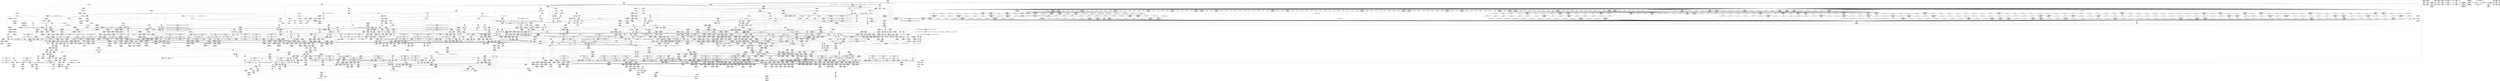 digraph {
	CE0x5a4ed90 [shape=record,shape=Mrecord,label="{CE0x5a4ed90|selinux_inode_setotherxattr:if.else|*SummSink*}"]
	CE0x59dd620 [shape=record,shape=Mrecord,label="{CE0x59dd620|12:_i32,_40:_%struct.super_block*,_56:_i8*,_:_CRE_536,540_|*MultipleSource*|security/selinux/hooks.c,2938|*LoadInst*|security/selinux/hooks.c,2937}"]
	CE0x59acc00 [shape=record,shape=Mrecord,label="{CE0x59acc00|12:_i32,_40:_%struct.super_block*,_56:_i8*,_:_CRE_268,269_}"]
	CE0x5b31780 [shape=record,shape=Mrecord,label="{CE0x5b31780|GLOBAL:__llvm_gcov_ctr155|Global_var:__llvm_gcov_ctr155}"]
	CE0x59bd4a0 [shape=record,shape=Mrecord,label="{CE0x59bd4a0|12:_i32,_40:_%struct.super_block*,_56:_i8*,_:_CRE_572,573_}"]
	CE0x59c1b80 [shape=record,shape=Mrecord,label="{CE0x59c1b80|_call_void_mcount()_#3}"]
	CE0x59eea60 [shape=record,shape=Mrecord,label="{CE0x59eea60|12:_i32,_40:_%struct.super_block*,_56:_i8*,_:_CRE_960,968_|*MultipleSource*|security/selinux/hooks.c,2938|*LoadInst*|security/selinux/hooks.c,2937}"]
	CE0x59c4780 [shape=record,shape=Mrecord,label="{CE0x59c4780|i64*_getelementptr_inbounds_(_2_x_i64_,_2_x_i64_*___llvm_gcov_ctr153,_i64_0,_i64_1)|*Constant*|*SummSink*}"]
	"CONST[source:0(mediator),value:2(dynamic)][purpose:{object}][SnkIdx:2]"
	CE0x5b2de40 [shape=record,shape=Mrecord,label="{CE0x5b2de40|selinux_inode_setotherxattr:tmp19|security/selinux/hooks.c,2915}"]
	CE0x5ae8ac0 [shape=record,shape=Mrecord,label="{CE0x5ae8ac0|inode_has_perm:i_security|security/selinux/hooks.c,1615}"]
	CE0x5a467d0 [shape=record,shape=Mrecord,label="{CE0x5a467d0|current_sid:security|security/selinux/hooks.c,218|*SummSource*}"]
	CE0x5b2f950 [shape=record,shape=Mrecord,label="{CE0x5b2f950|inode_has_perm:tmp3}"]
	CE0x59a9300 [shape=record,shape=Mrecord,label="{CE0x59a9300|12:_i32,_40:_%struct.super_block*,_56:_i8*,_:_CRE_180,181_}"]
	CE0x59eaf40 [shape=record,shape=Mrecord,label="{CE0x59eaf40|12:_i32,_40:_%struct.super_block*,_56:_i8*,_:_CRE_895,896_}"]
	CE0x59dc090 [shape=record,shape=Mrecord,label="{CE0x59dc090|current_sid:tmp2|*SummSource*}"]
	CE0x5ad72b0 [shape=record,shape=Mrecord,label="{CE0x5ad72b0|selinux_inode_setxattr:tmp54|security/selinux/hooks.c,2976|*SummSink*}"]
	CE0x59bb4c0 [shape=record,shape=Mrecord,label="{CE0x59bb4c0|104:_%struct.inode*,_:_CRE_318,319_}"]
	CE0x5ad3420 [shape=record,shape=Mrecord,label="{CE0x5ad3420|i64*_getelementptr_inbounds_(_25_x_i64_,_25_x_i64_*___llvm_gcov_ctr237,_i64_0,_i64_17)|*Constant*|*SummSink*}"]
	CE0x59b2000 [shape=record,shape=Mrecord,label="{CE0x59b2000|12:_i32,_40:_%struct.super_block*,_56:_i8*,_:_CRE_148,149_}"]
	CE0x5a0c2f0 [shape=record,shape=Mrecord,label="{CE0x5a0c2f0|selinux_inode_setotherxattr:tmp18|security/selinux/hooks.c,2915|*SummSource*}"]
	CE0x5b22d10 [shape=record,shape=Mrecord,label="{CE0x5b22d10|dentry_has_perm:ad|security/selinux/hooks.c, 1628}"]
	CE0x5aa1d10 [shape=record,shape=Mrecord,label="{CE0x5aa1d10|i32_4|*Constant*}"]
	CE0x59da940 [shape=record,shape=Mrecord,label="{CE0x59da940|selinux_inode_setotherxattr:call|security/selinux/hooks.c,2915|*SummSource*}"]
	CE0x5b32300 [shape=record,shape=Mrecord,label="{CE0x5b32300|_call_void_mcount()_#3}"]
	CE0x5a00430 [shape=record,shape=Mrecord,label="{CE0x5a00430|i64_0|*Constant*}"]
	CE0x59a2720 [shape=record,shape=Mrecord,label="{CE0x59a2720|selinux_inode_setotherxattr:tmp37|security/selinux/hooks.c,2922|*SummSink*}"]
	CE0x59fcf70 [shape=record,shape=Mrecord,label="{CE0x59fcf70|selinux_inode_setxattr:tmp10|security/selinux/hooks.c,2945|*SummSink*}"]
	CE0x5a535b0 [shape=record,shape=Mrecord,label="{CE0x5a535b0|i64*_getelementptr_inbounds_(_25_x_i64_,_25_x_i64_*___llvm_gcov_ctr237,_i64_0,_i64_9)|*Constant*|*SummSource*}"]
	CE0x5a108a0 [shape=record,shape=Mrecord,label="{CE0x5a108a0|12:_i32,_40:_%struct.super_block*,_56:_i8*,_:_CRE_594,595_}"]
	CE0x5b1af20 [shape=record,shape=Mrecord,label="{CE0x5b1af20|current_sid:land.lhs.true|*SummSource*}"]
	CE0x59e3c20 [shape=record,shape=Mrecord,label="{CE0x59e3c20|selinux_inode_setotherxattr:tmp5|security/selinux/hooks.c,2915|*SummSource*}"]
	CE0x59ba910 [shape=record,shape=Mrecord,label="{CE0x59ba910|current_sid:tmp3|*SummSource*}"]
	CE0x59ad4d0 [shape=record,shape=Mrecord,label="{CE0x59ad4d0|104:_%struct.inode*,_:_CRE_288,296_|*MultipleSource*|Function::selinux_inode_setxattr&Arg::dentry::|security/selinux/hooks.c,2937}"]
	CE0x5ac2e40 [shape=record,shape=Mrecord,label="{CE0x5ac2e40|i32_-22|*Constant*|*SummSink*}"]
	CE0x5a983a0 [shape=record,shape=Mrecord,label="{CE0x5a983a0|selinux_inode_setxattr:tmp27|security/selinux/hooks.c,2957}"]
	CE0x5b25010 [shape=record,shape=Mrecord,label="{CE0x5b25010|inode_has_perm:entry|*SummSource*}"]
	CE0x5b17c30 [shape=record,shape=Mrecord,label="{CE0x5b17c30|_ret_i32_%retval.0,_!dbg_!27821|security/selinux/hooks.c,3008|*SummSource*}"]
	CE0x59a2bb0 [shape=record,shape=Mrecord,label="{CE0x59a2bb0|selinux_inode_setotherxattr:tmp38|security/selinux/hooks.c,2922|*SummSource*}"]
	CE0x59e6b00 [shape=record,shape=Mrecord,label="{CE0x59e6b00|12:_i32,_40:_%struct.super_block*,_56:_i8*,_:_CRE_752,756_|*MultipleSource*|security/selinux/hooks.c,2938|*LoadInst*|security/selinux/hooks.c,2937}"]
	CE0x5aaf9c0 [shape=record,shape=Mrecord,label="{CE0x5aaf9c0|GLOBAL:audit_log_format|*Constant*|*SummSource*}"]
	CE0x5a574e0 [shape=record,shape=Mrecord,label="{CE0x5a574e0|selinux_inode_setotherxattr:tmp21|security/selinux/hooks.c,2917}"]
	CE0x5b1ff70 [shape=record,shape=Mrecord,label="{CE0x5b1ff70|inode_has_perm:if.then|*SummSource*}"]
	CE0x59dcbd0 [shape=record,shape=Mrecord,label="{CE0x59dcbd0|12:_i32,_40:_%struct.super_block*,_56:_i8*,_:_CRE_504,508_|*MultipleSource*|security/selinux/hooks.c,2938|*LoadInst*|security/selinux/hooks.c,2937}"]
	CE0x59afc70 [shape=record,shape=Mrecord,label="{CE0x59afc70|12:_i32,_40:_%struct.super_block*,_56:_i8*,_:_CRE_197,198_}"]
	CE0x59c4190 [shape=record,shape=Mrecord,label="{CE0x59c4190|104:_%struct.inode*,_:_CRE_64,72_|*MultipleSource*|Function::selinux_inode_setxattr&Arg::dentry::|security/selinux/hooks.c,2937}"]
	CE0x5b61150 [shape=record,shape=Mrecord,label="{CE0x5b61150|i64*_getelementptr_inbounds_(_5_x_i64_,_5_x_i64_*___llvm_gcov_ctr155,_i64_0,_i64_4)|*Constant*}"]
	CE0x59b1150 [shape=record,shape=Mrecord,label="{CE0x59b1150|12:_i32,_40:_%struct.super_block*,_56:_i8*,_:_CRE_157,158_}"]
	CE0x59bd890 [shape=record,shape=Mrecord,label="{CE0x59bd890|12:_i32,_40:_%struct.super_block*,_56:_i8*,_:_CRE_575,576_}"]
	CE0x5b23f20 [shape=record,shape=Mrecord,label="{CE0x5b23f20|selinux_inode_setotherxattr:tmp1|*SummSource*}"]
	CE0x5b08250 [shape=record,shape=Mrecord,label="{CE0x5b08250|i32_256|*Constant*|*SummSink*}"]
	CE0x5a88710 [shape=record,shape=Mrecord,label="{CE0x5a88710|i64*_getelementptr_inbounds_(_38_x_i64_,_38_x_i64_*___llvm_gcov_ctr236,_i64_0,_i64_12)|*Constant*|*SummSink*}"]
	CE0x5b5bba0 [shape=record,shape=Mrecord,label="{CE0x5b5bba0|__validate_creds:lnot1|include/linux/cred.h,173}"]
	CE0x5ad3570 [shape=record,shape=Mrecord,label="{CE0x5ad3570|selinux_inode_setotherxattr:tmp35|security/selinux/hooks.c,2922}"]
	CE0x599b4d0 [shape=record,shape=Mrecord,label="{CE0x599b4d0|selinux_inode_setotherxattr:if.end17}"]
	CE0x5b70aa0 [shape=record,shape=Mrecord,label="{CE0x5b70aa0|__validate_creds:tmp8|include/linux/cred.h,175|*SummSink*}"]
	CE0x5ada4f0 [shape=record,shape=Mrecord,label="{CE0x5ada4f0|i64*_getelementptr_inbounds_(_38_x_i64_,_38_x_i64_*___llvm_gcov_ctr236,_i64_0,_i64_24)|*Constant*|*SummSource*}"]
	CE0x59ffe00 [shape=record,shape=Mrecord,label="{CE0x59ffe00|selinux_inode_setxattr:sid11|security/selinux/hooks.c,2957}"]
	CE0x59a77f0 [shape=record,shape=Mrecord,label="{CE0x59a77f0|104:_%struct.inode*,_:_CRE_155,156_}"]
	CE0x599def0 [shape=record,shape=Mrecord,label="{CE0x599def0|104:_%struct.inode*,_:_CRE_94,95_}"]
	CE0x59df3d0 [shape=record,shape=Mrecord,label="{CE0x59df3d0|current_sid:bb|*SummSink*}"]
	CE0x5b50460 [shape=record,shape=Mrecord,label="{CE0x5b50460|i32_-1|*Constant*}"]
	CE0x5a45b00 [shape=record,shape=Mrecord,label="{CE0x5a45b00|current_sid:cred|security/selinux/hooks.c,218|*SummSink*}"]
	CE0x5b4f160 [shape=record,shape=Mrecord,label="{CE0x5b4f160|dentry_has_perm:cred|Function::dentry_has_perm&Arg::cred::|*SummSink*}"]
	CE0x5a00760 [shape=record,shape=Mrecord,label="{CE0x5a00760|selinux_inode_setxattr:tmp5|security/selinux/hooks.c,2944|*SummSink*}"]
	CE0x5aecdb0 [shape=record,shape=Mrecord,label="{CE0x5aecdb0|inode_has_perm:tmp19|security/selinux/hooks.c,1618}"]
	CE0x5b72220 [shape=record,shape=Mrecord,label="{CE0x5b72220|inode_has_perm:tmp9|security/selinux/hooks.c,1611|*SummSink*}"]
	CE0x5b61800 [shape=record,shape=Mrecord,label="{CE0x5b61800|__validate_creds:tmp8|include/linux/cred.h,175}"]
	CE0x5aba070 [shape=record,shape=Mrecord,label="{CE0x5aba070|inode_has_perm:lnot|security/selinux/hooks.c,1611|*SummSource*}"]
	CE0x59ef010 [shape=record,shape=Mrecord,label="{CE0x59ef010|12:_i32,_40:_%struct.super_block*,_56:_i8*,_:_CRE_978,979_}"]
	CE0x5a93f60 [shape=record,shape=Mrecord,label="{CE0x5a93f60|selinux_inode_setxattr:tmp48|security/selinux/hooks.c,2973}"]
	CE0x5b21a30 [shape=record,shape=Mrecord,label="{CE0x5b21a30|inode_has_perm:and|security/selinux/hooks.c,1611}"]
	CE0x5abca10 [shape=record,shape=Mrecord,label="{CE0x5abca10|selinux_inode_setxattr:tmp72|security/selinux/hooks.c,2993}"]
	CE0x5b2dfd0 [shape=record,shape=Mrecord,label="{CE0x5b2dfd0|inode_has_perm:return}"]
	CE0x59c1420 [shape=record,shape=Mrecord,label="{CE0x59c1420|104:_%struct.inode*,_:_CRE_311,312_}"]
	CE0x59d4ad0 [shape=record,shape=Mrecord,label="{CE0x59d4ad0|i8_1|*Constant*}"]
	CE0x5a98fc0 [shape=record,shape=Mrecord,label="{CE0x5a98fc0|selinux_inode_setxattr:tmp29|security/selinux/hooks.c,2959}"]
	CE0x59bcf60 [shape=record,shape=Mrecord,label="{CE0x59bcf60|12:_i32,_40:_%struct.super_block*,_56:_i8*,_:_CRE_568,569_}"]
	CE0x59f42f0 [shape=record,shape=Mrecord,label="{CE0x59f42f0|selinux_inode_setxattr:dentry10|security/selinux/hooks.c,2955|*SummSink*}"]
	CE0x59b13f0 [shape=record,shape=Mrecord,label="{CE0x59b13f0|12:_i32,_40:_%struct.super_block*,_56:_i8*,_:_CRE_159,160_}"]
	CE0x59c2310 [shape=record,shape=Mrecord,label="{CE0x59c2310|12:_i32,_40:_%struct.super_block*,_56:_i8*,_:_CRE_271,272_}"]
	CE0x59e4ca0 [shape=record,shape=Mrecord,label="{CE0x59e4ca0|current_sid:tmp14|security/selinux/hooks.c,218|*SummSink*}"]
	CE0x59824c0 [shape=record,shape=Mrecord,label="{CE0x59824c0|selinux_inode_setxattr:if.end34|*SummSource*}"]
	CE0x5abac90 [shape=record,shape=Mrecord,label="{CE0x5abac90|inode_has_perm:tmp12|security/selinux/hooks.c,1612|*SummSink*}"]
	CE0x59fcdc0 [shape=record,shape=Mrecord,label="{CE0x59fcdc0|selinux_inode_setxattr:tmp10|security/selinux/hooks.c,2945|*SummSource*}"]
	CE0x59df300 [shape=record,shape=Mrecord,label="{CE0x59df300|current_sid:bb|*SummSource*}"]
	CE0x5a0e790 [shape=record,shape=Mrecord,label="{CE0x5a0e790|selinux_inode_setotherxattr:if.end16|*SummSink*}"]
	CE0x59ab5b0 [shape=record,shape=Mrecord,label="{CE0x59ab5b0|12:_i32,_40:_%struct.super_block*,_56:_i8*,_:_CRE_251,252_}"]
	CE0x5b1aae0 [shape=record,shape=Mrecord,label="{CE0x5b1aae0|GLOBAL:lockdep_rcu_suspicious|*Constant*}"]
	CE0x59c1680 [shape=record,shape=Mrecord,label="{CE0x59c1680|104:_%struct.inode*,_:_CRE_313,314_}"]
	CE0x59c7410 [shape=record,shape=Mrecord,label="{CE0x59c7410|12:_i32,_40:_%struct.super_block*,_56:_i8*,_:_CRE_310,311_}"]
	CE0x59c6450 [shape=record,shape=Mrecord,label="{CE0x59c6450|12:_i32,_40:_%struct.super_block*,_56:_i8*,_:_CRE_298,299_}"]
	CE0x5a87050 [shape=record,shape=Mrecord,label="{CE0x5a87050|selinux_inode_setxattr:tmp19|security/selinux/hooks.c,2949|*SummSink*}"]
	CE0x5a4baf0 [shape=record,shape=Mrecord,label="{CE0x5a4baf0|selinux_inode_setotherxattr:tmp21|security/selinux/hooks.c,2917|*SummSink*}"]
	CE0x59ad280 [shape=record,shape=Mrecord,label="{CE0x59ad280|104:_%struct.inode*,_:_CRE_280,288_|*MultipleSource*|Function::selinux_inode_setxattr&Arg::dentry::|security/selinux/hooks.c,2937}"]
	CE0x5a06ea0 [shape=record,shape=Mrecord,label="{CE0x5a06ea0|selinux_inode_setxattr:if.then}"]
	CE0x5a45170 [shape=record,shape=Mrecord,label="{CE0x5a45170|get_current:entry}"]
	CE0x5ab4e90 [shape=record,shape=Mrecord,label="{CE0x5ab4e90|selinux_inode_setxattr:rc.0}"]
	CE0x5a13580 [shape=record,shape=Mrecord,label="{CE0x5a13580|12:_i32,_40:_%struct.super_block*,_56:_i8*,_:_CRE_616,617_}"]
	CE0x5acaa10 [shape=record,shape=Mrecord,label="{CE0x5acaa10|i32_1609|*Constant*|*SummSource*}"]
	CE0x5b06e90 [shape=record,shape=Mrecord,label="{CE0x5b06e90|i64_30|*Constant*|*SummSource*}"]
	CE0x5a9d110 [shape=record,shape=Mrecord,label="{CE0x5a9d110|avc_has_perm:ssid|Function::avc_has_perm&Arg::ssid::|*SummSink*}"]
	CE0x59c2460 [shape=record,shape=Mrecord,label="{CE0x59c2460|12:_i32,_40:_%struct.super_block*,_56:_i8*,_:_CRE_272,273_}"]
	CE0x5a57250 [shape=record,shape=Mrecord,label="{CE0x5a57250|get_current:tmp2}"]
	CE0x5a85e60 [shape=record,shape=Mrecord,label="{CE0x5a85e60|selinux_inode_setxattr:tmp17|security/selinux/hooks.c,2948|*SummSink*}"]
	CE0x5a82780 [shape=record,shape=Mrecord,label="{CE0x5a82780|0:_i8,_8:_%struct.dentry*,_24:_%struct.selinux_audit_data*,_:_SCMRE_0,1_|*MultipleSource*|security/selinux/hooks.c, 2940|security/selinux/hooks.c,2954}"]
	CE0x59eb090 [shape=record,shape=Mrecord,label="{CE0x59eb090|12:_i32,_40:_%struct.super_block*,_56:_i8*,_:_CRE_896,897_}"]
	CE0x5a83b80 [shape=record,shape=Mrecord,label="{CE0x5a83b80|i32_32|*Constant*|*SummSource*}"]
	CE0x5b6d630 [shape=record,shape=Mrecord,label="{CE0x5b6d630|i64*_getelementptr_inbounds_(_2_x_i64_,_2_x_i64_*___llvm_gcov_ctr131,_i64_0,_i64_0)|*Constant*|*SummSink*}"]
	CE0x5b736f0 [shape=record,shape=Mrecord,label="{CE0x5b736f0|cred_sid:tmp3}"]
	CE0x59d8d00 [shape=record,shape=Mrecord,label="{CE0x59d8d00|104:_%struct.inode*,_:_CRE_164,165_}"]
	CE0x5a09330 [shape=record,shape=Mrecord,label="{CE0x5a09330|current_sid:tmp8|security/selinux/hooks.c,218|*SummSink*}"]
	CE0x5a063b0 [shape=record,shape=Mrecord,label="{CE0x5a063b0|i64*_getelementptr_inbounds_(_11_x_i64_,_11_x_i64_*___llvm_gcov_ctr125,_i64_0,_i64_8)|*Constant*|*SummSink*}"]
	CE0x5a68bf0 [shape=record,shape=Mrecord,label="{CE0x5a68bf0|selinux_inode_setxattr:tmp85|security/selinux/hooks.c,3000|*SummSink*}"]
	CE0x599a310 [shape=record,shape=Mrecord,label="{CE0x599a310|12:_i32,_40:_%struct.super_block*,_56:_i8*,_:_CRE_64,72_|*MultipleSource*|security/selinux/hooks.c,2938|*LoadInst*|security/selinux/hooks.c,2937}"]
	CE0x59d73a0 [shape=record,shape=Mrecord,label="{CE0x59d73a0|104:_%struct.inode*,_:_CRE_170,171_}"]
	CE0x6aff4a0 [shape=record,shape=Mrecord,label="{CE0x6aff4a0|selinux_inode_setxattr:if.then50|*SummSource*}"]
	CE0x5994400 [shape=record,shape=Mrecord,label="{CE0x5994400|get_current:entry}"]
	CE0x5a94a90 [shape=record,shape=Mrecord,label="{CE0x5a94a90|selinux_inode_setxattr:tmp50|security/selinux/hooks.c,2973|*SummSource*}"]
	CE0x5ae9640 [shape=record,shape=Mrecord,label="{CE0x5ae9640|inode_has_perm:tobool|security/selinux/hooks.c,1611}"]
	CE0x5b5bf00 [shape=record,shape=Mrecord,label="{CE0x5b5bf00|inode_has_perm:conv|security/selinux/hooks.c,1611|*SummSource*}"]
	CE0x5b55800 [shape=record,shape=Mrecord,label="{CE0x5b55800|cred_sid:tmp1|*SummSink*}"]
	CE0x5b28d80 [shape=record,shape=Mrecord,label="{CE0x5b28d80|_call_void_lockdep_rcu_suspicious(i8*_getelementptr_inbounds_(_25_x_i8_,_25_x_i8_*_.str3,_i32_0,_i32_0),_i32_2915,_i8*_getelementptr_inbounds_(_45_x_i8_,_45_x_i8_*_.str12,_i32_0,_i32_0))_#10,_!dbg_!27729|security/selinux/hooks.c,2915|*SummSink*}"]
	CE0x59b3e60 [shape=record,shape=Mrecord,label="{CE0x59b3e60|i32_10|*Constant*|*SummSink*}"]
	CE0x5b18980 [shape=record,shape=Mrecord,label="{CE0x5b18980|GLOBAL:llvm.expect.i64|*Constant*|*SummSource*}"]
	CE0x5abd400 [shape=record,shape=Mrecord,label="{CE0x5abd400|selinux_inode_setxattr:tmp75|security/selinux/hooks.c,2995|*SummSink*}"]
	CE0x5b55b00 [shape=record,shape=Mrecord,label="{CE0x5b55b00|inode_has_perm:tmp13|security/selinux/hooks.c,1614}"]
	CE0x5995b40 [shape=record,shape=Mrecord,label="{CE0x5995b40|12:_i32,_40:_%struct.super_block*,_56:_i8*,_:_CRE_602,603_}"]
	CE0x5a69460 [shape=record,shape=Mrecord,label="{CE0x5a69460|selinux_inode_setxattr:tmp86|security/selinux/hooks.c,3001|*SummSource*}"]
	CE0x5b283a0 [shape=record,shape=Mrecord,label="{CE0x5b283a0|i64*_getelementptr_inbounds_(_2_x_i64_,_2_x_i64_*___llvm_gcov_ctr98,_i64_0,_i64_0)|*Constant*|*SummSource*}"]
	CE0x5acde80 [shape=record,shape=Mrecord,label="{CE0x5acde80|selinux_inode_setxattr:tmp47|*LoadInst*|security/selinux/hooks.c,2973|*SummSource*}"]
	CE0x74bf7e0 [shape=record,shape=Mrecord,label="{CE0x74bf7e0|selinux_inode_setxattr:if.then21}"]
	CE0x59c1cf0 [shape=record,shape=Mrecord,label="{CE0x59c1cf0|current_sid:call|security/selinux/hooks.c,218}"]
	CE0x5b5d990 [shape=record,shape=Mrecord,label="{CE0x5b5d990|inode_has_perm:tmp15|*LoadInst*|security/selinux/hooks.c,1615|*SummSource*}"]
	CE0x5b65a70 [shape=record,shape=Mrecord,label="{CE0x5b65a70|inode_has_perm:lnot1|security/selinux/hooks.c,1611|*SummSink*}"]
	CE0x599f3a0 [shape=record,shape=Mrecord,label="{CE0x599f3a0|104:_%struct.inode*,_:_CRE_210,211_}"]
	CE0x5a442a0 [shape=record,shape=Mrecord,label="{CE0x5a442a0|current_sid:tmp20|security/selinux/hooks.c,218}"]
	CE0x5a6ac00 [shape=record,shape=Mrecord,label="{CE0x5a6ac00|selinux_inode_setxattr:tmp90|security/selinux/hooks.c,3003}"]
	CE0x5b0d510 [shape=record,shape=Mrecord,label="{CE0x5b0d510|selinux_inode_setxattr:tmp82|security/selinux/hooks.c,3000}"]
	CE0x59e49c0 [shape=record,shape=Mrecord,label="{CE0x59e49c0|current_sid:if.then}"]
	CE0x5997e50 [shape=record,shape=Mrecord,label="{CE0x5997e50|104:_%struct.inode*,_:_CRE_151,152_}"]
	CE0x59f05f0 [shape=record,shape=Mrecord,label="{CE0x59f05f0|GLOBAL:current_sid|*Constant*|*SummSource*}"]
	CE0x5a00e10 [shape=record,shape=Mrecord,label="{CE0x5a00e10|GLOBAL:inode_owner_or_capable|*Constant*}"]
	CE0x5b73520 [shape=record,shape=Mrecord,label="{CE0x5b73520|cred_sid:tmp2|*SummSource*}"]
	CE0x59fdb10 [shape=record,shape=Mrecord,label="{CE0x59fdb10|selinux_inode_setxattr:tmp24|security/selinux/hooks.c,2951}"]
	CE0x59b3d30 [shape=record,shape=Mrecord,label="{CE0x59b3d30|i32_10|*Constant*|*SummSource*}"]
	CE0x5b21930 [shape=record,shape=Mrecord,label="{CE0x5b21930|i32_512|*Constant*|*SummSource*}"]
	CE0x59be7b0 [shape=record,shape=Mrecord,label="{CE0x59be7b0|12:_i32,_40:_%struct.super_block*,_56:_i8*,_:_CRE_480,481_}"]
	CE0x59bf2e0 [shape=record,shape=Mrecord,label="{CE0x59bf2e0|selinux_inode_setxattr:if.end45|*SummSource*}"]
	CE0x5b07a30 [shape=record,shape=Mrecord,label="{CE0x5b07a30|selinux_inode_setxattr:tmp74|security/selinux/hooks.c,2995|*SummSource*}"]
	CE0x5a685e0 [shape=record,shape=Mrecord,label="{CE0x5a685e0|selinux_inode_setxattr:tmp84|security/selinux/hooks.c,3000|*SummSource*}"]
	CE0x5b5a440 [shape=record,shape=Mrecord,label="{CE0x5b5a440|dentry_has_perm:u|security/selinux/hooks.c,1631|*SummSink*}"]
	CE0x5b1c6b0 [shape=record,shape=Mrecord,label="{CE0x5b1c6b0|selinux_inode_setotherxattr:tmp4|security/selinux/hooks.c,2915|*SummSource*}"]
	CE0x5ada5a0 [shape=record,shape=Mrecord,label="{CE0x5ada5a0|i64*_getelementptr_inbounds_(_38_x_i64_,_38_x_i64_*___llvm_gcov_ctr236,_i64_0,_i64_24)|*Constant*|*SummSink*}"]
	CE0x5b714d0 [shape=record,shape=Mrecord,label="{CE0x5b714d0|cred_sid:bb|*SummSource*}"]
	CE0x5adc210 [shape=record,shape=Mrecord,label="{CE0x5adc210|selinux_inode_setxattr:tmp60|security/selinux/hooks.c,2981|*SummSink*}"]
	CE0x5abab20 [shape=record,shape=Mrecord,label="{CE0x5abab20|inode_has_perm:tmp12|security/selinux/hooks.c,1612|*SummSource*}"]
	CE0x5a553f0 [shape=record,shape=Mrecord,label="{CE0x5a553f0|_ret_i32_%retval.0,_!dbg_!27739|security/selinux/hooks.c,1618|*SummSink*}"]
	CE0x59ee8c0 [shape=record,shape=Mrecord,label="{CE0x59ee8c0|12:_i32,_40:_%struct.super_block*,_56:_i8*,_:_CRE_952,960_|*MultipleSource*|security/selinux/hooks.c,2938|*LoadInst*|security/selinux/hooks.c,2937}"]
	"CONST[source:2(external),value:0(static)][purpose:{operation}][SrcIdx:13]"
	CE0x5b62be0 [shape=record,shape=Mrecord,label="{CE0x5b62be0|cred_sid:tmp4|*LoadInst*|security/selinux/hooks.c,196|*SummSink*}"]
	CE0x59fdd30 [shape=record,shape=Mrecord,label="{CE0x59fdd30|selinux_inode_setxattr:tmp24|security/selinux/hooks.c,2951|*SummSource*}"]
	CE0x59fc160 [shape=record,shape=Mrecord,label="{CE0x59fc160|i64*_getelementptr_inbounds_(_38_x_i64_,_38_x_i64_*___llvm_gcov_ctr236,_i64_0,_i64_3)|*Constant*|*SummSource*}"]
	CE0x5ae31d0 [shape=record,shape=Mrecord,label="{CE0x5ae31d0|selinux_inode_setotherxattr:tmp41|security/selinux/hooks.c,2925|*SummSink*}"]
	"CONST[source:2(external),value:0(static)][purpose:{operation}][SrcIdx:3]"
	CE0x5b20b00 [shape=record,shape=Mrecord,label="{CE0x5b20b00|i64*_getelementptr_inbounds_(_25_x_i64_,_25_x_i64_*___llvm_gcov_ctr237,_i64_0,_i64_8)|*Constant*}"]
	CE0x59adda0 [shape=record,shape=Mrecord,label="{CE0x59adda0|104:_%struct.inode*,_:_CRE_221,222_}"]
	CE0x59ad050 [shape=record,shape=Mrecord,label="{CE0x59ad050|selinux_inode_setxattr:if.end29|*SummSource*}"]
	CE0x5ac4160 [shape=record,shape=Mrecord,label="{CE0x5ac4160|selinux_inode_setxattr:cmp|security/selinux/hooks.c,2963|*SummSink*}"]
	CE0x5a9d3d0 [shape=record,shape=Mrecord,label="{CE0x5a9d3d0|avc_has_perm:tsid|Function::avc_has_perm&Arg::tsid::|*SummSource*}"]
	CE0x5a856e0 [shape=record,shape=Mrecord,label="{CE0x5a856e0|selinux_inode_setxattr:tmp22|security/selinux/hooks.c,2951|*SummSink*}"]
	CE0x5a04910 [shape=record,shape=Mrecord,label="{CE0x5a04910|current_sid:tobool|security/selinux/hooks.c,218|*SummSink*}"]
	CE0x5ad4680 [shape=record,shape=Mrecord,label="{CE0x5ad4680|i32_21|*Constant*|*SummSource*}"]
	CE0x5b56500 [shape=record,shape=Mrecord,label="{CE0x5b56500|inode_has_perm:cred|Function::inode_has_perm&Arg::cred::|*SummSink*}"]
	CE0x5b0bc20 [shape=record,shape=Mrecord,label="{CE0x5b0bc20|i64_33|*Constant*}"]
	CE0x59f1d30 [shape=record,shape=Mrecord,label="{CE0x59f1d30|VOIDTB_TE:_CE:_elem_0:default:}"]
	CE0x5a49030 [shape=record,shape=Mrecord,label="{CE0x5a49030|i64*_getelementptr_inbounds_(_2_x_i64_,_2_x_i64_*___llvm_gcov_ctr153,_i64_0,_i64_0)|*Constant*}"]
	CE0x59bdb30 [shape=record,shape=Mrecord,label="{CE0x59bdb30|12:_i32,_40:_%struct.super_block*,_56:_i8*,_:_CRE_577,578_}"]
	CE0x5b68170 [shape=record,shape=Mrecord,label="{CE0x5b68170|i64*_getelementptr_inbounds_(_8_x_i64_,_8_x_i64_*___llvm_gcov_ctr154,_i64_0,_i64_5)|*Constant*}"]
	CE0x59da740 [shape=record,shape=Mrecord,label="{CE0x59da740|104:_%struct.inode*,_:_CRE_169,170_}"]
	CE0x5a439e0 [shape=record,shape=Mrecord,label="{CE0x5a439e0|current_sid:tmp19|security/selinux/hooks.c,218}"]
	CE0x5a046c0 [shape=record,shape=Mrecord,label="{CE0x5a046c0|selinux_inode_setxattr:call1|security/selinux/hooks.c,2944|*SummSink*}"]
	CE0x5b5f4c0 [shape=record,shape=Mrecord,label="{CE0x5b5f4c0|__validate_creds:bb|*SummSink*}"]
	CE0x5a51f90 [shape=record,shape=Mrecord,label="{CE0x5a51f90|selinux_inode_setotherxattr:tmp27|security/selinux/hooks.c,2919}"]
	CE0x59a84e0 [shape=record,shape=Mrecord,label="{CE0x59a84e0|12:_i32,_40:_%struct.super_block*,_56:_i8*,_:_CRE_169,170_}"]
	CE0x5ae40e0 [shape=record,shape=Mrecord,label="{CE0x5ae40e0|i64*_getelementptr_inbounds_(_25_x_i64_,_25_x_i64_*___llvm_gcov_ctr237,_i64_0,_i64_21)|*Constant*|*SummSink*}"]
	CE0x5b2e470 [shape=record,shape=Mrecord,label="{CE0x5b2e470|selinux_inode_setotherxattr:do.body|*SummSource*}"]
	CE0x59b6740 [shape=record,shape=Mrecord,label="{CE0x59b6740|i64_0|*Constant*|*SummSink*}"]
	CE0x5ac9860 [shape=record,shape=Mrecord,label="{CE0x5ac9860|selinux_inode_setxattr:tmp42|security/selinux/hooks.c,2964|*SummSink*}"]
	CE0x59ff340 [shape=record,shape=Mrecord,label="{CE0x59ff340|selinux_inode_setxattr:tobool|security/selinux/hooks.c,2944|*SummSource*}"]
	CE0x59b9cb0 [shape=record,shape=Mrecord,label="{CE0x59b9cb0|104:_%struct.inode*,_:_CRE_80,88_|*MultipleSource*|Function::selinux_inode_setxattr&Arg::dentry::|security/selinux/hooks.c,2937}"]
	CE0x5b22050 [shape=record,shape=Mrecord,label="{CE0x5b22050|selinux_inode_setotherxattr:tmp29|security/selinux/hooks.c,2920|*SummSink*}"]
	CE0x5a4c490 [shape=record,shape=Mrecord,label="{CE0x5a4c490|selinux_inode_setotherxattr:tmp11|security/selinux/hooks.c,2915|*SummSource*}"]
	CE0x5b25760 [shape=record,shape=Mrecord,label="{CE0x5b25760|selinux_inode_setotherxattr:tmp32|security/selinux/hooks.c,2921|*SummSource*}"]
	CE0x5a82d90 [shape=record,shape=Mrecord,label="{CE0x5a82d90|GLOBAL:get_current|*Constant*|*SummSource*}"]
	CE0x5b0b420 [shape=record,shape=Mrecord,label="{CE0x5b0b420|selinux_inode_setxattr:tmp89|security/selinux/hooks.c,3003|*SummSink*}"]
	CE0x59976c0 [shape=record,shape=Mrecord,label="{CE0x59976c0|selinux_inode_setxattr:tmp|*SummSink*}"]
	CE0x5a0ad20 [shape=record,shape=Mrecord,label="{CE0x5a0ad20|_call_void_mcount()_#3|*SummSource*}"]
	CE0x5b58d30 [shape=record,shape=Mrecord,label="{CE0x5b58d30|inode_has_perm:tmp7|security/selinux/hooks.c,1611|*SummSink*}"]
	CE0x5b5b800 [shape=record,shape=Mrecord,label="{CE0x5b5b800|inode_has_perm:tobool2|security/selinux/hooks.c,1611|*SummSource*}"]
	CE0x59d83e0 [shape=record,shape=Mrecord,label="{CE0x59d83e0|104:_%struct.inode*,_:_CRE_180,181_}"]
	CE0x59a7590 [shape=record,shape=Mrecord,label="{CE0x59a7590|104:_%struct.inode*,_:_CRE_153,154_}"]
	CE0x599c860 [shape=record,shape=Mrecord,label="{CE0x599c860|selinux_inode_setxattr:if.end|*SummSource*}"]
	CE0x5ae3920 [shape=record,shape=Mrecord,label="{CE0x5ae3920|selinux_inode_setotherxattr:tmp42}"]
	CE0x5a04e60 [shape=record,shape=Mrecord,label="{CE0x5a04e60|selinux_inode_setxattr:if.then39|*SummSink*}"]
	CE0x5ad8d30 [shape=record,shape=Mrecord,label="{CE0x5ad8d30|i64*_getelementptr_inbounds_(_38_x_i64_,_38_x_i64_*___llvm_gcov_ctr236,_i64_0,_i64_23)|*Constant*|*SummSource*}"]
	CE0x5a47ff0 [shape=record,shape=Mrecord,label="{CE0x5a47ff0|_call_void_mcount()_#3|*SummSource*}"]
	CE0x5ab7610 [shape=record,shape=Mrecord,label="{CE0x5ab7610|selinux_inode_setxattr:tmp66|security/selinux/hooks.c,2990|*SummSink*}"]
	CE0x599e610 [shape=record,shape=Mrecord,label="{CE0x599e610|i32_1|*Constant*|*SummSource*}"]
	CE0x5b249f0 [shape=record,shape=Mrecord,label="{CE0x5b249f0|_call_void_lockdep_rcu_suspicious(i8*_getelementptr_inbounds_(_25_x_i8_,_25_x_i8_*_.str3,_i32_0,_i32_0),_i32_2915,_i8*_getelementptr_inbounds_(_45_x_i8_,_45_x_i8_*_.str12,_i32_0,_i32_0))_#10,_!dbg_!27729|security/selinux/hooks.c,2915|*SummSource*}"]
	CE0x59d5680 [shape=record,shape=Mrecord,label="{CE0x59d5680|selinux_inode_setxattr:if.end9|*SummSource*}"]
	CE0x5992a00 [shape=record,shape=Mrecord,label="{CE0x5992a00|12:_i32,_40:_%struct.super_block*,_56:_i8*,_:_CRE_216,224_|*MultipleSource*|security/selinux/hooks.c,2938|*LoadInst*|security/selinux/hooks.c,2937}"]
	CE0x59c21c0 [shape=record,shape=Mrecord,label="{CE0x59c21c0|12:_i32,_40:_%struct.super_block*,_56:_i8*,_:_CRE_270,271_}"]
	CE0x5b4f270 [shape=record,shape=Mrecord,label="{CE0x5b4f270|i32_32|*Constant*}"]
	CE0x5a923c0 [shape=record,shape=Mrecord,label="{CE0x5a923c0|selinux_inode_setxattr:flags3|security/selinux/hooks.c,2948|*SummSink*}"]
	CE0x5b6e6b0 [shape=record,shape=Mrecord,label="{CE0x5b6e6b0|inode_has_perm:tmp20|security/selinux/hooks.c,1618|*SummSource*}"]
	CE0x5a052b0 [shape=record,shape=Mrecord,label="{CE0x5a052b0|selinux_inode_setotherxattr:if.else|*SummSource*}"]
	CE0x5ae1df0 [shape=record,shape=Mrecord,label="{CE0x5ae1df0|selinux_inode_setotherxattr:tmp39|security/selinux/hooks.c,2922|*SummSink*}"]
	CE0x5ad9730 [shape=record,shape=Mrecord,label="{CE0x5ad9730|selinux_inode_setxattr:tmp57|security/selinux/hooks.c,2977|*SummSink*}"]
	CE0x5abe930 [shape=record,shape=Mrecord,label="{CE0x5abe930|selinux_inode_setxattr:tmp78|security/selinux/hooks.c,2996|*SummSource*}"]
	CE0x5a08830 [shape=record,shape=Mrecord,label="{CE0x5a08830|selinux_inode_setxattr:if.end15}"]
	CE0x5a07c00 [shape=record,shape=Mrecord,label="{CE0x5a07c00|selinux_inode_setotherxattr:tmp12|security/selinux/hooks.c,2915|*SummSource*}"]
	CE0x59e2dd0 [shape=record,shape=Mrecord,label="{CE0x59e2dd0|current_sid:tmp16|security/selinux/hooks.c,218}"]
	CE0x5b1f4b0 [shape=record,shape=Mrecord,label="{CE0x5b1f4b0|selinux_inode_setotherxattr:if.end18|*SummSink*}"]
	CE0x5b15ee0 [shape=record,shape=Mrecord,label="{CE0x5b15ee0|i32_-1|*Constant*|*SummSink*}"]
	CE0x5ac2c30 [shape=record,shape=Mrecord,label="{CE0x5ac2c30|0:_i8,_array:_CRE:_elem_0:default:}"]
	CE0x5b4fae0 [shape=record,shape=Mrecord,label="{CE0x5b4fae0|dentry_has_perm:av|Function::dentry_has_perm&Arg::av::|*SummSource*}"]
	CE0x5a0a020 [shape=record,shape=Mrecord,label="{CE0x5a0a020|selinux_inode_setxattr:if.end37|*SummSink*}"]
	CE0x59d5970 [shape=record,shape=Mrecord,label="{CE0x59d5970|dentry_has_perm:tmp|*SummSource*}"]
	CE0x5a51310 [shape=record,shape=Mrecord,label="{CE0x5a51310|selinux_inode_setotherxattr:call5|security/selinux/hooks.c,2917|*SummSource*}"]
	CE0x5a49300 [shape=record,shape=Mrecord,label="{CE0x5a49300|i64*_getelementptr_inbounds_(_2_x_i64_,_2_x_i64_*___llvm_gcov_ctr153,_i64_0,_i64_1)|*Constant*}"]
	CE0x5a40f90 [shape=record,shape=Mrecord,label="{CE0x5a40f90|current_sid:tmp24|security/selinux/hooks.c,220}"]
	CE0x59a76c0 [shape=record,shape=Mrecord,label="{CE0x59a76c0|104:_%struct.inode*,_:_CRE_154,155_}"]
	CE0x59aee00 [shape=record,shape=Mrecord,label="{CE0x59aee00|12:_i32,_40:_%struct.super_block*,_56:_i8*,_:_CRE_186,187_}"]
	CE0x59a7d70 [shape=record,shape=Mrecord,label="{CE0x59a7d70|104:_%struct.inode*,_:_CRE_213,214_}"]
	CE0x5997d20 [shape=record,shape=Mrecord,label="{CE0x5997d20|104:_%struct.inode*,_:_CRE_150,151_}"]
	CE0x5a9b720 [shape=record,shape=Mrecord,label="{CE0x5a9b720|avc_has_perm:tclass|Function::avc_has_perm&Arg::tclass::|*SummSource*}"]
	CE0x5b217c0 [shape=record,shape=Mrecord,label="{CE0x5b217c0|i32_512|*Constant*}"]
	CE0x59bd200 [shape=record,shape=Mrecord,label="{CE0x59bd200|12:_i32,_40:_%struct.super_block*,_56:_i8*,_:_CRE_570,571_}"]
	CE0x59d8270 [shape=record,shape=Mrecord,label="{CE0x59d8270|current_sid:tmp5|security/selinux/hooks.c,218}"]
	CE0x5acd820 [shape=record,shape=Mrecord,label="{CE0x5acd820|selinux_inode_setxattr:arrayidx|security/selinux/hooks.c,2973|*SummSource*}"]
	CE0x5b1d610 [shape=record,shape=Mrecord,label="{CE0x5b1d610|selinux_inode_setxattr:call53|security/selinux/hooks.c,3003|*SummSink*}"]
	CE0x59e50b0 [shape=record,shape=Mrecord,label="{CE0x59e50b0|i32_0|*Constant*}"]
	CE0x5994250 [shape=record,shape=Mrecord,label="{CE0x5994250|GLOBAL:current_task|Global_var:current_task}"]
	CE0x5b626e0 [shape=record,shape=Mrecord,label="{CE0x5b626e0|cred_sid:security|security/selinux/hooks.c,196|*SummSink*}"]
	CE0x5a082b0 [shape=record,shape=Mrecord,label="{CE0x5a082b0|0:_i8,_:_GCMR_current_sid.__warned_internal_global_i8_0,_section_.data.unlikely_,_align_1:_elem_0:default:}"]
	CE0x5a855b0 [shape=record,shape=Mrecord,label="{CE0x5a855b0|selinux_inode_setxattr:tmp22|security/selinux/hooks.c,2951|*SummSource*}"]
	CE0x59ae530 [shape=record,shape=Mrecord,label="{CE0x59ae530|104:_%struct.inode*,_:_CRE_90,91_}"]
	CE0x5a52320 [shape=record,shape=Mrecord,label="{CE0x5a52320|selinux_inode_setotherxattr:tmp27|security/selinux/hooks.c,2919|*SummSink*}"]
	CE0x59985c0 [shape=record,shape=Mrecord,label="{CE0x59985c0|104:_%struct.inode*,_:_CRE_48,52_|*MultipleSource*|Function::selinux_inode_setxattr&Arg::dentry::|security/selinux/hooks.c,2937}"]
	CE0x59b6c90 [shape=record,shape=Mrecord,label="{CE0x59b6c90|selinux_inode_setotherxattr:dentry|Function::selinux_inode_setotherxattr&Arg::dentry::|*SummSink*}"]
	CE0x5a05600 [shape=record,shape=Mrecord,label="{CE0x5a05600|104:_%struct.inode*,_:_CRE_184,185_}"]
	CE0x59a5330 [shape=record,shape=Mrecord,label="{CE0x59a5330|12:_i32,_40:_%struct.super_block*,_56:_i8*,_:_CRE_328,336_|*MultipleSource*|security/selinux/hooks.c,2938|*LoadInst*|security/selinux/hooks.c,2937}"]
	CE0x5b5f990 [shape=record,shape=Mrecord,label="{CE0x5b5f990|COLLAPSED:_GCMRE___llvm_gcov_ctr155_internal_global_5_x_i64_zeroinitializer:_elem_0:default:}"]
	CE0x5a69b10 [shape=record,shape=Mrecord,label="{CE0x5a69b10|GLOBAL:security_validate_transition|*Constant*|*SummSource*}"]
	CE0x5999810 [shape=record,shape=Mrecord,label="{CE0x5999810|104:_%struct.inode*,_:_CRE_159,160_}"]
	CE0x5ae7570 [shape=record,shape=Mrecord,label="{CE0x5ae7570|inode_has_perm:call|security/selinux/hooks.c,1614|*SummSink*}"]
	CE0x59d7290 [shape=record,shape=Mrecord,label="{CE0x59d7290|current_sid:tmp4|security/selinux/hooks.c,218|*SummSource*}"]
	CE0x59bccc0 [shape=record,shape=Mrecord,label="{CE0x59bccc0|12:_i32,_40:_%struct.super_block*,_56:_i8*,_:_CRE_566,567_}"]
	CE0x5b27860 [shape=record,shape=Mrecord,label="{CE0x5b27860|inode_has_perm:return|*SummSource*}"]
	CE0x5a4c0c0 [shape=record,shape=Mrecord,label="{CE0x5a4c0c0|dentry_has_perm:tmp4|*LoadInst*|security/selinux/hooks.c,1627}"]
	CE0x5b1db80 [shape=record,shape=Mrecord,label="{CE0x5b1db80|i16_5|*Constant*|*SummSink*}"]
	CE0x5ac3340 [shape=record,shape=Mrecord,label="{CE0x5ac3340|i32_208|*Constant*|*SummSource*}"]
	CE0x5abbf50 [shape=record,shape=Mrecord,label="{CE0x5abbf50|selinux_inode_setxattr:sclass41|security/selinux/hooks.c,2993}"]
	CE0x59fd820 [shape=record,shape=Mrecord,label="{CE0x59fd820|selinux_inode_setxattr:tmp23|security/selinux/hooks.c,2951|*SummSource*}"]
	CE0x5af23e0 [shape=record,shape=Mrecord,label="{CE0x5af23e0|__validate_creds:tmp6|include/linux/cred.h,174|*SummSource*}"]
	CE0x5a06580 [shape=record,shape=Mrecord,label="{CE0x5a06580|104:_%struct.inode*,_:_CRE_190,191_}"]
	CE0x5af1230 [shape=record,shape=Mrecord,label="{CE0x5af1230|__validate_creds:tmp4|include/linux/cred.h,173|*SummSource*}"]
	CE0x59c50c0 [shape=record,shape=Mrecord,label="{CE0x59c50c0|12:_i32,_40:_%struct.super_block*,_56:_i8*,_:_CRE_80,88_|*MultipleSource*|security/selinux/hooks.c,2938|*LoadInst*|security/selinux/hooks.c,2937}"]
	CE0x5b6df60 [shape=record,shape=Mrecord,label="{CE0x5b6df60|__validate_creds:tmp1|*SummSink*}"]
	CE0x5ae7bc0 [shape=record,shape=Mrecord,label="{CE0x5ae7bc0|GLOBAL:cred_sid|*Constant*|*SummSink*}"]
	CE0x5a0a4d0 [shape=record,shape=Mrecord,label="{CE0x5a0a4d0|GLOBAL:current_sid.__warned|Global_var:current_sid.__warned}"]
	CE0x5af3e80 [shape=record,shape=Mrecord,label="{CE0x5af3e80|inode_has_perm:tmp17|security/selinux/hooks.c,1617|*SummSource*}"]
	CE0x5a89240 [shape=record,shape=Mrecord,label="{CE0x5a89240|selinux_inode_setxattr:tobool4|security/selinux/hooks.c,2948|*SummSink*}"]
	CE0x5b4ee80 [shape=record,shape=Mrecord,label="{CE0x5b4ee80|dentry_has_perm:entry|*SummSink*}"]
	CE0x5ab66c0 [shape=record,shape=Mrecord,label="{CE0x5ab66c0|i64_27|*Constant*|*SummSink*}"]
	CE0x59977a0 [shape=record,shape=Mrecord,label="{CE0x59977a0|i64_1|*Constant*|*SummSource*}"]
	CE0x5ac6d20 [shape=record,shape=Mrecord,label="{CE0x5ac6d20|selinux_inode_setxattr:call20|security/selinux/hooks.c,2964|*SummSource*}"]
	CE0x5b4e690 [shape=record,shape=Mrecord,label="{CE0x5b4e690|GLOBAL:dentry_has_perm|*Constant*}"]
	CE0x5ac74a0 [shape=record,shape=Mrecord,label="{CE0x5ac74a0|GLOBAL:capable|*Constant*|*SummSink*}"]
	CE0x5ae46a0 [shape=record,shape=Mrecord,label="{CE0x5ae46a0|selinux_inode_setotherxattr:tmp44|security/selinux/hooks.c,2927}"]
	CE0x5abb830 [shape=record,shape=Mrecord,label="{CE0x5abb830|selinux_inode_setxattr:tmp71|security/selinux/hooks.c,2993}"]
	CE0x5ac0a90 [shape=record,shape=Mrecord,label="{CE0x5ac0a90|selinux_inode_setxattr:tmp34|security/selinux/hooks.c,2960|*SummSource*}"]
	CE0x5a874b0 [shape=record,shape=Mrecord,label="{CE0x5a874b0|selinux_inode_setxattr:tmp20|security/selinux/hooks.c,2949}"]
	CE0x5b0a7c0 [shape=record,shape=Mrecord,label="{CE0x5b0a7c0|selinux_inode_setxattr:tmp88|security/selinux/hooks.c,3003|*SummSource*}"]
	CE0x5a136d0 [shape=record,shape=Mrecord,label="{CE0x5a136d0|12:_i32,_40:_%struct.super_block*,_56:_i8*,_:_CRE_617,618_}"]
	CE0x59d9dc0 [shape=record,shape=Mrecord,label="{CE0x59d9dc0|104:_%struct.inode*,_:_CRE_178,179_}"]
	CE0x5a89130 [shape=record,shape=Mrecord,label="{CE0x5a89130|selinux_inode_setxattr:tobool4|security/selinux/hooks.c,2948|*SummSource*}"]
	CE0x5ab2660 [shape=record,shape=Mrecord,label="{CE0x5ab2660|_call_void_audit_log_n_untrustedstring(%struct.audit_buffer*_%call33,_i8*_%value,_i64_%audit_size.1)_#10,_!dbg_!27788|security/selinux/hooks.c,2983|*SummSink*}"]
	CE0x5b25c40 [shape=record,shape=Mrecord,label="{CE0x5b25c40|i64*_getelementptr_inbounds_(_25_x_i64_,_25_x_i64_*___llvm_gcov_ctr237,_i64_0,_i64_16)|*Constant*|*SummSink*}"]
	CE0x5989250 [shape=record,shape=Mrecord,label="{CE0x5989250|104:_%struct.inode*,_:_CRE_16,24_|*MultipleSource*|Function::selinux_inode_setxattr&Arg::dentry::|security/selinux/hooks.c,2937}"]
	CE0x5ab0b00 [shape=record,shape=Mrecord,label="{CE0x5ab0b00|GLOBAL:audit_log_n_untrustedstring|*Constant*|*SummSink*}"]
	CE0x5b518d0 [shape=record,shape=Mrecord,label="{CE0x5b518d0|selinux_inode_setotherxattr:tmp49|security/selinux/hooks.c,2932|*SummSink*}"]
	CE0x5ac1d00 [shape=record,shape=Mrecord,label="{CE0x5ac1d00|selinux_inode_setxattr:call17|security/selinux/hooks.c,2962}"]
	CE0x6d12f20 [shape=record,shape=Mrecord,label="{CE0x6d12f20|104:_%struct.inode*,_:_CRE_144,145_}"]
	"CONST[source:1(input),value:2(dynamic)][purpose:{object}][SrcIdx:28]"
	CE0x5997af0 [shape=record,shape=Mrecord,label="{CE0x5997af0|selinux_inode_setotherxattr:tmp16|security/selinux/hooks.c,2915|*SummSink*}"]
	CE0x59ee510 [shape=record,shape=Mrecord,label="{CE0x59ee510|12:_i32,_40:_%struct.super_block*,_56:_i8*,_:_CRE_976,977_}"]
	CE0x59c76b0 [shape=record,shape=Mrecord,label="{CE0x59c76b0|12:_i32,_40:_%struct.super_block*,_56:_i8*,_:_CRE_472,473_}"]
	CE0x59a8f10 [shape=record,shape=Mrecord,label="{CE0x59a8f10|12:_i32,_40:_%struct.super_block*,_56:_i8*,_:_CRE_177,178_}"]
	CE0x5ac7d30 [shape=record,shape=Mrecord,label="{CE0x5ac7d30|i64_16|*Constant*|*SummSource*}"]
	CE0x5b23190 [shape=record,shape=Mrecord,label="{CE0x5b23190|selinux_inode_setotherxattr:cred4|security/selinux/hooks.c,2915|*SummSource*}"]
	CE0x59da2c0 [shape=record,shape=Mrecord,label="{CE0x59da2c0|current_sid:tmp1|*SummSink*}"]
	CE0x59de640 [shape=record,shape=Mrecord,label="{CE0x59de640|12:_i32,_40:_%struct.super_block*,_56:_i8*,_:_CRE_384,388_|*MultipleSource*|security/selinux/hooks.c,2938|*LoadInst*|security/selinux/hooks.c,2937}"]
	CE0x59f4360 [shape=record,shape=Mrecord,label="{CE0x59f4360|i32_3|*Constant*}"]
	CE0x59c1c50 [shape=record,shape=Mrecord,label="{CE0x59c1c50|_call_void_mcount()_#3|*SummSink*}"]
	CE0x5a0e870 [shape=record,shape=Mrecord,label="{CE0x5a0e870|104:_%struct.inode*,_:_CRE_88,89_}"]
	CE0x59be660 [shape=record,shape=Mrecord,label="{CE0x59be660|12:_i32,_40:_%struct.super_block*,_56:_i8*,_:_CRE_479,480_}"]
	CE0x5a93dc0 [shape=record,shape=Mrecord,label="{CE0x5a93dc0|i64_19|*Constant*|*SummSource*}"]
	CE0x5b554b0 [shape=record,shape=Mrecord,label="{CE0x5b554b0|inode_has_perm:expval|security/selinux/hooks.c,1611|*SummSink*}"]
	CE0x5ad6930 [shape=record,shape=Mrecord,label="{CE0x5ad6930|selinux_inode_setxattr:tmp54|security/selinux/hooks.c,2976}"]
	CE0x5b51cb0 [shape=record,shape=Mrecord,label="{CE0x5b51cb0|get_current:bb|*SummSource*}"]
	CE0x5b6edb0 [shape=record,shape=Mrecord,label="{CE0x5b6edb0|cred_sid:tmp6|security/selinux/hooks.c,197|*SummSource*}"]
	CE0x59d8610 [shape=record,shape=Mrecord,label="{CE0x59d8610|104:_%struct.inode*,_:_CRE_182,183_}"]
	CE0x5a068d0 [shape=record,shape=Mrecord,label="{CE0x5a068d0|104:_%struct.inode*,_:_CRE_193,194_}"]
	CE0x5a9a680 [shape=record,shape=Mrecord,label="{CE0x5a9a680|selinux_inode_setxattr:tmp31|security/selinux/hooks.c,2959|*SummSource*}"]
	CE0x59e9570 [shape=record,shape=Mrecord,label="{CE0x59e9570|12:_i32,_40:_%struct.super_block*,_56:_i8*,_:_CRE_876,877_}"]
	CE0x59edd30 [shape=record,shape=Mrecord,label="{CE0x59edd30|12:_i32,_40:_%struct.super_block*,_56:_i8*,_:_CRE_930,931_}"]
	CE0x59ee270 [shape=record,shape=Mrecord,label="{CE0x59ee270|12:_i32,_40:_%struct.super_block*,_56:_i8*,_:_CRE_934,935_}"]
	CE0x59f1480 [shape=record,shape=Mrecord,label="{CE0x59f1480|selinux_inode_setxattr:tmp62|security/selinux/hooks.c,2981|*SummSink*}"]
	CE0x59a5ac0 [shape=record,shape=Mrecord,label="{CE0x59a5ac0|12:_i32,_40:_%struct.super_block*,_56:_i8*,_:_CRE_360,376_|*MultipleSource*|security/selinux/hooks.c,2938|*LoadInst*|security/selinux/hooks.c,2937}"]
	CE0x5a9b850 [shape=record,shape=Mrecord,label="{CE0x5a9b850|avc_has_perm:tclass|Function::avc_has_perm&Arg::tclass::|*SummSink*}"]
	CE0x5a0af50 [shape=record,shape=Mrecord,label="{CE0x5a0af50|selinux_inode_setxattr:if.end6}"]
	CE0x59c5310 [shape=record,shape=Mrecord,label="{CE0x59c5310|12:_i32,_40:_%struct.super_block*,_56:_i8*,_:_CRE_88,96_|*MultipleSource*|security/selinux/hooks.c,2938|*LoadInst*|security/selinux/hooks.c,2937}"]
	CE0x5b64370 [shape=record,shape=Mrecord,label="{CE0x5b64370|i1_true|*Constant*}"]
	"CONST[source:2(external),value:0(static)][purpose:{operation}][SrcIdx:11]"
	CE0x5a10600 [shape=record,shape=Mrecord,label="{CE0x5a10600|12:_i32,_40:_%struct.super_block*,_56:_i8*,_:_CRE_592,593_}"]
	CE0x5b67ed0 [shape=record,shape=Mrecord,label="{CE0x5b67ed0|inode_has_perm:tmp10|security/selinux/hooks.c,1611|*SummSource*}"]
	CE0x59980e0 [shape=record,shape=Mrecord,label="{CE0x59980e0|i64*_getelementptr_inbounds_(_11_x_i64_,_11_x_i64_*___llvm_gcov_ctr125,_i64_0,_i64_8)|*Constant*|*SummSource*}"]
	CE0x5b1a850 [shape=record,shape=Mrecord,label="{CE0x5b1a850|GLOBAL:lockdep_rcu_suspicious|*Constant*|*SummSource*}"]
	CE0x5a018f0 [shape=record,shape=Mrecord,label="{CE0x5a018f0|i64_7|*Constant*}"]
	CE0x59da0a0 [shape=record,shape=Mrecord,label="{CE0x59da0a0|i64*_getelementptr_inbounds_(_11_x_i64_,_11_x_i64_*___llvm_gcov_ctr125,_i64_0,_i64_1)|*Constant*}"]
	CE0x59b54f0 [shape=record,shape=Mrecord,label="{CE0x59b54f0|104:_%struct.inode*,_:_CRE_8,12_|*MultipleSource*|Function::selinux_inode_setxattr&Arg::dentry::|security/selinux/hooks.c,2937}"]
	CE0x59ddcd0 [shape=record,shape=Mrecord,label="{CE0x59ddcd0|12:_i32,_40:_%struct.super_block*,_56:_i8*,_:_CRE_553,554_}"]
	CE0x59aecb0 [shape=record,shape=Mrecord,label="{CE0x59aecb0|12:_i32,_40:_%struct.super_block*,_56:_i8*,_:_CRE_185,186_}"]
	CE0x5a93990 [shape=record,shape=Mrecord,label="{CE0x5a93990|i64_20|*Constant*|*SummSink*}"]
	CE0x5b630f0 [shape=record,shape=Mrecord,label="{CE0x5b630f0|i32_1|*Constant*}"]
	CE0x5a0c600 [shape=record,shape=Mrecord,label="{CE0x5a0c600|selinux_inode_setotherxattr:call3|security/selinux/hooks.c,2915}"]
	CE0x5a91cb0 [shape=record,shape=Mrecord,label="{CE0x5a91cb0|selinux_inode_setxattr:tmp13|security/selinux/hooks.c,2947|*SummSource*}"]
	CE0x5a05e60 [shape=record,shape=Mrecord,label="{CE0x5a05e60|selinux_inode_setxattr:if.end51|*SummSource*}"]
	CE0x5b2e560 [shape=record,shape=Mrecord,label="{CE0x5b2e560|selinux_inode_setotherxattr:do.body|*SummSink*}"]
	CE0x5b20330 [shape=record,shape=Mrecord,label="{CE0x5b20330|i64*_getelementptr_inbounds_(_25_x_i64_,_25_x_i64_*___llvm_gcov_ctr237,_i64_0,_i64_1)|*Constant*}"]
	CE0x5a54910 [shape=record,shape=Mrecord,label="{CE0x5a54910|GLOBAL:current_task|Global_var:current_task|*SummSource*}"]
	CE0x5b734b0 [shape=record,shape=Mrecord,label="{CE0x5b734b0|cred_sid:tmp2}"]
	CE0x5a0c010 [shape=record,shape=Mrecord,label="{CE0x5a0c010|selinux_inode_setxattr:if.then44|*SummSink*}"]
	CE0x5a88a20 [shape=record,shape=Mrecord,label="{CE0x5a88a20|selinux_inode_setxattr:and|security/selinux/hooks.c,2948}"]
	CE0x5a0fb80 [shape=record,shape=Mrecord,label="{CE0x5a0fb80|12:_i32,_40:_%struct.super_block*,_56:_i8*,_:_CRE_584,585_}"]
	CE0x59be3c0 [shape=record,shape=Mrecord,label="{CE0x59be3c0|12:_i32,_40:_%struct.super_block*,_56:_i8*,_:_CRE_477,478_}"]
	CE0x5a888f0 [shape=record,shape=Mrecord,label="{CE0x5a888f0|selinux_inode_setxattr:tmp34|security/selinux/hooks.c,2960}"]
	CE0x5a41460 [shape=record,shape=Mrecord,label="{CE0x5a41460|selinux_inode_setotherxattr:bb}"]
	CE0x5b1a000 [shape=record,shape=Mrecord,label="{CE0x5b1a000|current_sid:tmp12|security/selinux/hooks.c,218|*SummSource*}"]
	CE0x5998770 [shape=record,shape=Mrecord,label="{CE0x5998770|104:_%struct.inode*,_:_CRE_56,64_|*MultipleSource*|Function::selinux_inode_setxattr&Arg::dentry::|security/selinux/hooks.c,2937}"]
	CE0x5b0ce50 [shape=record,shape=Mrecord,label="{CE0x5b0ce50|selinux_inode_setxattr:call48|security/selinux/hooks.c,2998}"]
	CE0x5a84970 [shape=record,shape=Mrecord,label="{CE0x5a84970|_call_void_(%struct.audit_buffer*,_i8*,_...)_audit_log_format(%struct.audit_buffer*_%call33,_i8*_getelementptr_inbounds_(_29_x_i8_,_29_x_i8_*_.str66,_i32_0,_i32_0))_#10,_!dbg_!27787|security/selinux/hooks.c,2982|*SummSource*}"]
	CE0x5b71650 [shape=record,shape=Mrecord,label="{CE0x5b71650|cred_sid:bb|*SummSink*}"]
	CE0x5b62f00 [shape=record,shape=Mrecord,label="{CE0x5b62f00|cred_sid:tmp5|security/selinux/hooks.c,196|*SummSource*}"]
	CE0x5ae2940 [shape=record,shape=Mrecord,label="{CE0x5ae2940|i64*_getelementptr_inbounds_(_25_x_i64_,_25_x_i64_*___llvm_gcov_ctr237,_i64_0,_i64_20)|*Constant*|*SummSink*}"]
	CE0x5a41fe0 [shape=record,shape=Mrecord,label="{CE0x5a41fe0|GLOBAL:capable|*Constant*}"]
	CE0x59ab310 [shape=record,shape=Mrecord,label="{CE0x59ab310|12:_i32,_40:_%struct.super_block*,_56:_i8*,_:_CRE_249,250_}"]
	CE0x5b246d0 [shape=record,shape=Mrecord,label="{CE0x5b246d0|_call_void_lockdep_rcu_suspicious(i8*_getelementptr_inbounds_(_25_x_i8_,_25_x_i8_*_.str3,_i32_0,_i32_0),_i32_2915,_i8*_getelementptr_inbounds_(_45_x_i8_,_45_x_i8_*_.str12,_i32_0,_i32_0))_#10,_!dbg_!27729|security/selinux/hooks.c,2915}"]
	CE0x59ee120 [shape=record,shape=Mrecord,label="{CE0x59ee120|12:_i32,_40:_%struct.super_block*,_56:_i8*,_:_CRE_933,934_}"]
	CE0x5b250a0 [shape=record,shape=Mrecord,label="{CE0x5b250a0|inode_has_perm:entry|*SummSink*}"]
	CE0x5b600a0 [shape=record,shape=Mrecord,label="{CE0x5b600a0|__validate_creds:lnot|include/linux/cred.h,173}"]
	CE0x5a3fe20 [shape=record,shape=Mrecord,label="{CE0x5a3fe20|selinux_inode_setotherxattr:call8|security/selinux/hooks.c,2919}"]
	CE0x5a470e0 [shape=record,shape=Mrecord,label="{CE0x5a470e0|current_sid:tmp23|security/selinux/hooks.c,218|*SummSource*}"]
	CE0x59dda80 [shape=record,shape=Mrecord,label="{CE0x59dda80|12:_i32,_40:_%struct.super_block*,_56:_i8*,_:_CRE_544,552_|*MultipleSource*|security/selinux/hooks.c,2938|*LoadInst*|security/selinux/hooks.c,2937}"]
	CE0x59e7130 [shape=record,shape=Mrecord,label="{CE0x59e7130|12:_i32,_40:_%struct.super_block*,_56:_i8*,_:_CRE_776,792_|*MultipleSource*|security/selinux/hooks.c,2938|*LoadInst*|security/selinux/hooks.c,2937}"]
	CE0x5b68000 [shape=record,shape=Mrecord,label="{CE0x5b68000|inode_has_perm:tmp10|security/selinux/hooks.c,1611|*SummSink*}"]
	CE0x59e0a50 [shape=record,shape=Mrecord,label="{CE0x59e0a50|selinux_inode_setotherxattr:call3|security/selinux/hooks.c,2915|*SummSource*}"]
	CE0x59a14c0 [shape=record,shape=Mrecord,label="{CE0x59a14c0|104:_%struct.inode*,_:_CRE_202,203_}"]
	CE0x5ab0ee0 [shape=record,shape=Mrecord,label="{CE0x5ab0ee0|_call_void_audit_log_end(%struct.audit_buffer*_%call33)_#10,_!dbg_!27789|security/selinux/hooks.c,2984|*SummSink*}"]
	CE0x5a49260 [shape=record,shape=Mrecord,label="{CE0x5a49260|dentry_has_perm:ad|security/selinux/hooks.c, 1628|*SummSource*}"]
	CE0x59b8ae0 [shape=record,shape=Mrecord,label="{CE0x59b8ae0|104:_%struct.inode*,_:_CRE_205,206_}"]
	CE0x59948c0 [shape=record,shape=Mrecord,label="{CE0x59948c0|selinux_inode_setxattr:tmp8|security/selinux/hooks.c,2944|*SummSink*}"]
	CE0x59b4a60 [shape=record,shape=Mrecord,label="{CE0x59b4a60|104:_%struct.inode*,_:_CRE_24,40_|*MultipleSource*|Function::selinux_inode_setxattr&Arg::dentry::|security/selinux/hooks.c,2937}"]
	CE0x59abd90 [shape=record,shape=Mrecord,label="{CE0x59abd90|12:_i32,_40:_%struct.super_block*,_56:_i8*,_:_CRE_257,258_}"]
	CE0x59d6fc0 [shape=record,shape=Mrecord,label="{CE0x59d6fc0|i64_3|*Constant*|*SummSource*}"]
	CE0x5b4ec90 [shape=record,shape=Mrecord,label="{CE0x5b4ec90|GLOBAL:dentry_has_perm|*Constant*|*SummSink*}"]
	CE0x59b5060 [shape=record,shape=Mrecord,label="{CE0x59b5060|selinux_inode_setxattr:if.end31|*SummSink*}"]
	CE0x59dc7d0 [shape=record,shape=Mrecord,label="{CE0x59dc7d0|12:_i32,_40:_%struct.super_block*,_56:_i8*,_:_CRE_488,496_|*MultipleSource*|security/selinux/hooks.c,2938|*LoadInst*|security/selinux/hooks.c,2937}"]
	CE0x5abc240 [shape=record,shape=Mrecord,label="{CE0x5abc240|selinux_inode_setxattr:sclass41|security/selinux/hooks.c,2993|*SummSink*}"]
	CE0x5a0adc0 [shape=record,shape=Mrecord,label="{CE0x5a0adc0|_call_void_mcount()_#3|*SummSink*}"]
	CE0x5b1d4e0 [shape=record,shape=Mrecord,label="{CE0x5b1d4e0|selinux_inode_setxattr:call53|security/selinux/hooks.c,3003|*SummSource*}"]
	CE0x59ec440 [shape=record,shape=Mrecord,label="{CE0x59ec440|12:_i32,_40:_%struct.super_block*,_56:_i8*,_:_CRE_911,912_}"]
	CE0x59c61b0 [shape=record,shape=Mrecord,label="{CE0x59c61b0|12:_i32,_40:_%struct.super_block*,_56:_i8*,_:_CRE_296,297_}"]
	CE0x5ad7a60 [shape=record,shape=Mrecord,label="{CE0x5ad7a60|selinux_inode_setxattr:tmp55|security/selinux/hooks.c,2976|*SummSink*}"]
	CE0x59eb1e0 [shape=record,shape=Mrecord,label="{CE0x59eb1e0|12:_i32,_40:_%struct.super_block*,_56:_i8*,_:_CRE_897,898_}"]
	CE0x59ee3c0 [shape=record,shape=Mrecord,label="{CE0x59ee3c0|12:_i32,_40:_%struct.super_block*,_56:_i8*,_:_CRE_935,936_}"]
	CE0x5b32c40 [shape=record,shape=Mrecord,label="{CE0x5b32c40|selinux_inode_setotherxattr:tmp32|security/selinux/hooks.c,2921}"]
	CE0x5b160d0 [shape=record,shape=Mrecord,label="{CE0x5b160d0|selinux_inode_setxattr:retval.0}"]
	CE0x59d8e30 [shape=record,shape=Mrecord,label="{CE0x59d8e30|104:_%struct.inode*,_:_CRE_165,166_}"]
	CE0x59b0ac0 [shape=record,shape=Mrecord,label="{CE0x59b0ac0|12:_i32,_40:_%struct.super_block*,_56:_i8*,_:_CRE_152,153_}"]
	CE0x5add270 [shape=record,shape=Mrecord,label="{CE0x5add270|selinux_inode_setxattr:call32|security/selinux/hooks.c,2981}"]
	CE0x59c2ee0 [shape=record,shape=Mrecord,label="{CE0x59c2ee0|12:_i32,_40:_%struct.super_block*,_56:_i8*,_:_CRE_280,281_}"]
	CE0x599f9f0 [shape=record,shape=Mrecord,label="{CE0x599f9f0|selinux_inode_setxattr:newsid|security/selinux/hooks.c, 2941}"]
	CE0x59fe020 [shape=record,shape=Mrecord,label="{CE0x59fe020|i64*_getelementptr_inbounds_(_38_x_i64_,_38_x_i64_*___llvm_gcov_ctr236,_i64_0,_i64_9)|*Constant*}"]
	CE0x59efe70 [shape=record,shape=Mrecord,label="{CE0x59efe70|12:_i32,_40:_%struct.super_block*,_56:_i8*,_:_CRE_1000,1008_|*MultipleSource*|security/selinux/hooks.c,2938|*LoadInst*|security/selinux/hooks.c,2937}"]
	CE0x59ea7d0 [shape=record,shape=Mrecord,label="{CE0x59ea7d0|12:_i32,_40:_%struct.super_block*,_56:_i8*,_:_CRE_890,891_}"]
	CE0x59a4ab0 [shape=record,shape=Mrecord,label="{CE0x59a4ab0|12:_i32,_40:_%struct.super_block*,_56:_i8*,_:_CRE_166,167_}"]
	CE0x5a12da0 [shape=record,shape=Mrecord,label="{CE0x5a12da0|12:_i32,_40:_%struct.super_block*,_56:_i8*,_:_CRE_610,611_}"]
	CE0x5a4e5e0 [shape=record,shape=Mrecord,label="{CE0x5a4e5e0|i64*_getelementptr_inbounds_(_25_x_i64_,_25_x_i64_*___llvm_gcov_ctr237,_i64_0,_i64_6)|*Constant*}"]
	CE0x5abf5a0 [shape=record,shape=Mrecord,label="{CE0x5abf5a0|selinux_inode_setxattr:sid46|security/selinux/hooks.c,2998}"]
	"CONST[source:0(mediator),value:2(dynamic)][purpose:{object}][SnkIdx:6]"
	CE0x5b63780 [shape=record,shape=Mrecord,label="{CE0x5b63780|GLOBAL:__invalid_creds|*Constant*|*SummSource*}"]
	CE0x74bf690 [shape=record,shape=Mrecord,label="{CE0x74bf690|selinux_inode_setxattr:if.then50|*SummSink*}"]
	CE0x59a3ac0 [shape=record,shape=Mrecord,label="{CE0x59a3ac0|12:_i32,_40:_%struct.super_block*,_56:_i8*,_:_CRE_112,120_|*MultipleSource*|security/selinux/hooks.c,2938|*LoadInst*|security/selinux/hooks.c,2937}"]
	CE0x5b2fe30 [shape=record,shape=Mrecord,label="{CE0x5b2fe30|selinux_inode_setotherxattr:call5|security/selinux/hooks.c,2917}"]
	CE0x59ea290 [shape=record,shape=Mrecord,label="{CE0x59ea290|12:_i32,_40:_%struct.super_block*,_56:_i8*,_:_CRE_886,887_}"]
	CE0x5b4d4a0 [shape=record,shape=Mrecord,label="{CE0x5b4d4a0|selinux_inode_setotherxattr:tmp47|security/selinux/hooks.c,2931}"]
	"CONST[source:1(input),value:2(dynamic)][purpose:{object}][SrcIdx:26]"
	CE0x59be070 [shape=record,shape=Mrecord,label="{CE0x59be070|12:_i32,_40:_%struct.super_block*,_56:_i8*,_:_CRE_581,582_}"]
	CE0x5acb2b0 [shape=record,shape=Mrecord,label="{CE0x5acb2b0|i64_18|*Constant*}"]
	CE0x5b663e0 [shape=record,shape=Mrecord,label="{CE0x5b663e0|__validate_creds:entry|*SummSource*}"]
	CE0x5abc080 [shape=record,shape=Mrecord,label="{CE0x5abc080|selinux_inode_setxattr:sclass41|security/selinux/hooks.c,2993|*SummSource*}"]
	CE0x5a41920 [shape=record,shape=Mrecord,label="{CE0x5a41920|%struct.task_struct*_(%struct.task_struct**)*_asm_movq_%gs:$_1:P_,$0_,_r,im,_dirflag_,_fpsr_,_flags_}"]
	CE0x5a9e7f0 [shape=record,shape=Mrecord,label="{CE0x5a9e7f0|selinux_inode_setxattr:call12|security/selinux/hooks.c,2957|*SummSource*}"]
	CE0x5a87720 [shape=record,shape=Mrecord,label="{CE0x5a87720|selinux_inode_setxattr:tmp20|security/selinux/hooks.c,2949|*SummSink*}"]
	CE0x5ae4450 [shape=record,shape=Mrecord,label="{CE0x5ae4450|selinux_inode_setotherxattr:tmp43|*SummSink*}"]
	CE0x5a540a0 [shape=record,shape=Mrecord,label="{CE0x5a540a0|i32_5|*Constant*}"]
	CE0x5ae2890 [shape=record,shape=Mrecord,label="{CE0x5ae2890|i64*_getelementptr_inbounds_(_25_x_i64_,_25_x_i64_*___llvm_gcov_ctr237,_i64_0,_i64_20)|*Constant*|*SummSource*}"]
	CE0x5b28720 [shape=record,shape=Mrecord,label="{CE0x5b28720|selinux_inode_setotherxattr:tmp17|security/selinux/hooks.c,2915|*SummSink*}"]
	CE0x59c72c0 [shape=record,shape=Mrecord,label="{CE0x59c72c0|12:_i32,_40:_%struct.super_block*,_56:_i8*,_:_CRE_309,310_}"]
	CE0x5abccd0 [shape=record,shape=Mrecord,label="{CE0x5abccd0|selinux_inode_setxattr:tmp72|security/selinux/hooks.c,2993|*SummSink*}"]
	CE0x59e2a30 [shape=record,shape=Mrecord,label="{CE0x59e2a30|selinux_inode_setotherxattr:tmp7|security/selinux/hooks.c,2915|*SummSource*}"]
	CE0x59b9760 [shape=record,shape=Mrecord,label="{CE0x59b9760|current_sid:call|security/selinux/hooks.c,218|*SummSource*}"]
	CE0x5aafcd0 [shape=record,shape=Mrecord,label="{CE0x5aafcd0|i8*_getelementptr_inbounds_(_29_x_i8_,_29_x_i8_*_.str66,_i32_0,_i32_0)|*Constant*|*SummSink*}"]
	CE0x5ac77e0 [shape=record,shape=Mrecord,label="{CE0x5ac77e0|i32_33|*Constant*|*SummSource*}"]
	CE0x59e17b0 [shape=record,shape=Mrecord,label="{CE0x59e17b0|i64*_getelementptr_inbounds_(_11_x_i64_,_11_x_i64_*___llvm_gcov_ctr125,_i64_0,_i64_6)|*Constant*|*SummSink*}"]
	CE0x59d9c90 [shape=record,shape=Mrecord,label="{CE0x59d9c90|104:_%struct.inode*,_:_CRE_177,178_}"]
	CE0x59e7d90 [shape=record,shape=Mrecord,label="{CE0x59e7d90|12:_i32,_40:_%struct.super_block*,_56:_i8*,_:_CRE_832,840_|*MultipleSource*|security/selinux/hooks.c,2938|*LoadInst*|security/selinux/hooks.c,2937}"]
	CE0x5b568b0 [shape=record,shape=Mrecord,label="{CE0x5b568b0|inode_has_perm:inode|Function::inode_has_perm&Arg::inode::|*SummSource*}"]
	CE0x5b6e100 [shape=record,shape=Mrecord,label="{CE0x5b6e100|__validate_creds:if.then}"]
	CE0x59d70a0 [shape=record,shape=Mrecord,label="{CE0x59d70a0|i64_0|*Constant*}"]
	CE0x5aba530 [shape=record,shape=Mrecord,label="{CE0x5aba530|__validate_creds:lnot1|include/linux/cred.h,173|*SummSink*}"]
	CE0x5af3e10 [shape=record,shape=Mrecord,label="{CE0x5af3e10|inode_has_perm:tmp17|security/selinux/hooks.c,1617}"]
	CE0x5ae7a90 [shape=record,shape=Mrecord,label="{CE0x5ae7a90|GLOBAL:cred_sid|*Constant*|*SummSource*}"]
	CE0x5a50e70 [shape=record,shape=Mrecord,label="{CE0x5a50e70|selinux_inode_setotherxattr:tmp14|security/selinux/hooks.c,2915}"]
	CE0x5b1e530 [shape=record,shape=Mrecord,label="{CE0x5b1e530|selinux_inode_setotherxattr:tmp24|security/selinux/hooks.c,2919}"]
	CE0x59958a0 [shape=record,shape=Mrecord,label="{CE0x59958a0|12:_i32,_40:_%struct.super_block*,_56:_i8*,_:_CRE_600,601_}"]
	CE0x5a53540 [shape=record,shape=Mrecord,label="{CE0x5a53540|i64*_getelementptr_inbounds_(_25_x_i64_,_25_x_i64_*___llvm_gcov_ctr237,_i64_0,_i64_9)|*Constant*}"]
	CE0x5af2370 [shape=record,shape=Mrecord,label="{CE0x5af2370|__validate_creds:tmp6|include/linux/cred.h,174}"]
	CE0x59b9390 [shape=record,shape=Mrecord,label="{CE0x59b9390|104:_%struct.inode*,_:_CRE_307,308_}"]
	CE0x5a95f80 [shape=record,shape=Mrecord,label="{CE0x5a95f80|selinux_inode_setxattr:tmp53|security/selinux/hooks.c,2974}"]
	CE0x59c4a80 [shape=record,shape=Mrecord,label="{CE0x59c4a80|current_sid:do.body|*SummSource*}"]
	CE0x59c6840 [shape=record,shape=Mrecord,label="{CE0x59c6840|12:_i32,_40:_%struct.super_block*,_56:_i8*,_:_CRE_301,302_}"]
	CE0x5a991a0 [shape=record,shape=Mrecord,label="{CE0x5a991a0|selinux_inode_setxattr:tmp29|security/selinux/hooks.c,2959|*SummSink*}"]
	CE0x5a99090 [shape=record,shape=Mrecord,label="{CE0x5a99090|selinux_inode_setxattr:tmp29|security/selinux/hooks.c,2959|*SummSource*}"]
	CE0x5996d60 [shape=record,shape=Mrecord,label="{CE0x5996d60|104:_%struct.inode*,_:_CRE_147,148_}"]
	CE0x59dba00 [shape=record,shape=Mrecord,label="{CE0x59dba00|i64*_getelementptr_inbounds_(_11_x_i64_,_11_x_i64_*___llvm_gcov_ctr125,_i64_0,_i64_1)|*Constant*|*SummSink*}"]
	CE0x5b1f380 [shape=record,shape=Mrecord,label="{CE0x5b1f380|selinux_inode_setotherxattr:tmp16|security/selinux/hooks.c,2915}"]
	CE0x59a85e0 [shape=record,shape=Mrecord,label="{CE0x59a85e0|12:_i32,_40:_%struct.super_block*,_56:_i8*,_:_CRE_170,171_}"]
	CE0x5add610 [shape=record,shape=Mrecord,label="{CE0x5add610|GLOBAL:get_current|*Constant*}"]
	CE0x5a87520 [shape=record,shape=Mrecord,label="{CE0x5a87520|selinux_inode_setxattr:tmp20|security/selinux/hooks.c,2949|*SummSource*}"]
	CE0x5a04850 [shape=record,shape=Mrecord,label="{CE0x5a04850|COLLAPSED:_GIRE_selinux_xfrm_refcount_global_%struct.atomic_t_zeroinitializer,_align_4:_elem_0:default:}"]
	CE0x5a880e0 [shape=record,shape=Mrecord,label="{CE0x5a880e0|selinux_inode_setxattr:conv|security/selinux/hooks.c,2948|*SummSink*}"]
	CE0x59e5ee0 [shape=record,shape=Mrecord,label="{CE0x59e5ee0|12:_i32,_40:_%struct.super_block*,_56:_i8*,_:_CRE_696,704_|*MultipleSource*|security/selinux/hooks.c,2938|*LoadInst*|security/selinux/hooks.c,2937}"]
	CE0x5a067a0 [shape=record,shape=Mrecord,label="{CE0x5a067a0|104:_%struct.inode*,_:_CRE_192,193_}"]
	"CONST[source:1(input),value:2(dynamic)][purpose:{object}][SrcIdx:27]"
	CE0x5ae51c0 [shape=record,shape=Mrecord,label="{CE0x5ae51c0|selinux_inode_setotherxattr:tmp45|security/selinux/hooks.c,2927}"]
	"CONST[source:2(external),value:0(static)][purpose:{operation}][SrcIdx:1]"
	CE0x5a82aa0 [shape=record,shape=Mrecord,label="{CE0x5a82aa0|selinux_inode_setxattr:u|security/selinux/hooks.c,2955|*SummSource*}"]
	CE0x5ae76e0 [shape=record,shape=Mrecord,label="{CE0x5ae76e0|GLOBAL:cred_sid|*Constant*}"]
	CE0x5a00270 [shape=record,shape=Mrecord,label="{CE0x5a00270|i64_2|*Constant*|*SummSink*}"]
	CE0x5b2a130 [shape=record,shape=Mrecord,label="{CE0x5b2a130|i64*_getelementptr_inbounds_(_8_x_i64_,_8_x_i64_*___llvm_gcov_ctr154,_i64_0,_i64_0)|*Constant*|*SummSource*}"]
	CE0x5af3410 [shape=record,shape=Mrecord,label="{CE0x5af3410|i32_3|*Constant*}"]
	CE0x6b353a0 [shape=record,shape=Mrecord,label="{CE0x6b353a0|selinux_inode_setxattr:if.then8|*SummSource*}"]
	CE0x59a9840 [shape=record,shape=Mrecord,label="{CE0x59a9840|12:_i32,_40:_%struct.super_block*,_56:_i8*,_:_CRE_184,185_}"]
	CE0x5acdae0 [shape=record,shape=Mrecord,label="{CE0x5acdae0|selinux_inode_setxattr:tmp47|*LoadInst*|security/selinux/hooks.c,2973}"]
	CE0x5a0eec0 [shape=record,shape=Mrecord,label="{CE0x5a0eec0|i64_5|*Constant*}"]
	CE0x5a104b0 [shape=record,shape=Mrecord,label="{CE0x5a104b0|12:_i32,_40:_%struct.super_block*,_56:_i8*,_:_CRE_591,592_}"]
	CE0x59ac6c0 [shape=record,shape=Mrecord,label="{CE0x59ac6c0|12:_i32,_40:_%struct.super_block*,_56:_i8*,_:_CRE_264,265_}"]
	CE0x59ecc20 [shape=record,shape=Mrecord,label="{CE0x59ecc20|12:_i32,_40:_%struct.super_block*,_56:_i8*,_:_CRE_917,918_}"]
	CE0x59af730 [shape=record,shape=Mrecord,label="{CE0x59af730|12:_i32,_40:_%struct.super_block*,_56:_i8*,_:_CRE_193,194_}"]
	CE0x5b29b80 [shape=record,shape=Mrecord,label="{CE0x5b29b80|selinux_inode_setotherxattr:if.then}"]
	CE0x59b2150 [shape=record,shape=Mrecord,label="{CE0x59b2150|12:_i32,_40:_%struct.super_block*,_56:_i8*,_:_CRE_149,150_}"]
	CE0x59b19b0 [shape=record,shape=Mrecord,label="{CE0x59b19b0|12:_i32,_40:_%struct.super_block*,_56:_i8*,_:_CRE_143,144_}"]
	CE0x59f0080 [shape=record,shape=Mrecord,label="{CE0x59f0080|selinux_inode_setxattr:tmp3|security/selinux/hooks.c,2938|*SummSource*}"]
	CE0x59c6990 [shape=record,shape=Mrecord,label="{CE0x59c6990|12:_i32,_40:_%struct.super_block*,_56:_i8*,_:_CRE_302,303_}"]
	CE0x59df950 [shape=record,shape=Mrecord,label="{CE0x59df950|current_sid:tmp6|security/selinux/hooks.c,218}"]
	CE0x59c18e0 [shape=record,shape=Mrecord,label="{CE0x59c18e0|104:_%struct.inode*,_:_CRE_315,316_}"]
	CE0x59e9ea0 [shape=record,shape=Mrecord,label="{CE0x59e9ea0|12:_i32,_40:_%struct.super_block*,_56:_i8*,_:_CRE_883,884_}"]
	CE0x5a0aee0 [shape=record,shape=Mrecord,label="{CE0x5a0aee0|selinux_inode_setxattr:if.then19|*SummSink*}"]
	CE0x59961d0 [shape=record,shape=Mrecord,label="{CE0x59961d0|12:_i32,_40:_%struct.super_block*,_56:_i8*,_:_CRE_607,608_}"]
	CE0x5a94190 [shape=record,shape=Mrecord,label="{CE0x5a94190|selinux_inode_setxattr:tmp48|security/selinux/hooks.c,2973|*SummSink*}"]
	CE0x59fb9d0 [shape=record,shape=Mrecord,label="{CE0x59fb9d0|i64_18|*Constant*|*SummSink*}"]
	CE0x5a50a30 [shape=record,shape=Mrecord,label="{CE0x5a50a30|_ret_void,_!dbg_!27722|include/linux/cred.h,175|*SummSource*}"]
	CE0x59a42d0 [shape=record,shape=Mrecord,label="{CE0x59a42d0|12:_i32,_40:_%struct.super_block*,_56:_i8*,_:_CRE_160,161_}"]
	CE0x59e5450 [shape=record,shape=Mrecord,label="{CE0x59e5450|current_sid:do.end}"]
	CE0x5a0bc50 [shape=record,shape=Mrecord,label="{CE0x5a0bc50|selinux_inode_setotherxattr:tmp6|security/selinux/hooks.c,2915|*SummSink*}"]
	CE0x5b163c0 [shape=record,shape=Mrecord,label="{CE0x5b163c0|i64*_getelementptr_inbounds_(_38_x_i64_,_38_x_i64_*___llvm_gcov_ctr236,_i64_0,_i64_37)|*Constant*|*SummSource*}"]
	CE0x5a42430 [shape=record,shape=Mrecord,label="{CE0x5a42430|i32_31|*Constant*|*SummSource*}"]
	CE0x5af6150 [shape=record,shape=Mrecord,label="{CE0x5af6150|i64*_getelementptr_inbounds_(_8_x_i64_,_8_x_i64_*___llvm_gcov_ctr154,_i64_0,_i64_7)|*Constant*}"]
	CE0x599af40 [shape=record,shape=Mrecord,label="{CE0x599af40|selinux_inode_setxattr:if.then23|*SummSink*}"]
	CE0x59b2df0 [shape=record,shape=Mrecord,label="{CE0x59b2df0|selinux_inode_setxattr:if.end40|*SummSource*}"]
	CE0x5a9d070 [shape=record,shape=Mrecord,label="{CE0x5a9d070|avc_has_perm:ssid|Function::avc_has_perm&Arg::ssid::|*SummSource*}"]
	CE0x59f11e0 [shape=record,shape=Mrecord,label="{CE0x59f11e0|selinux_inode_setxattr:tmp62|security/selinux/hooks.c,2981|*SummSource*}"]
	"CONST[source:2(external),value:0(static)][purpose:{operation}][SrcIdx:5]"
	CE0x5adc5a0 [shape=record,shape=Mrecord,label="{CE0x5adc5a0|selinux_inode_setxattr:tmp61|security/selinux/hooks.c,2981|*SummSource*}"]
	CE0x5991b50 [shape=record,shape=Mrecord,label="{CE0x5991b50|selinux_inode_setotherxattr:dentry|Function::selinux_inode_setotherxattr&Arg::dentry::|*SummSource*}"]
	CE0x5af39a0 [shape=record,shape=Mrecord,label="{CE0x5af39a0|inode_has_perm:sid3|security/selinux/hooks.c,1617|*SummSink*}"]
	"CONST[source:0(mediator),value:2(dynamic)][purpose:{subject}][SnkIdx:12]"
	CE0x5a52cf0 [shape=record,shape=Mrecord,label="{CE0x5a52cf0|selinux_inode_setotherxattr:if.end13|*SummSource*}"]
	CE0x5b263a0 [shape=record,shape=Mrecord,label="{CE0x5b263a0|VOIDTB_TE_array:_GCR_.str68_private_unnamed_addr_constant_20_x_i8_c_security.capability_00_,_align_1:_elem_0:default:}"]
	CE0x5b576b0 [shape=record,shape=Mrecord,label="{CE0x5b576b0|GLOBAL:__llvm_gcov_ctr154|Global_var:__llvm_gcov_ctr154|*SummSink*}"]
	CE0x59c5f10 [shape=record,shape=Mrecord,label="{CE0x59c5f10|12:_i32,_40:_%struct.super_block*,_56:_i8*,_:_CRE_294,295_}"]
	CE0x5a12ef0 [shape=record,shape=Mrecord,label="{CE0x5a12ef0|12:_i32,_40:_%struct.super_block*,_56:_i8*,_:_CRE_611,612_}"]
	CE0x5a4ac00 [shape=record,shape=Mrecord,label="{CE0x5a4ac00|selinux_inode_setotherxattr:land.lhs.true|*SummSource*}"]
	CE0x5a65500 [shape=record,shape=Mrecord,label="{CE0x5a65500|i32_16|*Constant*|*SummSink*}"]
	CE0x59ac810 [shape=record,shape=Mrecord,label="{CE0x59ac810|12:_i32,_40:_%struct.super_block*,_56:_i8*,_:_CRE_265,266_}"]
	CE0x59d6a40 [shape=record,shape=Mrecord,label="{CE0x59d6a40|GLOBAL:__llvm_gcov_ctr237|Global_var:__llvm_gcov_ctr237|*SummSource*}"]
	CE0x59c5b20 [shape=record,shape=Mrecord,label="{CE0x59c5b20|12:_i32,_40:_%struct.super_block*,_56:_i8*,_:_CRE_291,292_}"]
	CE0x5a9ce20 [shape=record,shape=Mrecord,label="{CE0x5a9ce20|avc_has_perm:ssid|Function::avc_has_perm&Arg::ssid::}"]
	CE0x5a4f880 [shape=record,shape=Mrecord,label="{CE0x5a4f880|selinux_inode_setotherxattr:tmp26|security/selinux/hooks.c,2919}"]
	CE0x5b50c30 [shape=record,shape=Mrecord,label="{CE0x5b50c30|selinux_inode_setotherxattr:tmp48|security/selinux/hooks.c,2932|*SummSource*}"]
	CE0x5a46e80 [shape=record,shape=Mrecord,label="{CE0x5a46e80|current_sid:tmp23|security/selinux/hooks.c,218}"]
	CE0x5a04be0 [shape=record,shape=Mrecord,label="{CE0x5a04be0|i64_2|*Constant*}"]
	CE0x5a53830 [shape=record,shape=Mrecord,label="{CE0x5a53830|i32_0|*Constant*}"]
	CE0x5a14150 [shape=record,shape=Mrecord,label="{CE0x5a14150|12:_i32,_40:_%struct.super_block*,_56:_i8*,_:_CRE_624,628_|*MultipleSource*|security/selinux/hooks.c,2938|*LoadInst*|security/selinux/hooks.c,2937}"]
	CE0x5ab9090 [shape=record,shape=Mrecord,label="{CE0x5ab9090|inode_has_perm:tobool2|security/selinux/hooks.c,1611|*SummSink*}"]
	CE0x5b54e10 [shape=record,shape=Mrecord,label="{CE0x5b54e10|i32_22|*Constant*}"]
	CE0x5a059f0 [shape=record,shape=Mrecord,label="{CE0x5a059f0|get_current:tmp4|./arch/x86/include/asm/current.h,14|*SummSource*}"]
	CE0x59f0260 [shape=record,shape=Mrecord,label="{CE0x59f0260|selinux_inode_setxattr:tmp4|security/selinux/hooks.c,2938}"]
	CE0x5a49970 [shape=record,shape=Mrecord,label="{CE0x5a49970|__validate_creds:call|include/linux/cred.h,173}"]
	CE0x59b2d00 [shape=record,shape=Mrecord,label="{CE0x59b2d00|selinux_inode_setxattr:if.end40}"]
	CE0x5b6ea50 [shape=record,shape=Mrecord,label="{CE0x5b6ea50|cred_sid:sid|security/selinux/hooks.c,197|*SummSource*}"]
	CE0x59e8d90 [shape=record,shape=Mrecord,label="{CE0x59e8d90|12:_i32,_40:_%struct.super_block*,_56:_i8*,_:_CRE_870,871_}"]
	CE0x59ebb10 [shape=record,shape=Mrecord,label="{CE0x59ebb10|12:_i32,_40:_%struct.super_block*,_56:_i8*,_:_CRE_904,905_}"]
	CE0x5b5dc80 [shape=record,shape=Mrecord,label="{CE0x5b5dc80|inode_has_perm:tmp16|security/selinux/hooks.c,1615|*SummSource*}"]
	CE0x5b2e640 [shape=record,shape=Mrecord,label="{CE0x5b2e640|selinux_inode_setotherxattr:if.end}"]
	CE0x5a100c0 [shape=record,shape=Mrecord,label="{CE0x5a100c0|12:_i32,_40:_%struct.super_block*,_56:_i8*,_:_CRE_588,589_}"]
	CE0x5b18ea0 [shape=record,shape=Mrecord,label="{CE0x5b18ea0|selinux_inode_setotherxattr:tobool9|security/selinux/hooks.c,2919|*SummSink*}"]
	CE0x59ab460 [shape=record,shape=Mrecord,label="{CE0x59ab460|12:_i32,_40:_%struct.super_block*,_56:_i8*,_:_CRE_250,251_}"]
	CE0x59dbd10 [shape=record,shape=Mrecord,label="{CE0x59dbd10|i64*_getelementptr_inbounds_(_38_x_i64_,_38_x_i64_*___llvm_gcov_ctr236,_i64_0,_i64_0)|*Constant*}"]
	CE0x5abca80 [shape=record,shape=Mrecord,label="{CE0x5abca80|selinux_inode_setxattr:tmp72|security/selinux/hooks.c,2993|*SummSource*}"]
	"CONST[source:0(mediator),value:2(dynamic)][purpose:{object}][SnkIdx:13]"
	CE0x59b4e70 [shape=record,shape=Mrecord,label="{CE0x59b4e70|selinux_inode_setxattr:if.end31}"]
	CE0x5a46870 [shape=record,shape=Mrecord,label="{CE0x5a46870|current_sid:security|security/selinux/hooks.c,218|*SummSink*}"]
	CE0x5a05130 [shape=record,shape=Mrecord,label="{CE0x5a05130|selinux_inode_setotherxattr:if.then10|*SummSource*}"]
	CE0x5b198b0 [shape=record,shape=Mrecord,label="{CE0x5b198b0|__validate_creds:line|Function::__validate_creds&Arg::line::|*SummSink*}"]
	CE0x5a87c30 [shape=record,shape=Mrecord,label="{CE0x5a87c30|selinux_inode_setxattr:call7|security/selinux/hooks.c,2951|*SummSink*}"]
	CE0x59b9910 [shape=record,shape=Mrecord,label="{CE0x59b9910|i32_0|*Constant*}"]
	CE0x5b5aae0 [shape=record,shape=Mrecord,label="{CE0x5b5aae0|__validate_creds:expval|include/linux/cred.h,173|*SummSource*}"]
	CE0x5aece20 [shape=record,shape=Mrecord,label="{CE0x5aece20|inode_has_perm:tmp19|security/selinux/hooks.c,1618|*SummSource*}"]
	CE0x5ae2cb0 [shape=record,shape=Mrecord,label="{CE0x5ae2cb0|selinux_inode_setotherxattr:tmp41|security/selinux/hooks.c,2925|*SummSource*}"]
	CE0x59bbb30 [shape=record,shape=Mrecord,label="{CE0x59bbb30|selinux_inode_setxattr:i_security|security/selinux/hooks.c,2938|*SummSink*}"]
	CE0x5ab9620 [shape=record,shape=Mrecord,label="{CE0x5ab9620|i64_2|*Constant*}"]
	CE0x59b26b0 [shape=record,shape=Mrecord,label="{CE0x59b26b0|selinux_inode_setxattr:if.else|*SummSource*}"]
	CE0x5b5f430 [shape=record,shape=Mrecord,label="{CE0x5b5f430|__validate_creds:bb}"]
	CE0x5a817c0 [shape=record,shape=Mrecord,label="{CE0x5a817c0|i32_101|*Constant*|*SummSource*}"]
	CE0x5a46d10 [shape=record,shape=Mrecord,label="{CE0x5a46d10|current_sid:tmp22|security/selinux/hooks.c,218|*SummSink*}"]
	CE0x59d5b50 [shape=record,shape=Mrecord,label="{CE0x59d5b50|selinux_inode_setxattr:if.then14|*SummSink*}"]
	CE0x59fccb0 [shape=record,shape=Mrecord,label="{CE0x59fccb0|selinux_inode_setxattr:tmp10|security/selinux/hooks.c,2945}"]
	CE0x5b63710 [shape=record,shape=Mrecord,label="{CE0x5b63710|_call_void___invalid_creds(%struct.cred*_%cred,_i8*_%file,_i32_%line)_#10,_!dbg_!27721|include/linux/cred.h,174|*SummSource*}"]
	"CONST[source:0(mediator),value:2(dynamic)][purpose:{subject}][SnkIdx:4]"
	CE0x5ae8740 [shape=record,shape=Mrecord,label="{CE0x5ae8740|i32_10|*Constant*}"]
	CE0x59c6c30 [shape=record,shape=Mrecord,label="{CE0x59c6c30|12:_i32,_40:_%struct.super_block*,_56:_i8*,_:_CRE_304,305_}"]
	CE0x5a93e60 [shape=record,shape=Mrecord,label="{CE0x5a93e60|i64_19|*Constant*|*SummSink*}"]
	CE0x5a9a140 [shape=record,shape=Mrecord,label="{CE0x5a9a140|selinux_inode_setxattr:tobool13|security/selinux/hooks.c,2959|*SummSink*}"]
	CE0x599ad20 [shape=record,shape=Mrecord,label="{CE0x599ad20|selinux_inode_setxattr:if.then23}"]
	CE0x5b64e30 [shape=record,shape=Mrecord,label="{CE0x5b64e30|i64*_getelementptr_inbounds_(_2_x_i64_,_2_x_i64_*___llvm_gcov_ctr131,_i64_0,_i64_1)|*Constant*|*SummSource*}"]
	CE0x5ab70f0 [shape=record,shape=Mrecord,label="{CE0x5ab70f0|selinux_inode_setxattr:tmp65|security/selinux/hooks.c,2990|*SummSource*}"]
	CE0x59bdf20 [shape=record,shape=Mrecord,label="{CE0x59bdf20|12:_i32,_40:_%struct.super_block*,_56:_i8*,_:_CRE_580,581_}"]
	CE0x5ac7050 [shape=record,shape=Mrecord,label="{CE0x5ac7050|GLOBAL:capable|*Constant*}"]
	CE0x5b60c80 [shape=record,shape=Mrecord,label="{CE0x5b60c80|__validate_creds:if.end|*SummSink*}"]
	CE0x5a98a50 [shape=record,shape=Mrecord,label="{CE0x5a98a50|i64_11|*Constant*|*SummSource*}"]
	CE0x59e9180 [shape=record,shape=Mrecord,label="{CE0x59e9180|12:_i32,_40:_%struct.super_block*,_56:_i8*,_:_CRE_873,874_}"]
	CE0x5b65550 [shape=record,shape=Mrecord,label="{CE0x5b65550|__validate_creds:tobool|include/linux/cred.h,173|*SummSource*}"]
	CE0x5a653d0 [shape=record,shape=Mrecord,label="{CE0x5a653d0|i32_16|*Constant*|*SummSource*}"]
	CE0x5a6b2e0 [shape=record,shape=Mrecord,label="{CE0x5a6b2e0|selinux_inode_setxattr:sid52|security/selinux/hooks.c,3004}"]
	CE0x5ab5be0 [shape=record,shape=Mrecord,label="{CE0x5ab5be0|selinux_inode_setxattr:tobool38|security/selinux/hooks.c,2990|*SummSink*}"]
	CE0x5ae42b0 [shape=record,shape=Mrecord,label="{CE0x5ae42b0|selinux_inode_setotherxattr:tmp43|*SummSource*}"]
	CE0x59db680 [shape=record,shape=Mrecord,label="{CE0x59db680|104:_%struct.inode*,_:_CRE_175,176_}"]
	CE0x5a452f0 [shape=record,shape=Mrecord,label="{CE0x5a452f0|i32_78|*Constant*}"]
	CE0x5a56800 [shape=record,shape=Mrecord,label="{CE0x5a56800|inode_has_perm:tmp4|security/selinux/hooks.c,1609}"]
	CE0x5a69f40 [shape=record,shape=Mrecord,label="{CE0x5a69f40|selinux_inode_setxattr:tobool49|security/selinux/hooks.c,3000}"]
	CE0x5b29a90 [shape=record,shape=Mrecord,label="{CE0x5b29a90|selinux_inode_setotherxattr:if.end18|*SummSource*}"]
	CE0x5a55b40 [shape=record,shape=Mrecord,label="{CE0x5a55b40|i64_14|*Constant*}"]
	CE0x5b0d300 [shape=record,shape=Mrecord,label="{CE0x5b0d300|i64_34|*Constant*}"]
	CE0x5a542c0 [shape=record,shape=Mrecord,label="{CE0x5a542c0|selinux_inode_setotherxattr:tobool1|security/selinux/hooks.c,2915|*SummSink*}"]
	CE0x59ad8e0 [shape=record,shape=Mrecord,label="{CE0x59ad8e0|selinux_inode_setxattr:if.then21|*SummSink*}"]
	CE0x59ac2d0 [shape=record,shape=Mrecord,label="{CE0x59ac2d0|12:_i32,_40:_%struct.super_block*,_56:_i8*,_:_CRE_261,262_}"]
	CE0x59f8f80 [shape=record,shape=Mrecord,label="{CE0x59f8f80|272:_i8*,_:_CRE_272,280_|*MultipleSource*|security/selinux/hooks.c,2947|security/selinux/hooks.c,2947}"]
	CE0x5b28250 [shape=record,shape=Mrecord,label="{CE0x5b28250|i64_1|*Constant*}"]
	CE0x5b24db0 [shape=record,shape=Mrecord,label="{CE0x5b24db0|GLOBAL:inode_has_perm|*Constant*|*SummSink*}"]
	CE0x59b69c0 [shape=record,shape=Mrecord,label="{CE0x59b69c0|selinux_inode_setxattr:tmp6|security/selinux/hooks.c,2944}"]
	CE0x59e92d0 [shape=record,shape=Mrecord,label="{CE0x59e92d0|12:_i32,_40:_%struct.super_block*,_56:_i8*,_:_CRE_874,875_}"]
	CE0x59ab1c0 [shape=record,shape=Mrecord,label="{CE0x59ab1c0|12:_i32,_40:_%struct.super_block*,_56:_i8*,_:_CRE_248,249_}"]
	CE0x5a68df0 [shape=record,shape=Mrecord,label="{CE0x5a68df0|selinux_inode_setxattr:tmp86|security/selinux/hooks.c,3001}"]
	CE0x5ac19e0 [shape=record,shape=Mrecord,label="{CE0x5ac19e0|selinux_inode_setxattr:conv16|security/selinux/hooks.c,2962|*SummSource*}"]
	CE0x5a4ab20 [shape=record,shape=Mrecord,label="{CE0x5a4ab20|selinux_inode_setotherxattr:land.lhs.true}"]
	"CONST[source:0(mediator),value:0(static)][purpose:{operation}][SnkIdx:11]"
	CE0x5b4e9e0 [shape=record,shape=Mrecord,label="{CE0x5b4e9e0|dentry_has_perm:entry}"]
	CE0x5b07480 [shape=record,shape=Mrecord,label="{CE0x5b07480|i64_31|*Constant*|*SummSink*}"]
	CE0x59c4880 [shape=record,shape=Mrecord,label="{CE0x59c4880|get_current:tmp1|*SummSource*}"]
	CE0x5a44420 [shape=record,shape=Mrecord,label="{CE0x5a44420|current_sid:tmp20|security/selinux/hooks.c,218|*SummSource*}"]
	CE0x59ee660 [shape=record,shape=Mrecord,label="{CE0x59ee660|12:_i32,_40:_%struct.super_block*,_56:_i8*,_:_CRE_936,944_|*MultipleSource*|security/selinux/hooks.c,2938|*LoadInst*|security/selinux/hooks.c,2937}"]
	CE0x5a02d10 [shape=record,shape=Mrecord,label="{CE0x5a02d10|selinux_inode_setxattr:tmp21|security/selinux/hooks.c,2951|*SummSource*}"]
	CE0x59fe910 [shape=record,shape=Mrecord,label="{CE0x59fe910|selinux_inode_setxattr:tmp26|security/selinux/hooks.c,2952}"]
	CE0x5abe420 [shape=record,shape=Mrecord,label="{CE0x5abe420|i64*_getelementptr_inbounds_(_38_x_i64_,_38_x_i64_*___llvm_gcov_ctr236,_i64_0,_i64_32)|*Constant*|*SummSource*}"]
	CE0x5a6bf50 [shape=record,shape=Mrecord,label="{CE0x5a6bf50|selinux_inode_setxattr:tmp91|security/selinux/hooks.c,3004|*SummSink*}"]
	CE0x5a94d80 [shape=record,shape=Mrecord,label="{CE0x5a94d80|selinux_inode_setxattr:tmp51|security/selinux/hooks.c,2973}"]
	CE0x5ab6f20 [shape=record,shape=Mrecord,label="{CE0x5ab6f20|i64_28|*Constant*|*SummSink*}"]
	CE0x5a48c20 [shape=record,shape=Mrecord,label="{CE0x5a48c20|selinux_inode_setotherxattr:call|security/selinux/hooks.c,2915|*SummSink*}"]
	CE0x5b15e00 [shape=record,shape=Mrecord,label="{CE0x5b15e00|i32_-1|*Constant*}"]
	CE0x5af2450 [shape=record,shape=Mrecord,label="{CE0x5af2450|__validate_creds:tmp6|include/linux/cred.h,174|*SummSink*}"]
	CE0x59bb2f0 [shape=record,shape=Mrecord,label="{CE0x59bb2f0|current_sid:tmp10|security/selinux/hooks.c,218|*SummSink*}"]
	CE0x5b63e40 [shape=record,shape=Mrecord,label="{CE0x5b63e40|cred_sid:tmp1}"]
	CE0x599a100 [shape=record,shape=Mrecord,label="{CE0x599a100|12:_i32,_40:_%struct.super_block*,_56:_i8*,_:_CRE_56,64_|*MultipleSource*|security/selinux/hooks.c,2938|*LoadInst*|security/selinux/hooks.c,2937}"]
	CE0x59919c0 [shape=record,shape=Mrecord,label="{CE0x59919c0|selinux_inode_setotherxattr:dentry|Function::selinux_inode_setotherxattr&Arg::dentry::}"]
	CE0x5b57da0 [shape=record,shape=Mrecord,label="{CE0x5b57da0|_call_void___validate_creds(%struct.cred*_%cred,_i8*_getelementptr_inbounds_(_25_x_i8_,_25_x_i8_*_.str3,_i32_0,_i32_0),_i32_1609)_#10,_!dbg_!27719|security/selinux/hooks.c,1609}"]
	CE0x5b5bb30 [shape=record,shape=Mrecord,label="{CE0x5b5bb30|__validate_creds:conv|include/linux/cred.h,173}"]
	CE0x59a5cd0 [shape=record,shape=Mrecord,label="{CE0x59a5cd0|12:_i32,_40:_%struct.super_block*,_56:_i8*,_:_CRE_376,384_|*MultipleSource*|security/selinux/hooks.c,2938|*LoadInst*|security/selinux/hooks.c,2937}"]
	CE0x5b29e80 [shape=record,shape=Mrecord,label="{CE0x5b29e80|inode_has_perm:do.body|*SummSource*}"]
	CE0x59e7510 [shape=record,shape=Mrecord,label="{CE0x59e7510|12:_i32,_40:_%struct.super_block*,_56:_i8*,_:_CRE_800,804_|*MultipleSource*|security/selinux/hooks.c,2938|*LoadInst*|security/selinux/hooks.c,2937}"]
	CE0x59a4810 [shape=record,shape=Mrecord,label="{CE0x59a4810|12:_i32,_40:_%struct.super_block*,_56:_i8*,_:_CRE_164,165_}"]
	CE0x59928f0 [shape=record,shape=Mrecord,label="{CE0x59928f0|12:_i32,_40:_%struct.super_block*,_56:_i8*,_:_CRE_212,216_|*MultipleSource*|security/selinux/hooks.c,2938|*LoadInst*|security/selinux/hooks.c,2937}"]
	CE0x5a4ad80 [shape=record,shape=Mrecord,label="{CE0x5a4ad80|selinux_inode_setotherxattr:if.then|*SummSink*}"]
	CE0x5b51250 [shape=record,shape=Mrecord,label="{CE0x5b51250|selinux_inode_setotherxattr:tmp49|security/selinux/hooks.c,2932|*SummSource*}"]
	CE0x5abf6d0 [shape=record,shape=Mrecord,label="{CE0x5abf6d0|selinux_inode_setxattr:sid46|security/selinux/hooks.c,2998|*SummSource*}"]
	CE0x59a0650 [shape=record,shape=Mrecord,label="{CE0x59a0650|i32_0|*Constant*}"]
	CE0x5b64d40 [shape=record,shape=Mrecord,label="{CE0x5b64d40|GLOBAL:__validate_creds|*Constant*}"]
	CE0x59e9420 [shape=record,shape=Mrecord,label="{CE0x59e9420|12:_i32,_40:_%struct.super_block*,_56:_i8*,_:_CRE_875,876_}"]
	CE0x5a48750 [shape=record,shape=Mrecord,label="{CE0x5a48750|__validate_creds:cred|Function::__validate_creds&Arg::cred::|*SummSink*}"]
	CE0x5ad6fe0 [shape=record,shape=Mrecord,label="{CE0x5ad6fe0|selinux_inode_setxattr:tmp54|security/selinux/hooks.c,2976|*SummSource*}"]
	CE0x59c5c70 [shape=record,shape=Mrecord,label="{CE0x59c5c70|12:_i32,_40:_%struct.super_block*,_56:_i8*,_:_CRE_292,293_}"]
	CE0x5ac1620 [shape=record,shape=Mrecord,label="{CE0x5ac1620|selinux_inode_setxattr:conv16|security/selinux/hooks.c,2962}"]
	CE0x59c54e0 [shape=record,shape=Mrecord,label="{CE0x59c54e0|12:_i32,_40:_%struct.super_block*,_56:_i8*,_:_CRE_96,104_|*MultipleSource*|security/selinux/hooks.c,2938|*LoadInst*|security/selinux/hooks.c,2937}"]
	CE0x59b1c10 [shape=record,shape=Mrecord,label="{CE0x59b1c10|12:_i32,_40:_%struct.super_block*,_56:_i8*,_:_CRE_145,146_}"]
	CE0x59ff8c0 [shape=record,shape=Mrecord,label="{CE0x59ff8c0|i64_2|*Constant*}"]
	CE0x59eb720 [shape=record,shape=Mrecord,label="{CE0x59eb720|12:_i32,_40:_%struct.super_block*,_56:_i8*,_:_CRE_901,902_}"]
	CE0x5adb740 [shape=record,shape=Mrecord,label="{CE0x5adb740|selinux_inode_setxattr:audit_size.1|*SummSink*}"]
	CE0x5a0ed40 [shape=record,shape=Mrecord,label="{CE0x5a0ed40|current_sid:tobool1|security/selinux/hooks.c,218|*SummSource*}"]
	CE0x5ad6130 [shape=record,shape=Mrecord,label="{CE0x5ad6130|selinux_inode_setotherxattr:tmp36|security/selinux/hooks.c,2922|*SummSource*}"]
	CE0x5b31e60 [shape=record,shape=Mrecord,label="{CE0x5b31e60|GLOBAL:current_task|Global_var:current_task|*SummSink*}"]
	CE0x5a93860 [shape=record,shape=Mrecord,label="{CE0x5a93860|i64_20|*Constant*|*SummSource*}"]
	CE0x5a03400 [shape=record,shape=Mrecord,label="{CE0x5a03400|selinux_inode_setxattr:tmp9|security/selinux/hooks.c,2945}"]
	CE0x5b57820 [shape=record,shape=Mrecord,label="{CE0x5b57820|__validate_creds:lnot.ext|include/linux/cred.h,173}"]
	CE0x5ab0780 [shape=record,shape=Mrecord,label="{CE0x5ab0780|GLOBAL:audit_log_n_untrustedstring|*Constant*}"]
	CE0x59d5e70 [shape=record,shape=Mrecord,label="{CE0x59d5e70|selinux_inode_setxattr:bb|*SummSink*}"]
	CE0x5b18310 [shape=record,shape=Mrecord,label="{CE0x5b18310|current_sid:land.lhs.true}"]
	CE0x5ae8610 [shape=record,shape=Mrecord,label="{CE0x5ae8610|_ret_i32_%tmp6,_!dbg_!27716|security/selinux/hooks.c,197|*SummSink*}"]
	CE0x59dbbb0 [shape=record,shape=Mrecord,label="{CE0x59dbbb0|current_sid:tmp2}"]
	CE0x59e4570 [shape=record,shape=Mrecord,label="{CE0x59e4570|inode_has_perm:tmp|*SummSource*}"]
	CE0x59fef90 [shape=record,shape=Mrecord,label="{CE0x59fef90|selinux_inode_setxattr:type|security/selinux/hooks.c,2954|*SummSource*}"]
	CE0x5b558c0 [shape=record,shape=Mrecord,label="{CE0x5b558c0|i64*_getelementptr_inbounds_(_2_x_i64_,_2_x_i64_*___llvm_gcov_ctr131,_i64_0,_i64_1)|*Constant*}"]
	CE0x5b17500 [shape=record,shape=Mrecord,label="{CE0x5b17500|selinux_inode_setxattr:tmp93|security/selinux/hooks.c,3008|*SummSink*}"]
	CE0x5ac3fe0 [shape=record,shape=Mrecord,label="{CE0x5ac3fe0|i32_-22|*Constant*|*SummSource*}"]
	"CONST[source:0(mediator),value:0(static)][purpose:{operation}][SnkIdx:3]"
	CE0x59e2860 [shape=record,shape=Mrecord,label="{CE0x59e2860|current_sid:tmp13|security/selinux/hooks.c,218|*SummSource*}"]
	CE0x59ff930 [shape=record,shape=Mrecord,label="{CE0x59ff930|i64_2|*Constant*|*SummSource*}"]
	CE0x5ae25f0 [shape=record,shape=Mrecord,label="{CE0x5ae25f0|selinux_inode_setotherxattr:tmp40|security/selinux/hooks.c,2925|*SummSource*}"]
	CE0x5b0a5c0 [shape=record,shape=Mrecord,label="{CE0x5b0a5c0|i64*_getelementptr_inbounds_(_38_x_i64_,_38_x_i64_*___llvm_gcov_ctr236,_i64_0,_i64_36)|*Constant*}"]
	CE0x5994ed0 [shape=record,shape=Mrecord,label="{CE0x5994ed0|selinux_inode_setxattr:dentry|Function::selinux_inode_setxattr&Arg::dentry::|*SummSink*}"]
	CE0x5b1ce70 [shape=record,shape=Mrecord,label="{CE0x5b1ce70|i8*_getelementptr_inbounds_(_45_x_i8_,_45_x_i8_*_.str12,_i32_0,_i32_0)|*Constant*}"]
	CE0x5b56610 [shape=record,shape=Mrecord,label="{CE0x5b56610|inode_has_perm:inode|Function::inode_has_perm&Arg::inode::}"]
	CE0x59b0970 [shape=record,shape=Mrecord,label="{CE0x59b0970|12:_i32,_40:_%struct.super_block*,_56:_i8*,_:_CRE_151,152_}"]
	CE0x5a0ff70 [shape=record,shape=Mrecord,label="{CE0x5a0ff70|12:_i32,_40:_%struct.super_block*,_56:_i8*,_:_CRE_587,588_}"]
	CE0x5ae82e0 [shape=record,shape=Mrecord,label="{CE0x5ae82e0|_ret_i32_%tmp6,_!dbg_!27716|security/selinux/hooks.c,197}"]
	CE0x59b7240 [shape=record,shape=Mrecord,label="{CE0x59b7240|selinux_inode_setxattr:name|Function::selinux_inode_setxattr&Arg::name::|*SummSource*}"]
	CE0x5b4f6f0 [shape=record,shape=Mrecord,label="{CE0x5b4f6f0|dentry_has_perm:dentry|Function::dentry_has_perm&Arg::dentry::|*SummSource*}"]
	CE0x5b17f60 [shape=record,shape=Mrecord,label="{CE0x5b17f60|current_sid:if.then|*SummSource*}"]
	CE0x59de080 [shape=record,shape=Mrecord,label="{CE0x59de080|12:_i32,_40:_%struct.super_block*,_56:_i8*,_:_CRE_556,557_}"]
	CE0x59ea680 [shape=record,shape=Mrecord,label="{CE0x59ea680|12:_i32,_40:_%struct.super_block*,_56:_i8*,_:_CRE_889,890_}"]
	CE0x5b1dd40 [shape=record,shape=Mrecord,label="{CE0x5b1dd40|selinux_inode_setxattr:tmp92|security/selinux/hooks.c,3008}"]
	CE0x5b19e90 [shape=record,shape=Mrecord,label="{CE0x5b19e90|current_sid:tmp12|security/selinux/hooks.c,218}"]
	CE0x59b76f0 [shape=record,shape=Mrecord,label="{CE0x59b76f0|selinux_inode_setotherxattr:name|Function::selinux_inode_setotherxattr&Arg::name::|*SummSink*}"]
	CE0x59e0310 [shape=record,shape=Mrecord,label="{CE0x59e0310|get_current:tmp1}"]
	CE0x59e19f0 [shape=record,shape=Mrecord,label="{CE0x59e19f0|selinux_inode_setotherxattr:tmp2|*SummSink*}"]
	CE0x5a95cf0 [shape=record,shape=Mrecord,label="{CE0x5a95cf0|i64*_getelementptr_inbounds_(_38_x_i64_,_38_x_i64_*___llvm_gcov_ctr236,_i64_0,_i64_21)|*Constant*|*SummSource*}"]
	CE0x5ac5ef0 [shape=record,shape=Mrecord,label="{CE0x5ac5ef0|selinux_inode_setxattr:tmp37|security/selinux/hooks.c,2963}"]
	CE0x5b0d7c0 [shape=record,shape=Mrecord,label="{CE0x5b0d7c0|selinux_inode_setxattr:tmp80|security/selinux/hooks.c,2998|*SummSource*}"]
	CE0x5a568e0 [shape=record,shape=Mrecord,label="{CE0x5a568e0|inode_has_perm:tmp4|security/selinux/hooks.c,1609|*SummSink*}"]
	CE0x5998b80 [shape=record,shape=Mrecord,label="{CE0x5998b80|selinux_inode_setotherxattr:tmp8|security/selinux/hooks.c,2915|*SummSource*}"]
	CE0x5ada250 [shape=record,shape=Mrecord,label="{CE0x5ada250|selinux_inode_setxattr:tmp58|security/selinux/hooks.c,2978|*SummSource*}"]
	CE0x59f3bb0 [shape=record,shape=Mrecord,label="{CE0x59f3bb0|i8_10|*Constant*|*SummSource*}"]
	CE0x5a87b00 [shape=record,shape=Mrecord,label="{CE0x5a87b00|selinux_inode_setxattr:call7|security/selinux/hooks.c,2951|*SummSource*}"]
	CE0x5993190 [shape=record,shape=Mrecord,label="{CE0x5993190|12:_i32,_40:_%struct.super_block*,_56:_i8*,_:_CRE_242,243_}"]
	CE0x59b66d0 [shape=record,shape=Mrecord,label="{CE0x59b66d0|i64_0|*Constant*|*SummSource*}"]
	CE0x5b08f10 [shape=record,shape=Mrecord,label="{CE0x5b08f10|selinux_inode_setxattr:tmp87|security/selinux/hooks.c,3001|*SummSource*}"]
	CE0x5a4c190 [shape=record,shape=Mrecord,label="{CE0x5a4c190|dentry_has_perm:d_inode|security/selinux/hooks.c,1627|*SummSink*}"]
	CE0x5b50e50 [shape=record,shape=Mrecord,label="{CE0x5b50e50|i64*_getelementptr_inbounds_(_25_x_i64_,_25_x_i64_*___llvm_gcov_ctr237,_i64_0,_i64_24)|*Constant*|*SummSink*}"]
	CE0x59eb480 [shape=record,shape=Mrecord,label="{CE0x59eb480|12:_i32,_40:_%struct.super_block*,_56:_i8*,_:_CRE_899,900_}"]
	CE0x5ac4290 [shape=record,shape=Mrecord,label="{CE0x5ac4290|selinux_inode_setxattr:cmp|security/selinux/hooks.c,2963}"]
	CE0x59e4740 [shape=record,shape=Mrecord,label="{CE0x59e4740|current_sid:land.lhs.true2}"]
	CE0x59d6b40 [shape=record,shape=Mrecord,label="{CE0x59d6b40|i64_1|*Constant*|*SummSink*}"]
	CE0x5ad3370 [shape=record,shape=Mrecord,label="{CE0x5ad3370|i64*_getelementptr_inbounds_(_25_x_i64_,_25_x_i64_*___llvm_gcov_ctr237,_i64_0,_i64_17)|*Constant*|*SummSource*}"]
	CE0x5b170d0 [shape=record,shape=Mrecord,label="{CE0x5b170d0|selinux_inode_setxattr:tmp93|security/selinux/hooks.c,3008|*SummSource*}"]
	CE0x5b07f00 [shape=record,shape=Mrecord,label="{CE0x5b07f00|i32_256|*Constant*}"]
	CE0x5a85d30 [shape=record,shape=Mrecord,label="{CE0x5a85d30|selinux_inode_setxattr:tmp17|security/selinux/hooks.c,2948|*SummSource*}"]
	CE0x5b60970 [shape=record,shape=Mrecord,label="{CE0x5b60970|__validate_creds:if.then|*SummSource*}"]
	CE0x5ab8b80 [shape=record,shape=Mrecord,label="{CE0x5ab8b80|i64*_getelementptr_inbounds_(_38_x_i64_,_38_x_i64_*___llvm_gcov_ctr236,_i64_0,_i64_29)|*Constant*|*SummSource*}"]
	CE0x5b4f510 [shape=record,shape=Mrecord,label="{CE0x5b4f510|dentry_has_perm:dentry|Function::dentry_has_perm&Arg::dentry::}"]
	CE0x5a883c0 [shape=record,shape=Mrecord,label="{CE0x5a883c0|selinux_inode_setxattr:tmp33|security/selinux/hooks.c,2960|*SummSource*}"]
	CE0x5a4f700 [shape=record,shape=Mrecord,label="{CE0x5a4f700|selinux_inode_setotherxattr:tmp25|security/selinux/hooks.c,2919|*SummSink*}"]
	CE0x5af3b20 [shape=record,shape=Mrecord,label="{CE0x5af3b20|inode_has_perm:sid3|security/selinux/hooks.c,1617|*SummSource*}"]
	CE0x5abf8d0 [shape=record,shape=Mrecord,label="{CE0x5abf8d0|selinux_inode_setxattr:sid46|security/selinux/hooks.c,2998|*SummSink*}"]
	CE0x5a05f90 [shape=record,shape=Mrecord,label="{CE0x5a05f90|selinux_inode_setxattr:if.end51|*SummSink*}"]
	CE0x59996e0 [shape=record,shape=Mrecord,label="{CE0x59996e0|104:_%struct.inode*,_:_CRE_158,159_}"]
	CE0x5a93d50 [shape=record,shape=Mrecord,label="{CE0x5a93d50|i64_19|*Constant*}"]
	CE0x59a6550 [shape=record,shape=Mrecord,label="{CE0x59a6550|12:_i32,_40:_%struct.super_block*,_56:_i8*,_:_CRE_440,448_|*MultipleSource*|security/selinux/hooks.c,2938|*LoadInst*|security/selinux/hooks.c,2937}"]
	CE0x5a51cb0 [shape=record,shape=Mrecord,label="{CE0x5a51cb0|dentry_has_perm:call|security/selinux/hooks.c,1632|*SummSource*}"]
	CE0x5a893b0 [shape=record,shape=Mrecord,label="{CE0x5a893b0|i64_5|*Constant*}"]
	CE0x59e8c40 [shape=record,shape=Mrecord,label="{CE0x59e8c40|12:_i32,_40:_%struct.super_block*,_56:_i8*,_:_CRE_869,870_}"]
	CE0x59b9800 [shape=record,shape=Mrecord,label="{CE0x59b9800|current_sid:call|security/selinux/hooks.c,218|*SummSink*}"]
	CE0x59dd830 [shape=record,shape=Mrecord,label="{CE0x59dd830|12:_i32,_40:_%struct.super_block*,_56:_i8*,_:_CRE_540,544_|*MultipleSource*|security/selinux/hooks.c,2938|*LoadInst*|security/selinux/hooks.c,2937}"]
	CE0x5a4f020 [shape=record,shape=Mrecord,label="{CE0x5a4f020|selinux_inode_setotherxattr:if.then|*SummSource*}"]
	CE0x5a969b0 [shape=record,shape=Mrecord,label="{CE0x5a969b0|selinux_inode_setxattr:sub28|security/selinux/hooks.c,2974|*SummSource*}"]
	CE0x5a05860 [shape=record,shape=Mrecord,label="{CE0x5a05860|104:_%struct.inode*,_:_CRE_186,187_}"]
	CE0x5a4c330 [shape=record,shape=Mrecord,label="{CE0x5a4c330|get_current:tmp2}"]
	CE0x5a44110 [shape=record,shape=Mrecord,label="{CE0x5a44110|i64*_getelementptr_inbounds_(_11_x_i64_,_11_x_i64_*___llvm_gcov_ctr125,_i64_0,_i64_10)|*Constant*|*SummSource*}"]
	CE0x59a28a0 [shape=record,shape=Mrecord,label="{CE0x59a28a0|selinux_inode_setotherxattr:tmp38|security/selinux/hooks.c,2922}"]
	CE0x59dd450 [shape=record,shape=Mrecord,label="{CE0x59dd450|12:_i32,_40:_%struct.super_block*,_56:_i8*,_:_CRE_528,536_|*MultipleSource*|security/selinux/hooks.c,2938|*LoadInst*|security/selinux/hooks.c,2937}"]
	CE0x5b211e0 [shape=record,shape=Mrecord,label="{CE0x5b211e0|__validate_creds:file|Function::__validate_creds&Arg::file::}"]
	CE0x5a83690 [shape=record,shape=Mrecord,label="{CE0x5a83690|_ret_%struct.task_struct*_%tmp4,_!dbg_!27714|./arch/x86/include/asm/current.h,14}"]
	CE0x59a8c70 [shape=record,shape=Mrecord,label="{CE0x59a8c70|12:_i32,_40:_%struct.super_block*,_56:_i8*,_:_CRE_175,176_}"]
	CE0x59a3ee0 [shape=record,shape=Mrecord,label="{CE0x59a3ee0|12:_i32,_40:_%struct.super_block*,_56:_i8*,_:_CRE_128,136_|*MultipleSource*|security/selinux/hooks.c,2938|*LoadInst*|security/selinux/hooks.c,2937}"]
	CE0x5a438b0 [shape=record,shape=Mrecord,label="{CE0x5a438b0|current_sid:tmp18|security/selinux/hooks.c,218|*SummSink*}"]
	CE0x59d9ef0 [shape=record,shape=Mrecord,label="{CE0x59d9ef0|104:_%struct.inode*,_:_CRE_179,180_}"]
	CE0x5b1a250 [shape=record,shape=Mrecord,label="{CE0x5b1a250|selinux_inode_setotherxattr:tmp4|security/selinux/hooks.c,2915|*SummSink*}"]
	CE0x598cb90 [shape=record,shape=Mrecord,label="{CE0x598cb90|12:_i32,_40:_%struct.super_block*,_56:_i8*,_:_CRE_140,141_}"]
	CE0x5b2cb60 [shape=record,shape=Mrecord,label="{CE0x5b2cb60|selinux_inode_setotherxattr:return|*SummSink*}"]
	CE0x5b2a4b0 [shape=record,shape=Mrecord,label="{CE0x5b2a4b0|i64*_getelementptr_inbounds_(_25_x_i64_,_25_x_i64_*___llvm_gcov_ctr237,_i64_0,_i64_0)|*Constant*|*SummSink*}"]
	CE0x5aca7d0 [shape=record,shape=Mrecord,label="{CE0x5aca7d0|selinux_inode_setxattr:tobool22|security/selinux/hooks.c,2971}"]
	CE0x5b68550 [shape=record,shape=Mrecord,label="{CE0x5b68550|i64_1|*Constant*}"]
	CE0x5ae5920 [shape=record,shape=Mrecord,label="{CE0x5ae5920|selinux_inode_setotherxattr:tmp45|security/selinux/hooks.c,2927|*SummSink*}"]
	CE0x59b0d60 [shape=record,shape=Mrecord,label="{CE0x59b0d60|12:_i32,_40:_%struct.super_block*,_56:_i8*,_:_CRE_154,155_}"]
	CE0x5b2bda0 [shape=record,shape=Mrecord,label="{CE0x5b2bda0|i64*_getelementptr_inbounds_(_25_x_i64_,_25_x_i64_*___llvm_gcov_ctr237,_i64_0,_i64_0)|*Constant*}"]
	CE0x5a13040 [shape=record,shape=Mrecord,label="{CE0x5a13040|12:_i32,_40:_%struct.super_block*,_56:_i8*,_:_CRE_612,613_}"]
	CE0x5b2bcc0 [shape=record,shape=Mrecord,label="{CE0x5b2bcc0|selinux_inode_setotherxattr:do.end|*SummSink*}"]
	CE0x5a45850 [shape=record,shape=Mrecord,label="{CE0x5a45850|current_sid:cred|security/selinux/hooks.c,218}"]
	CE0x5ab5120 [shape=record,shape=Mrecord,label="{CE0x5ab5120|selinux_inode_setxattr:rc.0|*SummSink*}"]
	CE0x5ab8070 [shape=record,shape=Mrecord,label="{CE0x5ab8070|selinux_inode_setxattr:tmp68|security/selinux/hooks.c,2990|*SummSink*}"]
	CE0x5b09cd0 [shape=record,shape=Mrecord,label="{CE0x5b09cd0|selinux_inode_setxattr:tmp83|security/selinux/hooks.c,3000|*SummSource*}"]
	CE0x59e3c90 [shape=record,shape=Mrecord,label="{CE0x59e3c90|selinux_inode_setotherxattr:tmp5|security/selinux/hooks.c,2915|*SummSink*}"]
	CE0x599fc00 [shape=record,shape=Mrecord,label="{CE0x599fc00|selinux_inode_setxattr:if.then5|*SummSource*}"]
	CE0x5b678c0 [shape=record,shape=Mrecord,label="{CE0x5b678c0|__validate_creds:tmp|*SummSource*}"]
	CE0x5af66f0 [shape=record,shape=Mrecord,label="{CE0x5af66f0|i64*_getelementptr_inbounds_(_8_x_i64_,_8_x_i64_*___llvm_gcov_ctr154,_i64_0,_i64_7)|*Constant*|*SummSource*}"]
	CE0x59eb330 [shape=record,shape=Mrecord,label="{CE0x59eb330|12:_i32,_40:_%struct.super_block*,_56:_i8*,_:_CRE_898,899_}"]
	CE0x5a84ed0 [shape=record,shape=Mrecord,label="{CE0x5a84ed0|GLOBAL:audit_log_format|*Constant*}"]
	CE0x59e3140 [shape=record,shape=Mrecord,label="{CE0x59e3140|current_sid:tmp16|security/selinux/hooks.c,218|*SummSink*}"]
	CE0x59c4a10 [shape=record,shape=Mrecord,label="{CE0x59c4a10|i64*_getelementptr_inbounds_(_2_x_i64_,_2_x_i64_*___llvm_gcov_ctr98,_i64_0,_i64_0)|*Constant*|*SummSink*}"]
	CE0x5992500 [shape=record,shape=Mrecord,label="{CE0x5992500|12:_i32,_40:_%struct.super_block*,_56:_i8*,_:_CRE_207,208_}"]
	CE0x5b723f0 [shape=record,shape=Mrecord,label="{CE0x5b723f0|inode_has_perm:and|security/selinux/hooks.c,1611|*SummSink*}"]
	CE0x5a4b8a0 [shape=record,shape=Mrecord,label="{CE0x5a4b8a0|selinux_inode_setotherxattr:tmp21|security/selinux/hooks.c,2917|*SummSource*}"]
	CE0x5a42e30 [shape=record,shape=Mrecord,label="{CE0x5a42e30|i64*_getelementptr_inbounds_(_11_x_i64_,_11_x_i64_*___llvm_gcov_ctr125,_i64_0,_i64_9)|*Constant*|*SummSink*}"]
	CE0x599ae10 [shape=record,shape=Mrecord,label="{CE0x599ae10|selinux_inode_setxattr:if.then23|*SummSource*}"]
	CE0x5a7a9b0 [shape=record,shape=Mrecord,label="{CE0x5a7a9b0|selinux_inode_setxattr:tmp12|security/selinux/hooks.c,2947}"]
	CE0x5a81750 [shape=record,shape=Mrecord,label="{CE0x5a81750|i32_101|*Constant*|*SummSink*}"]
	CE0x5acc5b0 [shape=record,shape=Mrecord,label="{CE0x5acc5b0|selinux_inode_setxattr:tmp46|security/selinux/hooks.c,2971|*SummSink*}"]
	CE0x5b32190 [shape=record,shape=Mrecord,label="{CE0x5b32190|get_current:tmp3|*SummSource*}"]
	CE0x59bd0b0 [shape=record,shape=Mrecord,label="{CE0x59bd0b0|12:_i32,_40:_%struct.super_block*,_56:_i8*,_:_CRE_569,570_}"]
	CE0x5ab19f0 [shape=record,shape=Mrecord,label="{CE0x5ab19f0|selinux_inode_setxattr:tmp63|security/selinux/hooks.c,2988|*SummSource*}"]
	CE0x5b51c40 [shape=record,shape=Mrecord,label="{CE0x5b51c40|get_current:bb}"]
	CE0x5b66aa0 [shape=record,shape=Mrecord,label="{CE0x5b66aa0|inode_has_perm:i_flags|security/selinux/hooks.c,1611|*SummSink*}"]
	CE0x5adcaf0 [shape=record,shape=Mrecord,label="{CE0x5adcaf0|selinux_inode_setxattr:tmp61|security/selinux/hooks.c,2981|*SummSink*}"]
	CE0x59e4630 [shape=record,shape=Mrecord,label="{CE0x59e4630|current_sid:do.end|*SummSink*}"]
	CE0x5b5d2e0 [shape=record,shape=Mrecord,label="{CE0x5b5d2e0|__validate_creds:bb|*SummSource*}"]
	CE0x59e8340 [shape=record,shape=Mrecord,label="{CE0x59e8340|12:_i32,_40:_%struct.super_block*,_56:_i8*,_:_CRE_856,864_|*MultipleSource*|security/selinux/hooks.c,2938|*LoadInst*|security/selinux/hooks.c,2937}"]
	CE0x5b2c120 [shape=record,shape=Mrecord,label="{CE0x5b2c120|cred_sid:tmp3|*SummSink*}"]
	CE0x5a98840 [shape=record,shape=Mrecord,label="{CE0x5a98840|selinux_inode_setxattr:tmp30|security/selinux/hooks.c,2959}"]
	CE0x59de440 [shape=record,shape=Mrecord,label="{CE0x59de440|12:_i32,_40:_%struct.super_block*,_56:_i8*,_:_CRE_557,558_}"]
	CE0x5a9d8a0 [shape=record,shape=Mrecord,label="{CE0x5a9d8a0|i32_4|*Constant*|*SummSink*}"]
	CE0x5af29f0 [shape=record,shape=Mrecord,label="{CE0x5af29f0|__validate_creds:tmp7|include/linux/cred.h,174|*SummSource*}"]
	CE0x5a514d0 [shape=record,shape=Mrecord,label="{CE0x5a514d0|selinux_inode_setotherxattr:call5|security/selinux/hooks.c,2917|*SummSink*}"]
	CE0x59dca30 [shape=record,shape=Mrecord,label="{CE0x59dca30|12:_i32,_40:_%struct.super_block*,_56:_i8*,_:_CRE_500,504_|*MultipleSource*|security/selinux/hooks.c,2938|*LoadInst*|security/selinux/hooks.c,2937}"]
	CE0x5ac0f10 [shape=record,shape=Mrecord,label="{CE0x5ac0f10|selinux_inode_setxattr:tmp34|security/selinux/hooks.c,2960|*SummSink*}"]
	CE0x5991890 [shape=record,shape=Mrecord,label="{CE0x5991890|selinux_inode_setotherxattr:entry|*SummSink*}"]
	CE0x59df0e0 [shape=record,shape=Mrecord,label="{CE0x59df0e0|current_sid:land.lhs.true2|*SummSink*}"]
	CE0x5ac2380 [shape=record,shape=Mrecord,label="{CE0x5ac2380|GLOBAL:security_context_to_sid|*Constant*|*SummSource*}"]
	CE0x5b5c570 [shape=record,shape=Mrecord,label="{CE0x5b5c570|i64*_getelementptr_inbounds_(_8_x_i64_,_8_x_i64_*___llvm_gcov_ctr154,_i64_0,_i64_1)|*Constant*}"]
	CE0x5a412b0 [shape=record,shape=Mrecord,label="{CE0x5a412b0|current_sid:tmp24|security/selinux/hooks.c,220|*SummSink*}"]
	CE0x59a4570 [shape=record,shape=Mrecord,label="{CE0x59a4570|12:_i32,_40:_%struct.super_block*,_56:_i8*,_:_CRE_162,163_}"]
	CE0x59a7f90 [shape=record,shape=Mrecord,label="{CE0x59a7f90|104:_%struct.inode*,_:_CRE_215,216_}"]
	CE0x5a0fa30 [shape=record,shape=Mrecord,label="{CE0x5a0fa30|12:_i32,_40:_%struct.super_block*,_56:_i8*,_:_CRE_583,584_}"]
	CE0x5a070c0 [shape=record,shape=Mrecord,label="{CE0x5a070c0|selinux_inode_setxattr:if.then|*SummSink*}"]
	CE0x5a9d770 [shape=record,shape=Mrecord,label="{CE0x5a9d770|i32_4|*Constant*|*SummSource*}"]
	CE0x5b294c0 [shape=record,shape=Mrecord,label="{CE0x5b294c0|VOIDTB_TE_array:_GCR_.str67_private_unnamed_addr_constant_10_x_i8_c_security._00_,_align_1:_elem_0:default:}"]
	CE0x5a0db30 [shape=record,shape=Mrecord,label="{CE0x5a0db30|_call_void_mcount()_#3|*SummSource*}"]
	CE0x5b5a9c0 [shape=record,shape=Mrecord,label="{CE0x5b5a9c0|__validate_creds:expval|include/linux/cred.h,173|*SummSink*}"]
	CE0x5990f30 [shape=record,shape=Mrecord,label="{CE0x5990f30|GLOBAL:selinux_inode_setotherxattr|*Constant*}"]
	CE0x598a5a0 [shape=record,shape=Mrecord,label="{CE0x598a5a0|selinux_inode_setxattr:if.end9}"]
	CE0x5b5e540 [shape=record,shape=Mrecord,label="{CE0x5b5e540|i64*_getelementptr_inbounds_(_5_x_i64_,_5_x_i64_*___llvm_gcov_ctr155,_i64_0,_i64_3)|*Constant*|*SummSink*}"]
	CE0x5b1ba80 [shape=record,shape=Mrecord,label="{CE0x5b1ba80|i8*_getelementptr_inbounds_(_25_x_i8_,_25_x_i8_*_.str3,_i32_0,_i32_0)|*Constant*}"]
	CE0x5a898c0 [shape=record,shape=Mrecord,label="{CE0x5a898c0|i64_5|*Constant*|*SummSink*}"]
	CE0x5996470 [shape=record,shape=Mrecord,label="{CE0x5996470|12:_i32,_40:_%struct.super_block*,_56:_i8*,_:_CRE_609,610_}"]
	CE0x5b1b0a0 [shape=record,shape=Mrecord,label="{CE0x5b1b0a0|current_sid:land.lhs.true|*SummSink*}"]
	CE0x59f02d0 [shape=record,shape=Mrecord,label="{CE0x59f02d0|selinux_inode_setxattr:tmp3|security/selinux/hooks.c,2938|*SummSink*}"]
	CE0x5ab5990 [shape=record,shape=Mrecord,label="{CE0x5ab5990|selinux_inode_setxattr:tobool38|security/selinux/hooks.c,2990}"]
	CE0x5acc480 [shape=record,shape=Mrecord,label="{CE0x5acc480|selinux_inode_setxattr:tmp46|security/selinux/hooks.c,2971|*SummSource*}"]
	CE0x5989bb0 [shape=record,shape=Mrecord,label="{CE0x5989bb0|selinux_inode_setxattr:if.then8}"]
	CE0x5a86240 [shape=record,shape=Mrecord,label="{CE0x5a86240|selinux_inode_setxattr:tmp18|security/selinux/hooks.c,2948|*SummSource*}"]
	CE0x5b32710 [shape=record,shape=Mrecord,label="{CE0x5b32710|selinux_inode_setotherxattr:tmp31|security/selinux/hooks.c,2920}"]
	CE0x598d0a0 [shape=record,shape=Mrecord,label="{CE0x598d0a0|12:_i32,_40:_%struct.super_block*,_56:_i8*,_:_CRE_142,143_}"]
	CE0x5a48400 [shape=record,shape=Mrecord,label="{CE0x5a48400|__validate_creds:entry|*SummSink*}"]
	"CONST[source:2(external),value:0(static)][purpose:{operation}][SrcIdx:4]"
	CE0x59a0300 [shape=record,shape=Mrecord,label="{CE0x59a0300|104:_%struct.inode*,_:_CRE_240,248_|*MultipleSource*|Function::selinux_inode_setxattr&Arg::dentry::|security/selinux/hooks.c,2937}"]
	CE0x5b50010 [shape=record,shape=Mrecord,label="{CE0x5b50010|_ret_i32_%call,_!dbg_!27723|security/selinux/hooks.c,1632|*SummSource*}"]
	CE0x59fea80 [shape=record,shape=Mrecord,label="{CE0x59fea80|selinux_inode_setxattr:tmp26|security/selinux/hooks.c,2952|*SummSink*}"]
	CE0x5a4dd40 [shape=record,shape=Mrecord,label="{CE0x5a4dd40|i64*_getelementptr_inbounds_(_25_x_i64_,_25_x_i64_*___llvm_gcov_ctr237,_i64_0,_i64_1)|*Constant*|*SummSink*}"]
	CE0x5b162c0 [shape=record,shape=Mrecord,label="{CE0x5b162c0|selinux_inode_setxattr:retval.0|*SummSink*}"]
	CE0x5af2870 [shape=record,shape=Mrecord,label="{CE0x5af2870|__validate_creds:tmp7|include/linux/cred.h,174}"]
	CE0x5b4d640 [shape=record,shape=Mrecord,label="{CE0x5b4d640|selinux_inode_setotherxattr:tmp47|security/selinux/hooks.c,2931|*SummSource*}"]
	CE0x5b5a8b0 [shape=record,shape=Mrecord,label="{CE0x5b5a8b0|__validate_creds:expval|include/linux/cred.h,173}"]
	CE0x5a49810 [shape=record,shape=Mrecord,label="{CE0x5a49810|_call_void_mcount()_#3|*SummSource*}"]
	CE0x5b2d350 [shape=record,shape=Mrecord,label="{CE0x5b2d350|selinux_inode_setotherxattr:if.end|*SummSource*}"]
	CE0x5a50fa0 [shape=record,shape=Mrecord,label="{CE0x5a50fa0|inode_has_perm:tmp3|*SummSink*}"]
	CE0x599f270 [shape=record,shape=Mrecord,label="{CE0x599f270|104:_%struct.inode*,_:_CRE_209,210_}"]
	CE0x5a57ad0 [shape=record,shape=Mrecord,label="{CE0x5a57ad0|selinux_inode_setxattr:s_security|security/selinux/hooks.c,2947|*SummSink*}"]
	CE0x5b5c0a0 [shape=record,shape=Mrecord,label="{CE0x5b5c0a0|GLOBAL:llvm.expect.i64|*Constant*}"]
	CE0x5a91d80 [shape=record,shape=Mrecord,label="{CE0x5a91d80|selinux_inode_setxattr:tmp13|security/selinux/hooks.c,2947|*SummSink*}"]
	CE0x59a95a0 [shape=record,shape=Mrecord,label="{CE0x59a95a0|12:_i32,_40:_%struct.super_block*,_56:_i8*,_:_CRE_182,183_}"]
	CE0x59eda90 [shape=record,shape=Mrecord,label="{CE0x59eda90|12:_i32,_40:_%struct.super_block*,_56:_i8*,_:_CRE_928,929_}"]
	CE0x5a42ea0 [shape=record,shape=Mrecord,label="{CE0x5a42ea0|current_sid:tmp17|security/selinux/hooks.c,218}"]
	CE0x5b18810 [shape=record,shape=Mrecord,label="{CE0x5b18810|GLOBAL:creds_are_invalid|*Constant*|*SummSink*}"]
	CE0x59d71b0 [shape=record,shape=Mrecord,label="{CE0x59d71b0|i64_3|*Constant*|*SummSink*}"]
	CE0x5b20ee0 [shape=record,shape=Mrecord,label="{CE0x5b20ee0|i8*_getelementptr_inbounds_(_25_x_i8_,_25_x_i8_*_.str3,_i32_0,_i32_0)|*Constant*}"]
	CE0x59bb3d0 [shape=record,shape=Mrecord,label="{CE0x59bb3d0|104:_%struct.inode*,_:_CRE_317,318_}"]
	CE0x5ae8ba0 [shape=record,shape=Mrecord,label="{CE0x5ae8ba0|inode_has_perm:tmp15|*LoadInst*|security/selinux/hooks.c,1615}"]
	CE0x5b6ed40 [shape=record,shape=Mrecord,label="{CE0x5b6ed40|cred_sid:tmp6|security/selinux/hooks.c,197}"]
	CE0x5995de0 [shape=record,shape=Mrecord,label="{CE0x5995de0|12:_i32,_40:_%struct.super_block*,_56:_i8*,_:_CRE_604,605_}"]
	CE0x59c36c0 [shape=record,shape=Mrecord,label="{CE0x59c36c0|12:_i32,_40:_%struct.super_block*,_56:_i8*,_:_CRE_286,287_}"]
	CE0x59d7770 [shape=record,shape=Mrecord,label="{CE0x59d7770|current_sid:tmp4|security/selinux/hooks.c,218|*SummSink*}"]
	CE0x5ac5700 [shape=record,shape=Mrecord,label="{CE0x5ac5700|selinux_inode_setxattr:tmp35|security/selinux/hooks.c,2963|*SummSource*}"]
	CE0x599b310 [shape=record,shape=Mrecord,label="{CE0x599b310|selinux_inode_setotherxattr:if.then12|*SummSource*}"]
	CE0x5b5a6b0 [shape=record,shape=Mrecord,label="{CE0x5b5a6b0|dentry_has_perm:u|security/selinux/hooks.c,1631|*SummSource*}"]
	CE0x5b746d0 [shape=record,shape=Mrecord,label="{CE0x5b746d0|inode_has_perm:adp|Function::inode_has_perm&Arg::adp::|*SummSource*}"]
	CE0x5a14970 [shape=record,shape=Mrecord,label="{CE0x5a14970|12:_i32,_40:_%struct.super_block*,_56:_i8*,_:_CRE_664,672_|*MultipleSource*|security/selinux/hooks.c,2938|*LoadInst*|security/selinux/hooks.c,2937}"]
	CE0x5a012a0 [shape=record,shape=Mrecord,label="{CE0x5a012a0|GLOBAL:inode_owner_or_capable|*Constant*|*SummSink*}"]
	CE0x5a803a0 [shape=record,shape=Mrecord,label="{CE0x5a803a0|selinux_inode_setxattr:tmp14|security/selinux/hooks.c,2948|*SummSink*}"]
	CE0x5993420 [shape=record,shape=Mrecord,label="{CE0x5993420|12:_i32,_40:_%struct.super_block*,_56:_i8*,_:_CRE_243,244_}"]
	CE0x5a41cb0 [shape=record,shape=Mrecord,label="{CE0x5a41cb0|selinux_inode_setotherxattr:call11|security/selinux/hooks.c,2920|*SummSource*}"]
	CE0x59abc40 [shape=record,shape=Mrecord,label="{CE0x59abc40|12:_i32,_40:_%struct.super_block*,_56:_i8*,_:_CRE_256,257_}"]
	CE0x5abaa40 [shape=record,shape=Mrecord,label="{CE0x5abaa40|inode_has_perm:tmp12|security/selinux/hooks.c,1612}"]
	CE0x5ae4b80 [shape=record,shape=Mrecord,label="{CE0x5ae4b80|selinux_inode_setotherxattr:tmp44|security/selinux/hooks.c,2927|*SummSource*}"]
	CE0x5b5d690 [shape=record,shape=Mrecord,label="{CE0x5b5d690|inode_has_perm:do.end}"]
	CE0x59e8ee0 [shape=record,shape=Mrecord,label="{CE0x59e8ee0|12:_i32,_40:_%struct.super_block*,_56:_i8*,_:_CRE_871,872_}"]
	CE0x6aff360 [shape=record,shape=Mrecord,label="{CE0x6aff360|selinux_inode_setxattr:if.then50}"]
	CE0x5b66eb0 [shape=record,shape=Mrecord,label="{CE0x5b66eb0|__validate_creds:tmp1}"]
	CE0x59f0bb0 [shape=record,shape=Mrecord,label="{CE0x59f0bb0|_ret_i32_%tmp24,_!dbg_!27742|security/selinux/hooks.c,220}"]
	CE0x59abee0 [shape=record,shape=Mrecord,label="{CE0x59abee0|12:_i32,_40:_%struct.super_block*,_56:_i8*,_:_CRE_258,259_}"]
	CE0x5a0e8e0 [shape=record,shape=Mrecord,label="{CE0x5a0e8e0|104:_%struct.inode*,_:_CRE_0,4_|*MultipleSource*|Function::selinux_inode_setxattr&Arg::dentry::|security/selinux/hooks.c,2937}"]
	CE0x59d64e0 [shape=record,shape=Mrecord,label="{CE0x59d64e0|104:_%struct.inode*,_:_CRE_161,162_}"]
	CE0x5a4b770 [shape=record,shape=Mrecord,label="{CE0x5a4b770|get_current:tmp}"]
	CE0x5a45e70 [shape=record,shape=Mrecord,label="{CE0x5a45e70|current_sid:tmp21|security/selinux/hooks.c,218|*SummSource*}"]
	CE0x5b0ac10 [shape=record,shape=Mrecord,label="{CE0x5b0ac10|selinux_inode_setxattr:tmp88|security/selinux/hooks.c,3003|*SummSink*}"]
	CE0x59e00b0 [shape=record,shape=Mrecord,label="{CE0x59e00b0|inode_has_perm:tmp11|security/selinux/hooks.c,1612|*SummSink*}"]
	CE0x5b579a0 [shape=record,shape=Mrecord,label="{CE0x5b579a0|__validate_creds:lnot.ext|include/linux/cred.h,173|*SummSink*}"]
	CE0x5a13d60 [shape=record,shape=Mrecord,label="{CE0x5a13d60|12:_i32,_40:_%struct.super_block*,_56:_i8*,_:_CRE_622,623_}"]
	CE0x5a91c40 [shape=record,shape=Mrecord,label="{CE0x5a91c40|selinux_inode_setxattr:tmp13|security/selinux/hooks.c,2947}"]
	CE0x5a51990 [shape=record,shape=Mrecord,label="{CE0x5a51990|dentry_has_perm:dentry1|security/selinux/hooks.c,1631}"]
	CE0x5a502d0 [shape=record,shape=Mrecord,label="{CE0x5a502d0|selinux_inode_setotherxattr:tmp|*SummSource*}"]
	CE0x5abd050 [shape=record,shape=Mrecord,label="{CE0x5abd050|selinux_inode_setxattr:tmp75|security/selinux/hooks.c,2995}"]
	CE0x5b64250 [shape=record,shape=Mrecord,label="{CE0x5b64250|inode_has_perm:tobool|security/selinux/hooks.c,1611|*SummSink*}"]
	CE0x59e0d50 [shape=record,shape=Mrecord,label="{CE0x59e0d50|i64_1|*Constant*}"]
	CE0x59d6c00 [shape=record,shape=Mrecord,label="{CE0x59d6c00|i32_1|*Constant*}"]
	CE0x59f4fe0 [shape=record,shape=Mrecord,label="{CE0x59f4fe0|i32_8|*Constant*|*SummSource*}"]
	CE0x5b16f30 [shape=record,shape=Mrecord,label="{CE0x5b16f30|selinux_inode_setxattr:tmp93|security/selinux/hooks.c,3008}"]
	CE0x5a496f0 [shape=record,shape=Mrecord,label="{CE0x5a496f0|selinux_inode_setotherxattr:tmp10|security/selinux/hooks.c,2915}"]
	CE0x59ed550 [shape=record,shape=Mrecord,label="{CE0x59ed550|12:_i32,_40:_%struct.super_block*,_56:_i8*,_:_CRE_924,925_}"]
	CE0x5b0d1c0 [shape=record,shape=Mrecord,label="{CE0x5b0d1c0|selinux_inode_setxattr:tmp83|security/selinux/hooks.c,3000}"]
	CE0x5a42300 [shape=record,shape=Mrecord,label="{CE0x5a42300|i32_31|*Constant*}"]
	CE0x5af45c0 [shape=record,shape=Mrecord,label="{CE0x5af45c0|inode_has_perm:tmp18|security/selinux/hooks.c,1617}"]
	CE0x5ac47b0 [shape=record,shape=Mrecord,label="{CE0x5ac47b0|selinux_inode_setxattr:cmp|security/selinux/hooks.c,2963|*SummSource*}"]
	CE0x5abce50 [shape=record,shape=Mrecord,label="{CE0x5abce50|selinux_inode_setxattr:call42|security/selinux/hooks.c,2993}"]
	CE0x5a92790 [shape=record,shape=Mrecord,label="{CE0x5a92790|8:_i32,_22:_i16,_:_CRE_8,12_|*MultipleSource*|security/selinux/hooks.c,2947|security/selinux/hooks.c,2947|security/selinux/hooks.c,2948}"]
	CE0x5b197a0 [shape=record,shape=Mrecord,label="{CE0x5b197a0|__validate_creds:line|Function::__validate_creds&Arg::line::}"]
	CE0x5a9d9d0 [shape=record,shape=Mrecord,label="{CE0x5a9d9d0|selinux_inode_setxattr:tmp28|security/selinux/hooks.c,2957}"]
	CE0x599f600 [shape=record,shape=Mrecord,label="{CE0x599f600|104:_%struct.inode*,_:_CRE_212,213_}"]
	CE0x599f110 [shape=record,shape=Mrecord,label="{CE0x599f110|selinux_inode_setxattr:if.else}"]
	CE0x59dd240 [shape=record,shape=Mrecord,label="{CE0x59dd240|12:_i32,_40:_%struct.super_block*,_56:_i8*,_:_CRE_520,528_|*MultipleSource*|security/selinux/hooks.c,2938|*LoadInst*|security/selinux/hooks.c,2937}"]
	CE0x5ae7e50 [shape=record,shape=Mrecord,label="{CE0x5ae7e50|cred_sid:entry|*SummSource*}"]
	CE0x59e8130 [shape=record,shape=Mrecord,label="{CE0x59e8130|12:_i32,_40:_%struct.super_block*,_56:_i8*,_:_CRE_848,856_|*MultipleSource*|security/selinux/hooks.c,2938|*LoadInst*|security/selinux/hooks.c,2937}"]
	CE0x5ac1280 [shape=record,shape=Mrecord,label="{CE0x5ac1280|selinux_inode_setxattr:size|Function::selinux_inode_setxattr&Arg::size::}"]
	CE0x5a524a0 [shape=record,shape=Mrecord,label="{CE0x5a524a0|selinux_inode_setotherxattr:call11|security/selinux/hooks.c,2920}"]
	CE0x5b505c0 [shape=record,shape=Mrecord,label="{CE0x5b505c0|selinux_inode_setotherxattr:retval.0}"]
	CE0x599c6d0 [shape=record,shape=Mrecord,label="{CE0x599c6d0|selinux_inode_setxattr:if.else30}"]
	CE0x5a579c0 [shape=record,shape=Mrecord,label="{CE0x5a579c0|selinux_inode_setxattr:s_security|security/selinux/hooks.c,2947}"]
	CE0x59bea50 [shape=record,shape=Mrecord,label="{CE0x59bea50|12:_i32,_40:_%struct.super_block*,_56:_i8*,_:_CRE_482,483_}"]
	CE0x5a89e00 [shape=record,shape=Mrecord,label="{CE0x5a89e00|selinux_inode_setxattr:tmp15|security/selinux/hooks.c,2948}"]
	CE0x5b56490 [shape=record,shape=Mrecord,label="{CE0x5b56490|inode_has_perm:cred|Function::inode_has_perm&Arg::cred::|*SummSource*}"]
	CE0x59c6d80 [shape=record,shape=Mrecord,label="{CE0x59c6d80|12:_i32,_40:_%struct.super_block*,_56:_i8*,_:_CRE_305,306_}"]
	CE0x5a4a9b0 [shape=record,shape=Mrecord,label="{CE0x5a4a9b0|selinux_inode_setotherxattr:tmp23|security/selinux/hooks.c,2917|*SummSource*}"]
	CE0x5ae4aa0 [shape=record,shape=Mrecord,label="{CE0x5ae4aa0|i64*_getelementptr_inbounds_(_25_x_i64_,_25_x_i64_*___llvm_gcov_ctr237,_i64_0,_i64_22)|*Constant*}"]
	CE0x59d5d40 [shape=record,shape=Mrecord,label="{CE0x59d5d40|selinux_inode_setxattr:bb|*SummSource*}"]
	CE0x5ad47b0 [shape=record,shape=Mrecord,label="{CE0x5ad47b0|i32_21|*Constant*|*SummSink*}"]
	CE0x59e3990 [shape=record,shape=Mrecord,label="{CE0x59e3990|current_sid:tmp14|security/selinux/hooks.c,218|*SummSource*}"]
	CE0x59bc630 [shape=record,shape=Mrecord,label="{CE0x59bc630|12:_i32,_40:_%struct.super_block*,_56:_i8*,_:_CRE_561,562_}"]
	CE0x59e3da0 [shape=record,shape=Mrecord,label="{CE0x59e3da0|selinux_inode_setotherxattr:tmp6|security/selinux/hooks.c,2915}"]
	CE0x59b70a0 [shape=record,shape=Mrecord,label="{CE0x59b70a0|selinux_inode_setxattr:name|Function::selinux_inode_setxattr&Arg::name::}"]
	CE0x5b5b930 [shape=record,shape=Mrecord,label="{CE0x5b5b930|__validate_creds:lnot|include/linux/cred.h,173|*SummSource*}"]
	CE0x5a86be0 [shape=record,shape=Mrecord,label="{CE0x5a86be0|i64*_getelementptr_inbounds_(_38_x_i64_,_38_x_i64_*___llvm_gcov_ctr236,_i64_0,_i64_6)|*Constant*|*SummSink*}"]
	CE0x59f53d0 [shape=record,shape=Mrecord,label="{CE0x59f53d0|selinux_inode_setxattr:i_sb|security/selinux/hooks.c,2947|*SummSink*}"]
	CE0x5a05950 [shape=record,shape=Mrecord,label="{CE0x5a05950|i64*_getelementptr_inbounds_(_2_x_i64_,_2_x_i64_*___llvm_gcov_ctr98,_i64_0,_i64_1)|*Constant*}"]
	CE0x5a9c4d0 [shape=record,shape=Mrecord,label="{CE0x5a9c4d0|selinux_inode_setxattr:sclass|security/selinux/hooks.c,2957|*SummSink*}"]
	CE0x5b23f90 [shape=record,shape=Mrecord,label="{CE0x5b23f90|selinux_inode_setotherxattr:tmp1|*SummSink*}"]
	CE0x599ea30 [shape=record,shape=Mrecord,label="{CE0x599ea30|selinux_inode_setxattr:if.else30|*SummSource*}"]
	CE0x5a6a0a0 [shape=record,shape=Mrecord,label="{CE0x5a6a0a0|selinux_inode_setxattr:tobool49|security/selinux/hooks.c,3000|*SummSource*}"]
	CE0x5b22e70 [shape=record,shape=Mrecord,label="{CE0x5b22e70|selinux_inode_setotherxattr:cred4|security/selinux/hooks.c,2915}"]
	CE0x5a9a970 [shape=record,shape=Mrecord,label="{CE0x5a9a970|selinux_inode_setxattr:tmp32|security/selinux/hooks.c,2959}"]
	CE0x59fb5c0 [shape=record,shape=Mrecord,label="{CE0x59fb5c0|i64_17|*Constant*|*SummSource*}"]
	CE0x5b71050 [shape=record,shape=Mrecord,label="{CE0x5b71050|__validate_creds:tmp9|include/linux/cred.h,175|*SummSource*}"]
	CE0x59bd740 [shape=record,shape=Mrecord,label="{CE0x59bd740|12:_i32,_40:_%struct.super_block*,_56:_i8*,_:_CRE_574,575_}"]
	CE0x59e9810 [shape=record,shape=Mrecord,label="{CE0x59e9810|12:_i32,_40:_%struct.super_block*,_56:_i8*,_:_CRE_878,879_}"]
	CE0x5a9be80 [shape=record,shape=Mrecord,label="{CE0x5a9be80|_ret_i32_%retval.0,_!dbg_!27728|security/selinux/avc.c,775}"]
	CE0x5ae1a10 [shape=record,shape=Mrecord,label="{CE0x5ae1a10|selinux_inode_setotherxattr:tmp39|security/selinux/hooks.c,2922}"]
	CE0x5aca840 [shape=record,shape=Mrecord,label="{CE0x5aca840|selinux_inode_setxattr:tobool22|security/selinux/hooks.c,2971|*SummSource*}"]
	CE0x59d6610 [shape=record,shape=Mrecord,label="{CE0x59d6610|104:_%struct.inode*,_:_CRE_162,163_}"]
	CE0x5a69890 [shape=record,shape=Mrecord,label="{CE0x5a69890|GLOBAL:security_validate_transition|*Constant*}"]
	CE0x59bddd0 [shape=record,shape=Mrecord,label="{CE0x59bddd0|12:_i32,_40:_%struct.super_block*,_56:_i8*,_:_CRE_579,580_}"]
	CE0x59e9030 [shape=record,shape=Mrecord,label="{CE0x59e9030|12:_i32,_40:_%struct.super_block*,_56:_i8*,_:_CRE_872,873_}"]
	CE0x59ef7d0 [shape=record,shape=Mrecord,label="{CE0x59ef7d0|12:_i32,_40:_%struct.super_block*,_56:_i8*,_:_CRE_983,984_}"]
	CE0x5a55820 [shape=record,shape=Mrecord,label="{CE0x5a55820|i32_31|*Constant*|*SummSink*}"]
	CE0x5a47cf0 [shape=record,shape=Mrecord,label="{CE0x5a47cf0|0:_i32,_4:_i32,_8:_i32,_12:_i32,_:_CMRE_4,8_|*MultipleSource*|security/selinux/hooks.c,218|security/selinux/hooks.c,218|security/selinux/hooks.c,220}"]
	CE0x5b6d8a0 [shape=record,shape=Mrecord,label="{CE0x5b6d8a0|COLLAPSED:_GCMRE___llvm_gcov_ctr131_internal_global_2_x_i64_zeroinitializer:_elem_0:default:}"]
	"CONST[source:2(external),value:2(dynamic)][purpose:{subject}][SrcIdx:29]"
	CE0x5a56870 [shape=record,shape=Mrecord,label="{CE0x5a56870|inode_has_perm:tmp4|security/selinux/hooks.c,1609|*SummSource*}"]
	CE0x5ab8c30 [shape=record,shape=Mrecord,label="{CE0x5ab8c30|i64*_getelementptr_inbounds_(_38_x_i64_,_38_x_i64_*___llvm_gcov_ctr236,_i64_0,_i64_29)|*Constant*|*SummSink*}"]
	CE0x59b1d60 [shape=record,shape=Mrecord,label="{CE0x59b1d60|12:_i32,_40:_%struct.super_block*,_56:_i8*,_:_CRE_146,147_}"]
	CE0x59ad7b0 [shape=record,shape=Mrecord,label="{CE0x59ad7b0|selinux_inode_setxattr:if.then21|*SummSource*}"]
	CE0x5a987a0 [shape=record,shape=Mrecord,label="{CE0x5a987a0|selinux_inode_setxattr:tmp27|security/selinux/hooks.c,2957|*SummSink*}"]
	CE0x59ea920 [shape=record,shape=Mrecord,label="{CE0x59ea920|12:_i32,_40:_%struct.super_block*,_56:_i8*,_:_CRE_891,892_}"]
	CE0x59a6fa0 [shape=record,shape=Mrecord,label="{CE0x59a6fa0|12:_i32,_40:_%struct.super_block*,_56:_i8*,_:_CRE_474,475_}"]
	CE0x5b07580 [shape=record,shape=Mrecord,label="{CE0x5b07580|selinux_inode_setxattr:tmp73|security/selinux/hooks.c,2995}"]
	CE0x59e1360 [shape=record,shape=Mrecord,label="{CE0x59e1360|__validate_creds:tmp5|include/linux/cred.h,173|*SummSource*}"]
	CE0x5af49a0 [shape=record,shape=Mrecord,label="{CE0x5af49a0|inode_has_perm:tmp18|security/selinux/hooks.c,1617|*SummSource*}"]
	CE0x59e0530 [shape=record,shape=Mrecord,label="{CE0x59e0530|current_sid:tmp12|security/selinux/hooks.c,218|*SummSink*}"]
	CE0x5a432d0 [shape=record,shape=Mrecord,label="{CE0x5a432d0|current_sid:tmp17|security/selinux/hooks.c,218|*SummSink*}"]
	CE0x5a4eca0 [shape=record,shape=Mrecord,label="{CE0x5a4eca0|selinux_inode_setotherxattr:if.else}"]
	CE0x59ffa10 [shape=record,shape=Mrecord,label="{CE0x59ffa10|i32_3|*Constant*|*SummSource*}"]
	CE0x59c3960 [shape=record,shape=Mrecord,label="{CE0x59c3960|12:_i32,_40:_%struct.super_block*,_56:_i8*,_:_CRE_288,289_}"]
	CE0x5ac6490 [shape=record,shape=Mrecord,label="{CE0x5ac6490|selinux_inode_setxattr:tmp38|security/selinux/hooks.c,2963}"]
	CE0x5adbf70 [shape=record,shape=Mrecord,label="{CE0x5adbf70|selinux_inode_setxattr:tmp60|security/selinux/hooks.c,2981|*SummSource*}"]
	CE0x5a4fb30 [shape=record,shape=Mrecord,label="{CE0x5a4fb30|selinux_inode_setotherxattr:tmp26|security/selinux/hooks.c,2919|*SummSource*}"]
	CE0x5a48470 [shape=record,shape=Mrecord,label="{CE0x5a48470|__validate_creds:cred|Function::__validate_creds&Arg::cred::}"]
	CE0x59a15f0 [shape=record,shape=Mrecord,label="{CE0x59a15f0|104:_%struct.inode*,_:_CRE_203,204_}"]
	CE0x59ed7f0 [shape=record,shape=Mrecord,label="{CE0x59ed7f0|12:_i32,_40:_%struct.super_block*,_56:_i8*,_:_CRE_926,927_}"]
	CE0x5aa0400 [shape=record,shape=Mrecord,label="{CE0x5aa0400|selinux_inode_setxattr:tmp64|security/selinux/hooks.c,2988|*SummSink*}"]
	CE0x5a049e0 [shape=record,shape=Mrecord,label="{CE0x5a049e0|current_sid:tobool|security/selinux/hooks.c,218|*SummSource*}"]
	CE0x5ae3b80 [shape=record,shape=Mrecord,label="{CE0x5ae3b80|i64*_getelementptr_inbounds_(_25_x_i64_,_25_x_i64_*___llvm_gcov_ctr237,_i64_0,_i64_21)|*Constant*}"]
	CE0x5ab1c50 [shape=record,shape=Mrecord,label="{CE0x5ab1c50|i64*_getelementptr_inbounds_(_38_x_i64_,_38_x_i64_*___llvm_gcov_ctr236,_i64_0,_i64_26)|*Constant*|*SummSource*}"]
	CE0x5b31320 [shape=record,shape=Mrecord,label="{CE0x5b31320|dentry_has_perm:type|security/selinux/hooks.c,1630|*SummSource*}"]
	CE0x5a89700 [shape=record,shape=Mrecord,label="{CE0x5a89700|i64_5|*Constant*|*SummSource*}"]
	CE0x5a529c0 [shape=record,shape=Mrecord,label="{CE0x5a529c0|dentry_has_perm:bb|*SummSource*}"]
	CE0x5ab74e0 [shape=record,shape=Mrecord,label="{CE0x5ab74e0|selinux_inode_setxattr:tmp66|security/selinux/hooks.c,2990|*SummSource*}"]
	CE0x5a57380 [shape=record,shape=Mrecord,label="{CE0x5a57380|selinux_inode_setotherxattr:tmp20|security/selinux/hooks.c,2917}"]
	CE0x5996080 [shape=record,shape=Mrecord,label="{CE0x5996080|12:_i32,_40:_%struct.super_block*,_56:_i8*,_:_CRE_606,607_}"]
	CE0x5a56f30 [shape=record,shape=Mrecord,label="{CE0x5a56f30|get_current:tmp1}"]
	CE0x5ac9ed0 [shape=record,shape=Mrecord,label="{CE0x5ac9ed0|i8*_null|*Constant*|*SummSink*}"]
	CE0x59933b0 [shape=record,shape=Mrecord,label="{CE0x59933b0|12:_i32,_40:_%struct.super_block*,_56:_i8*,_:_CRE_244,245_}"]
	CE0x5a46120 [shape=record,shape=Mrecord,label="{CE0x5a46120|i32_22|*Constant*}"]
	CE0x5b18550 [shape=record,shape=Mrecord,label="{CE0x5b18550|__validate_creds:call|include/linux/cred.h,173|*SummSink*}"]
	CE0x5a52b20 [shape=record,shape=Mrecord,label="{CE0x5a52b20|i64*_getelementptr_inbounds_(_2_x_i64_,_2_x_i64_*___llvm_gcov_ctr98,_i64_0,_i64_1)|*Constant*}"]
	CE0x59a24a0 [shape=record,shape=Mrecord,label="{CE0x59a24a0|selinux_inode_setotherxattr:tmp37|security/selinux/hooks.c,2922|*SummSource*}"]
	CE0x5ac55e0 [shape=record,shape=Mrecord,label="{CE0x5ac55e0|selinux_inode_setxattr:tmp35|security/selinux/hooks.c,2963}"]
	CE0x5ad8580 [shape=record,shape=Mrecord,label="{CE0x5ad8580|selinux_inode_setxattr:tmp56|security/selinux/hooks.c,2977}"]
	CE0x5a54fb0 [shape=record,shape=Mrecord,label="{CE0x5a54fb0|inode_has_perm:adp|Function::inode_has_perm&Arg::adp::|*SummSink*}"]
	CE0x5a458c0 [shape=record,shape=Mrecord,label="{CE0x5a458c0|current_sid:tmp21|security/selinux/hooks.c,218}"]
	CE0x5a9cbb0 [shape=record,shape=Mrecord,label="{CE0x5a9cbb0|avc_has_perm:entry|*SummSource*}"]
	CE0x5ae8e20 [shape=record,shape=Mrecord,label="{CE0x5ae8e20|inode_has_perm:i_security|security/selinux/hooks.c,1615|*SummSource*}"]
	CE0x59dc100 [shape=record,shape=Mrecord,label="{CE0x59dc100|current_sid:tmp2|*SummSink*}"]
	CE0x5a99da0 [shape=record,shape=Mrecord,label="{CE0x5a99da0|_ret_i32_%retval.0,_!dbg_!27728|security/selinux/avc.c,775|*SummSource*}"]
	CE0x5b23280 [shape=record,shape=Mrecord,label="{CE0x5b23280|dentry_has_perm:tmp1|*SummSink*}"]
	CE0x5ac6e50 [shape=record,shape=Mrecord,label="{CE0x5ac6e50|selinux_inode_setxattr:call20|security/selinux/hooks.c,2964|*SummSink*}"]
	CE0x5a89c30 [shape=record,shape=Mrecord,label="{CE0x5a89c30|i64_4|*Constant*|*SummSource*}"]
	CE0x5b221d0 [shape=record,shape=Mrecord,label="{CE0x5b221d0|selinux_inode_setotherxattr:tmp30|security/selinux/hooks.c,2920}"]
	CE0x5b242c0 [shape=record,shape=Mrecord,label="{CE0x5b242c0|get_current:tmp}"]
	CE0x5a036c0 [shape=record,shape=Mrecord,label="{CE0x5a036c0|selinux_inode_setxattr:call|security/selinux/hooks.c,2941}"]
	CE0x5a86020 [shape=record,shape=Mrecord,label="{CE0x5a86020|selinux_inode_setxattr:tmp18|security/selinux/hooks.c,2948}"]
	CE0x5ab7a30 [shape=record,shape=Mrecord,label="{CE0x5ab7a30|selinux_inode_setxattr:tmp67|security/selinux/hooks.c,2990|*SummSource*}"]
	CE0x5ab92b0 [shape=record,shape=Mrecord,label="{CE0x5ab92b0|i64_4|*Constant*}"]
	CE0x59f5300 [shape=record,shape=Mrecord,label="{CE0x59f5300|selinux_inode_setxattr:i_sb|security/selinux/hooks.c,2947|*SummSource*}"]
	CE0x599fe30 [shape=record,shape=Mrecord,label="{CE0x599fe30|104:_%struct.inode*,_:_CRE_223,224_}"]
	CE0x5a0e5c0 [shape=record,shape=Mrecord,label="{CE0x5a0e5c0|selinux_inode_setotherxattr:if.end16}"]
	CE0x59938c0 [shape=record,shape=Mrecord,label="{CE0x59938c0|12:_i32,_40:_%struct.super_block*,_56:_i8*,_:_CRE_246,247_}"]
	CE0x5ab1d10 [shape=record,shape=Mrecord,label="{CE0x5ab1d10|i64*_getelementptr_inbounds_(_38_x_i64_,_38_x_i64_*___llvm_gcov_ctr236,_i64_0,_i64_26)|*Constant*|*SummSink*}"]
	CE0x59b0530 [shape=record,shape=Mrecord,label="{CE0x59b0530|get_current:tmp3}"]
	CE0x5ab7780 [shape=record,shape=Mrecord,label="{CE0x5ab7780|selinux_inode_setxattr:tmp67|security/selinux/hooks.c,2990}"]
	CE0x5a0b600 [shape=record,shape=Mrecord,label="{CE0x5a0b600|current_sid:tmp7|security/selinux/hooks.c,218}"]
	CE0x5a132e0 [shape=record,shape=Mrecord,label="{CE0x5a132e0|12:_i32,_40:_%struct.super_block*,_56:_i8*,_:_CRE_614,615_}"]
	CE0x59bdc80 [shape=record,shape=Mrecord,label="{CE0x59bdc80|12:_i32,_40:_%struct.super_block*,_56:_i8*,_:_CRE_578,579_}"]
	CE0x5a49e80 [shape=record,shape=Mrecord,label="{CE0x5a49e80|__validate_creds:file|Function::__validate_creds&Arg::file::|*SummSink*}"]
	CE0x5ac9a60 [shape=record,shape=Mrecord,label="{CE0x5ac9a60|i8*_null|*Constant*}"]
	CE0x59e8970 [shape=record,shape=Mrecord,label="{CE0x59e8970|12:_i32,_40:_%struct.super_block*,_56:_i8*,_:_CRE_867,868_}"]
	CE0x5aba400 [shape=record,shape=Mrecord,label="{CE0x5aba400|__validate_creds:lnot1|include/linux/cred.h,173|*SummSource*}"]
	CE0x59edfd0 [shape=record,shape=Mrecord,label="{CE0x59edfd0|12:_i32,_40:_%struct.super_block*,_56:_i8*,_:_CRE_932,933_}"]
	CE0x5a55e00 [shape=record,shape=Mrecord,label="{CE0x5a55e00|selinux_inode_setotherxattr:tmp28|security/selinux/hooks.c,2920|*SummSource*}"]
	CE0x5a13c10 [shape=record,shape=Mrecord,label="{CE0x5a13c10|12:_i32,_40:_%struct.super_block*,_56:_i8*,_:_CRE_621,622_}"]
	CE0x5a10b40 [shape=record,shape=Mrecord,label="{CE0x5a10b40|12:_i32,_40:_%struct.super_block*,_56:_i8*,_:_CRE_596,597_}"]
	CE0x5a543b0 [shape=record,shape=Mrecord,label="{CE0x5a543b0|selinux_inode_setotherxattr:tmp9|security/selinux/hooks.c,2915}"]
	CE0x5b08830 [shape=record,shape=Mrecord,label="{CE0x5b08830|selinux_inode_setxattr:tmp80|security/selinux/hooks.c,2998}"]
	CE0x5ad74a0 [shape=record,shape=Mrecord,label="{CE0x5ad74a0|selinux_inode_setxattr:tmp55|security/selinux/hooks.c,2976}"]
	CE0x59db550 [shape=record,shape=Mrecord,label="{CE0x59db550|104:_%struct.inode*,_:_CRE_174,175_}"]
	CE0x5abe4d0 [shape=record,shape=Mrecord,label="{CE0x5abe4d0|i64*_getelementptr_inbounds_(_38_x_i64_,_38_x_i64_*___llvm_gcov_ctr236,_i64_0,_i64_32)|*Constant*|*SummSink*}"]
	CE0x5a80270 [shape=record,shape=Mrecord,label="{CE0x5a80270|selinux_inode_setxattr:tmp14|security/selinux/hooks.c,2948|*SummSource*}"]
	CE0x5999990 [shape=record,shape=Mrecord,label="{CE0x5999990|GLOBAL:selinux_inode_setotherxattr.__warned|Global_var:selinux_inode_setotherxattr.__warned|*SummSink*}"]
	CE0x5ac67e0 [shape=record,shape=Mrecord,label="{CE0x5ac67e0|selinux_inode_setxattr:tmp38|security/selinux/hooks.c,2963|*SummSink*}"]
	CE0x59a6170 [shape=record,shape=Mrecord,label="{CE0x59a6170|12:_i32,_40:_%struct.super_block*,_56:_i8*,_:_CRE_424,432_|*MultipleSource*|security/selinux/hooks.c,2938|*LoadInst*|security/selinux/hooks.c,2937}"]
	CE0x5acabf0 [shape=record,shape=Mrecord,label="{CE0x5acabf0|i32_1609|*Constant*|*SummSink*}"]
	CE0x5aa8f90 [shape=record,shape=Mrecord,label="{CE0x5aa8f90|selinux_inode_setxattr:tmp22|security/selinux/hooks.c,2951}"]
	CE0x5a46760 [shape=record,shape=Mrecord,label="{CE0x5a46760|current_sid:security|security/selinux/hooks.c,218}"]
	CE0x5b2caa0 [shape=record,shape=Mrecord,label="{CE0x5b2caa0|selinux_inode_setotherxattr:return|*SummSource*}"]
	CE0x59c3030 [shape=record,shape=Mrecord,label="{CE0x59c3030|12:_i32,_40:_%struct.super_block*,_56:_i8*,_:_CRE_281,282_}"]
	CE0x59e4f70 [shape=record,shape=Mrecord,label="{CE0x59e4f70|i1_true|*Constant*|*SummSource*}"]
	CE0x5b56f00 [shape=record,shape=Mrecord,label="{CE0x5b56f00|i64*_getelementptr_inbounds_(_2_x_i64_,_2_x_i64_*___llvm_gcov_ctr153,_i64_0,_i64_0)|*Constant*|*SummSource*}"]
	CE0x5acc260 [shape=record,shape=Mrecord,label="{CE0x5acc260|selinux_inode_setxattr:tmp46|security/selinux/hooks.c,2971}"]
	CE0x5b2d490 [shape=record,shape=Mrecord,label="{CE0x5b2d490|selinux_inode_setotherxattr:if.end|*SummSink*}"]
	CE0x5b291e0 [shape=record,shape=Mrecord,label="{CE0x5b291e0|inode_has_perm:tmp2}"]
	CE0x5b66f20 [shape=record,shape=Mrecord,label="{CE0x5b66f20|__validate_creds:tmp1|*SummSource*}"]
	CE0x5b1be00 [shape=record,shape=Mrecord,label="{CE0x5b1be00|_call_void_lockdep_rcu_suspicious(i8*_getelementptr_inbounds_(_25_x_i8_,_25_x_i8_*_.str3,_i32_0,_i32_0),_i32_218,_i8*_getelementptr_inbounds_(_45_x_i8_,_45_x_i8_*_.str12,_i32_0,_i32_0))_#10,_!dbg_!27727|security/selinux/hooks.c,218|*SummSource*}"]
	CE0x5b280d0 [shape=record,shape=Mrecord,label="{CE0x5b280d0|i64*_getelementptr_inbounds_(_2_x_i64_,_2_x_i64_*___llvm_gcov_ctr98,_i64_0,_i64_0)|*Constant*}"]
	CE0x5a08a10 [shape=record,shape=Mrecord,label="{CE0x5a08a10|i64*_getelementptr_inbounds_(_2_x_i64_,_2_x_i64_*___llvm_gcov_ctr153,_i64_0,_i64_1)|*Constant*|*SummSource*}"]
	CE0x5b55b70 [shape=record,shape=Mrecord,label="{CE0x5b55b70|inode_has_perm:tmp13|security/selinux/hooks.c,1614|*SummSource*}"]
	CE0x59ec6e0 [shape=record,shape=Mrecord,label="{CE0x59ec6e0|12:_i32,_40:_%struct.super_block*,_56:_i8*,_:_CRE_913,914_}"]
	CE0x5b62d10 [shape=record,shape=Mrecord,label="{CE0x5b62d10|cred_sid:tmp5|security/selinux/hooks.c,196}"]
	CE0x599b930 [shape=record,shape=Mrecord,label="{CE0x599b930|i64_4|*Constant*}"]
	CE0x59dc6c0 [shape=record,shape=Mrecord,label="{CE0x59dc6c0|12:_i32,_40:_%struct.super_block*,_56:_i8*,_:_CRE_552,553_}"]
	CE0x59ea140 [shape=record,shape=Mrecord,label="{CE0x59ea140|12:_i32,_40:_%struct.super_block*,_56:_i8*,_:_CRE_885,886_}"]
	CE0x5b71780 [shape=record,shape=Mrecord,label="{CE0x5b71780|i64*_getelementptr_inbounds_(_2_x_i64_,_2_x_i64_*___llvm_gcov_ctr131,_i64_0,_i64_0)|*Constant*}"]
	CE0x5ac8590 [shape=record,shape=Mrecord,label="{CE0x5ac8590|i64_15|*Constant*|*SummSink*}"]
	CE0x5a85a80 [shape=record,shape=Mrecord,label="{CE0x5a85a80|selinux_inode_setxattr:tmp17|security/selinux/hooks.c,2948}"]
	CE0x5a0b190 [shape=record,shape=Mrecord,label="{CE0x5a0b190|selinux_inode_setxattr:if.end6|*SummSink*}"]
	CE0x5a01170 [shape=record,shape=Mrecord,label="{CE0x5a01170|GLOBAL:inode_owner_or_capable|*Constant*|*SummSource*}"]
	CE0x5a85750 [shape=record,shape=Mrecord,label="{CE0x5a85750|selinux_inode_setxattr:tmp23|security/selinux/hooks.c,2951}"]
	CE0x5b09a10 [shape=record,shape=Mrecord,label="{CE0x5b09a10|selinux_inode_setxattr:tmp82|security/selinux/hooks.c,3000|*SummSink*}"]
	CE0x5a6a1d0 [shape=record,shape=Mrecord,label="{CE0x5a6a1d0|selinux_inode_setxattr:tobool49|security/selinux/hooks.c,3000|*SummSink*}"]
	"CONST[source:0(mediator),value:2(dynamic)][purpose:{object}][SnkIdx:9]"
	CE0x6b35520 [shape=record,shape=Mrecord,label="{CE0x6b35520|selinux_inode_setxattr:if.then8|*SummSink*}"]
	CE0x5a86370 [shape=record,shape=Mrecord,label="{CE0x5a86370|selinux_inode_setxattr:tmp18|security/selinux/hooks.c,2948|*SummSink*}"]
	CE0x5a45a60 [shape=record,shape=Mrecord,label="{CE0x5a45a60|current_sid:cred|security/selinux/hooks.c,218|*SummSource*}"]
	CE0x5ac2960 [shape=record,shape=Mrecord,label="{CE0x5ac2960|selinux_inode_setxattr:value|Function::selinux_inode_setxattr&Arg::value::|*SummSink*}"]
	CE0x59e11b0 [shape=record,shape=Mrecord,label="{CE0x59e11b0|__validate_creds:tmp5|include/linux/cred.h,173}"]
	CE0x5ae81a0 [shape=record,shape=Mrecord,label="{CE0x5ae81a0|cred_sid:cred|Function::cred_sid&Arg::cred::|*SummSource*}"]
	CE0x59a81f0 [shape=record,shape=Mrecord,label="{CE0x59a81f0|104:_%struct.inode*,_:_CRE_217,218_}"]
	CE0x598cf50 [shape=record,shape=Mrecord,label="{CE0x598cf50|12:_i32,_40:_%struct.super_block*,_56:_i8*,_:_CRE_141,142_}"]
	CE0x5b1f100 [shape=record,shape=Mrecord,label="{CE0x5b1f100|selinux_inode_setotherxattr:tmp15|security/selinux/hooks.c,2915|*SummSink*}"]
	CE0x5ab6470 [shape=record,shape=Mrecord,label="{CE0x5ab6470|i64_27|*Constant*|*SummSource*}"]
	CE0x59a5fa0 [shape=record,shape=Mrecord,label="{CE0x59a5fa0|12:_i32,_40:_%struct.super_block*,_56:_i8*,_:_CRE_416,424_|*MultipleSource*|security/selinux/hooks.c,2938|*LoadInst*|security/selinux/hooks.c,2937}"]
	CE0x5b191e0 [shape=record,shape=Mrecord,label="{CE0x5b191e0|i64_12|*Constant*}"]
	CE0x5ab0970 [shape=record,shape=Mrecord,label="{CE0x5ab0970|GLOBAL:audit_log_n_untrustedstring|*Constant*|*SummSource*}"]
	CE0x59e57f0 [shape=record,shape=Mrecord,label="{CE0x59e57f0|12:_i32,_40:_%struct.super_block*,_56:_i8*,_:_CRE_680,684_|*MultipleSource*|security/selinux/hooks.c,2938|*LoadInst*|security/selinux/hooks.c,2937}"]
	CE0x5ae4030 [shape=record,shape=Mrecord,label="{CE0x5ae4030|i64*_getelementptr_inbounds_(_25_x_i64_,_25_x_i64_*___llvm_gcov_ctr237,_i64_0,_i64_21)|*Constant*|*SummSource*}"]
	CE0x59ab020 [shape=record,shape=Mrecord,label="{CE0x59ab020|12:_i32,_40:_%struct.super_block*,_56:_i8*,_:_CRE_247,248_}"]
	CE0x5b239d0 [shape=record,shape=Mrecord,label="{CE0x5b239d0|i64*_getelementptr_inbounds_(_25_x_i64_,_25_x_i64_*___llvm_gcov_ctr237,_i64_0,_i64_8)|*Constant*|*SummSink*}"]
	CE0x5b08120 [shape=record,shape=Mrecord,label="{CE0x5b08120|i32_256|*Constant*|*SummSource*}"]
	CE0x599b210 [shape=record,shape=Mrecord,label="{CE0x599b210|selinux_inode_setotherxattr:if.then12}"]
	CE0x5a01880 [shape=record,shape=Mrecord,label="{CE0x5a01880|i64_7|*Constant*|*SummSink*}"]
	CE0x5b286b0 [shape=record,shape=Mrecord,label="{CE0x5b286b0|selinux_inode_setotherxattr:tmp17|security/selinux/hooks.c,2915|*SummSource*}"]
	CE0x5a534d0 [shape=record,shape=Mrecord,label="{CE0x5a534d0|i32_2915|*Constant*|*SummSource*}"]
	CE0x5b26a00 [shape=record,shape=Mrecord,label="{CE0x5b26a00|selinux_inode_setotherxattr:tobool9|security/selinux/hooks.c,2919|*SummSource*}"]
	CE0x5a0ab90 [shape=record,shape=Mrecord,label="{CE0x5a0ab90|get_current:tmp3}"]
	CE0x59e5670 [shape=record,shape=Mrecord,label="{CE0x59e5670|12:_i32,_40:_%struct.super_block*,_56:_i8*,_:_CRE_672,680_|*MultipleSource*|security/selinux/hooks.c,2938|*LoadInst*|security/selinux/hooks.c,2937}"]
	CE0x59fd950 [shape=record,shape=Mrecord,label="{CE0x59fd950|selinux_inode_setxattr:tmp23|security/selinux/hooks.c,2951|*SummSink*}"]
	CE0x5b6dd20 [shape=record,shape=Mrecord,label="{CE0x5b6dd20|_call_void_mcount()_#3}"]
	CE0x5a9bd10 [shape=record,shape=Mrecord,label="{CE0x5a9bd10|i32_128|*Constant*|*SummSink*}"]
	CE0x59dbfc0 [shape=record,shape=Mrecord,label="{CE0x59dbfc0|i64*_getelementptr_inbounds_(_38_x_i64_,_38_x_i64_*___llvm_gcov_ctr236,_i64_0,_i64_0)|*Constant*|*SummSink*}"]
	CE0x5b21500 [shape=record,shape=Mrecord,label="{CE0x5b21500|__validate_creds:tmp4|include/linux/cred.h,173}"]
	CE0x5b0ca80 [shape=record,shape=Mrecord,label="{CE0x5b0ca80|selinux_inode_setxattr:tmp81|security/selinux/hooks.c,2999|*SummSource*}"]
	CE0x5a435e0 [shape=record,shape=Mrecord,label="{CE0x5a435e0|current_sid:tmp18|security/selinux/hooks.c,218}"]
	CE0x5b1da50 [shape=record,shape=Mrecord,label="{CE0x5b1da50|i16_5|*Constant*|*SummSource*}"]
	CE0x5b729f0 [shape=record,shape=Mrecord,label="{CE0x5b729f0|_call_void_mcount()_#3|*SummSink*}"]
	CE0x5a09a50 [shape=record,shape=Mrecord,label="{CE0x5a09a50|GLOBAL:selinux_inode_setotherxattr.__warned|Global_var:selinux_inode_setotherxattr.__warned|*SummSource*}"]
	CE0x59e1c00 [shape=record,shape=Mrecord,label="{CE0x59e1c00|selinux_inode_setotherxattr:tmp3}"]
	CE0x5988b80 [shape=record,shape=Mrecord,label="{CE0x5988b80|selinux_inode_setxattr:tmp7|security/selinux/hooks.c,2944|*SummSink*}"]
	CE0x5a0fe20 [shape=record,shape=Mrecord,label="{CE0x5a0fe20|12:_i32,_40:_%struct.super_block*,_56:_i8*,_:_CRE_586,587_}"]
	CE0x59f3a10 [shape=record,shape=Mrecord,label="{CE0x59f3a10|i8_10|*Constant*}"]
	CE0x59994c0 [shape=record,shape=Mrecord,label="{CE0x59994c0|104:_%struct.inode*,_:_CRE_156,157_}"]
	CE0x5ac21a0 [shape=record,shape=Mrecord,label="{CE0x5ac21a0|GLOBAL:security_context_to_sid|*Constant*}"]
	CE0x5b55fe0 [shape=record,shape=Mrecord,label="{CE0x5b55fe0|inode_has_perm:tmp14|security/selinux/hooks.c,1614}"]
	CE0x5a09e60 [shape=record,shape=Mrecord,label="{CE0x5a09e60|selinux_inode_setxattr:if.end37}"]
	CE0x5ad42d0 [shape=record,shape=Mrecord,label="{CE0x5ad42d0|i32_21|*Constant*}"]
	CE0x59edbe0 [shape=record,shape=Mrecord,label="{CE0x59edbe0|12:_i32,_40:_%struct.super_block*,_56:_i8*,_:_CRE_929,930_}"]
	CE0x59afb20 [shape=record,shape=Mrecord,label="{CE0x59afb20|12:_i32,_40:_%struct.super_block*,_56:_i8*,_:_CRE_196,197_}"]
	CE0x5ae6070 [shape=record,shape=Mrecord,label="{CE0x5ae6070|selinux_inode_setotherxattr:tmp46|security/selinux/hooks.c,2931}"]
	CE0x59db7b0 [shape=record,shape=Mrecord,label="{CE0x59db7b0|104:_%struct.inode*,_:_CRE_176,177_}"]
	CE0x5a55bb0 [shape=record,shape=Mrecord,label="{CE0x5a55bb0|i64_15|*Constant*}"]
	CE0x59ae670 [shape=record,shape=Mrecord,label="{CE0x59ae670|104:_%struct.inode*,_:_CRE_92,93_}"]
	CE0x5b56a20 [shape=record,shape=Mrecord,label="{CE0x5b56a20|inode_has_perm:inode|Function::inode_has_perm&Arg::inode::|*SummSink*}"]
	CE0x5a48190 [shape=record,shape=Mrecord,label="{CE0x5a48190|selinux_inode_setotherxattr:call|security/selinux/hooks.c,2915}"]
	CE0x5a06670 [shape=record,shape=Mrecord,label="{CE0x5a06670|104:_%struct.inode*,_:_CRE_191,192_}"]
	CE0x5af4e40 [shape=record,shape=Mrecord,label="{CE0x5af4e40|inode_has_perm:call4|security/selinux/hooks.c,1617|*SummSource*}"]
	CE0x5ab7020 [shape=record,shape=Mrecord,label="{CE0x5ab7020|selinux_inode_setxattr:tmp65|security/selinux/hooks.c,2990}"]
	CE0x59e6d10 [shape=record,shape=Mrecord,label="{CE0x59e6d10|12:_i32,_40:_%struct.super_block*,_56:_i8*,_:_CRE_760,768_|*MultipleSource*|security/selinux/hooks.c,2938|*LoadInst*|security/selinux/hooks.c,2937}"]
	CE0x5a9d500 [shape=record,shape=Mrecord,label="{CE0x5a9d500|avc_has_perm:tsid|Function::avc_has_perm&Arg::tsid::|*SummSink*}"]
	CE0x5a552c0 [shape=record,shape=Mrecord,label="{CE0x5a552c0|_ret_i32_%retval.0,_!dbg_!27739|security/selinux/hooks.c,1618|*SummSource*}"]
	CE0x59eadf0 [shape=record,shape=Mrecord,label="{CE0x59eadf0|12:_i32,_40:_%struct.super_block*,_56:_i8*,_:_CRE_894,895_}"]
	CE0x59eb9c0 [shape=record,shape=Mrecord,label="{CE0x59eb9c0|12:_i32,_40:_%struct.super_block*,_56:_i8*,_:_CRE_903,904_}"]
	CE0x59beba0 [shape=record,shape=Mrecord,label="{CE0x59beba0|12:_i32,_40:_%struct.super_block*,_56:_i8*,_:_CRE_483,484_}"]
	CE0x5ab4c90 [shape=record,shape=Mrecord,label="{CE0x5ab4c90|GLOBAL:security_context_to_sid_force|*Constant*|*SummSink*}"]
	CE0x5ac1fa0 [shape=record,shape=Mrecord,label="{CE0x5ac1fa0|selinux_inode_setxattr:call17|security/selinux/hooks.c,2962|*SummSink*}"]
	CE0x5a47260 [shape=record,shape=Mrecord,label="{CE0x5a47260|current_sid:tmp23|security/selinux/hooks.c,218|*SummSink*}"]
	CE0x5a9e380 [shape=record,shape=Mrecord,label="{CE0x5a9e380|i64_10|*Constant*}"]
	CE0x5a69630 [shape=record,shape=Mrecord,label="{CE0x5a69630|selinux_inode_setxattr:call48|security/selinux/hooks.c,2998|*SummSource*}"]
	CE0x5998b10 [shape=record,shape=Mrecord,label="{CE0x5998b10|selinux_inode_setotherxattr:tmp8|security/selinux/hooks.c,2915}"]
	CE0x5b25b90 [shape=record,shape=Mrecord,label="{CE0x5b25b90|i64*_getelementptr_inbounds_(_25_x_i64_,_25_x_i64_*___llvm_gcov_ctr237,_i64_0,_i64_16)|*Constant*|*SummSource*}"]
	CE0x5aa13b0 [shape=record,shape=Mrecord,label="{CE0x5aa13b0|selinux_inode_setxattr:sid11|security/selinux/hooks.c,2957|*SummSink*}"]
	CE0x5a40780 [shape=record,shape=Mrecord,label="{CE0x5a40780|i8*_getelementptr_inbounds_(_45_x_i8_,_45_x_i8_*_.str12,_i32_0,_i32_0)|*Constant*|*SummSource*}"]
	CE0x5a989e0 [shape=record,shape=Mrecord,label="{CE0x5a989e0|i64_11|*Constant*}"]
	CE0x59d74d0 [shape=record,shape=Mrecord,label="{CE0x59d74d0|104:_%struct.inode*,_:_CRE_171,172_}"]
	CE0x5b510b0 [shape=record,shape=Mrecord,label="{CE0x5b510b0|selinux_inode_setotherxattr:tmp49|security/selinux/hooks.c,2932}"]
	CE0x5ac2dd0 [shape=record,shape=Mrecord,label="{CE0x5ac2dd0|i32_208|*Constant*}"]
	CE0x5a46b90 [shape=record,shape=Mrecord,label="{CE0x5a46b90|current_sid:tmp22|security/selinux/hooks.c,218|*SummSource*}"]
	CE0x59da4e0 [shape=record,shape=Mrecord,label="{CE0x59da4e0|104:_%struct.inode*,_:_CRE_167,168_}"]
	CE0x5a52f10 [shape=record,shape=Mrecord,label="{CE0x5a52f10|_call_void_mcount()_#3|*SummSink*}"]
	CE0x5a99c20 [shape=record,shape=Mrecord,label="{CE0x5a99c20|avc_has_perm:auditdata|Function::avc_has_perm&Arg::auditdata::|*SummSink*}"]
	CE0x5b56cf0 [shape=record,shape=Mrecord,label="{CE0x5b56cf0|_call_void_mcount()_#3}"]
	CE0x5a81920 [shape=record,shape=Mrecord,label="{CE0x5a81920|selinux_inode_setxattr:audit_context|security/selinux/hooks.c,2981}"]
	CE0x5a83730 [shape=record,shape=Mrecord,label="{CE0x5a83730|_ret_%struct.task_struct*_%tmp4,_!dbg_!27714|./arch/x86/include/asm/current.h,14|*SummSink*}"]
	CE0x5b205b0 [shape=record,shape=Mrecord,label="{CE0x5b205b0|i64*_getelementptr_inbounds_(_25_x_i64_,_25_x_i64_*___llvm_gcov_ctr237,_i64_0,_i64_1)|*Constant*|*SummSource*}"]
	CE0x5ac7850 [shape=record,shape=Mrecord,label="{CE0x5ac7850|i32_33|*Constant*|*SummSink*}"]
	CE0x5a0e440 [shape=record,shape=Mrecord,label="{CE0x5a0e440|selinux_inode_setotherxattr:if.then7|*SummSource*}"]
	CE0x59e5c50 [shape=record,shape=Mrecord,label="{CE0x59e5c50|12:_i32,_40:_%struct.super_block*,_56:_i8*,_:_CRE_688,692_|*MultipleSource*|security/selinux/hooks.c,2938|*LoadInst*|security/selinux/hooks.c,2937}"]
	CE0x5ac54e0 [shape=record,shape=Mrecord,label="{CE0x5ac54e0|i64_14|*Constant*|*SummSink*}"]
	CE0x5a96ae0 [shape=record,shape=Mrecord,label="{CE0x5a96ae0|selinux_inode_setxattr:sub28|security/selinux/hooks.c,2974|*SummSink*}"]
	CE0x59e9ff0 [shape=record,shape=Mrecord,label="{CE0x59e9ff0|12:_i32,_40:_%struct.super_block*,_56:_i8*,_:_CRE_884,885_}"]
	CE0x5a932c0 [shape=record,shape=Mrecord,label="{CE0x5a932c0|selinux_inode_setxattr:cmp25|security/selinux/hooks.c,2973|*SummSource*}"]
	CE0x5a57770 [shape=record,shape=Mrecord,label="{CE0x5a57770|selinux_inode_setotherxattr:tmp20|security/selinux/hooks.c,2917|*SummSink*}"]
	CE0x5b5a220 [shape=record,shape=Mrecord,label="{CE0x5b5a220|i8_10|*Constant*}"]
	CE0x5a94bc0 [shape=record,shape=Mrecord,label="{CE0x5a94bc0|selinux_inode_setxattr:tmp50|security/selinux/hooks.c,2973|*SummSink*}"]
	CE0x5a4f1d0 [shape=record,shape=Mrecord,label="{CE0x5a4f1d0|selinux_inode_setotherxattr:land.lhs.true2|*SummSink*}"]
	CE0x5ada9a0 [shape=record,shape=Mrecord,label="{CE0x5ada9a0|selinux_inode_setxattr:tmp59|security/selinux/hooks.c,2978|*SummSource*}"]
	CE0x5b25d90 [shape=record,shape=Mrecord,label="{CE0x5b25d90|selinux_inode_setotherxattr:tmp33|security/selinux/hooks.c,2921|*SummSource*}"]
	CE0x59eee40 [shape=record,shape=Mrecord,label="{CE0x59eee40|12:_i32,_40:_%struct.super_block*,_56:_i8*,_:_CRE_977,978_}"]
	CE0x5a81110 [shape=record,shape=Mrecord,label="{CE0x5a81110|i32_101|*Constant*}"]
	CE0x59b6450 [shape=record,shape=Mrecord,label="{CE0x59b6450|selinux_inode_setxattr:ad|security/selinux/hooks.c, 2940|*SummSource*}"]
	CE0x5b1b2a0 [shape=record,shape=Mrecord,label="{CE0x5b1b2a0|i64_0|*Constant*}"]
	CE0x59c4eb0 [shape=record,shape=Mrecord,label="{CE0x59c4eb0|12:_i32,_40:_%struct.super_block*,_56:_i8*,_:_CRE_76,80_|*MultipleSource*|security/selinux/hooks.c,2938|*LoadInst*|security/selinux/hooks.c,2937}"]
	CE0x5b59080 [shape=record,shape=Mrecord,label="{CE0x5b59080|__validate_creds:tmp2|include/linux/cred.h,173}"]
	CE0x5a0a120 [shape=record,shape=Mrecord,label="{CE0x5a0a120|selinux_inode_setxattr:return}"]
	CE0x5a86570 [shape=record,shape=Mrecord,label="{CE0x5a86570|i64*_getelementptr_inbounds_(_38_x_i64_,_38_x_i64_*___llvm_gcov_ctr236,_i64_0,_i64_6)|*Constant*}"]
	CE0x5a9bc30 [shape=record,shape=Mrecord,label="{CE0x5a9bc30|i32_128|*Constant*|*SummSource*}"]
	CE0x59fb2b0 [shape=record,shape=Mrecord,label="{CE0x59fb2b0|selinux_inode_setxattr:tobool22|security/selinux/hooks.c,2971|*SummSink*}"]
	CE0x59bd9e0 [shape=record,shape=Mrecord,label="{CE0x59bd9e0|12:_i32,_40:_%struct.super_block*,_56:_i8*,_:_CRE_576,577_}"]
	CE0x5a42ca0 [shape=record,shape=Mrecord,label="{CE0x5a42ca0|i64*_getelementptr_inbounds_(_11_x_i64_,_11_x_i64_*___llvm_gcov_ctr125,_i64_0,_i64_9)|*Constant*|*SummSource*}"]
	CE0x5a99840 [shape=record,shape=Mrecord,label="{CE0x5a99840|avc_has_perm:requested|Function::avc_has_perm&Arg::requested::|*SummSource*}"]
	CE0x5a489a0 [shape=record,shape=Mrecord,label="{CE0x5a489a0|i64_1|*Constant*}"]
	CE0x5acb5f0 [shape=record,shape=Mrecord,label="{CE0x5acb5f0|selinux_inode_setxattr:tmp43|security/selinux/hooks.c,2971|*SummSource*}"]
	CE0x5b5f920 [shape=record,shape=Mrecord,label="{CE0x5b5f920|__validate_creds:tmp}"]
	CE0x5ace280 [shape=record,shape=Mrecord,label="{CE0x5ace280|selinux_inode_setxattr:conv24|security/selinux/hooks.c,2973}"]
	CE0x5ada610 [shape=record,shape=Mrecord,label="{CE0x5ada610|selinux_inode_setxattr:tmp58|security/selinux/hooks.c,2978|*SummSink*}"]
	CE0x5b21380 [shape=record,shape=Mrecord,label="{CE0x5b21380|__validate_creds:tmp3|include/linux/cred.h,173|*SummSource*}"]
	CE0x59e0dc0 [shape=record,shape=Mrecord,label="{CE0x59e0dc0|current_sid:tmp1}"]
	CE0x5a0d880 [shape=record,shape=Mrecord,label="{CE0x5a0d880|selinux_inode_setxattr:d_inode|security/selinux/hooks.c,2937|*SummSource*}"]
	CE0x5a3fca0 [shape=record,shape=Mrecord,label="{CE0x5a3fca0|selinux_inode_setotherxattr:tmp23|security/selinux/hooks.c,2917|*SummSink*}"]
	CE0x5b07720 [shape=record,shape=Mrecord,label="{CE0x5b07720|selinux_inode_setxattr:tmp73|security/selinux/hooks.c,2995|*SummSink*}"]
	CE0x5a00a30 [shape=record,shape=Mrecord,label="{CE0x5a00a30|GLOBAL:__llvm_gcov_ctr236|Global_var:__llvm_gcov_ctr236}"]
	CE0x59d89b0 [shape=record,shape=Mrecord,label="{CE0x59d89b0|i64*_getelementptr_inbounds_(_11_x_i64_,_11_x_i64_*___llvm_gcov_ctr125,_i64_0,_i64_0)|*Constant*|*SummSource*}"]
	CE0x59a6760 [shape=record,shape=Mrecord,label="{CE0x59a6760|12:_i32,_40:_%struct.super_block*,_56:_i8*,_:_CRE_448,456_|*MultipleSource*|security/selinux/hooks.c,2938|*LoadInst*|security/selinux/hooks.c,2937}"]
	CE0x599fd30 [shape=record,shape=Mrecord,label="{CE0x599fd30|selinux_inode_setxattr:if.then5|*SummSink*}"]
	CE0x59c6ae0 [shape=record,shape=Mrecord,label="{CE0x59c6ae0|12:_i32,_40:_%struct.super_block*,_56:_i8*,_:_CRE_303,304_}"]
	CE0x5abb8a0 [shape=record,shape=Mrecord,label="{CE0x5abb8a0|selinux_inode_setxattr:tmp71|security/selinux/hooks.c,2993|*SummSource*}"]
	CE0x59a9060 [shape=record,shape=Mrecord,label="{CE0x59a9060|12:_i32,_40:_%struct.super_block*,_56:_i8*,_:_CRE_178,179_}"]
	CE0x5ac2d60 [shape=record,shape=Mrecord,label="{CE0x5ac2d60|0:_i32,_:_SCRE:_elem_0:default:}"]
	CE0x5adb610 [shape=record,shape=Mrecord,label="{CE0x5adb610|selinux_inode_setxattr:audit_size.1|*SummSource*}"]
	CE0x5b2fcb0 [shape=record,shape=Mrecord,label="{CE0x5b2fcb0|selinux_inode_setotherxattr:tmp19|security/selinux/hooks.c,2915|*SummSink*}"]
	CE0x5b1bd90 [shape=record,shape=Mrecord,label="{CE0x5b1bd90|_call_void_lockdep_rcu_suspicious(i8*_getelementptr_inbounds_(_25_x_i8_,_25_x_i8_*_.str3,_i32_0,_i32_0),_i32_218,_i8*_getelementptr_inbounds_(_45_x_i8_,_45_x_i8_*_.str12,_i32_0,_i32_0))_#10,_!dbg_!27727|security/selinux/hooks.c,218}"]
	CE0x59e7970 [shape=record,shape=Mrecord,label="{CE0x59e7970|12:_i32,_40:_%struct.super_block*,_56:_i8*,_:_CRE_816,824_|*MultipleSource*|security/selinux/hooks.c,2938|*LoadInst*|security/selinux/hooks.c,2937}"]
	CE0x5b51d20 [shape=record,shape=Mrecord,label="{CE0x5b51d20|get_current:tmp|*SummSource*}"]
	CE0x5a51a20 [shape=record,shape=Mrecord,label="{CE0x5a51a20|dentry_has_perm:dentry1|security/selinux/hooks.c,1631|*SummSource*}"]
	CE0x5b31c50 [shape=record,shape=Mrecord,label="{CE0x5b31c50|inode_has_perm:bb|*SummSink*}"]
	CE0x5ae7fe0 [shape=record,shape=Mrecord,label="{CE0x5ae7fe0|cred_sid:cred|Function::cred_sid&Arg::cred::}"]
	CE0x5a445c0 [shape=record,shape=Mrecord,label="{CE0x5a445c0|current_sid:tmp20|security/selinux/hooks.c,218|*SummSink*}"]
	CE0x5a9f990 [shape=record,shape=Mrecord,label="{CE0x5a9f990|selinux_inode_setxattr:dentry10|security/selinux/hooks.c,2955}"]
	CE0x5ab26d0 [shape=record,shape=Mrecord,label="{CE0x5ab26d0|_call_void_audit_log_end(%struct.audit_buffer*_%call33)_#10,_!dbg_!27789|security/selinux/hooks.c,2984}"]
	CE0x5b4eef0 [shape=record,shape=Mrecord,label="{CE0x5b4eef0|dentry_has_perm:cred|Function::dentry_has_perm&Arg::cred::}"]
	CE0x59e4950 [shape=record,shape=Mrecord,label="{CE0x59e4950|selinux_inode_setotherxattr:if.end17|*SummSource*}"]
	CE0x5ad3bb0 [shape=record,shape=Mrecord,label="{CE0x5ad3bb0|selinux_inode_setotherxattr:tmp35|security/selinux/hooks.c,2922|*SummSink*}"]
	CE0x5998f40 [shape=record,shape=Mrecord,label="{CE0x5998f40|104:_%struct.inode*,_:_CRE_189,190_}"]
	CE0x5a8a3d0 [shape=record,shape=Mrecord,label="{CE0x5a8a3d0|selinux_inode_setxattr:tmp16|security/selinux/hooks.c,2948|*SummSink*}"]
	CE0x5ac7f10 [shape=record,shape=Mrecord,label="{CE0x5ac7f10|selinux_inode_setxattr:tmp40|security/selinux/hooks.c,2964}"]
	CE0x5998ce0 [shape=record,shape=Mrecord,label="{CE0x5998ce0|104:_%struct.inode*,_:_CRE_187,188_}"]
	CE0x5a473f0 [shape=record,shape=Mrecord,label="{CE0x5a473f0|i32_1|*Constant*}"]
	CE0x5ab1f70 [shape=record,shape=Mrecord,label="{CE0x5ab1f70|selinux_inode_setxattr:tmp64|security/selinux/hooks.c,2988}"]
	CE0x5ab71c0 [shape=record,shape=Mrecord,label="{CE0x5ab71c0|selinux_inode_setxattr:tmp65|security/selinux/hooks.c,2990|*SummSink*}"]
	CE0x5ac24e0 [shape=record,shape=Mrecord,label="{CE0x5ac24e0|GLOBAL:security_context_to_sid|*Constant*|*SummSink*}"]
	CE0x5ad8a50 [shape=record,shape=Mrecord,label="{CE0x5ad8a50|i64*_getelementptr_inbounds_(_38_x_i64_,_38_x_i64_*___llvm_gcov_ctr236,_i64_0,_i64_23)|*Constant*}"]
	CE0x59b6040 [shape=record,shape=Mrecord,label="{CE0x59b6040|104:_%struct.inode*,_:_CRE_256,264_|*MultipleSource*|Function::selinux_inode_setxattr&Arg::dentry::|security/selinux/hooks.c,2937}"]
	CE0x59f08a0 [shape=record,shape=Mrecord,label="{CE0x59f08a0|current_sid:entry}"]
	CE0x5b5e290 [shape=record,shape=Mrecord,label="{CE0x5b5e290|i64*_getelementptr_inbounds_(_5_x_i64_,_5_x_i64_*___llvm_gcov_ctr155,_i64_0,_i64_3)|*Constant*}"]
	CE0x5ad3040 [shape=record,shape=Mrecord,label="{CE0x5ad3040|selinux_inode_setotherxattr:tmp34|security/selinux/hooks.c,2922|*SummSource*}"]
	CE0x5b20040 [shape=record,shape=Mrecord,label="{CE0x5b20040|inode_has_perm:if.then|*SummSink*}"]
	"CONST[source:0(mediator),value:2(dynamic)][purpose:{object}][SnkIdx:5]"
	CE0x5a04f60 [shape=record,shape=Mrecord,label="{CE0x5a04f60|selinux_inode_setxattr:if.then14}"]
	CE0x59c3810 [shape=record,shape=Mrecord,label="{CE0x59c3810|12:_i32,_40:_%struct.super_block*,_56:_i8*,_:_CRE_287,288_}"]
	CE0x599f870 [shape=record,shape=Mrecord,label="{CE0x599f870|selinux_inode_setxattr:ad|security/selinux/hooks.c, 2940|*SummSink*}"]
	CE0x59ebc60 [shape=record,shape=Mrecord,label="{CE0x59ebc60|12:_i32,_40:_%struct.super_block*,_56:_i8*,_:_CRE_905,906_}"]
	CE0x5a04d70 [shape=record,shape=Mrecord,label="{CE0x5a04d70|selinux_inode_setxattr:if.then39|*SummSource*}"]
	CE0x5b1c800 [shape=record,shape=Mrecord,label="{CE0x5b1c800|i8*_getelementptr_inbounds_(_25_x_i8_,_25_x_i8_*_.str3,_i32_0,_i32_0)|*Constant*|*SummSource*}"]
	CE0x5a4c680 [shape=record,shape=Mrecord,label="{CE0x5a4c680|selinux_inode_setotherxattr:tmp11|security/selinux/hooks.c,2915|*SummSink*}"]
	CE0x59b4f30 [shape=record,shape=Mrecord,label="{CE0x59b4f30|selinux_inode_setxattr:if.end31|*SummSource*}"]
	CE0x5b59250 [shape=record,shape=Mrecord,label="{CE0x5b59250|__validate_creds:tmp2|include/linux/cred.h,173|*SummSource*}"]
	CE0x5b57410 [shape=record,shape=Mrecord,label="{CE0x5b57410|GLOBAL:__llvm_gcov_ctr154|Global_var:__llvm_gcov_ctr154}"]
	CE0x5abdb10 [shape=record,shape=Mrecord,label="{CE0x5abdb10|selinux_inode_setxattr:tmp77|security/selinux/hooks.c,2996}"]
	CE0x5a13ac0 [shape=record,shape=Mrecord,label="{CE0x5a13ac0|12:_i32,_40:_%struct.super_block*,_56:_i8*,_:_CRE_620,621_}"]
	CE0x5a9ed60 [shape=record,shape=Mrecord,label="{CE0x5a9ed60|i32_(i32,_i32,_i16,_i32,_%struct.common_audit_data*)*_bitcast_(i32_(i32,_i32,_i16,_i32,_%struct.common_audit_data.495*)*_avc_has_perm_to_i32_(i32,_i32,_i16,_i32,_%struct.common_audit_data*)*)|*Constant*|*SummSource*}"]
	CE0x59eec70 [shape=record,shape=Mrecord,label="{CE0x59eec70|12:_i32,_40:_%struct.super_block*,_56:_i8*,_:_CRE_968,976_|*MultipleSource*|security/selinux/hooks.c,2938|*LoadInst*|security/selinux/hooks.c,2937}"]
	CE0x5a0d8f0 [shape=record,shape=Mrecord,label="{CE0x5a0d8f0|selinux_inode_setxattr:d_inode|security/selinux/hooks.c,2937|*SummSink*}"]
	CE0x5992650 [shape=record,shape=Mrecord,label="{CE0x5992650|12:_i32,_40:_%struct.super_block*,_56:_i8*,_:_CRE_240,241_}"]
	CE0x59972a0 [shape=record,shape=Mrecord,label="{CE0x59972a0|current_sid:if.end}"]
	CE0x5b2a290 [shape=record,shape=Mrecord,label="{CE0x5b2a290|i64*_getelementptr_inbounds_(_25_x_i64_,_25_x_i64_*___llvm_gcov_ctr237,_i64_0,_i64_0)|*Constant*|*SummSource*}"]
	CE0x5a9fa00 [shape=record,shape=Mrecord,label="{CE0x5a9fa00|selinux_inode_setxattr:u|security/selinux/hooks.c,2955}"]
	CE0x59e0040 [shape=record,shape=Mrecord,label="{CE0x59e0040|inode_has_perm:tmp11|security/selinux/hooks.c,1612|*SummSource*}"]
	CE0x5b16e30 [shape=record,shape=Mrecord,label="{CE0x5b16e30|selinux_inode_setxattr:tmp92|security/selinux/hooks.c,3008|*SummSink*}"]
	CE0x5b1fd40 [shape=record,shape=Mrecord,label="{CE0x5b1fd40|selinux_inode_setotherxattr:tmp14|security/selinux/hooks.c,2915|*SummSink*}"]
	CE0x5ac66b0 [shape=record,shape=Mrecord,label="{CE0x5ac66b0|selinux_inode_setxattr:tmp38|security/selinux/hooks.c,2963|*SummSource*}"]
	CE0x5b2f550 [shape=record,shape=Mrecord,label="{CE0x5b2f550|i32_2915|*Constant*|*SummSink*}"]
	CE0x5b0d8f0 [shape=record,shape=Mrecord,label="{CE0x5b0d8f0|selinux_inode_setxattr:tmp80|security/selinux/hooks.c,2998|*SummSink*}"]
	CE0x5a4f110 [shape=record,shape=Mrecord,label="{CE0x5a4f110|selinux_inode_setotherxattr:land.lhs.true2|*SummSource*}"]
	CE0x5b31900 [shape=record,shape=Mrecord,label="{CE0x5b31900|GLOBAL:__llvm_gcov_ctr155|Global_var:__llvm_gcov_ctr155|*SummSource*}"]
	CE0x5a071b0 [shape=record,shape=Mrecord,label="{CE0x5a071b0|current_sid:tmp7|security/selinux/hooks.c,218|*SummSink*}"]
	CE0x5a0bee0 [shape=record,shape=Mrecord,label="{CE0x5a0bee0|selinux_inode_setxattr:if.then44|*SummSource*}"]
	CE0x5b23eb0 [shape=record,shape=Mrecord,label="{CE0x5b23eb0|selinux_inode_setotherxattr:tmp1}"]
	CE0x5b070e0 [shape=record,shape=Mrecord,label="{CE0x5b070e0|i64_30|*Constant*|*SummSink*}"]
	CE0x5a13eb0 [shape=record,shape=Mrecord,label="{CE0x5a13eb0|12:_i32,_40:_%struct.super_block*,_56:_i8*,_:_CRE_623,624_}"]
	CE0x5a06230 [shape=record,shape=Mrecord,label="{CE0x5a06230|i1_true|*Constant*|*SummSink*}"]
	CE0x5a4b4e0 [shape=record,shape=Mrecord,label="{CE0x5a4b4e0|%struct.task_struct*_(%struct.task_struct**)*_asm_movq_%gs:$_1:P_,$0_,_r,im,_dirflag_,_fpsr_,_flags_|*SummSink*}"]
	CE0x5accaf0 [shape=record,shape=Mrecord,label="{CE0x5accaf0|selinux_inode_setxattr:sub|security/selinux/hooks.c,2973}"]
	CE0x59bf0e0 [shape=record,shape=Mrecord,label="{CE0x59bf0e0|12:_i32,_40:_%struct.super_block*,_56:_i8*,_:_CRE_487,488_}"]
	CE0x5a50340 [shape=record,shape=Mrecord,label="{CE0x5a50340|COLLAPSED:_GCMRE___llvm_gcov_ctr237_internal_global_25_x_i64_zeroinitializer:_elem_0:default:}"]
	CE0x59c5dc0 [shape=record,shape=Mrecord,label="{CE0x59c5dc0|12:_i32,_40:_%struct.super_block*,_56:_i8*,_:_CRE_293,294_}"]
	CE0x5b64fa0 [shape=record,shape=Mrecord,label="{CE0x5b64fa0|i64*_getelementptr_inbounds_(_2_x_i64_,_2_x_i64_*___llvm_gcov_ctr131,_i64_0,_i64_1)|*Constant*|*SummSink*}"]
	CE0x59c2af0 [shape=record,shape=Mrecord,label="{CE0x59c2af0|12:_i32,_40:_%struct.super_block*,_56:_i8*,_:_CRE_277,278_}"]
	CE0x5ac9350 [shape=record,shape=Mrecord,label="{CE0x5ac9350|selinux_inode_setxattr:tmp41|security/selinux/hooks.c,2964|*SummSink*}"]
	CE0x59e6f20 [shape=record,shape=Mrecord,label="{CE0x59e6f20|12:_i32,_40:_%struct.super_block*,_56:_i8*,_:_CRE_768,776_|*MultipleSource*|security/selinux/hooks.c,2938|*LoadInst*|security/selinux/hooks.c,2937}"]
	CE0x5af4c40 [shape=record,shape=Mrecord,label="{CE0x5af4c40|inode_has_perm:call4|security/selinux/hooks.c,1617}"]
	CE0x5b625a0 [shape=record,shape=Mrecord,label="{CE0x5b625a0|cred_sid:security|security/selinux/hooks.c,196}"]
	CE0x59e4380 [shape=record,shape=Mrecord,label="{CE0x59e4380|i64*_getelementptr_inbounds_(_8_x_i64_,_8_x_i64_*___llvm_gcov_ctr154,_i64_0,_i64_0)|*Constant*|*SummSink*}"]
	CE0x5ad7640 [shape=record,shape=Mrecord,label="{CE0x5ad7640|selinux_inode_setxattr:tmp55|security/selinux/hooks.c,2976|*SummSource*}"]
	CE0x59ed160 [shape=record,shape=Mrecord,label="{CE0x59ed160|12:_i32,_40:_%struct.super_block*,_56:_i8*,_:_CRE_921,922_}"]
	CE0x5a56340 [shape=record,shape=Mrecord,label="{CE0x5a56340|selinux_inode_setotherxattr:tmp3|*SummSource*}"]
	CE0x59ec590 [shape=record,shape=Mrecord,label="{CE0x59ec590|12:_i32,_40:_%struct.super_block*,_56:_i8*,_:_CRE_912,913_}"]
	CE0x5b1a3d0 [shape=record,shape=Mrecord,label="{CE0x5b1a3d0|selinux_inode_setotherxattr:tmp5|security/selinux/hooks.c,2915}"]
	CE0x5ac9220 [shape=record,shape=Mrecord,label="{CE0x5ac9220|selinux_inode_setxattr:tmp41|security/selinux/hooks.c,2964|*SummSource*}"]
	CE0x5992260 [shape=record,shape=Mrecord,label="{CE0x5992260|12:_i32,_40:_%struct.super_block*,_56:_i8*,_:_CRE_205,206_}"]
	CE0x59eb5d0 [shape=record,shape=Mrecord,label="{CE0x59eb5d0|12:_i32,_40:_%struct.super_block*,_56:_i8*,_:_CRE_900,901_}"]
	CE0x5a92d00 [shape=record,shape=Mrecord,label="{CE0x5a92d00|selinux_inode_setxattr:conv24|security/selinux/hooks.c,2973|*SummSource*}"]
	CE0x5a43d30 [shape=record,shape=Mrecord,label="{CE0x5a43d30|i64*_getelementptr_inbounds_(_11_x_i64_,_11_x_i64_*___llvm_gcov_ctr125,_i64_0,_i64_10)|*Constant*}"]
	CE0x5b73800 [shape=record,shape=Mrecord,label="{CE0x5b73800|i64*_getelementptr_inbounds_(_8_x_i64_,_8_x_i64_*___llvm_gcov_ctr154,_i64_0,_i64_6)|*Constant*}"]
	CE0x5ae4eb0 [shape=record,shape=Mrecord,label="{CE0x5ae4eb0|i64*_getelementptr_inbounds_(_25_x_i64_,_25_x_i64_*___llvm_gcov_ctr237,_i64_0,_i64_22)|*Constant*|*SummSource*}"]
	CE0x5b645d0 [shape=record,shape=Mrecord,label="{CE0x5b645d0|__validate_creds:conv|include/linux/cred.h,173|*SummSink*}"]
	CE0x5b1f890 [shape=record,shape=Mrecord,label="{CE0x5b1f890|dentry_has_perm:tmp1}"]
	CE0x59b7f30 [shape=record,shape=Mrecord,label="{CE0x59b7f30|i32_8|*Constant*|*SummSink*}"]
	CE0x5a92a80 [shape=record,shape=Mrecord,label="{CE0x5a92a80|selinux_inode_setxattr:conv|security/selinux/hooks.c,2948}"]
	CE0x5ae7080 [shape=record,shape=Mrecord,label="{CE0x5ae7080|inode_has_perm:tmp14|security/selinux/hooks.c,1614|*SummSink*}"]
	CE0x59e0640 [shape=record,shape=Mrecord,label="{CE0x59e0640|i64*_getelementptr_inbounds_(_11_x_i64_,_11_x_i64_*___llvm_gcov_ctr125,_i64_0,_i64_6)|*Constant*}"]
	CE0x5ad4150 [shape=record,shape=Mrecord,label="{CE0x5ad4150|selinux_inode_setotherxattr:call14|security/selinux/hooks.c,2922|*SummSink*}"]
	CE0x59a89d0 [shape=record,shape=Mrecord,label="{CE0x59a89d0|12:_i32,_40:_%struct.super_block*,_56:_i8*,_:_CRE_173,174_}"]
	CE0x5b07410 [shape=record,shape=Mrecord,label="{CE0x5b07410|i64_31|*Constant*|*SummSource*}"]
	CE0x599ed20 [shape=record,shape=Mrecord,label="{CE0x599ed20|selinux_inode_setxattr:entry|*SummSink*}"]
	CE0x5a03a00 [shape=record,shape=Mrecord,label="{CE0x5a03a00|selinux_inode_setxattr:call|security/selinux/hooks.c,2941|*SummSink*}"]
	CE0x5ac4ff0 [shape=record,shape=Mrecord,label="{CE0x5ac4ff0|i64_14|*Constant*}"]
	CE0x5aa0910 [shape=record,shape=Mrecord,label="{CE0x5aa0910|selinux_inode_setxattr:conv35|security/selinux/hooks.c,2988|*SummSink*}"]
	CE0x59ddee0 [shape=record,shape=Mrecord,label="{CE0x59ddee0|12:_i32,_40:_%struct.super_block*,_56:_i8*,_:_CRE_554,555_}"]
	CE0x5b31b10 [shape=record,shape=Mrecord,label="{CE0x5b31b10|inode_has_perm:bb}"]
	CE0x5ac5060 [shape=record,shape=Mrecord,label="{CE0x5ac5060|i64_14|*Constant*|*SummSource*}"]
	CE0x5b24ed0 [shape=record,shape=Mrecord,label="{CE0x5b24ed0|inode_has_perm:entry}"]
	CE0x59823d0 [shape=record,shape=Mrecord,label="{CE0x59823d0|selinux_inode_setxattr:if.end34}"]
	CE0x5b1fe50 [shape=record,shape=Mrecord,label="{CE0x5b1fe50|inode_has_perm:if.then}"]
	CE0x5a9c8f0 [shape=record,shape=Mrecord,label="{CE0x5a9c8f0|selinux_inode_setxattr:tmp28|security/selinux/hooks.c,2957|*SummSink*}"]
	CE0x5aa0770 [shape=record,shape=Mrecord,label="{CE0x5aa0770|selinux_inode_setxattr:conv35|security/selinux/hooks.c,2988}"]
	CE0x5a0b060 [shape=record,shape=Mrecord,label="{CE0x5a0b060|selinux_inode_setxattr:if.end6|*SummSource*}"]
	CE0x59f1080 [shape=record,shape=Mrecord,label="{CE0x59f1080|selinux_inode_setxattr:tmp62|security/selinux/hooks.c,2981}"]
	CE0x5a441c0 [shape=record,shape=Mrecord,label="{CE0x5a441c0|i64*_getelementptr_inbounds_(_11_x_i64_,_11_x_i64_*___llvm_gcov_ctr125,_i64_0,_i64_10)|*Constant*|*SummSink*}"]
	CE0x59e1980 [shape=record,shape=Mrecord,label="{CE0x59e1980|selinux_inode_setotherxattr:tmp2|*SummSource*}"]
	CE0x5a6c110 [shape=record,shape=Mrecord,label="{CE0x5a6c110|selinux_inode_setxattr:call53|security/selinux/hooks.c,3003}"]
	CE0x5b5da00 [shape=record,shape=Mrecord,label="{CE0x5b5da00|inode_has_perm:tmp15|*LoadInst*|security/selinux/hooks.c,1615|*SummSink*}"]
	CE0x59c6300 [shape=record,shape=Mrecord,label="{CE0x59c6300|12:_i32,_40:_%struct.super_block*,_56:_i8*,_:_CRE_297,298_}"]
	CE0x59baeb0 [shape=record,shape=Mrecord,label="{CE0x59baeb0|selinux_inode_setotherxattr:tobool|security/selinux/hooks.c,2915|*SummSource*}"]
	CE0x59ba700 [shape=record,shape=Mrecord,label="{CE0x59ba700|104:_%struct.inode*,_:_CRE_146,147_}"]
	CE0x59e4dd0 [shape=record,shape=Mrecord,label="{CE0x59e4dd0|i1_true|*Constant*}"]
	CE0x5a06090 [shape=record,shape=Mrecord,label="{CE0x5a06090|selinux_inode_setxattr:if.then39}"]
	CE0x59915b0 [shape=record,shape=Mrecord,label="{CE0x59915b0|selinux_inode_setotherxattr:entry}"]
	CE0x5b1d7d0 [shape=record,shape=Mrecord,label="{CE0x5b1d7d0|i16_5|*Constant*}"]
	CE0x5a43260 [shape=record,shape=Mrecord,label="{CE0x5a43260|current_sid:tmp17|security/selinux/hooks.c,218|*SummSource*}"]
	CE0x5a576a0 [shape=record,shape=Mrecord,label="{CE0x5a576a0|selinux_inode_setotherxattr:tmp20|security/selinux/hooks.c,2917|*SummSource*}"]
	CE0x59d6c70 [shape=record,shape=Mrecord,label="{CE0x59d6c70|selinux_inode_setxattr:ad|security/selinux/hooks.c, 2940}"]
	CE0x5a86f70 [shape=record,shape=Mrecord,label="{CE0x5a86f70|selinux_inode_setxattr:tmp19|security/selinux/hooks.c,2949}"]
	CE0x59a56e0 [shape=record,shape=Mrecord,label="{CE0x59a56e0|12:_i32,_40:_%struct.super_block*,_56:_i8*,_:_CRE_344,352_|*MultipleSource*|security/selinux/hooks.c,2938|*LoadInst*|security/selinux/hooks.c,2937}"]
	CE0x59b9de0 [shape=record,shape=Mrecord,label="{CE0x59b9de0|104:_%struct.inode*,_:_CRE_89,90_}"]
	CE0x5b087c0 [shape=record,shape=Mrecord,label="{CE0x5b087c0|selinux_inode_setxattr:tobool43|security/selinux/hooks.c,2995}"]
	CE0x5ac8f70 [shape=record,shape=Mrecord,label="{CE0x5ac8f70|selinux_inode_setxattr:tmp41|security/selinux/hooks.c,2964}"]
	CE0x59a11b0 [shape=record,shape=Mrecord,label="{CE0x59a11b0|selinux_inode_setxattr:if.then27}"]
	CE0x5af4450 [shape=record,shape=Mrecord,label="{CE0x5af4450|inode_has_perm:sclass|security/selinux/hooks.c,1617|*SummSink*}"]
	CE0x59c29a0 [shape=record,shape=Mrecord,label="{CE0x59c29a0|12:_i32,_40:_%struct.super_block*,_56:_i8*,_:_CRE_276,277_}"]
	CE0x5a68ac0 [shape=record,shape=Mrecord,label="{CE0x5a68ac0|selinux_inode_setxattr:tmp85|security/selinux/hooks.c,3000|*SummSource*}"]
	CE0x5ae1c30 [shape=record,shape=Mrecord,label="{CE0x5ae1c30|selinux_inode_setotherxattr:tmp39|security/selinux/hooks.c,2922|*SummSource*}"]
	CE0x5b0bc90 [shape=record,shape=Mrecord,label="{CE0x5b0bc90|i64_33|*Constant*|*SummSource*}"]
	CE0x59adc70 [shape=record,shape=Mrecord,label="{CE0x59adc70|104:_%struct.inode*,_:_CRE_220,221_}"]
	CE0x59b3430 [shape=record,shape=Mrecord,label="{CE0x59b3430|12:_i32,_40:_%struct.super_block*,_56:_i8*,_:_CRE_4,8_|*MultipleSource*|security/selinux/hooks.c,2938|*LoadInst*|security/selinux/hooks.c,2937}"]
	CE0x59e8900 [shape=record,shape=Mrecord,label="{CE0x59e8900|12:_i32,_40:_%struct.super_block*,_56:_i8*,_:_CRE_868,869_}"]
	CE0x5acad60 [shape=record,shape=Mrecord,label="{CE0x5acad60|i64*_getelementptr_inbounds_(_5_x_i64_,_5_x_i64_*___llvm_gcov_ctr155,_i64_0,_i64_3)|*Constant*|*SummSource*}"]
	CE0x5a510b0 [shape=record,shape=Mrecord,label="{CE0x5a510b0|_call_void_mcount()_#3}"]
	CE0x5a9aec0 [shape=record,shape=Mrecord,label="{CE0x5a9aec0|selinux_inode_setxattr:tmp33|security/selinux/hooks.c,2960}"]
	CE0x59f0730 [shape=record,shape=Mrecord,label="{CE0x59f0730|GLOBAL:current_sid|*Constant*|*SummSink*}"]
	CE0x5ae4f60 [shape=record,shape=Mrecord,label="{CE0x5ae4f60|i64*_getelementptr_inbounds_(_25_x_i64_,_25_x_i64_*___llvm_gcov_ctr237,_i64_0,_i64_22)|*Constant*|*SummSink*}"]
	CE0x5a4bde0 [shape=record,shape=Mrecord,label="{CE0x5a4bde0|selinux_inode_setotherxattr:tmp22|security/selinux/hooks.c,2917|*SummSource*}"]
	CE0x5aa1200 [shape=record,shape=Mrecord,label="{CE0x5aa1200|i32_3|*Constant*|*SummSink*}"]
	CE0x59c1040 [shape=record,shape=Mrecord,label="{CE0x59c1040|i64*_getelementptr_inbounds_(_2_x_i64_,_2_x_i64_*___llvm_gcov_ctr98,_i64_0,_i64_1)|*Constant*|*SummSource*}"]
	CE0x5a0a350 [shape=record,shape=Mrecord,label="{CE0x5a0a350|current_sid:tmp7|security/selinux/hooks.c,218|*SummSource*}"]
	CE0x59bf3f0 [shape=record,shape=Mrecord,label="{CE0x59bf3f0|selinux_inode_setxattr:if.end45|*SummSink*}"]
	CE0x5b552e0 [shape=record,shape=Mrecord,label="{CE0x5b552e0|inode_has_perm:expval|security/selinux/hooks.c,1611|*SummSource*}"]
	CE0x5a96120 [shape=record,shape=Mrecord,label="{CE0x5a96120|selinux_inode_setxattr:tmp53|security/selinux/hooks.c,2974|*SummSource*}"]
	CE0x598c9f0 [shape=record,shape=Mrecord,label="{CE0x598c9f0|12:_i32,_40:_%struct.super_block*,_56:_i8*,_:_CRE_138,139_}"]
	CE0x59923b0 [shape=record,shape=Mrecord,label="{CE0x59923b0|12:_i32,_40:_%struct.super_block*,_56:_i8*,_:_CRE_206,207_}"]
	CE0x59959f0 [shape=record,shape=Mrecord,label="{CE0x59959f0|12:_i32,_40:_%struct.super_block*,_56:_i8*,_:_CRE_601,602_}"]
	CE0x5a4eae0 [shape=record,shape=Mrecord,label="{CE0x5a4eae0|_call_void_mcount()_#3}"]
	CE0x5a0e6a0 [shape=record,shape=Mrecord,label="{CE0x5a0e6a0|selinux_inode_setotherxattr:if.end16|*SummSource*}"]
	CE0x5a99730 [shape=record,shape=Mrecord,label="{CE0x5a99730|avc_has_perm:requested|Function::avc_has_perm&Arg::requested::|*SummSink*}"]
	CE0x5ae62d0 [shape=record,shape=Mrecord,label="{CE0x5ae62d0|i64*_getelementptr_inbounds_(_25_x_i64_,_25_x_i64_*___llvm_gcov_ctr237,_i64_0,_i64_23)|*Constant*}"]
	CE0x59bcb70 [shape=record,shape=Mrecord,label="{CE0x59bcb70|12:_i32,_40:_%struct.super_block*,_56:_i8*,_:_CRE_565,566_}"]
	CE0x5a13430 [shape=record,shape=Mrecord,label="{CE0x5a13430|12:_i32,_40:_%struct.super_block*,_56:_i8*,_:_CRE_615,616_}"]
	CE0x5b6e2b0 [shape=record,shape=Mrecord,label="{CE0x5b6e2b0|inode_has_perm:tmp19|security/selinux/hooks.c,1618|*SummSink*}"]
	CE0x599e020 [shape=record,shape=Mrecord,label="{CE0x599e020|104:_%struct.inode*,_:_CRE_95,96_}"]
	CE0x59e5570 [shape=record,shape=Mrecord,label="{CE0x59e5570|current_sid:do.end|*SummSource*}"]
	CE0x59e9ab0 [shape=record,shape=Mrecord,label="{CE0x59e9ab0|12:_i32,_40:_%struct.super_block*,_56:_i8*,_:_CRE_880,881_}"]
	CE0x5a52e70 [shape=record,shape=Mrecord,label="{CE0x5a52e70|_call_void_mcount()_#3|*SummSource*}"]
	CE0x5b63dd0 [shape=record,shape=Mrecord,label="{CE0x5b63dd0|cred_sid:tmp|*SummSink*}"]
	CE0x59e60b0 [shape=record,shape=Mrecord,label="{CE0x59e60b0|12:_i32,_40:_%struct.super_block*,_56:_i8*,_:_CRE_704,712_|*MultipleSource*|security/selinux/hooks.c,2938|*LoadInst*|security/selinux/hooks.c,2937}"]
	CE0x5a109f0 [shape=record,shape=Mrecord,label="{CE0x5a109f0|12:_i32,_40:_%struct.super_block*,_56:_i8*,_:_CRE_595,596_}"]
	CE0x5b506f0 [shape=record,shape=Mrecord,label="{CE0x5b506f0|selinux_inode_setotherxattr:retval.0|*SummSource*}"]
	CE0x5a51d20 [shape=record,shape=Mrecord,label="{CE0x5a51d20|dentry_has_perm:call|security/selinux/hooks.c,1632|*SummSink*}"]
	CE0x5b0a420 [shape=record,shape=Mrecord,label="{CE0x5b0a420|selinux_inode_setxattr:tmp88|security/selinux/hooks.c,3003}"]
	CE0x59d5900 [shape=record,shape=Mrecord,label="{CE0x59d5900|COLLAPSED:_GCMRE___llvm_gcov_ctr153_internal_global_2_x_i64_zeroinitializer:_elem_0:default:}"]
	CE0x59dc540 [shape=record,shape=Mrecord,label="{CE0x59dc540|12:_i32,_40:_%struct.super_block*,_56:_i8*,_:_CRE_476,477_}"]
	CE0x5a93b90 [shape=record,shape=Mrecord,label="{CE0x5a93b90|selinux_inode_setxattr:tmp49|security/selinux/hooks.c,2973}"]
	CE0x5b50ec0 [shape=record,shape=Mrecord,label="{CE0x5b50ec0|selinux_inode_setotherxattr:tmp48|security/selinux/hooks.c,2932|*SummSink*}"]
	CE0x5a04c50 [shape=record,shape=Mrecord,label="{CE0x5a04c50|i64_3|*Constant*}"]
	CE0x5a86fe0 [shape=record,shape=Mrecord,label="{CE0x5a86fe0|selinux_inode_setxattr:tmp19|security/selinux/hooks.c,2949|*SummSource*}"]
	CE0x5adae20 [shape=record,shape=Mrecord,label="{CE0x5adae20|selinux_inode_setxattr:tmp59|security/selinux/hooks.c,2978|*SummSink*}"]
	CE0x5a05050 [shape=record,shape=Mrecord,label="{CE0x5a05050|selinux_inode_setxattr:if.then14|*SummSource*}"]
	CE0x5b2d570 [shape=record,shape=Mrecord,label="{CE0x5b2d570|selinux_inode_setotherxattr:return}"]
	CE0x59e6490 [shape=record,shape=Mrecord,label="{CE0x59e6490|12:_i32,_40:_%struct.super_block*,_56:_i8*,_:_CRE_728,736_|*MultipleSource*|security/selinux/hooks.c,2938|*LoadInst*|security/selinux/hooks.c,2937}"]
	CE0x59e03e0 [shape=record,shape=Mrecord,label="{CE0x59e03e0|i64*_getelementptr_inbounds_(_2_x_i64_,_2_x_i64_*___llvm_gcov_ctr98,_i64_0,_i64_0)|*Constant*}"]
	CE0x59a58b0 [shape=record,shape=Mrecord,label="{CE0x59a58b0|12:_i32,_40:_%struct.super_block*,_56:_i8*,_:_CRE_352,360_|*MultipleSource*|security/selinux/hooks.c,2938|*LoadInst*|security/selinux/hooks.c,2937}"]
	CE0x59fc880 [shape=record,shape=Mrecord,label="{CE0x59fc880|selinux_inode_setxattr:tmp9|security/selinux/hooks.c,2945|*SummSource*}"]
	CE0x5b2fa50 [shape=record,shape=Mrecord,label="{CE0x5b2fa50|i64*_getelementptr_inbounds_(_8_x_i64_,_8_x_i64_*___llvm_gcov_ctr154,_i64_0,_i64_1)|*Constant*|*SummSource*}"]
	CE0x5995c90 [shape=record,shape=Mrecord,label="{CE0x5995c90|12:_i32,_40:_%struct.super_block*,_56:_i8*,_:_CRE_603,604_}"]
	CE0x5b30b10 [shape=record,shape=Mrecord,label="{CE0x5b30b10|inode_has_perm:tmp9|security/selinux/hooks.c,1611|*SummSource*}"]
	CE0x5ac7370 [shape=record,shape=Mrecord,label="{CE0x5ac7370|GLOBAL:capable|*Constant*|*SummSource*}"]
	CE0x5af60e0 [shape=record,shape=Mrecord,label="{CE0x5af60e0|inode_has_perm:retval.0|*SummSource*}"]
	CE0x59a1df0 [shape=record,shape=Mrecord,label="{CE0x59a1df0|104:_%struct.inode*,_:_CRE_198,199_}"]
	CE0x5a456e0 [shape=record,shape=Mrecord,label="{CE0x5a456e0|i32_78|*Constant*|*SummSink*}"]
	CE0x59913b0 [shape=record,shape=Mrecord,label="{CE0x59913b0|GLOBAL:selinux_inode_setotherxattr|*Constant*|*SummSink*}"]
	CE0x5a95e10 [shape=record,shape=Mrecord,label="{CE0x5a95e10|selinux_inode_setxattr:tmp52|security/selinux/hooks.c,2974|*SummSink*}"]
	CE0x5992f80 [shape=record,shape=Mrecord,label="{CE0x5992f80|12:_i32,_40:_%struct.super_block*,_56:_i8*,_:_CRE_241,242_}"]
	CE0x5a48690 [shape=record,shape=Mrecord,label="{CE0x5a48690|__validate_creds:cred|Function::__validate_creds&Arg::cred::|*SummSource*}"]
	CE0x5a0c200 [shape=record,shape=Mrecord,label="{CE0x5a0c200|selinux_inode_setxattr:if.then19|*SummSource*}"]
	CE0x5a84a90 [shape=record,shape=Mrecord,label="{CE0x5a84a90|_call_void_(%struct.audit_buffer*,_i8*,_...)_audit_log_format(%struct.audit_buffer*_%call33,_i8*_getelementptr_inbounds_(_29_x_i8_,_29_x_i8_*_.str66,_i32_0,_i32_0))_#10,_!dbg_!27787|security/selinux/hooks.c,2982|*SummSink*}"]
	CE0x59b9320 [shape=record,shape=Mrecord,label="{CE0x59b9320|104:_%struct.inode*,_:_CRE_308,309_}"]
	CE0x59c2700 [shape=record,shape=Mrecord,label="{CE0x59c2700|12:_i32,_40:_%struct.super_block*,_56:_i8*,_:_CRE_274,275_}"]
	CE0x59b91b0 [shape=record,shape=Mrecord,label="{CE0x59b91b0|104:_%struct.inode*,_:_CRE_306,307_}"]
	CE0x5b72980 [shape=record,shape=Mrecord,label="{CE0x5b72980|_call_void_mcount()_#3|*SummSource*}"]
	CE0x5a7ab60 [shape=record,shape=Mrecord,label="{CE0x5a7ab60|selinux_inode_setxattr:tmp12|security/selinux/hooks.c,2947|*SummSource*}"]
	CE0x5ab1490 [shape=record,shape=Mrecord,label="{CE0x5ab1490|GLOBAL:audit_log_end|*Constant*}"]
	CE0x5ab0d80 [shape=record,shape=Mrecord,label="{CE0x5ab0d80|_call_void_audit_log_end(%struct.audit_buffer*_%call33)_#10,_!dbg_!27789|security/selinux/hooks.c,2984|*SummSource*}"]
	CE0x5ac8d70 [shape=record,shape=Mrecord,label="{CE0x5ac8d70|selinux_inode_setxattr:tmp40|security/selinux/hooks.c,2964|*SummSink*}"]
	CE0x59a8880 [shape=record,shape=Mrecord,label="{CE0x59a8880|12:_i32,_40:_%struct.super_block*,_56:_i8*,_:_CRE_172,173_}"]
	CE0x5acb350 [shape=record,shape=Mrecord,label="{CE0x5acb350|i64_18|*Constant*|*SummSource*}"]
	CE0x5a407f0 [shape=record,shape=Mrecord,label="{CE0x5a407f0|i8*_getelementptr_inbounds_(_45_x_i8_,_45_x_i8_*_.str12,_i32_0,_i32_0)|*Constant*|*SummSink*}"]
	CE0x5ad6de0 [shape=record,shape=Mrecord,label="{CE0x5ad6de0|i64*_getelementptr_inbounds_(_38_x_i64_,_38_x_i64_*___llvm_gcov_ctr236,_i64_0,_i64_22)|*Constant*}"]
	CE0x5a4c200 [shape=record,shape=Mrecord,label="{CE0x5a4c200|dentry_has_perm:d_inode|security/selinux/hooks.c,1627|*SummSource*}"]
	CE0x5a95da0 [shape=record,shape=Mrecord,label="{CE0x5a95da0|i64*_getelementptr_inbounds_(_38_x_i64_,_38_x_i64_*___llvm_gcov_ctr236,_i64_0,_i64_21)|*Constant*|*SummSink*}"]
	CE0x5ad2c90 [shape=record,shape=Mrecord,label="{CE0x5ad2c90|selinux_inode_setotherxattr:tmp34|security/selinux/hooks.c,2922}"]
	CE0x5a83370 [shape=record,shape=Mrecord,label="{CE0x5a83370|get_current:entry|*SummSink*}"]
	CE0x5a46410 [shape=record,shape=Mrecord,label="{CE0x5a46410|i32_22|*Constant*|*SummSink*}"]
	CE0x5a03ba0 [shape=record,shape=Mrecord,label="{CE0x5a03ba0|GLOBAL:current_sid|*Constant*}"]
	CE0x5a9ee90 [shape=record,shape=Mrecord,label="{CE0x5a9ee90|i32_(i32,_i32,_i16,_i32,_%struct.common_audit_data*)*_bitcast_(i32_(i32,_i32,_i16,_i32,_%struct.common_audit_data.495*)*_avc_has_perm_to_i32_(i32,_i32,_i16,_i32,_%struct.common_audit_data*)*)|*Constant*|*SummSink*}"]
	CE0x5a53280 [shape=record,shape=Mrecord,label="{CE0x5a53280|i32_2915|*Constant*}"]
	CE0x5a9eae0 [shape=record,shape=Mrecord,label="{CE0x5a9eae0|i32_(i32,_i32,_i16,_i32,_%struct.common_audit_data*)*_bitcast_(i32_(i32,_i32,_i16,_i32,_%struct.common_audit_data.495*)*_avc_has_perm_to_i32_(i32,_i32,_i16,_i32,_%struct.common_audit_data*)*)|*Constant*}"]
	CE0x5ac88c0 [shape=record,shape=Mrecord,label="{CE0x5ac88c0|selinux_inode_setxattr:tmp39|security/selinux/hooks.c,2964|*SummSink*}"]
	CE0x5a9c050 [shape=record,shape=Mrecord,label="{CE0x5a9c050|selinux_inode_setxattr:sclass|security/selinux/hooks.c,2957|*SummSource*}"]
	CE0x59d6120 [shape=record,shape=Mrecord,label="{CE0x59d6120|current_sid:tmp9|security/selinux/hooks.c,218|*SummSource*}"]
	CE0x5a454d0 [shape=record,shape=Mrecord,label="{CE0x5a454d0|i32_78|*Constant*|*SummSource*}"]
	CE0x59b8d40 [shape=record,shape=Mrecord,label="{CE0x59b8d40|104:_%struct.inode*,_:_CRE_207,208_}"]
	"CONST[source:0(mediator),value:0(static)][purpose:{operation}][SnkIdx:7]"
	CE0x5b1c640 [shape=record,shape=Mrecord,label="{CE0x5b1c640|selinux_inode_setotherxattr:tmp4|security/selinux/hooks.c,2915}"]
	CE0x599c7f0 [shape=record,shape=Mrecord,label="{CE0x599c7f0|selinux_inode_setxattr:if.end}"]
	CE0x5a7aaf0 [shape=record,shape=Mrecord,label="{CE0x5a7aaf0|selinux_inode_setxattr:tmp12|security/selinux/hooks.c,2947|*SummSink*}"]
	CE0x5ad8e50 [shape=record,shape=Mrecord,label="{CE0x5ad8e50|selinux_inode_setxattr:tmp56|security/selinux/hooks.c,2977|*SummSink*}"]
	CE0x5b20100 [shape=record,shape=Mrecord,label="{CE0x5b20100|inode_has_perm:if.end}"]
	CE0x5a43780 [shape=record,shape=Mrecord,label="{CE0x5a43780|current_sid:tmp18|security/selinux/hooks.c,218|*SummSource*}"]
	CE0x59c7020 [shape=record,shape=Mrecord,label="{CE0x59c7020|12:_i32,_40:_%struct.super_block*,_56:_i8*,_:_CRE_307,308_}"]
	CE0x5ac8690 [shape=record,shape=Mrecord,label="{CE0x5ac8690|selinux_inode_setxattr:tmp39|security/selinux/hooks.c,2964}"]
	CE0x5a52a50 [shape=record,shape=Mrecord,label="{CE0x5a52a50|dentry_has_perm:bb|*SummSink*}"]
	CE0x5b19810 [shape=record,shape=Mrecord,label="{CE0x5b19810|__validate_creds:line|Function::__validate_creds&Arg::line::|*SummSource*}"]
	CE0x5ad3490 [shape=record,shape=Mrecord,label="{CE0x5ad3490|selinux_inode_setotherxattr:tmp34|security/selinux/hooks.c,2922|*SummSink*}"]
	CE0x5b2c0b0 [shape=record,shape=Mrecord,label="{CE0x5b2c0b0|cred_sid:tmp3|*SummSource*}"]
	CE0x5ab6a00 [shape=record,shape=Mrecord,label="{CE0x5ab6a00|i64_28|*Constant*}"]
	CE0x59bd350 [shape=record,shape=Mrecord,label="{CE0x59bd350|12:_i32,_40:_%struct.super_block*,_56:_i8*,_:_CRE_571,572_}"]
	CE0x5b0afa0 [shape=record,shape=Mrecord,label="{CE0x5b0afa0|selinux_inode_setxattr:tmp89|security/selinux/hooks.c,3003|*SummSource*}"]
	CE0x5b64a40 [shape=record,shape=Mrecord,label="{CE0x5b64a40|_call_void___validate_creds(%struct.cred*_%cred,_i8*_getelementptr_inbounds_(_25_x_i8_,_25_x_i8_*_.str3,_i32_0,_i32_0),_i32_1609)_#10,_!dbg_!27719|security/selinux/hooks.c,1609|*SummSource*}"]
	CE0x59af1f0 [shape=record,shape=Mrecord,label="{CE0x59af1f0|12:_i32,_40:_%struct.super_block*,_56:_i8*,_:_CRE_189,190_}"]
	CE0x5b330a0 [shape=record,shape=Mrecord,label="{CE0x5b330a0|inode_has_perm:tmp5|security/selinux/hooks.c,1609}"]
	CE0x5a920a0 [shape=record,shape=Mrecord,label="{CE0x5a920a0|selinux_inode_setxattr:flags3|security/selinux/hooks.c,2948}"]
	CE0x5b2cc40 [shape=record,shape=Mrecord,label="{CE0x5b2cc40|selinux_inode_setotherxattr:if.then15}"]
	CE0x5ac8c40 [shape=record,shape=Mrecord,label="{CE0x5ac8c40|selinux_inode_setxattr:tmp40|security/selinux/hooks.c,2964|*SummSource*}"]
	CE0x5b639f0 [shape=record,shape=Mrecord,label="{CE0x5b639f0|GLOBAL:__invalid_creds|*Constant*|*SummSink*}"]
	CE0x59de850 [shape=record,shape=Mrecord,label="{CE0x59de850|12:_i32,_40:_%struct.super_block*,_56:_i8*,_:_CRE_392,400_|*MultipleSource*|security/selinux/hooks.c,2938|*LoadInst*|security/selinux/hooks.c,2937}"]
	CE0x5b15f80 [shape=record,shape=Mrecord,label="{CE0x5b15f80|i64*_getelementptr_inbounds_(_38_x_i64_,_38_x_i64_*___llvm_gcov_ctr236,_i64_0,_i64_37)|*Constant*|*SummSink*}"]
	CE0x5ad5e40 [shape=record,shape=Mrecord,label="{CE0x5ad5e40|i64_19|*Constant*}"]
	CE0x5ac06b0 [shape=record,shape=Mrecord,label="{CE0x5ac06b0|selinux_inode_setxattr:tobool43|security/selinux/hooks.c,2995|*SummSource*}"]
	CE0x5a921d0 [shape=record,shape=Mrecord,label="{CE0x5a921d0|selinux_inode_setxattr:flags3|security/selinux/hooks.c,2948|*SummSource*}"]
	CE0x5a54810 [shape=record,shape=Mrecord,label="{CE0x5a54810|GLOBAL:current_task|Global_var:current_task}"]
	CE0x59dacb0 [shape=record,shape=Mrecord,label="{CE0x59dacb0|COLLAPSED:_GCMRE___llvm_gcov_ctr236_internal_global_38_x_i64_zeroinitializer:_elem_0:default:}"]
	CE0x59b7400 [shape=record,shape=Mrecord,label="{CE0x59b7400|selinux_inode_setotherxattr:name|Function::selinux_inode_setotherxattr&Arg::name::}"]
	CE0x5ae1f70 [shape=record,shape=Mrecord,label="{CE0x5ae1f70|selinux_inode_setotherxattr:tmp40|security/selinux/hooks.c,2925}"]
	CE0x5ac62d0 [shape=record,shape=Mrecord,label="{CE0x5ac62d0|selinux_inode_setxattr:tmp37|security/selinux/hooks.c,2963|*SummSink*}"]
	CE0x5b66080 [shape=record,shape=Mrecord,label="{CE0x5b66080|GLOBAL:__validate_creds|*Constant*|*SummSource*}"]
	CE0x5a98ef0 [shape=record,shape=Mrecord,label="{CE0x5a98ef0|i64_11|*Constant*|*SummSink*}"]
	CE0x59a4960 [shape=record,shape=Mrecord,label="{CE0x59a4960|12:_i32,_40:_%struct.super_block*,_56:_i8*,_:_CRE_165,166_}"]
	CE0x59acfe0 [shape=record,shape=Mrecord,label="{CE0x59acfe0|selinux_inode_setxattr:if.end29}"]
	CE0x59f5190 [shape=record,shape=Mrecord,label="{CE0x59f5190|selinux_inode_setxattr:tmp11|security/selinux/hooks.c,2947}"]
	CE0x59b35d0 [shape=record,shape=Mrecord,label="{CE0x59b35d0|12:_i32,_40:_%struct.super_block*,_56:_i8*,_:_CRE_8,12_|*MultipleSource*|security/selinux/hooks.c,2938|*LoadInst*|security/selinux/hooks.c,2937}"]
	CE0x5b593d0 [shape=record,shape=Mrecord,label="{CE0x5b593d0|__validate_creds:tmp3|include/linux/cred.h,173}"]
	CE0x5997730 [shape=record,shape=Mrecord,label="{CE0x5997730|i64_1|*Constant*}"]
	CE0x5a81f60 [shape=record,shape=Mrecord,label="{CE0x5a81f60|selinux_inode_setxattr:type|security/selinux/hooks.c,2954|*SummSink*}"]
	CE0x59ebf00 [shape=record,shape=Mrecord,label="{CE0x59ebf00|12:_i32,_40:_%struct.super_block*,_56:_i8*,_:_CRE_907,908_}"]
	CE0x59aac80 [shape=record,shape=Mrecord,label="{CE0x59aac80|current_sid:tmp15|security/selinux/hooks.c,218|*SummSource*}"]
	CE0x5a49440 [shape=record,shape=Mrecord,label="{CE0x5a49440|selinux_inode_setotherxattr:tmp9|security/selinux/hooks.c,2915|*SummSource*}"]
	CE0x59b2550 [shape=record,shape=Mrecord,label="{CE0x59b2550|12:_i32,_40:_%struct.super_block*,_56:_i8*,_:_CRE_136,137_}"]
	CE0x5acbcc0 [shape=record,shape=Mrecord,label="{CE0x5acbcc0|selinux_inode_setxattr:tmp45|security/selinux/hooks.c,2971}"]
	CE0x5a005f0 [shape=record,shape=Mrecord,label="{CE0x5a005f0|selinux_inode_setxattr:tmp5|security/selinux/hooks.c,2944}"]
	CE0x5a6bdb0 [shape=record,shape=Mrecord,label="{CE0x5a6bdb0|selinux_inode_setxattr:tmp91|security/selinux/hooks.c,3004}"]
	CE0x5a402d0 [shape=record,shape=Mrecord,label="{CE0x5a402d0|selinux_inode_setotherxattr:call8|security/selinux/hooks.c,2919|*SummSink*}"]
	CE0x5a04510 [shape=record,shape=Mrecord,label="{CE0x5a04510|selinux_inode_setxattr:tmp26|security/selinux/hooks.c,2952|*SummSource*}"]
	CE0x5acb700 [shape=record,shape=Mrecord,label="{CE0x5acb700|selinux_inode_setxattr:tmp43|security/selinux/hooks.c,2971|*SummSink*}"]
	CE0x5a49fa0 [shape=record,shape=Mrecord,label="{CE0x5a49fa0|i32_1609|*Constant*}"]
	CE0x5b4e510 [shape=record,shape=Mrecord,label="{CE0x5b4e510|selinux_inode_setotherxattr:call19|security/selinux/hooks.c,2931|*SummSink*}"]
	CE0x6d13180 [shape=record,shape=Mrecord,label="{CE0x6d13180|104:_%struct.inode*,_:_CRE_104,112_|*MultipleSource*|Function::selinux_inode_setxattr&Arg::dentry::|security/selinux/hooks.c,2937}"]
	CE0x5ab7d20 [shape=record,shape=Mrecord,label="{CE0x5ab7d20|selinux_inode_setxattr:tmp68|security/selinux/hooks.c,2990}"]
	CE0x59d5f10 [shape=record,shape=Mrecord,label="{CE0x59d5f10|current_sid:tmp9|security/selinux/hooks.c,218}"]
	CE0x59a5110 [shape=record,shape=Mrecord,label="{CE0x59a5110|12:_i32,_40:_%struct.super_block*,_56:_i8*,_:_CRE_312,320_|*MultipleSource*|security/selinux/hooks.c,2938|*LoadInst*|security/selinux/hooks.c,2937}"]
	CE0x59b72b0 [shape=record,shape=Mrecord,label="{CE0x59b72b0|selinux_inode_setxattr:name|Function::selinux_inode_setxattr&Arg::name::|*SummSink*}"]
	CE0x5a81990 [shape=record,shape=Mrecord,label="{CE0x5a81990|COLLAPSED:_GCMRE_current_task_external_global_%struct.task_struct*:_elem_0::|security/selinux/hooks.c,2981}"]
	CE0x5ad4930 [shape=record,shape=Mrecord,label="{CE0x5ad4930|selinux_inode_setotherxattr:tmp37|security/selinux/hooks.c,2922}"]
	CE0x59e4500 [shape=record,shape=Mrecord,label="{CE0x59e4500|COLLAPSED:_GCMRE___llvm_gcov_ctr154_internal_global_8_x_i64_zeroinitializer:_elem_0:default:}"]
	CE0x5b60680 [shape=record,shape=Mrecord,label="{CE0x5b60680|inode_has_perm:tmp20|security/selinux/hooks.c,1618|*SummSink*}"]
	CE0x5b68320 [shape=record,shape=Mrecord,label="{CE0x5b68320|dentry_has_perm:ad|security/selinux/hooks.c, 1628|*SummSink*}"]
	CE0x59c3570 [shape=record,shape=Mrecord,label="{CE0x59c3570|12:_i32,_40:_%struct.super_block*,_56:_i8*,_:_CRE_285,286_}"]
	CE0x5b2f870 [shape=record,shape=Mrecord,label="{CE0x5b2f870|inode_has_perm:tmp2|*SummSource*}"]
	CE0x5b641c0 [shape=record,shape=Mrecord,label="{CE0x5b641c0|inode_has_perm:tobool|security/selinux/hooks.c,1611|*SummSource*}"]
	CE0x5ad8bb0 [shape=record,shape=Mrecord,label="{CE0x5ad8bb0|selinux_inode_setxattr:tmp56|security/selinux/hooks.c,2977|*SummSource*}"]
	CE0x5b1cb40 [shape=record,shape=Mrecord,label="{CE0x5b1cb40|i32_218|*Constant*}"]
	CE0x5a87fb0 [shape=record,shape=Mrecord,label="{CE0x5a87fb0|selinux_inode_setxattr:conv|security/selinux/hooks.c,2948|*SummSource*}"]
	CE0x5ac9730 [shape=record,shape=Mrecord,label="{CE0x5ac9730|selinux_inode_setxattr:tmp42|security/selinux/hooks.c,2964|*SummSource*}"]
	CE0x5acce20 [shape=record,shape=Mrecord,label="{CE0x5acce20|selinux_inode_setxattr:sub|security/selinux/hooks.c,2973|*SummSink*}"]
	CE0x5aba700 [shape=record,shape=Mrecord,label="{CE0x5aba700|__validate_creds:lnot.ext|include/linux/cred.h,173|*SummSource*}"]
	CE0x5a50c70 [shape=record,shape=Mrecord,label="{CE0x5a50c70|selinux_inode_setotherxattr:tmp13|security/selinux/hooks.c,2915|*SummSink*}"]
	CE0x5a10360 [shape=record,shape=Mrecord,label="{CE0x5a10360|12:_i32,_40:_%struct.super_block*,_56:_i8*,_:_CRE_590,591_}"]
	CE0x5b1bf30 [shape=record,shape=Mrecord,label="{CE0x5b1bf30|get_current:tmp|*SummSink*}"]
	CE0x5a935f0 [shape=record,shape=Mrecord,label="{CE0x5a935f0|i64_20|*Constant*}"]
	CE0x5b20960 [shape=record,shape=Mrecord,label="{CE0x5b20960|get_current:bb}"]
	CE0x59ac570 [shape=record,shape=Mrecord,label="{CE0x59ac570|12:_i32,_40:_%struct.super_block*,_56:_i8*,_:_CRE_263,264_}"]
	CE0x59e24c0 [shape=record,shape=Mrecord,label="{CE0x59e24c0|i64*_getelementptr_inbounds_(_2_x_i64_,_2_x_i64_*___llvm_gcov_ctr98,_i64_0,_i64_1)|*Constant*}"]
	CE0x59b5e90 [shape=record,shape=Mrecord,label="{CE0x59b5e90|104:_%struct.inode*,_:_CRE_248,256_|*MultipleSource*|Function::selinux_inode_setxattr&Arg::dentry::|security/selinux/hooks.c,2937}"]
	CE0x5b51e70 [shape=record,shape=Mrecord,label="{CE0x5b51e70|get_current:bb|*SummSink*}"]
	CE0x5ac7c80 [shape=record,shape=Mrecord,label="{CE0x5ac7c80|i64_16|*Constant*}"]
	CE0x5a07440 [shape=record,shape=Mrecord,label="{CE0x5a07440|GLOBAL:current_sid.__warned|Global_var:current_sid.__warned|*SummSource*}"]
	CE0x59bce10 [shape=record,shape=Mrecord,label="{CE0x59bce10|12:_i32,_40:_%struct.super_block*,_56:_i8*,_:_CRE_567,568_}"]
	CE0x59a0190 [shape=record,shape=Mrecord,label="{CE0x59a0190|104:_%struct.inode*,_:_CRE_232,240_|*MultipleSource*|Function::selinux_inode_setxattr&Arg::dentry::|security/selinux/hooks.c,2937}"]
	CE0x59b7d70 [shape=record,shape=Mrecord,label="{CE0x59b7d70|_ret_i32_%retval.0,_!dbg_!27762|security/selinux/hooks.c,2932|*SummSource*}"]
	CE0x5a0b4d0 [shape=record,shape=Mrecord,label="{CE0x5a0b4d0|current_sid:tmp6|security/selinux/hooks.c,218|*SummSink*}"]
	CE0x5b5c7b0 [shape=record,shape=Mrecord,label="{CE0x5b5c7b0|inode_has_perm:tmp1|*SummSink*}"]
	CE0x5b6d1b0 [shape=record,shape=Mrecord,label="{CE0x5b6d1b0|inode_has_perm:tmp7|security/selinux/hooks.c,1611}"]
	CE0x5adc0f0 [shape=record,shape=Mrecord,label="{CE0x5adc0f0|i64*_getelementptr_inbounds_(_38_x_i64_,_38_x_i64_*___llvm_gcov_ctr236,_i64_0,_i64_25)|*Constant*|*SummSource*}"]
	CE0x59d8740 [shape=record,shape=Mrecord,label="{CE0x59d8740|104:_%struct.inode*,_:_CRE_183,184_}"]
	CE0x59ba690 [shape=record,shape=Mrecord,label="{CE0x59ba690|104:_%struct.inode*,_:_CRE_200,201_}"]
	CE0x5b6e8b0 [shape=record,shape=Mrecord,label="{CE0x5b6e8b0|cred_sid:sid|security/selinux/hooks.c,197}"]
	CE0x5b32590 [shape=record,shape=Mrecord,label="{CE0x5b32590|selinux_inode_setotherxattr:tmp30|security/selinux/hooks.c,2920|*SummSink*}"]
	CE0x5af3fb0 [shape=record,shape=Mrecord,label="{CE0x5af3fb0|inode_has_perm:tmp17|security/selinux/hooks.c,1617|*SummSink*}"]
	CE0x59e7300 [shape=record,shape=Mrecord,label="{CE0x59e7300|12:_i32,_40:_%struct.super_block*,_56:_i8*,_:_CRE_792,800_|*MultipleSource*|security/selinux/hooks.c,2938|*LoadInst*|security/selinux/hooks.c,2937}"]
	CE0x5a0c480 [shape=record,shape=Mrecord,label="{CE0x5a0c480|selinux_inode_setotherxattr:tmp18|security/selinux/hooks.c,2915|*SummSink*}"]
	CE0x59f3d50 [shape=record,shape=Mrecord,label="{CE0x59f3d50|i8_10|*Constant*|*SummSink*}"]
	CE0x59a1f20 [shape=record,shape=Mrecord,label="{CE0x59a1f20|104:_%struct.inode*,_:_CRE_199,200_}"]
	CE0x5adc1a0 [shape=record,shape=Mrecord,label="{CE0x5adc1a0|i64*_getelementptr_inbounds_(_38_x_i64_,_38_x_i64_*___llvm_gcov_ctr236,_i64_0,_i64_25)|*Constant*|*SummSink*}"]
	CE0x59c2d90 [shape=record,shape=Mrecord,label="{CE0x59c2d90|12:_i32,_40:_%struct.super_block*,_56:_i8*,_:_CRE_279,280_}"]
	CE0x5b4eb10 [shape=record,shape=Mrecord,label="{CE0x5b4eb10|GLOBAL:dentry_has_perm|*Constant*|*SummSource*}"]
	CE0x5b0aba0 [shape=record,shape=Mrecord,label="{CE0x5b0aba0|i64*_getelementptr_inbounds_(_38_x_i64_,_38_x_i64_*___llvm_gcov_ctr236,_i64_0,_i64_36)|*Constant*|*SummSink*}"]
	CE0x59a5d90 [shape=record,shape=Mrecord,label="{CE0x59a5d90|12:_i32,_40:_%struct.super_block*,_56:_i8*,_:_CRE_408,416_|*MultipleSource*|security/selinux/hooks.c,2938|*LoadInst*|security/selinux/hooks.c,2937}"]
	CE0x5990d80 [shape=record,shape=Mrecord,label="{CE0x5990d80|selinux_inode_setxattr:call2|security/selinux/hooks.c,2945|*SummSink*}"]
	CE0x59e4490 [shape=record,shape=Mrecord,label="{CE0x59e4490|inode_has_perm:tmp}"]
	CE0x59ec1a0 [shape=record,shape=Mrecord,label="{CE0x59ec1a0|12:_i32,_40:_%struct.super_block*,_56:_i8*,_:_CRE_909,910_}"]
	CE0x5b73590 [shape=record,shape=Mrecord,label="{CE0x5b73590|cred_sid:tmp2|*SummSink*}"]
	CE0x59bc780 [shape=record,shape=Mrecord,label="{CE0x59bc780|12:_i32,_40:_%struct.super_block*,_56:_i8*,_:_CRE_562,563_}"]
	CE0x5ad8250 [shape=record,shape=Mrecord,label="{CE0x5ad8250|selinux_inode_setxattr:audit_size.0|*SummSource*}"]
	CE0x59c66f0 [shape=record,shape=Mrecord,label="{CE0x59c66f0|12:_i32,_40:_%struct.super_block*,_56:_i8*,_:_CRE_300,301_}"]
	CE0x5a43e60 [shape=record,shape=Mrecord,label="{CE0x5a43e60|current_sid:tmp19|security/selinux/hooks.c,218|*SummSource*}"]
	CE0x5991280 [shape=record,shape=Mrecord,label="{CE0x5991280|GLOBAL:selinux_inode_setotherxattr|*Constant*|*SummSource*}"]
	CE0x5b323d0 [shape=record,shape=Mrecord,label="{CE0x5b323d0|selinux_inode_setotherxattr:tmp30|security/selinux/hooks.c,2920|*SummSource*}"]
	CE0x59bba90 [shape=record,shape=Mrecord,label="{CE0x59bba90|selinux_inode_setxattr:i_security|security/selinux/hooks.c,2938|*SummSource*}"]
	CE0x5991730 [shape=record,shape=Mrecord,label="{CE0x5991730|selinux_inode_setotherxattr:entry|*SummSource*}"]
	CE0x59fc8f0 [shape=record,shape=Mrecord,label="{CE0x59fc8f0|selinux_inode_setxattr:tmp9|security/selinux/hooks.c,2945|*SummSink*}"]
	CE0x5a944b0 [shape=record,shape=Mrecord,label="{CE0x5a944b0|selinux_inode_setxattr:tmp49|security/selinux/hooks.c,2973|*SummSource*}"]
	CE0x5b08b80 [shape=record,shape=Mrecord,label="{CE0x5b08b80|selinux_inode_setxattr:tmp86|security/selinux/hooks.c,3001|*SummSink*}"]
	CE0x5b16a70 [shape=record,shape=Mrecord,label="{CE0x5b16a70|i64*_getelementptr_inbounds_(_38_x_i64_,_38_x_i64_*___llvm_gcov_ctr236,_i64_0,_i64_37)|*Constant*}"]
	CE0x59e1d90 [shape=record,shape=Mrecord,label="{CE0x59e1d90|current_sid:tmp}"]
	CE0x5b25cb0 [shape=record,shape=Mrecord,label="{CE0x5b25cb0|selinux_inode_setotherxattr:tmp32|security/selinux/hooks.c,2921|*SummSink*}"]
	CE0x5af5ee0 [shape=record,shape=Mrecord,label="{CE0x5af5ee0|inode_has_perm:retval.0}"]
	CE0x59dc5b0 [shape=record,shape=Mrecord,label="{CE0x59dc5b0|12:_i32,_40:_%struct.super_block*,_56:_i8*,_:_CRE_475,476_}"]
	CE0x59ded30 [shape=record,shape=Mrecord,label="{CE0x59ded30|selinux_inode_setotherxattr:tobool1|security/selinux/hooks.c,2915}"]
	CE0x5ad5f50 [shape=record,shape=Mrecord,label="{CE0x5ad5f50|selinux_inode_setotherxattr:tmp36|security/selinux/hooks.c,2922}"]
	CE0x5b2c280 [shape=record,shape=Mrecord,label="{CE0x5b2c280|selinux_inode_setotherxattr:tmp19|security/selinux/hooks.c,2915|*SummSource*}"]
	CE0x5a0dc20 [shape=record,shape=Mrecord,label="{CE0x5a0dc20|GLOBAL:current_sid.__warned|Global_var:current_sid.__warned|*SummSink*}"]
	CE0x5b62a60 [shape=record,shape=Mrecord,label="{CE0x5b62a60|cred_sid:tmp4|*LoadInst*|security/selinux/hooks.c,196|*SummSource*}"]
	CE0x5a0f670 [shape=record,shape=Mrecord,label="{CE0x5a0f670|selinux_inode_setotherxattr:if.end13|*SummSink*}"]
	CE0x5acc0a0 [shape=record,shape=Mrecord,label="{CE0x5acc0a0|selinux_inode_setxattr:tmp45|security/selinux/hooks.c,2971|*SummSink*}"]
	CE0x59c3180 [shape=record,shape=Mrecord,label="{CE0x59c3180|12:_i32,_40:_%struct.super_block*,_56:_i8*,_:_CRE_282,283_}"]
	CE0x5ae84b0 [shape=record,shape=Mrecord,label="{CE0x5ae84b0|_ret_i32_%tmp6,_!dbg_!27716|security/selinux/hooks.c,197|*SummSource*}"]
	CE0x5992ba0 [shape=record,shape=Mrecord,label="{CE0x5992ba0|12:_i32,_40:_%struct.super_block*,_56:_i8*,_:_CRE_224,232_|*MultipleSource*|security/selinux/hooks.c,2938|*LoadInst*|security/selinux/hooks.c,2937}"]
	CE0x5b5fdc0 [shape=record,shape=Mrecord,label="{CE0x5b5fdc0|GLOBAL:creds_are_invalid|*Constant*|*SummSource*}"]
	CE0x5b07dd0 [shape=record,shape=Mrecord,label="{CE0x5b07dd0|selinux_inode_setxattr:call42|security/selinux/hooks.c,2993|*SummSink*}"]
	CE0x5ab86e0 [shape=record,shape=Mrecord,label="{CE0x5ab86e0|i64*_getelementptr_inbounds_(_38_x_i64_,_38_x_i64_*___llvm_gcov_ctr236,_i64_0,_i64_29)|*Constant*}"]
	CE0x5b5cf40 [shape=record,shape=Mrecord,label="{CE0x5b5cf40|inode_has_perm:if.end|*SummSink*}"]
	CE0x5b1c870 [shape=record,shape=Mrecord,label="{CE0x5b1c870|i8*_getelementptr_inbounds_(_25_x_i8_,_25_x_i8_*_.str3,_i32_0,_i32_0)|*Constant*|*SummSink*}"]
	CE0x59bef90 [shape=record,shape=Mrecord,label="{CE0x59bef90|12:_i32,_40:_%struct.super_block*,_56:_i8*,_:_CRE_486,487_}"]
	CE0x5ab2470 [shape=record,shape=Mrecord,label="{CE0x5ab2470|_call_void_audit_log_n_untrustedstring(%struct.audit_buffer*_%call33,_i8*_%value,_i64_%audit_size.1)_#10,_!dbg_!27788|security/selinux/hooks.c,2983}"]
	CE0x5aa00a0 [shape=record,shape=Mrecord,label="{CE0x5aa00a0|selinux_inode_setxattr:tmp64|security/selinux/hooks.c,2988|*SummSource*}"]
	CE0x59a96f0 [shape=record,shape=Mrecord,label="{CE0x59a96f0|12:_i32,_40:_%struct.super_block*,_56:_i8*,_:_CRE_183,184_}"]
	CE0x5ae5360 [shape=record,shape=Mrecord,label="{CE0x5ae5360|selinux_inode_setotherxattr:tmp45|security/selinux/hooks.c,2927|*SummSource*}"]
	CE0x5a42560 [shape=record,shape=Mrecord,label="{CE0x5a42560|dentry_has_perm:tmp4|*LoadInst*|security/selinux/hooks.c,1627|*SummSink*}"]
	CE0x59f0df0 [shape=record,shape=Mrecord,label="{CE0x59f0df0|_ret_i32_%tmp24,_!dbg_!27742|security/selinux/hooks.c,220|*SummSource*}"]
	CE0x5b1f590 [shape=record,shape=Mrecord,label="{CE0x5b1f590|selinux_inode_setotherxattr:land.lhs.true2}"]
	CE0x5ada800 [shape=record,shape=Mrecord,label="{CE0x5ada800|selinux_inode_setxattr:tmp59|security/selinux/hooks.c,2978}"]
	CE0x5a9f050 [shape=record,shape=Mrecord,label="{CE0x5a9f050|avc_has_perm:entry}"]
	CE0x59d84e0 [shape=record,shape=Mrecord,label="{CE0x59d84e0|104:_%struct.inode*,_:_CRE_181,182_}"]
	CE0x5b2e370 [shape=record,shape=Mrecord,label="{CE0x5b2e370|selinux_inode_setotherxattr:do.body}"]
	CE0x5b09f70 [shape=record,shape=Mrecord,label="{CE0x5b09f70|selinux_inode_setxattr:tmp84|security/selinux/hooks.c,3000}"]
	CE0x5ac76a0 [shape=record,shape=Mrecord,label="{CE0x5ac76a0|i32_33|*Constant*}"]
	CE0x5b0c110 [shape=record,shape=Mrecord,label="{CE0x5b0c110|selinux_inode_setxattr:sclass47|security/selinux/hooks.c,2999|*SummSource*}"]
	CE0x5ae3d00 [shape=record,shape=Mrecord,label="{CE0x5ae3d00|selinux_inode_setotherxattr:tmp42|*SummSource*}"]
	CE0x5a05730 [shape=record,shape=Mrecord,label="{CE0x5a05730|104:_%struct.inode*,_:_CRE_185,186_}"]
	CE0x5aa0e60 [shape=record,shape=Mrecord,label="{CE0x5aa0e60|selinux_inode_setxattr:call36|security/selinux/hooks.c,2988|*SummSource*}"]
	CE0x59ecec0 [shape=record,shape=Mrecord,label="{CE0x59ecec0|12:_i32,_40:_%struct.super_block*,_56:_i8*,_:_CRE_919,920_}"]
	CE0x5b5bd90 [shape=record,shape=Mrecord,label="{CE0x5b5bd90|inode_has_perm:lnot.ext|security/selinux/hooks.c,1611|*SummSource*}"]
	CE0x59becf0 [shape=record,shape=Mrecord,label="{CE0x59becf0|12:_i32,_40:_%struct.super_block*,_56:_i8*,_:_CRE_484,485_}"]
	CE0x5b6e940 [shape=record,shape=Mrecord,label="{CE0x5b6e940|cred_sid:sid|security/selinux/hooks.c,197|*SummSink*}"]
	"CONST[source:0(mediator),value:0(static)][purpose:{operation}][SnkIdx:15]"
	CE0x5a46570 [shape=record,shape=Mrecord,label="{CE0x5a46570|current_sid:tmp22|security/selinux/hooks.c,218}"]
	CE0x59ba520 [shape=record,shape=Mrecord,label="{CE0x59ba520|104:_%struct.inode*,_:_CRE_145,146_}"]
	CE0x5a89f00 [shape=record,shape=Mrecord,label="{CE0x5a89f00|selinux_inode_setxattr:tmp15|security/selinux/hooks.c,2948|*SummSource*}"]
	CE0x5a10c90 [shape=record,shape=Mrecord,label="{CE0x5a10c90|12:_i32,_40:_%struct.super_block*,_56:_i8*,_:_CRE_597,598_}"]
	CE0x5b56110 [shape=record,shape=Mrecord,label="{CE0x5b56110|inode_has_perm:tmp14|security/selinux/hooks.c,1614|*SummSource*}"]
	CE0x59ffb10 [shape=record,shape=Mrecord,label="{CE0x59ffb10|selinux_inode_setxattr:sid11|security/selinux/hooks.c,2957|*SummSource*}"]
	CE0x5ab6a70 [shape=record,shape=Mrecord,label="{CE0x5ab6a70|i64_28|*Constant*|*SummSource*}"]
	CE0x5993bb0 [shape=record,shape=Mrecord,label="{CE0x5993bb0|current_sid:tmp11|security/selinux/hooks.c,218}"]
	CE0x5b64ab0 [shape=record,shape=Mrecord,label="{CE0x5b64ab0|_call_void___validate_creds(%struct.cred*_%cred,_i8*_getelementptr_inbounds_(_25_x_i8_,_25_x_i8_*_.str3,_i32_0,_i32_0),_i32_1609)_#10,_!dbg_!27719|security/selinux/hooks.c,1609|*SummSink*}"]
	CE0x5a9ddb0 [shape=record,shape=Mrecord,label="{CE0x5a9ddb0|selinux_inode_setxattr:tobool13|security/selinux/hooks.c,2959}"]
	CE0x5b56d60 [shape=record,shape=Mrecord,label="{CE0x5b56d60|get_current:tmp4|./arch/x86/include/asm/current.h,14}"]
	CE0x59ed940 [shape=record,shape=Mrecord,label="{CE0x59ed940|12:_i32,_40:_%struct.super_block*,_56:_i8*,_:_CRE_927,928_}"]
	CE0x5ac2860 [shape=record,shape=Mrecord,label="{CE0x5ac2860|selinux_inode_setxattr:value|Function::selinux_inode_setxattr&Arg::value::|*SummSource*}"]
	CE0x59a8730 [shape=record,shape=Mrecord,label="{CE0x59a8730|12:_i32,_40:_%struct.super_block*,_56:_i8*,_:_CRE_171,172_}"]
	CE0x5a53020 [shape=record,shape=Mrecord,label="{CE0x5a53020|i64*_getelementptr_inbounds_(_8_x_i64_,_8_x_i64_*___llvm_gcov_ctr154,_i64_0,_i64_2)|*Constant*}"]
	CE0x5af6300 [shape=record,shape=Mrecord,label="{CE0x5af6300|inode_has_perm:retval.0|*SummSink*}"]
	CE0x5b685c0 [shape=record,shape=Mrecord,label="{CE0x5b685c0|inode_has_perm:tmp1}"]
	CE0x5af50e0 [shape=record,shape=Mrecord,label="{CE0x5af50e0|i32_(i32,_i32,_i16,_i32,_%struct.common_audit_data*)*_bitcast_(i32_(i32,_i32,_i16,_i32,_%struct.common_audit_data.495*)*_avc_has_perm_to_i32_(i32,_i32,_i16,_i32,_%struct.common_audit_data*)*)|*Constant*}"]
	CE0x5ac69e0 [shape=record,shape=Mrecord,label="{CE0x5ac69e0|selinux_inode_setxattr:call20|security/selinux/hooks.c,2964}"]
	CE0x5a985a0 [shape=record,shape=Mrecord,label="{CE0x5a985a0|selinux_inode_setxattr:tmp27|security/selinux/hooks.c,2957|*SummSource*}"]
	CE0x5b06e20 [shape=record,shape=Mrecord,label="{CE0x5b06e20|i64_30|*Constant*}"]
	CE0x5a13970 [shape=record,shape=Mrecord,label="{CE0x5a13970|12:_i32,_40:_%struct.super_block*,_56:_i8*,_:_CRE_619,620_}"]
	CE0x5a08470 [shape=record,shape=Mrecord,label="{CE0x5a08470|current_sid:tmp8|security/selinux/hooks.c,218|*SummSource*}"]
	CE0x5a0bdd0 [shape=record,shape=Mrecord,label="{CE0x5a0bdd0|selinux_inode_setotherxattr:tmp7|security/selinux/hooks.c,2915}"]
	CE0x59b3c60 [shape=record,shape=Mrecord,label="{CE0x59b3c60|i32_10|*Constant*}"]
	CE0x59d4c70 [shape=record,shape=Mrecord,label="{CE0x59d4c70|i8_1|*Constant*|*SummSource*}"]
	CE0x5a08c90 [shape=record,shape=Mrecord,label="{CE0x5a08c90|get_current:tmp2|*SummSource*}"]
	CE0x5b08410 [shape=record,shape=Mrecord,label="{CE0x5b08410|selinux_inode_setxattr:tobool43|security/selinux/hooks.c,2995|*SummSink*}"]
	CE0x599e2f0 [shape=record,shape=Mrecord,label="{CE0x599e2f0|selinux_inode_setxattr:if.then27|*SummSource*}"]
	CE0x5a0e1f0 [shape=record,shape=Mrecord,label="{CE0x5a0e1f0|104:_%struct.inode*,_:_CRE_195,196_}"]
	CE0x5ac5cf0 [shape=record,shape=Mrecord,label="{CE0x5ac5cf0|selinux_inode_setxattr:tmp36|security/selinux/hooks.c,2963|*SummSink*}"]
	CE0x5a06f90 [shape=record,shape=Mrecord,label="{CE0x5a06f90|selinux_inode_setxattr:if.then|*SummSource*}"]
	CE0x5b260b0 [shape=record,shape=Mrecord,label="{CE0x5b260b0|i64*_getelementptr_inbounds_(_2_x_i64_,_2_x_i64_*___llvm_gcov_ctr153,_i64_0,_i64_0)|*Constant*|*SummSink*}"]
	CE0x5acbb50 [shape=record,shape=Mrecord,label="{CE0x5acbb50|selinux_inode_setxattr:tmp44|security/selinux/hooks.c,2971|*SummSink*}"]
	CE0x5ab8e90 [shape=record,shape=Mrecord,label="{CE0x5ab8e90|selinux_inode_setxattr:tmp70|security/selinux/hooks.c,2991}"]
	CE0x59ad150 [shape=record,shape=Mrecord,label="{CE0x59ad150|104:_%struct.inode*,_:_CRE_272,280_|*MultipleSource*|Function::selinux_inode_setxattr&Arg::dentry::|security/selinux/hooks.c,2937}"]
	CE0x5b29900 [shape=record,shape=Mrecord,label="{CE0x5b29900|selinux_inode_setotherxattr:if.end18}"]
	CE0x5ad23d0 [shape=record,shape=Mrecord,label="{CE0x5ad23d0|selinux_inode_setotherxattr:tmp33|security/selinux/hooks.c,2921}"]
	CE0x5a89a40 [shape=record,shape=Mrecord,label="{CE0x5a89a40|selinux_inode_setxattr:tmp16|security/selinux/hooks.c,2948}"]
	CE0x5994dc0 [shape=record,shape=Mrecord,label="{CE0x5994dc0|selinux_inode_setxattr:dentry|Function::selinux_inode_setxattr&Arg::dentry::|*SummSource*}"]
	CE0x5a14760 [shape=record,shape=Mrecord,label="{CE0x5a14760|12:_i32,_40:_%struct.super_block*,_56:_i8*,_:_CRE_656,664_|*MultipleSource*|security/selinux/hooks.c,2938|*LoadInst*|security/selinux/hooks.c,2937}"]
	CE0x5ad5eb0 [shape=record,shape=Mrecord,label="{CE0x5ad5eb0|i64_18|*Constant*}"]
	CE0x5b71180 [shape=record,shape=Mrecord,label="{CE0x5b71180|__validate_creds:tmp9|include/linux/cred.h,175|*SummSink*}"]
	CE0x5b29000 [shape=record,shape=Mrecord,label="{CE0x5b29000|i64*_getelementptr_inbounds_(_8_x_i64_,_8_x_i64_*___llvm_gcov_ctr154,_i64_0,_i64_1)|*Constant*|*SummSink*}"]
	CE0x5b68630 [shape=record,shape=Mrecord,label="{CE0x5b68630|inode_has_perm:tmp1|*SummSource*}"]
	CE0x5ab8ca0 [shape=record,shape=Mrecord,label="{CE0x5ab8ca0|selinux_inode_setxattr:tmp69|security/selinux/hooks.c,2991|*SummSink*}"]
	CE0x59e7b80 [shape=record,shape=Mrecord,label="{CE0x59e7b80|12:_i32,_40:_%struct.super_block*,_56:_i8*,_:_CRE_824,832_|*MultipleSource*|security/selinux/hooks.c,2938|*LoadInst*|security/selinux/hooks.c,2937}"]
	CE0x5a950d0 [shape=record,shape=Mrecord,label="{CE0x5a950d0|selinux_inode_setxattr:tmp51|security/selinux/hooks.c,2973|*SummSink*}"]
	CE0x5994a70 [shape=record,shape=Mrecord,label="{CE0x5994a70|i64*_getelementptr_inbounds_(_38_x_i64_,_38_x_i64_*___llvm_gcov_ctr236,_i64_0,_i64_3)|*Constant*}"]
	CE0x5a46290 [shape=record,shape=Mrecord,label="{CE0x5a46290|i32_22|*Constant*|*SummSource*}"]
	CE0x59b8c10 [shape=record,shape=Mrecord,label="{CE0x59b8c10|104:_%struct.inode*,_:_CRE_206,207_}"]
	CE0x5b19d80 [shape=record,shape=Mrecord,label="{CE0x5b19d80|current_sid:tmp11|security/selinux/hooks.c,218|*SummSink*}"]
	CE0x5a54180 [shape=record,shape=Mrecord,label="{CE0x5a54180|dentry_has_perm:d_inode|security/selinux/hooks.c,1627}"]
	CE0x59e48b0 [shape=record,shape=Mrecord,label="{CE0x59e48b0|current_sid:land.lhs.true2|*SummSource*}"]
	CE0x59eab50 [shape=record,shape=Mrecord,label="{CE0x59eab50|12:_i32,_40:_%struct.super_block*,_56:_i8*,_:_CRE_892,893_}"]
	CE0x59e3a80 [shape=record,shape=Mrecord,label="{CE0x59e3a80|GLOBAL:__llvm_gcov_ctr237|Global_var:__llvm_gcov_ctr237|*SummSink*}"]
	CE0x59d8810 [shape=record,shape=Mrecord,label="{CE0x59d8810|i64*_getelementptr_inbounds_(_11_x_i64_,_11_x_i64_*___llvm_gcov_ctr125,_i64_0,_i64_0)|*Constant*}"]
	CE0x5ac4b00 [shape=record,shape=Mrecord,label="{CE0x5ac4b00|i64_13|*Constant*}"]
	CE0x5b609e0 [shape=record,shape=Mrecord,label="{CE0x5b609e0|__validate_creds:if.then|*SummSink*}"]
	CE0x5b6d500 [shape=record,shape=Mrecord,label="{CE0x5b6d500|i64*_getelementptr_inbounds_(_2_x_i64_,_2_x_i64_*___llvm_gcov_ctr131,_i64_0,_i64_0)|*Constant*|*SummSource*}"]
	CE0x59ada10 [shape=record,shape=Mrecord,label="{CE0x59ada10|104:_%struct.inode*,_:_CRE_218,219_}"]
	CE0x5b18c90 [shape=record,shape=Mrecord,label="{CE0x5b18c90|inode_has_perm:expval|security/selinux/hooks.c,1611}"]
	CE0x59ec050 [shape=record,shape=Mrecord,label="{CE0x59ec050|12:_i32,_40:_%struct.super_block*,_56:_i8*,_:_CRE_908,909_}"]
	CE0x59dffd0 [shape=record,shape=Mrecord,label="{CE0x59dffd0|inode_has_perm:tmp11|security/selinux/hooks.c,1612}"]
	CE0x5abd5c0 [shape=record,shape=Mrecord,label="{CE0x5abd5c0|selinux_inode_setxattr:tmp76|security/selinux/hooks.c,2995}"]
	CE0x5ae73d0 [shape=record,shape=Mrecord,label="{CE0x5ae73d0|inode_has_perm:call|security/selinux/hooks.c,1614}"]
	CE0x5af5470 [shape=record,shape=Mrecord,label="{CE0x5af5470|avc_has_perm:ssid|Function::avc_has_perm&Arg::ssid::}"]
	CE0x5b18af0 [shape=record,shape=Mrecord,label="{CE0x5b18af0|GLOBAL:llvm.expect.i64|*Constant*|*SummSink*}"]
	CE0x5aa8f20 [shape=record,shape=Mrecord,label="{CE0x5aa8f20|i64_7|*Constant*|*SummSource*}"]
	CE0x5a945e0 [shape=record,shape=Mrecord,label="{CE0x5a945e0|selinux_inode_setxattr:tmp49|security/selinux/hooks.c,2973|*SummSink*}"]
	CE0x6d13050 [shape=record,shape=Mrecord,label="{CE0x6d13050|104:_%struct.inode*,_:_CRE_96,104_|*MultipleSource*|Function::selinux_inode_setxattr&Arg::dentry::|security/selinux/hooks.c,2937}"]
	CE0x5adc400 [shape=record,shape=Mrecord,label="{CE0x5adc400|selinux_inode_setxattr:tmp61|security/selinux/hooks.c,2981}"]
	CE0x59d61f0 [shape=record,shape=Mrecord,label="{CE0x59d61f0|current_sid:tmp9|security/selinux/hooks.c,218|*SummSink*}"]
	CE0x5a09ed0 [shape=record,shape=Mrecord,label="{CE0x5a09ed0|selinux_inode_setxattr:if.end37|*SummSource*}"]
	CE0x5997f80 [shape=record,shape=Mrecord,label="{CE0x5997f80|104:_%struct.inode*,_:_CRE_152,153_}"]
	"CONST[source:0(mediator),value:2(dynamic)][purpose:{subject}][SnkIdx:8]"
	CE0x5ae9460 [shape=record,shape=Mrecord,label="{CE0x5ae9460|i32_512|*Constant*|*SummSink*}"]
	CE0x59ebdb0 [shape=record,shape=Mrecord,label="{CE0x59ebdb0|12:_i32,_40:_%struct.super_block*,_56:_i8*,_:_CRE_906,907_}"]
	CE0x5ac87b0 [shape=record,shape=Mrecord,label="{CE0x5ac87b0|selinux_inode_setxattr:tmp39|security/selinux/hooks.c,2964|*SummSource*}"]
	CE0x59ec980 [shape=record,shape=Mrecord,label="{CE0x59ec980|12:_i32,_40:_%struct.super_block*,_56:_i8*,_:_CRE_915,916_}"]
	CE0x5990be0 [shape=record,shape=Mrecord,label="{CE0x5990be0|selinux_inode_setxattr:call2|security/selinux/hooks.c,2945}"]
	CE0x5b07260 [shape=record,shape=Mrecord,label="{CE0x5b07260|selinux_inode_setxattr:tmp74|security/selinux/hooks.c,2995}"]
	CE0x5b61350 [shape=record,shape=Mrecord,label="{CE0x5b61350|i64*_getelementptr_inbounds_(_5_x_i64_,_5_x_i64_*___llvm_gcov_ctr155,_i64_0,_i64_4)|*Constant*|*SummSource*}"]
	CE0x59acf20 [shape=record,shape=Mrecord,label="{CE0x59acf20|selinux_inode_setxattr:if.end|*SummSink*}"]
	CE0x5b525d0 [shape=record,shape=Mrecord,label="{CE0x5b525d0|i64*_getelementptr_inbounds_(_8_x_i64_,_8_x_i64_*___llvm_gcov_ctr154,_i64_0,_i64_2)|*Constant*|*SummSource*}"]
	CE0x59a7e60 [shape=record,shape=Mrecord,label="{CE0x59a7e60|104:_%struct.inode*,_:_CRE_214,215_}"]
	CE0x5acb4b0 [shape=record,shape=Mrecord,label="{CE0x5acb4b0|selinux_inode_setxattr:tmp44|security/selinux/hooks.c,2971}"]
	CE0x59e9d50 [shape=record,shape=Mrecord,label="{CE0x59e9d50|12:_i32,_40:_%struct.super_block*,_56:_i8*,_:_CRE_882,883_}"]
	CE0x5a0f580 [shape=record,shape=Mrecord,label="{CE0x5a0f580|selinux_inode_setotherxattr:if.end13}"]
	CE0x59baac0 [shape=record,shape=Mrecord,label="{CE0x59baac0|_call_void_mcount()_#3|*SummSource*}"]
	CE0x5b6d390 [shape=record,shape=Mrecord,label="{CE0x5b6d390|inode_has_perm:tmp7|security/selinux/hooks.c,1611|*SummSource*}"]
	CE0x5b54f10 [shape=record,shape=Mrecord,label="{CE0x5b54f10|cred_sid:security|security/selinux/hooks.c,196|*SummSource*}"]
	CE0x5ae8210 [shape=record,shape=Mrecord,label="{CE0x5ae8210|cred_sid:cred|Function::cred_sid&Arg::cred::|*SummSink*}"]
	CE0x5ad6230 [shape=record,shape=Mrecord,label="{CE0x5ad6230|selinux_inode_setotherxattr:tmp36|security/selinux/hooks.c,2922|*SummSink*}"]
	CE0x5b66210 [shape=record,shape=Mrecord,label="{CE0x5b66210|__validate_creds:entry}"]
	CE0x5ab6400 [shape=record,shape=Mrecord,label="{CE0x5ab6400|i64_27|*Constant*}"]
	CE0x5a51b40 [shape=record,shape=Mrecord,label="{CE0x5a51b40|dentry_has_perm:dentry1|security/selinux/hooks.c,1631|*SummSink*}"]
	CE0x5b07650 [shape=record,shape=Mrecord,label="{CE0x5b07650|selinux_inode_setxattr:tmp73|security/selinux/hooks.c,2995|*SummSource*}"]
	CE0x5a68710 [shape=record,shape=Mrecord,label="{CE0x5a68710|selinux_inode_setxattr:tmp84|security/selinux/hooks.c,3000|*SummSink*}"]
	CE0x5a83480 [shape=record,shape=Mrecord,label="{CE0x5a83480|_ret_%struct.task_struct*_%tmp4,_!dbg_!27714|./arch/x86/include/asm/current.h,14|*SummSource*}"]
	CE0x5a038f0 [shape=record,shape=Mrecord,label="{CE0x5a038f0|selinux_inode_setxattr:call|security/selinux/hooks.c,2941|*SummSource*}"]
	CE0x5ab8270 [shape=record,shape=Mrecord,label="{CE0x5ab8270|selinux_inode_setxattr:tmp69|security/selinux/hooks.c,2991}"]
	CE0x59a6d90 [shape=record,shape=Mrecord,label="{CE0x59a6d90|12:_i32,_40:_%struct.super_block*,_56:_i8*,_:_CRE_473,474_}"]
	CE0x59e5a40 [shape=record,shape=Mrecord,label="{CE0x59e5a40|12:_i32,_40:_%struct.super_block*,_56:_i8*,_:_CRE_684,688_|*MultipleSource*|security/selinux/hooks.c,2938|*LoadInst*|security/selinux/hooks.c,2937}"]
	CE0x5a6b410 [shape=record,shape=Mrecord,label="{CE0x5a6b410|selinux_inode_setxattr:sid52|security/selinux/hooks.c,3004|*SummSource*}"]
	CE0x5989aa0 [shape=record,shape=Mrecord,label="{CE0x5989aa0|selinux_inode_setxattr:if.end34|*SummSink*}"]
	CE0x59aac10 [shape=record,shape=Mrecord,label="{CE0x59aac10|current_sid:tmp15|security/selinux/hooks.c,218}"]
	CE0x5a9a7b0 [shape=record,shape=Mrecord,label="{CE0x5a9a7b0|selinux_inode_setxattr:tmp31|security/selinux/hooks.c,2959|*SummSink*}"]
	CE0x5b5ce50 [shape=record,shape=Mrecord,label="{CE0x5b5ce50|inode_has_perm:if.end|*SummSource*}"]
	CE0x5ad91e0 [shape=record,shape=Mrecord,label="{CE0x5ad91e0|selinux_inode_setxattr:tmp57|security/selinux/hooks.c,2977|*SummSource*}"]
	CE0x5b19470 [shape=record,shape=Mrecord,label="{CE0x5b19470|i64_13|*Constant*}"]
	CE0x5a52160 [shape=record,shape=Mrecord,label="{CE0x5a52160|selinux_inode_setotherxattr:tmp27|security/selinux/hooks.c,2919|*SummSource*}"]
	CE0x59995b0 [shape=record,shape=Mrecord,label="{CE0x59995b0|104:_%struct.inode*,_:_CRE_157,158_}"]
	CE0x5b1c3c0 [shape=record,shape=Mrecord,label="{CE0x5b1c3c0|selinux_inode_setotherxattr:tobool|security/selinux/hooks.c,2915|*SummSink*}"]
	CE0x5a9bfe0 [shape=record,shape=Mrecord,label="{CE0x5a9bfe0|selinux_inode_setxattr:sclass|security/selinux/hooks.c,2957}"]
	CE0x59ff4c0 [shape=record,shape=Mrecord,label="{CE0x59ff4c0|selinux_inode_setxattr:tobool|security/selinux/hooks.c,2944}"]
	CE0x59e1e00 [shape=record,shape=Mrecord,label="{CE0x59e1e00|COLLAPSED:_GCMRE___llvm_gcov_ctr125_internal_global_11_x_i64_zeroinitializer:_elem_0:default:}"]
	CE0x5b213f0 [shape=record,shape=Mrecord,label="{CE0x5b213f0|__validate_creds:tmp3|include/linux/cred.h,173|*SummSink*}"]
	CE0x5b4d2d0 [shape=record,shape=Mrecord,label="{CE0x5b4d2d0|i64*_getelementptr_inbounds_(_25_x_i64_,_25_x_i64_*___llvm_gcov_ctr237,_i64_0,_i64_23)|*Constant*|*SummSink*}"]
	CE0x59e2130 [shape=record,shape=Mrecord,label="{CE0x59e2130|current_sid:tmp|*SummSink*}"]
	CE0x59dfd10 [shape=record,shape=Mrecord,label="{CE0x59dfd10|i64*_getelementptr_inbounds_(_8_x_i64_,_8_x_i64_*___llvm_gcov_ctr154,_i64_0,_i64_5)|*Constant*|*SummSink*}"]
	CE0x59c2070 [shape=record,shape=Mrecord,label="{CE0x59c2070|12:_i32,_40:_%struct.super_block*,_56:_i8*,_:_CRE_269,270_}"]
	CE0x59ea3e0 [shape=record,shape=Mrecord,label="{CE0x59ea3e0|12:_i32,_40:_%struct.super_block*,_56:_i8*,_:_CRE_887,888_}"]
	CE0x5b66490 [shape=record,shape=Mrecord,label="{CE0x5b66490|__validate_creds:lnot|include/linux/cred.h,173|*SummSink*}"]
	CE0x59b2960 [shape=record,shape=Mrecord,label="{CE0x59b2960|selinux_inode_setxattr:if.end29|*SummSink*}"]
	CE0x5abedb0 [shape=record,shape=Mrecord,label="{CE0x5abedb0|selinux_inode_setxattr:tmp78|security/selinux/hooks.c,2996|*SummSink*}"]
	CE0x59dd030 [shape=record,shape=Mrecord,label="{CE0x59dd030|12:_i32,_40:_%struct.super_block*,_56:_i8*,_:_CRE_512,520_|*MultipleSource*|security/selinux/hooks.c,2938|*LoadInst*|security/selinux/hooks.c,2937}"]
	CE0x59b5200 [shape=record,shape=Mrecord,label="{CE0x59b5200|_call_void_mcount()_#3|*SummSink*}"]
	CE0x5b32ac0 [shape=record,shape=Mrecord,label="{CE0x5b32ac0|selinux_inode_setotherxattr:tmp31|security/selinux/hooks.c,2920|*SummSink*}"]
	CE0x5b0d370 [shape=record,shape=Mrecord,label="{CE0x5b0d370|i64_34|*Constant*|*SummSource*}"]
	CE0x59ee7b0 [shape=record,shape=Mrecord,label="{CE0x59ee7b0|12:_i32,_40:_%struct.super_block*,_56:_i8*,_:_CRE_944,952_|*MultipleSource*|security/selinux/hooks.c,2938|*LoadInst*|security/selinux/hooks.c,2937}"]
	CE0x5a88780 [shape=record,shape=Mrecord,label="{CE0x5a88780|selinux_inode_setxattr:tmp33|security/selinux/hooks.c,2960|*SummSink*}"]
	CE0x5ad3f20 [shape=record,shape=Mrecord,label="{CE0x5ad3f20|selinux_inode_setotherxattr:call14|security/selinux/hooks.c,2922}"]
	CE0x5b29830 [shape=record,shape=Mrecord,label="{CE0x5b29830|selinux_inode_setotherxattr:tobool6|security/selinux/hooks.c,2917|*SummSink*}"]
	CE0x5a54a30 [shape=record,shape=Mrecord,label="{CE0x5a54a30|COLLAPSED:_GCMRE___llvm_gcov_ctr98_internal_global_2_x_i64_zeroinitializer:_elem_0:default:}"]
	CE0x5a00cf0 [shape=record,shape=Mrecord,label="{CE0x5a00cf0|GLOBAL:__llvm_gcov_ctr236|Global_var:__llvm_gcov_ctr236|*SummSink*}"]
	CE0x59a3cd0 [shape=record,shape=Mrecord,label="{CE0x59a3cd0|12:_i32,_40:_%struct.super_block*,_56:_i8*,_:_CRE_120,128_|*MultipleSource*|security/selinux/hooks.c,2938|*LoadInst*|security/selinux/hooks.c,2937}"]
	CE0x5a838c0 [shape=record,shape=Mrecord,label="{CE0x5a838c0|GLOBAL:audit_log_start|*Constant*|*SummSink*}"]
	CE0x59f1360 [shape=record,shape=Mrecord,label="{CE0x59f1360|selinux_inode_setxattr:call33|security/selinux/hooks.c,2981}"]
	CE0x5a51920 [shape=record,shape=Mrecord,label="{CE0x5a51920|dentry_has_perm:call|security/selinux/hooks.c,1632}"]
	CE0x5aa0f90 [shape=record,shape=Mrecord,label="{CE0x5aa0f90|selinux_inode_setxattr:call36|security/selinux/hooks.c,2988|*SummSink*}"]
	CE0x5b4d340 [shape=record,shape=Mrecord,label="{CE0x5b4d340|selinux_inode_setotherxattr:tmp46|security/selinux/hooks.c,2931|*SummSink*}"]
	CE0x59ef680 [shape=record,shape=Mrecord,label="{CE0x59ef680|12:_i32,_40:_%struct.super_block*,_56:_i8*,_:_CRE_982,983_}"]
	CE0x59e0e30 [shape=record,shape=Mrecord,label="{CE0x59e0e30|current_sid:tmp1|*SummSource*}"]
	CE0x5988cf0 [shape=record,shape=Mrecord,label="{CE0x5988cf0|selinux_inode_setxattr:tmp8|security/selinux/hooks.c,2944}"]
	CE0x5a9f150 [shape=record,shape=Mrecord,label="{CE0x5a9f150|avc_has_perm:entry|*SummSink*}"]
	CE0x5b28640 [shape=record,shape=Mrecord,label="{CE0x5b28640|selinux_inode_setotherxattr:tmp17|security/selinux/hooks.c,2915}"]
	CE0x5a0fcd0 [shape=record,shape=Mrecord,label="{CE0x5a0fcd0|12:_i32,_40:_%struct.super_block*,_56:_i8*,_:_CRE_585,586_}"]
	CE0x5a0e500 [shape=record,shape=Mrecord,label="{CE0x5a0e500|selinux_inode_setotherxattr:if.then7|*SummSink*}"]
	CE0x59e2fc0 [shape=record,shape=Mrecord,label="{CE0x59e2fc0|current_sid:tmp16|security/selinux/hooks.c,218|*SummSource*}"]
	CE0x59d6030 [shape=record,shape=Mrecord,label="{CE0x59d6030|current_sid:tmp10|security/selinux/hooks.c,218}"]
	CE0x5a87a90 [shape=record,shape=Mrecord,label="{CE0x5a87a90|selinux_inode_setxattr:call7|security/selinux/hooks.c,2951}"]
	CE0x59acab0 [shape=record,shape=Mrecord,label="{CE0x59acab0|12:_i32,_40:_%struct.super_block*,_56:_i8*,_:_CRE_267,268_}"]
	CE0x5b71e30 [shape=record,shape=Mrecord,label="{CE0x5b71e30|inode_has_perm:and|security/selinux/hooks.c,1611|*SummSource*}"]
	CE0x59f1e60 [shape=record,shape=Mrecord,label="{CE0x59f1e60|GLOBAL:audit_log_start|*Constant*|*SummSource*}"]
	CE0x5af5340 [shape=record,shape=Mrecord,label="{CE0x5af5340|avc_has_perm:entry}"]
	CE0x5b1e4c0 [shape=record,shape=Mrecord,label="{CE0x5b1e4c0|selinux_inode_setotherxattr:tmp25|security/selinux/hooks.c,2919}"]
	CE0x59da610 [shape=record,shape=Mrecord,label="{CE0x59da610|104:_%struct.inode*,_:_CRE_168,169_}"]
	CE0x5b0d410 [shape=record,shape=Mrecord,label="{CE0x5b0d410|i64_34|*Constant*|*SummSink*}"]
	CE0x5a05af0 [shape=record,shape=Mrecord,label="{CE0x5a05af0|_call_void_mcount()_#3|*SummSource*}"]
	CE0x59f57c0 [shape=record,shape=Mrecord,label="{CE0x59f57c0|selinux_inode_setxattr:tmp11|security/selinux/hooks.c,2947|*SummSink*}"]
	CE0x5ac9da0 [shape=record,shape=Mrecord,label="{CE0x5ac9da0|i8*_null|*Constant*|*SummSource*}"]
	CE0x5b502f0 [shape=record,shape=Mrecord,label="{CE0x5b502f0|selinux_inode_setotherxattr:tmp48|security/selinux/hooks.c,2932}"]
	CE0x59e77a0 [shape=record,shape=Mrecord,label="{CE0x59e77a0|12:_i32,_40:_%struct.super_block*,_56:_i8*,_:_CRE_808,816_|*MultipleSource*|security/selinux/hooks.c,2938|*LoadInst*|security/selinux/hooks.c,2937}"]
	"CONST[source:2(external),value:0(static)][purpose:{operation}][SrcIdx:20]"
	CE0x5a88210 [shape=record,shape=Mrecord,label="{CE0x5a88210|i64*_getelementptr_inbounds_(_38_x_i64_,_38_x_i64_*___llvm_gcov_ctr236,_i64_0,_i64_12)|*Constant*}"]
	CE0x5a478f0 [shape=record,shape=Mrecord,label="{CE0x5a478f0|current_sid:sid|security/selinux/hooks.c,220|*SummSink*}"]
	CE0x5b25180 [shape=record,shape=Mrecord,label="{CE0x5b25180|inode_has_perm:cred|Function::inode_has_perm&Arg::cred::}"]
	CE0x5b0c2d0 [shape=record,shape=Mrecord,label="{CE0x5b0c2d0|selinux_inode_setxattr:sclass47|security/selinux/hooks.c,2999|*SummSink*}"]
	CE0x599e360 [shape=record,shape=Mrecord,label="{CE0x599e360|selinux_inode_setxattr:if.then27|*SummSink*}"]
	CE0x5b73110 [shape=record,shape=Mrecord,label="{CE0x5b73110|inode_has_perm:lnot.ext|security/selinux/hooks.c,1611|*SummSink*}"]
	CE0x5b07ca0 [shape=record,shape=Mrecord,label="{CE0x5b07ca0|selinux_inode_setxattr:call42|security/selinux/hooks.c,2993|*SummSource*}"]
	CE0x5b21e00 [shape=record,shape=Mrecord,label="{CE0x5b21e00|selinux_inode_setotherxattr:tmp29|security/selinux/hooks.c,2920|*SummSource*}"]
	CE0x59bb5f0 [shape=record,shape=Mrecord,label="{CE0x59bb5f0|104:_%struct.inode*,_:_CRE_319,320_}"]
	CE0x5a14550 [shape=record,shape=Mrecord,label="{CE0x5a14550|12:_i32,_40:_%struct.super_block*,_56:_i8*,_:_CRE_648,656_|*MultipleSource*|security/selinux/hooks.c,2938|*LoadInst*|security/selinux/hooks.c,2937}"]
	CE0x5a952d0 [shape=record,shape=Mrecord,label="{CE0x5a952d0|selinux_inode_setxattr:tmp52|security/selinux/hooks.c,2974}"]
	CE0x5ab7b60 [shape=record,shape=Mrecord,label="{CE0x5ab7b60|selinux_inode_setxattr:tmp67|security/selinux/hooks.c,2990|*SummSink*}"]
	CE0x5ac01c0 [shape=record,shape=Mrecord,label="{CE0x5ac01c0|selinux_inode_setxattr:tmp79|security/selinux/hooks.c,2998|*SummSource*}"]
	CE0x59b1ac0 [shape=record,shape=Mrecord,label="{CE0x59b1ac0|12:_i32,_40:_%struct.super_block*,_56:_i8*,_:_CRE_144,145_}"]
	CE0x59e3790 [shape=record,shape=Mrecord,label="{CE0x59e3790|current_sid:tmp14|security/selinux/hooks.c,218}"]
	CE0x5ace0d0 [shape=record,shape=Mrecord,label="{CE0x5ace0d0|selinux_inode_setxattr:tmp47|*LoadInst*|security/selinux/hooks.c,2973|*SummSink*}"]
	CE0x5995600 [shape=record,shape=Mrecord,label="{CE0x5995600|12:_i32,_40:_%struct.super_block*,_56:_i8*,_:_CRE_598,599_}"]
	CE0x5ae4fd0 [shape=record,shape=Mrecord,label="{CE0x5ae4fd0|selinux_inode_setotherxattr:tmp44|security/selinux/hooks.c,2927|*SummSink*}"]
	"CONST[source:2(external),value:0(static)][purpose:{operation}][SrcIdx:21]"
	CE0x5b51ff0 [shape=record,shape=Mrecord,label="{CE0x5b51ff0|i64*_getelementptr_inbounds_(_2_x_i64_,_2_x_i64_*___llvm_gcov_ctr98,_i64_0,_i64_0)|*Constant*}"]
	CE0x5994070 [shape=record,shape=Mrecord,label="{CE0x5994070|_call_void_mcount()_#3}"]
	CE0x5aca0d0 [shape=record,shape=Mrecord,label="{CE0x5aca0d0|i64_17|*Constant*}"]
	CE0x5b671c0 [shape=record,shape=Mrecord,label="{CE0x5b671c0|i64_1|*Constant*}"]
	CE0x59a4d50 [shape=record,shape=Mrecord,label="{CE0x59a4d50|12:_i32,_40:_%struct.super_block*,_56:_i8*,_:_CRE_168,169_}"]
	CE0x5b309a0 [shape=record,shape=Mrecord,label="{CE0x5b309a0|inode_has_perm:tmp9|security/selinux/hooks.c,1611}"]
	CE0x5a55590 [shape=record,shape=Mrecord,label="{CE0x5a55590|inode_has_perm:return|*SummSink*}"]
	CE0x5af4120 [shape=record,shape=Mrecord,label="{CE0x5af4120|inode_has_perm:sclass|security/selinux/hooks.c,1617}"]
	CE0x5997340 [shape=record,shape=Mrecord,label="{CE0x5997340|current_sid:if.end|*SummSink*}"]
	CE0x5b17bc0 [shape=record,shape=Mrecord,label="{CE0x5b17bc0|_ret_i32_%retval.0,_!dbg_!27821|security/selinux/hooks.c,3008}"]
	CE0x59947b0 [shape=record,shape=Mrecord,label="{CE0x59947b0|selinux_inode_setxattr:tmp8|security/selinux/hooks.c,2944|*SummSource*}"]
	CE0x5abb9d0 [shape=record,shape=Mrecord,label="{CE0x5abb9d0|selinux_inode_setxattr:tmp71|security/selinux/hooks.c,2993|*SummSink*}"]
	CE0x59fc3e0 [shape=record,shape=Mrecord,label="{CE0x59fc3e0|i64*_getelementptr_inbounds_(_38_x_i64_,_38_x_i64_*___llvm_gcov_ctr236,_i64_0,_i64_3)|*Constant*|*SummSink*}"]
	CE0x59c5a10 [shape=record,shape=Mrecord,label="{CE0x59c5a10|12:_i32,_40:_%struct.super_block*,_56:_i8*,_:_CRE_290,291_}"]
	CE0x5b32900 [shape=record,shape=Mrecord,label="{CE0x5b32900|selinux_inode_setotherxattr:tmp31|security/selinux/hooks.c,2920|*SummSource*}"]
	CE0x5b255e0 [shape=record,shape=Mrecord,label="{CE0x5b255e0|i64*_getelementptr_inbounds_(_25_x_i64_,_25_x_i64_*___llvm_gcov_ctr237,_i64_0,_i64_16)|*Constant*}"]
	CE0x5af2e00 [shape=record,shape=Mrecord,label="{CE0x5af2e00|GLOBAL:__invalid_creds|*Constant*}"]
	CE0x59e0c40 [shape=record,shape=Mrecord,label="{CE0x59e0c40|selinux_inode_setotherxattr:call3|security/selinux/hooks.c,2915|*SummSink*}"]
	CE0x5ac5bc0 [shape=record,shape=Mrecord,label="{CE0x5ac5bc0|selinux_inode_setxattr:tmp36|security/selinux/hooks.c,2963|*SummSource*}"]
	CE0x5b59790 [shape=record,shape=Mrecord,label="{CE0x5b59790|i64*_getelementptr_inbounds_(_8_x_i64_,_8_x_i64_*___llvm_gcov_ctr154,_i64_0,_i64_5)|*Constant*|*SummSource*}"]
	CE0x59b6850 [shape=record,shape=Mrecord,label="{CE0x59b6850|selinux_inode_setxattr:tmp7|security/selinux/hooks.c,2944}"]
	CE0x5ad2ec0 [shape=record,shape=Mrecord,label="{CE0x5ad2ec0|i64*_getelementptr_inbounds_(_25_x_i64_,_25_x_i64_*___llvm_gcov_ctr237,_i64_0,_i64_17)|*Constant*}"]
	CE0x5b1cce0 [shape=record,shape=Mrecord,label="{CE0x5b1cce0|i32_218|*Constant*|*SummSink*}"]
	CE0x5a479e0 [shape=record,shape=Mrecord,label="{CE0x5a479e0|current_sid:sid|security/selinux/hooks.c,220|*SummSource*}"]
	CE0x59a6b80 [shape=record,shape=Mrecord,label="{CE0x59a6b80|12:_i32,_40:_%struct.super_block*,_56:_i8*,_:_CRE_464,472_|*MultipleSource*|security/selinux/hooks.c,2938|*LoadInst*|security/selinux/hooks.c,2937}"]
	CE0x5b4e2b0 [shape=record,shape=Mrecord,label="{CE0x5b4e2b0|selinux_inode_setotherxattr:call19|security/selinux/hooks.c,2931}"]
	CE0x5ad8380 [shape=record,shape=Mrecord,label="{CE0x5ad8380|selinux_inode_setxattr:audit_size.0|*SummSink*}"]
	CE0x5b0d5e0 [shape=record,shape=Mrecord,label="{CE0x5b0d5e0|selinux_inode_setxattr:tmp82|security/selinux/hooks.c,3000|*SummSource*}"]
	CE0x5ac02f0 [shape=record,shape=Mrecord,label="{CE0x5ac02f0|selinux_inode_setxattr:tmp79|security/selinux/hooks.c,2998|*SummSink*}"]
	CE0x5997030 [shape=record,shape=Mrecord,label="{CE0x5997030|current_sid:if.then|*SummSink*}"]
	CE0x5a6c350 [shape=record,shape=Mrecord,label="{CE0x5a6c350|i32_-95|*Constant*|*SummSink*}"]
	CE0x5a09230 [shape=record,shape=Mrecord,label="{CE0x5a09230|current_sid:tobool1|security/selinux/hooks.c,218}"]
	CE0x5abe540 [shape=record,shape=Mrecord,label="{CE0x5abe540|selinux_inode_setxattr:tmp77|security/selinux/hooks.c,2996|*SummSink*}"]
	CE0x5ad7190 [shape=record,shape=Mrecord,label="{CE0x5ad7190|i64*_getelementptr_inbounds_(_38_x_i64_,_38_x_i64_*___llvm_gcov_ctr236,_i64_0,_i64_22)|*Constant*|*SummSource*}"]
	CE0x59ec2f0 [shape=record,shape=Mrecord,label="{CE0x59ec2f0|12:_i32,_40:_%struct.super_block*,_56:_i8*,_:_CRE_910,911_}"]
	CE0x5b5d550 [shape=record,shape=Mrecord,label="{CE0x5b5d550|i64*_getelementptr_inbounds_(_5_x_i64_,_5_x_i64_*___llvm_gcov_ctr155,_i64_0,_i64_0)|*Constant*|*SummSource*}"]
	CE0x59f1830 [shape=record,shape=Mrecord,label="{CE0x59f1830|selinux_inode_setxattr:call33|security/selinux/hooks.c,2981|*SummSink*}"]
	CE0x59bc8d0 [shape=record,shape=Mrecord,label="{CE0x59bc8d0|12:_i32,_40:_%struct.super_block*,_56:_i8*,_:_CRE_563,564_}"]
	CE0x5a02db0 [shape=record,shape=Mrecord,label="{CE0x5a02db0|selinux_inode_setxattr:tmp21|security/selinux/hooks.c,2951|*SummSink*}"]
	CE0x5a0e0c0 [shape=record,shape=Mrecord,label="{CE0x5a0e0c0|104:_%struct.inode*,_:_CRE_194,195_}"]
	CE0x59ba9b0 [shape=record,shape=Mrecord,label="{CE0x59ba9b0|current_sid:tmp3|*SummSink*}"]
	CE0x599e770 [shape=record,shape=Mrecord,label="{CE0x599e770|i32_1|*Constant*|*SummSink*}"]
	CE0x59b0300 [shape=record,shape=Mrecord,label="{CE0x59b0300|12:_i32,_40:_%struct.super_block*,_56:_i8*,_:_CRE_202,203_}"]
	CE0x59bee40 [shape=record,shape=Mrecord,label="{CE0x59bee40|12:_i32,_40:_%struct.super_block*,_56:_i8*,_:_CRE_485,486_}"]
	CE0x59f58a0 [shape=record,shape=Mrecord,label="{CE0x59f58a0|i32_16|*Constant*}"]
	CE0x5b556d0 [shape=record,shape=Mrecord,label="{CE0x5b556d0|cred_sid:tmp1|*SummSource*}"]
	CE0x59c7170 [shape=record,shape=Mrecord,label="{CE0x59c7170|12:_i32,_40:_%struct.super_block*,_56:_i8*,_:_CRE_308,309_}"]
	CE0x59c4460 [shape=record,shape=Mrecord,label="{CE0x59c4460|current_sid:do.body}"]
	CE0x5a84520 [shape=record,shape=Mrecord,label="{CE0x5a84520|i32_1401|*Constant*|*SummSource*}"]
	CE0x59dc920 [shape=record,shape=Mrecord,label="{CE0x59dc920|12:_i32,_40:_%struct.super_block*,_56:_i8*,_:_CRE_496,500_|*MultipleSource*|security/selinux/hooks.c,2938|*LoadInst*|security/selinux/hooks.c,2937}"]
	CE0x5a08120 [shape=record,shape=Mrecord,label="{CE0x5a08120|i32_5|*Constant*|*SummSource*}"]
	CE0x59c25b0 [shape=record,shape=Mrecord,label="{CE0x59c25b0|12:_i32,_40:_%struct.super_block*,_56:_i8*,_:_CRE_273,274_}"]
	CE0x5a9dfe0 [shape=record,shape=Mrecord,label="{CE0x5a9dfe0|selinux_inode_setxattr:tobool13|security/selinux/hooks.c,2959|*SummSource*}"]
	CE0x5af3290 [shape=record,shape=Mrecord,label="{CE0x5af3290|inode_has_perm:tmp16|security/selinux/hooks.c,1615|*SummSink*}"]
	"CONST[source:0(mediator),value:2(dynamic)][purpose:{subject}][SnkIdx:0]"
	CE0x5b2e920 [shape=record,shape=Mrecord,label="{CE0x5b2e920|GLOBAL:current_task|Global_var:current_task}"]
	CE0x5ac5810 [shape=record,shape=Mrecord,label="{CE0x5ac5810|selinux_inode_setxattr:tmp35|security/selinux/hooks.c,2963|*SummSink*}"]
	CE0x5ab4a10 [shape=record,shape=Mrecord,label="{CE0x5ab4a10|GLOBAL:security_context_to_sid_force|*Constant*}"]
	CE0x5a079d0 [shape=record,shape=Mrecord,label="{CE0x5a079d0|selinux_inode_setotherxattr:tmp12|security/selinux/hooks.c,2915}"]
	CE0x5b62670 [shape=record,shape=Mrecord,label="{CE0x5b62670|cred_sid:tmp4|*LoadInst*|security/selinux/hooks.c,196}"]
	CE0x5992110 [shape=record,shape=Mrecord,label="{CE0x5992110|12:_i32,_40:_%struct.super_block*,_56:_i8*,_:_CRE_204,205_}"]
	CE0x59b3a30 [shape=record,shape=Mrecord,label="{CE0x59b3a30|12:_i32,_40:_%struct.super_block*,_56:_i8*,_:_CRE_24,32_|*MultipleSource*|security/selinux/hooks.c,2938|*LoadInst*|security/selinux/hooks.c,2937}"]
	CE0x5a48b50 [shape=record,shape=Mrecord,label="{CE0x5a48b50|dentry_has_perm:tmp|*SummSink*}"]
	CE0x5acba20 [shape=record,shape=Mrecord,label="{CE0x5acba20|selinux_inode_setxattr:tmp44|security/selinux/hooks.c,2971|*SummSource*}"]
	CE0x5a0c110 [shape=record,shape=Mrecord,label="{CE0x5a0c110|selinux_inode_setxattr:if.then19}"]
	CE0x5b64730 [shape=record,shape=Mrecord,label="{CE0x5b64730|GLOBAL:llvm.expect.i64|*Constant*}"]
	CE0x5a83080 [shape=record,shape=Mrecord,label="{CE0x5a83080|get_current:entry}"]
	CE0x59a4c00 [shape=record,shape=Mrecord,label="{CE0x59a4c00|12:_i32,_40:_%struct.super_block*,_56:_i8*,_:_CRE_167,168_}"]
	CE0x5a57100 [shape=record,shape=Mrecord,label="{CE0x5a57100|get_current:tmp3}"]
	CE0x5a94080 [shape=record,shape=Mrecord,label="{CE0x5a94080|selinux_inode_setxattr:tmp48|security/selinux/hooks.c,2973|*SummSource*}"]
	CE0x5a85200 [shape=record,shape=Mrecord,label="{CE0x5a85200|GLOBAL:audit_log_format|*Constant*|*SummSink*}"]
	CE0x5af5c90 [shape=record,shape=Mrecord,label="{CE0x5af5c90|avc_has_perm:auditdata|Function::avc_has_perm&Arg::auditdata::}"]
	CE0x5a08600 [shape=record,shape=Mrecord,label="{CE0x5a08600|selinux_inode_setxattr:return|*SummSource*}"]
	"CONST[source:2(external),value:0(static)][purpose:{operation}][SrcIdx:6]"
	CE0x5a480b0 [shape=record,shape=Mrecord,label="{CE0x5a480b0|_call_void_mcount()_#3|*SummSink*}"]
	CE0x5a03d80 [shape=record,shape=Mrecord,label="{CE0x5a03d80|selinux_inode_setxattr:call1|security/selinux/hooks.c,2944|*SummSource*}"]
	CE0x5b09380 [shape=record,shape=Mrecord,label="{CE0x5b09380|selinux_inode_setxattr:tmp87|security/selinux/hooks.c,3001|*SummSink*}"]
	CE0x59f4280 [shape=record,shape=Mrecord,label="{CE0x59f4280|selinux_inode_setxattr:dentry10|security/selinux/hooks.c,2955|*SummSource*}"]
	CE0x5a08730 [shape=record,shape=Mrecord,label="{CE0x5a08730|selinux_inode_setxattr:return|*SummSink*}"]
	CE0x5b30890 [shape=record,shape=Mrecord,label="{CE0x5b30890|inode_has_perm:tmp8|security/selinux/hooks.c,1611|*SummSink*}"]
	CE0x5b73fc0 [shape=record,shape=Mrecord,label="{CE0x5b73fc0|inode_has_perm:perms|Function::inode_has_perm&Arg::perms::}"]
	CE0x5b4fde0 [shape=record,shape=Mrecord,label="{CE0x5b4fde0|dentry_has_perm:av|Function::dentry_has_perm&Arg::av::|*SummSink*}"]
	CE0x5b66b10 [shape=record,shape=Mrecord,label="{CE0x5b66b10|inode_has_perm:i_flags|security/selinux/hooks.c,1611|*SummSource*}"]
	CE0x5b67c10 [shape=record,shape=Mrecord,label="{CE0x5b67c10|__validate_creds:tmp|*SummSink*}"]
	CE0x5a415e0 [shape=record,shape=Mrecord,label="{CE0x5a415e0|selinux_inode_setotherxattr:bb|*SummSource*}"]
	CE0x59bc390 [shape=record,shape=Mrecord,label="{CE0x59bc390|12:_i32,_40:_%struct.super_block*,_56:_i8*,_:_CRE_559,560_}"]
	CE0x5a9e920 [shape=record,shape=Mrecord,label="{CE0x5a9e920|selinux_inode_setxattr:call12|security/selinux/hooks.c,2957|*SummSink*}"]
	CE0x59a9450 [shape=record,shape=Mrecord,label="{CE0x59a9450|12:_i32,_40:_%struct.super_block*,_56:_i8*,_:_CRE_181,182_}"]
	CE0x59d7a30 [shape=record,shape=Mrecord,label="{CE0x59d7a30|GLOBAL:__llvm_gcov_ctr125|Global_var:__llvm_gcov_ctr125}"]
	CE0x5add2e0 [shape=record,shape=Mrecord,label="{CE0x5add2e0|selinux_inode_setxattr:call32|security/selinux/hooks.c,2981|*SummSource*}"]
	CE0x59ef530 [shape=record,shape=Mrecord,label="{CE0x59ef530|12:_i32,_40:_%struct.super_block*,_56:_i8*,_:_CRE_981,982_}"]
	CE0x5b656d0 [shape=record,shape=Mrecord,label="{CE0x5b656d0|__validate_creds:tobool|include/linux/cred.h,173|*SummSink*}"]
	CE0x5a07de0 [shape=record,shape=Mrecord,label="{CE0x5a07de0|i32_0|*Constant*|*SummSource*}"]
	CE0x5a99ad0 [shape=record,shape=Mrecord,label="{CE0x5a99ad0|avc_has_perm:auditdata|Function::avc_has_perm&Arg::auditdata::|*SummSource*}"]
	CE0x5a81c10 [shape=record,shape=Mrecord,label="{CE0x5a81c10|selinux_inode_setxattr:audit_context|security/selinux/hooks.c,2981|*SummSink*}"]
	CE0x5a50850 [shape=record,shape=Mrecord,label="{CE0x5a50850|_ret_void,_!dbg_!27722|include/linux/cred.h,175}"]
	CE0x59b7de0 [shape=record,shape=Mrecord,label="{CE0x59b7de0|_ret_i32_%retval.0,_!dbg_!27762|security/selinux/hooks.c,2932|*SummSink*}"]
	CE0x59c4cf0 [shape=record,shape=Mrecord,label="{CE0x59c4cf0|12:_i32,_40:_%struct.super_block*,_56:_i8*,_:_CRE_72,76_|*MultipleSource*|security/selinux/hooks.c,2938|*LoadInst*|security/selinux/hooks.c,2937}"]
	CE0x5a89cd0 [shape=record,shape=Mrecord,label="{CE0x5a89cd0|i64_4|*Constant*|*SummSink*}"]
	CE0x59e6280 [shape=record,shape=Mrecord,label="{CE0x59e6280|12:_i32,_40:_%struct.super_block*,_56:_i8*,_:_CRE_712,728_|*MultipleSource*|security/selinux/hooks.c,2938|*LoadInst*|security/selinux/hooks.c,2937}"]
	CE0x5a55960 [shape=record,shape=Mrecord,label="{CE0x5a55960|selinux_inode_setotherxattr:tmp28|security/selinux/hooks.c,2920}"]
	CE0x5b19640 [shape=record,shape=Mrecord,label="{CE0x5b19640|i32_4|*Constant*}"]
	CE0x59a2e80 [shape=record,shape=Mrecord,label="{CE0x59a2e80|selinux_inode_setxattr:tmp1|*SummSource*}"]
	CE0x59a8dc0 [shape=record,shape=Mrecord,label="{CE0x59a8dc0|12:_i32,_40:_%struct.super_block*,_56:_i8*,_:_CRE_176,177_}"]
	CE0x59c1a10 [shape=record,shape=Mrecord,label="{CE0x59c1a10|104:_%struct.inode*,_:_CRE_316,317_}"]
	CE0x59d8000 [shape=record,shape=Mrecord,label="{CE0x59d8000|GLOBAL:__llvm_gcov_ctr125|Global_var:__llvm_gcov_ctr125|*SummSource*}"]
	CE0x5ab4bc0 [shape=record,shape=Mrecord,label="{CE0x5ab4bc0|GLOBAL:security_context_to_sid_force|*Constant*|*SummSource*}"]
	CE0x5ad9040 [shape=record,shape=Mrecord,label="{CE0x5ad9040|selinux_inode_setxattr:tmp57|security/selinux/hooks.c,2977}"]
	CE0x5b654e0 [shape=record,shape=Mrecord,label="{CE0x5b654e0|__validate_creds:tobool|include/linux/cred.h,173}"]
	CE0x5a9ab90 [shape=record,shape=Mrecord,label="{CE0x5a9ab90|selinux_inode_setxattr:tmp32|security/selinux/hooks.c,2959|*SummSource*}"]
	CE0x59ba390 [shape=record,shape=Mrecord,label="{CE0x59ba390|104:_%struct.inode*,_:_CRE_112,144_|*MultipleSource*|Function::selinux_inode_setxattr&Arg::dentry::|security/selinux/hooks.c,2937}"]
	CE0x5ab88e0 [shape=record,shape=Mrecord,label="{CE0x5ab88e0|selinux_inode_setxattr:tmp69|security/selinux/hooks.c,2991|*SummSource*}"]
	CE0x5aba1e0 [shape=record,shape=Mrecord,label="{CE0x5aba1e0|inode_has_perm:lnot1|security/selinux/hooks.c,1611}"]
	CE0x5a51db0 [shape=record,shape=Mrecord,label="{CE0x5a51db0|GLOBAL:inode_has_perm|*Constant*}"]
	CE0x59a1cf0 [shape=record,shape=Mrecord,label="{CE0x59a1cf0|104:_%struct.inode*,_:_CRE_197,198_}"]
	CE0x5b1f9d0 [shape=record,shape=Mrecord,label="{CE0x5b1f9d0|dentry_has_perm:tmp}"]
	CE0x5a994f0 [shape=record,shape=Mrecord,label="{CE0x5a994f0|selinux_inode_setxattr:tmp30|security/selinux/hooks.c,2959|*SummSource*}"]
	CE0x5ab16b0 [shape=record,shape=Mrecord,label="{CE0x5ab16b0|GLOBAL:audit_log_end|*Constant*|*SummSink*}"]
	CE0x5b1e6d0 [shape=record,shape=Mrecord,label="{CE0x5b1e6d0|selinux_inode_setotherxattr:tmp24|security/selinux/hooks.c,2919|*SummSink*}"]
	CE0x59a9aa0 [shape=record,shape=Mrecord,label="{CE0x59a9aa0|VOIDTB_TE:_CRE:_elem_0:default:}"]
	CE0x59b4d00 [shape=record,shape=Mrecord,label="{CE0x59b4d00|104:_%struct.inode*,_:_CRE_40,48_|*MultipleSource*|Function::selinux_inode_setxattr&Arg::dentry::|security/selinux/hooks.c,2937}"]
	CE0x5a08c20 [shape=record,shape=Mrecord,label="{CE0x5a08c20|get_current:tmp2}"]
	CE0x59dc3b0 [shape=record,shape=Mrecord,label="{CE0x59dc3b0|current_sid:tmp3}"]
	CE0x5b073a0 [shape=record,shape=Mrecord,label="{CE0x5b073a0|i64_31|*Constant*}"]
	CE0x5a44230 [shape=record,shape=Mrecord,label="{CE0x5a44230|current_sid:tmp19|security/selinux/hooks.c,218|*SummSink*}"]
	CE0x5a49d00 [shape=record,shape=Mrecord,label="{CE0x5a49d00|__validate_creds:file|Function::__validate_creds&Arg::file::|*SummSource*}"]
	CE0x5a02c40 [shape=record,shape=Mrecord,label="{CE0x5a02c40|selinux_inode_setxattr:tmp21|security/selinux/hooks.c,2951}"]
	CE0x5a0ead0 [shape=record,shape=Mrecord,label="{CE0x5a0ead0|selinux_inode_setxattr:newsid|security/selinux/hooks.c, 2941|*SummSink*}"]
	CE0x5b2a520 [shape=record,shape=Mrecord,label="{CE0x5b2a520|selinux_inode_setotherxattr:tmp}"]
	CE0x5ae6450 [shape=record,shape=Mrecord,label="{CE0x5ae6450|selinux_inode_setotherxattr:tmp46|security/selinux/hooks.c,2931|*SummSource*}"]
	CE0x5ac8070 [shape=record,shape=Mrecord,label="{CE0x5ac8070|i64_15|*Constant*|*SummSource*}"]
	CE0x59e7f60 [shape=record,shape=Mrecord,label="{CE0x59e7f60|12:_i32,_40:_%struct.super_block*,_56:_i8*,_:_CRE_840,848_|*MultipleSource*|security/selinux/hooks.c,2938|*LoadInst*|security/selinux/hooks.c,2937}"]
	CE0x5ada050 [shape=record,shape=Mrecord,label="{CE0x5ada050|i64*_getelementptr_inbounds_(_38_x_i64_,_38_x_i64_*___llvm_gcov_ctr236,_i64_0,_i64_24)|*Constant*}"]
	CE0x5a89bc0 [shape=record,shape=Mrecord,label="{CE0x5a89bc0|i64_4|*Constant*}"]
	CE0x5a4b570 [shape=record,shape=Mrecord,label="{CE0x5a4b570|get_current:bb}"]
	CE0x5a04030 [shape=record,shape=Mrecord,label="{CE0x5a04030|selinux_inode_setxattr:tmp25|security/selinux/hooks.c,2952|*SummSink*}"]
	CE0x5ad2920 [shape=record,shape=Mrecord,label="{CE0x5ad2920|selinux_inode_setotherxattr:tmp33|security/selinux/hooks.c,2921|*SummSink*}"]
	CE0x5ac12f0 [shape=record,shape=Mrecord,label="{CE0x5ac12f0|selinux_inode_setxattr:size|Function::selinux_inode_setxattr&Arg::size::|*SummSource*}"]
	CE0x5b1be70 [shape=record,shape=Mrecord,label="{CE0x5b1be70|_call_void_lockdep_rcu_suspicious(i8*_getelementptr_inbounds_(_25_x_i8_,_25_x_i8_*_.str3,_i32_0,_i32_0),_i32_218,_i8*_getelementptr_inbounds_(_45_x_i8_,_45_x_i8_*_.str12,_i32_0,_i32_0))_#10,_!dbg_!27727|security/selinux/hooks.c,218|*SummSink*}"]
	CE0x5b6d220 [shape=record,shape=Mrecord,label="{CE0x5b6d220|inode_has_perm:tmp8|security/selinux/hooks.c,1611}"]
	CE0x5997960 [shape=record,shape=Mrecord,label="{CE0x5997960|selinux_inode_setotherxattr:tmp16|security/selinux/hooks.c,2915|*SummSource*}"]
	CE0x5a49880 [shape=record,shape=Mrecord,label="{CE0x5a49880|_call_void_mcount()_#3|*SummSink*}"]
	CE0x59e9960 [shape=record,shape=Mrecord,label="{CE0x59e9960|12:_i32,_40:_%struct.super_block*,_56:_i8*,_:_CRE_879,880_}"]
	CE0x59ede80 [shape=record,shape=Mrecord,label="{CE0x59ede80|12:_i32,_40:_%struct.super_block*,_56:_i8*,_:_CRE_931,932_}"]
	CE0x5ab6840 [shape=record,shape=Mrecord,label="{CE0x5ab6840|selinux_inode_setxattr:tmp66|security/selinux/hooks.c,2990}"]
	CE0x5b57c30 [shape=record,shape=Mrecord,label="{CE0x5b57c30|inode_has_perm:tmp5|security/selinux/hooks.c,1609|*SummSink*}"]
	CE0x5b50180 [shape=record,shape=Mrecord,label="{CE0x5b50180|_ret_i32_%call,_!dbg_!27723|security/selinux/hooks.c,1632|*SummSink*}"]
	CE0x5b57540 [shape=record,shape=Mrecord,label="{CE0x5b57540|GLOBAL:__llvm_gcov_ctr154|Global_var:__llvm_gcov_ctr154|*SummSource*}"]
	CE0x5b1f900 [shape=record,shape=Mrecord,label="{CE0x5b1f900|dentry_has_perm:tmp1|*SummSource*}"]
	CE0x59efa70 [shape=record,shape=Mrecord,label="{CE0x59efa70|12:_i32,_40:_%struct.super_block*,_56:_i8*,_:_CRE_984,988_|*MultipleSource*|security/selinux/hooks.c,2938|*LoadInst*|security/selinux/hooks.c,2937}"]
	CE0x59df1f0 [shape=record,shape=Mrecord,label="{CE0x59df1f0|current_sid:bb}"]
	CE0x5a014a0 [shape=record,shape=Mrecord,label="{CE0x5a014a0|i64_8|*Constant*}"]
	CE0x59c48f0 [shape=record,shape=Mrecord,label="{CE0x59c48f0|get_current:tmp1|*SummSink*}"]
	CE0x5a69760 [shape=record,shape=Mrecord,label="{CE0x5a69760|selinux_inode_setxattr:call48|security/selinux/hooks.c,2998|*SummSink*}"]
	CE0x5995f30 [shape=record,shape=Mrecord,label="{CE0x5995f30|12:_i32,_40:_%struct.super_block*,_56:_i8*,_:_CRE_605,606_}"]
	CE0x59a91b0 [shape=record,shape=Mrecord,label="{CE0x59a91b0|12:_i32,_40:_%struct.super_block*,_56:_i8*,_:_CRE_179,180_}"]
	CE0x5993770 [shape=record,shape=Mrecord,label="{CE0x5993770|12:_i32,_40:_%struct.super_block*,_56:_i8*,_:_CRE_245,246_}"]
	CE0x59bb720 [shape=record,shape=Mrecord,label="{CE0x59bb720|selinux_inode_setxattr:tmp2|*LoadInst*|security/selinux/hooks.c,2937}"]
	CE0x59aa630 [shape=record,shape=Mrecord,label="{CE0x59aa630|selinux_inode_setxattr:tmp6|security/selinux/hooks.c,2944|*SummSink*}"]
	CE0x59c4370 [shape=record,shape=Mrecord,label="{CE0x59c4370|104:_%struct.inode*,_:_CRE_72,80_|*MultipleSource*|Function::selinux_inode_setxattr&Arg::dentry::|security/selinux/hooks.c,2937}"]
	CE0x59bb850 [shape=record,shape=Mrecord,label="{CE0x59bb850|selinux_inode_setxattr:tmp2|*LoadInst*|security/selinux/hooks.c,2937|*SummSource*}"]
	CE0x5ae7440 [shape=record,shape=Mrecord,label="{CE0x5ae7440|inode_has_perm:call|security/selinux/hooks.c,1614|*SummSource*}"]
	CE0x599fac0 [shape=record,shape=Mrecord,label="{CE0x599fac0|selinux_inode_setxattr:if.then5}"]
	CE0x59f4210 [shape=record,shape=Mrecord,label="{CE0x59f4210|selinux_inode_setxattr:u|security/selinux/hooks.c,2955|*SummSink*}"]
	CE0x5a06da0 [shape=record,shape=Mrecord,label="{CE0x5a06da0|selinux_inode_setxattr:if.end15|*SummSink*}"]
	"CONST[source:0(mediator),value:2(dynamic)][purpose:{object}][SnkIdx:1]"
	CE0x5b4db60 [shape=record,shape=Mrecord,label="{CE0x5b4db60|selinux_inode_setotherxattr:tmp47|security/selinux/hooks.c,2931|*SummSink*}"]
	CE0x59e96c0 [shape=record,shape=Mrecord,label="{CE0x59e96c0|12:_i32,_40:_%struct.super_block*,_56:_i8*,_:_CRE_877,878_}"]
	CE0x5ab1010 [shape=record,shape=Mrecord,label="{CE0x5ab1010|selinux_inode_setxattr:tmp63|security/selinux/hooks.c,2988}"]
	CE0x59ac180 [shape=record,shape=Mrecord,label="{CE0x59ac180|12:_i32,_40:_%struct.super_block*,_56:_i8*,_:_CRE_260,261_}"]
	CE0x5a4a7b0 [shape=record,shape=Mrecord,label="{CE0x5a4a7b0|selinux_inode_setotherxattr:tmp23|security/selinux/hooks.c,2917}"]
	CE0x5b5f810 [shape=record,shape=Mrecord,label="{CE0x5b5f810|i64*_getelementptr_inbounds_(_5_x_i64_,_5_x_i64_*___llvm_gcov_ctr155,_i64_0,_i64_0)|*Constant*|*SummSink*}"]
	CE0x5af2b20 [shape=record,shape=Mrecord,label="{CE0x5af2b20|__validate_creds:tmp7|include/linux/cred.h,174|*SummSink*}"]
	CE0x59f56b0 [shape=record,shape=Mrecord,label="{CE0x59f56b0|selinux_inode_setxattr:tmp11|security/selinux/hooks.c,2947|*SummSource*}"]
	CE0x5ac1b40 [shape=record,shape=Mrecord,label="{CE0x5ac1b40|selinux_inode_setxattr:conv16|security/selinux/hooks.c,2962|*SummSink*}"]
	CE0x5a00690 [shape=record,shape=Mrecord,label="{CE0x5a00690|selinux_inode_setxattr:tmp5|security/selinux/hooks.c,2944|*SummSource*}"]
	CE0x5999ce0 [shape=record,shape=Mrecord,label="{CE0x5999ce0|12:_i32,_40:_%struct.super_block*,_56:_i8*,_:_CRE_40,48_|*MultipleSource*|security/selinux/hooks.c,2938|*LoadInst*|security/selinux/hooks.c,2937}"]
	CE0x5ae2b10 [shape=record,shape=Mrecord,label="{CE0x5ae2b10|selinux_inode_setotherxattr:tmp41|security/selinux/hooks.c,2925}"]
	CE0x5af6870 [shape=record,shape=Mrecord,label="{CE0x5af6870|i64*_getelementptr_inbounds_(_8_x_i64_,_8_x_i64_*___llvm_gcov_ctr154,_i64_0,_i64_7)|*Constant*|*SummSink*}"]
	CE0x59d67c0 [shape=record,shape=Mrecord,label="{CE0x59d67c0|GLOBAL:__llvm_gcov_ctr237|Global_var:__llvm_gcov_ctr237}"]
	CE0x59e2c20 [shape=record,shape=Mrecord,label="{CE0x59e2c20|selinux_inode_setotherxattr:tmp7|security/selinux/hooks.c,2915|*SummSink*}"]
	CE0x5a55120 [shape=record,shape=Mrecord,label="{CE0x5a55120|_ret_i32_%retval.0,_!dbg_!27739|security/selinux/hooks.c,1618}"]
	CE0x5b72720 [shape=record,shape=Mrecord,label="{CE0x5b72720|_call_void_mcount()_#3}"]
	CE0x5a50590 [shape=record,shape=Mrecord,label="{CE0x5a50590|selinux_inode_setotherxattr:tmp|*SummSink*}"]
	CE0x5b2dcd0 [shape=record,shape=Mrecord,label="{CE0x5b2dcd0|selinux_inode_setotherxattr:cred4|security/selinux/hooks.c,2915|*SummSink*}"]
	CE0x5a9cab0 [shape=record,shape=Mrecord,label="{CE0x5a9cab0|selinux_inode_setxattr:call12|security/selinux/hooks.c,2957}"]
	CE0x59bb170 [shape=record,shape=Mrecord,label="{CE0x59bb170|current_sid:tmp10|security/selinux/hooks.c,218|*SummSource*}"]
	CE0x5aa31b0 [shape=record,shape=Mrecord,label="{CE0x5aa31b0|28:_i32,_32:_i16,_:_CRE_32,34_|*MultipleSource*|security/selinux/hooks.c,2938|security/selinux/hooks.c,2938|security/selinux/hooks.c,2957}"]
	CE0x59b0450 [shape=record,shape=Mrecord,label="{CE0x59b0450|12:_i32,_40:_%struct.super_block*,_56:_i8*,_:_CRE_203,204_}"]
	CE0x59b22a0 [shape=record,shape=Mrecord,label="{CE0x59b22a0|12:_i32,_40:_%struct.super_block*,_56:_i8*,_:_CRE_150,151_}"]
	CE0x5a83210 [shape=record,shape=Mrecord,label="{CE0x5a83210|get_current:entry|*SummSource*}"]
	CE0x5b2cd70 [shape=record,shape=Mrecord,label="{CE0x5b2cd70|selinux_inode_setotherxattr:if.then15|*SummSource*}"]
	CE0x5989da0 [shape=record,shape=Mrecord,label="{CE0x5989da0|selinux_inode_setxattr:if.else|*SummSink*}"]
	CE0x5a6b5d0 [shape=record,shape=Mrecord,label="{CE0x5a6b5d0|selinux_inode_setxattr:sid52|security/selinux/hooks.c,3004|*SummSink*}"]
	CE0x5b296b0 [shape=record,shape=Mrecord,label="{CE0x5b296b0|selinux_inode_setotherxattr:tobool6|security/selinux/hooks.c,2917}"]
	CE0x5a4bc70 [shape=record,shape=Mrecord,label="{CE0x5a4bc70|selinux_inode_setotherxattr:tmp22|security/selinux/hooks.c,2917}"]
	CE0x59b38c0 [shape=record,shape=Mrecord,label="{CE0x59b38c0|12:_i32,_40:_%struct.super_block*,_56:_i8*,_:_CRE_16,24_|*MultipleSource*|security/selinux/hooks.c,2938|*LoadInst*|security/selinux/hooks.c,2937}"]
	CE0x5a94fa0 [shape=record,shape=Mrecord,label="{CE0x5a94fa0|selinux_inode_setxattr:tmp51|security/selinux/hooks.c,2973|*SummSource*}"]
	CE0x59a9bd0 [shape=record,shape=Mrecord,label="{CE0x59a9bd0|selinux_inode_setxattr:call1|security/selinux/hooks.c,2944}"]
	CE0x5a92e70 [shape=record,shape=Mrecord,label="{CE0x5a92e70|selinux_inode_setxattr:conv24|security/selinux/hooks.c,2973|*SummSink*}"]
	CE0x5abdf80 [shape=record,shape=Mrecord,label="{CE0x5abdf80|i64*_getelementptr_inbounds_(_38_x_i64_,_38_x_i64_*___llvm_gcov_ctr236,_i64_0,_i64_32)|*Constant*}"]
	CE0x59af490 [shape=record,shape=Mrecord,label="{CE0x59af490|12:_i32,_40:_%struct.super_block*,_56:_i8*,_:_CRE_191,192_}"]
	CE0x59a99e0 [shape=record,shape=Mrecord,label="{CE0x59a99e0|_ret_i32_%tmp24,_!dbg_!27742|security/selinux/hooks.c,220|*SummSink*}"]
	CE0x59c3ab0 [shape=record,shape=Mrecord,label="{CE0x59c3ab0|12:_i32,_40:_%struct.super_block*,_56:_i8*,_:_CRE_289,290_}"]
	CE0x5999ef0 [shape=record,shape=Mrecord,label="{CE0x5999ef0|12:_i32,_40:_%struct.super_block*,_56:_i8*,_:_CRE_48,56_|*MultipleSource*|security/selinux/hooks.c,2938|*LoadInst*|security/selinux/hooks.c,2937}"]
	CE0x59bca20 [shape=record,shape=Mrecord,label="{CE0x59bca20|12:_i32,_40:_%struct.super_block*,_56:_i8*,_:_CRE_564,565_}"]
	CE0x5a80140 [shape=record,shape=Mrecord,label="{CE0x5a80140|selinux_inode_setxattr:tmp14|security/selinux/hooks.c,2948}"]
	CE0x5a8ab70 [shape=record,shape=Mrecord,label="{CE0x5a8ab70|8:_i32,_22:_i16,_:_CRE_22,24_|*MultipleSource*|security/selinux/hooks.c,2947|security/selinux/hooks.c,2947|security/selinux/hooks.c,2948}"]
	CE0x59aaaf0 [shape=record,shape=Mrecord,label="{CE0x59aaaf0|selinux_inode_setxattr:dentry|Function::selinux_inode_setxattr&Arg::dentry::}"]
	CE0x5b1f6d0 [shape=record,shape=Mrecord,label="{CE0x5b1f6d0|dentry_has_perm:tmp2}"]
	CE0x59b96d0 [shape=record,shape=Mrecord,label="{CE0x59b96d0|104:_%struct.inode*,_:_CRE_310,311_}"]
	CE0x5b23690 [shape=record,shape=Mrecord,label="{CE0x5b23690|i64*_getelementptr_inbounds_(_25_x_i64_,_25_x_i64_*___llvm_gcov_ctr237,_i64_0,_i64_8)|*Constant*|*SummSource*}"]
	CE0x5ac1420 [shape=record,shape=Mrecord,label="{CE0x5ac1420|selinux_inode_setxattr:size|Function::selinux_inode_setxattr&Arg::size::|*SummSink*}"]
	CE0x5a0da20 [shape=record,shape=Mrecord,label="{CE0x5a0da20|_call_void_mcount()_#3}"]
	CE0x5b5a320 [shape=record,shape=Mrecord,label="{CE0x5b5a320|dentry_has_perm:u|security/selinux/hooks.c,1631}"]
	CE0x5ac4e30 [shape=record,shape=Mrecord,label="{CE0x5ac4e30|selinux_inode_setxattr:tmp36|security/selinux/hooks.c,2963}"]
	CE0x5a08d00 [shape=record,shape=Mrecord,label="{CE0x5a08d00|get_current:tmp2|*SummSink*}"]
	CE0x5b1f7b0 [shape=record,shape=Mrecord,label="{CE0x5b1f7b0|dentry_has_perm:tmp2|*SummSink*}"]
	CE0x59d5c50 [shape=record,shape=Mrecord,label="{CE0x59d5c50|selinux_inode_setxattr:bb}"]
	CE0x59be510 [shape=record,shape=Mrecord,label="{CE0x59be510|12:_i32,_40:_%struct.super_block*,_56:_i8*,_:_CRE_478,479_}"]
	CE0x59e27f0 [shape=record,shape=Mrecord,label="{CE0x59e27f0|current_sid:tmp13|security/selinux/hooks.c,218}"]
	CE0x59e14e0 [shape=record,shape=Mrecord,label="{CE0x59e14e0|__validate_creds:tmp5|include/linux/cred.h,173|*SummSink*}"]
	CE0x5b16bd0 [shape=record,shape=Mrecord,label="{CE0x5b16bd0|selinux_inode_setxattr:tmp92|security/selinux/hooks.c,3008|*SummSource*}"]
	CE0x5a05bf0 [shape=record,shape=Mrecord,label="{CE0x5a05bf0|_call_void_mcount()_#3|*SummSink*}"]
	CE0x5b6eed0 [shape=record,shape=Mrecord,label="{CE0x5b6eed0|cred_sid:tmp6|security/selinux/hooks.c,197|*SummSink*}"]
	CE0x5a05da0 [shape=record,shape=Mrecord,label="{CE0x5a05da0|selinux_inode_setxattr:if.end51}"]
	CE0x5abd910 [shape=record,shape=Mrecord,label="{CE0x5abd910|selinux_inode_setxattr:tmp76|security/selinux/hooks.c,2995|*SummSink*}"]
	CE0x59c4b20 [shape=record,shape=Mrecord,label="{CE0x59c4b20|current_sid:do.body|*SummSink*}"]
	CE0x5aa3080 [shape=record,shape=Mrecord,label="{CE0x5aa3080|28:_i32,_32:_i16,_:_CRE_28,32_|*MultipleSource*|security/selinux/hooks.c,2938|security/selinux/hooks.c,2938|security/selinux/hooks.c,2957}"]
	CE0x5b21ac0 [shape=record,shape=Mrecord,label="{CE0x5b21ac0|selinux_inode_setotherxattr:tmp28|security/selinux/hooks.c,2920|*SummSink*}"]
	CE0x599b040 [shape=record,shape=Mrecord,label="{CE0x599b040|selinux_inode_setxattr:if.then44}"]
	CE0x5adb940 [shape=record,shape=Mrecord,label="{CE0x5adb940|selinux_inode_setxattr:tmp60|security/selinux/hooks.c,2981}"]
	CE0x59ed2b0 [shape=record,shape=Mrecord,label="{CE0x59ed2b0|12:_i32,_40:_%struct.super_block*,_56:_i8*,_:_CRE_922,923_}"]
	CE0x59a3870 [shape=record,shape=Mrecord,label="{CE0x59a3870|12:_i32,_40:_%struct.super_block*,_56:_i8*,_:_CRE_104,112_|*MultipleSource*|security/selinux/hooks.c,2938|*LoadInst*|security/selinux/hooks.c,2937}"]
	CE0x5a01620 [shape=record,shape=Mrecord,label="{CE0x5a01620|i64_8|*Constant*|*SummSource*}"]
	CE0x5a03f50 [shape=record,shape=Mrecord,label="{CE0x5a03f50|selinux_inode_setxattr:tmp25|security/selinux/hooks.c,2952}"]
	CE0x5a56400 [shape=record,shape=Mrecord,label="{CE0x5a56400|selinux_inode_setotherxattr:tmp3|*SummSink*}"]
	CE0x5ad3690 [shape=record,shape=Mrecord,label="{CE0x5ad3690|selinux_inode_setotherxattr:tmp35|security/selinux/hooks.c,2922|*SummSource*}"]
	CE0x5a4a5d0 [shape=record,shape=Mrecord,label="{CE0x5a4a5d0|selinux_inode_setotherxattr:tmp22|security/selinux/hooks.c,2917|*SummSink*}"]
	"CONST[source:0(mediator),value:2(dynamic)][purpose:{object}][SnkIdx:10]"
	CE0x5b55be0 [shape=record,shape=Mrecord,label="{CE0x5b55be0|inode_has_perm:tmp13|security/selinux/hooks.c,1614|*SummSink*}"]
	CE0x5b4edf0 [shape=record,shape=Mrecord,label="{CE0x5b4edf0|dentry_has_perm:entry|*SummSource*}"]
	CE0x5b67620 [shape=record,shape=Mrecord,label="{CE0x5b67620|inode_has_perm:conv|security/selinux/hooks.c,1611}"]
	CE0x5b17d60 [shape=record,shape=Mrecord,label="{CE0x5b17d60|_ret_i32_%retval.0,_!dbg_!27821|security/selinux/hooks.c,3008|*SummSink*}"]
	CE0x59e8550 [shape=record,shape=Mrecord,label="{CE0x59e8550|12:_i32,_40:_%struct.super_block*,_56:_i8*,_:_CRE_865,866_}"]
	CE0x59d82e0 [shape=record,shape=Mrecord,label="{CE0x59d82e0|current_sid:tmp5|security/selinux/hooks.c,218|*SummSource*}"]
	CE0x5b5fa60 [shape=record,shape=Mrecord,label="{CE0x5b5fa60|__validate_creds:if.end|*SummSource*}"]
	CE0x59e9c00 [shape=record,shape=Mrecord,label="{CE0x59e9c00|12:_i32,_40:_%struct.super_block*,_56:_i8*,_:_CRE_881,882_}"]
	CE0x5b2f8e0 [shape=record,shape=Mrecord,label="{CE0x5b2f8e0|inode_has_perm:tmp2|*SummSink*}"]
	CE0x59fe360 [shape=record,shape=Mrecord,label="{CE0x59fe360|i64*_getelementptr_inbounds_(_38_x_i64_,_38_x_i64_*___llvm_gcov_ctr236,_i64_0,_i64_9)|*Constant*|*SummSource*}"]
	CE0x59b3370 [shape=record,shape=Mrecord,label="{CE0x59b3370|12:_i32,_40:_%struct.super_block*,_56:_i8*,_:_CRE_2,4_|*MultipleSource*|security/selinux/hooks.c,2938|*LoadInst*|security/selinux/hooks.c,2937}"]
	CE0x5b0ccd0 [shape=record,shape=Mrecord,label="{CE0x5b0ccd0|selinux_inode_setxattr:tmp81|security/selinux/hooks.c,2999|*SummSink*}"]
	CE0x59ab9a0 [shape=record,shape=Mrecord,label="{CE0x59ab9a0|12:_i32,_40:_%struct.super_block*,_56:_i8*,_:_CRE_254,255_}"]
	CE0x5b4ef80 [shape=record,shape=Mrecord,label="{CE0x5b4ef80|dentry_has_perm:cred|Function::dentry_has_perm&Arg::cred::|*SummSource*}"]
	CE0x59c65a0 [shape=record,shape=Mrecord,label="{CE0x59c65a0|12:_i32,_40:_%struct.super_block*,_56:_i8*,_:_CRE_299,300_}"]
	CE0x5b6c9c0 [shape=record,shape=Mrecord,label="{CE0x5b6c9c0|%struct.task_struct*_(%struct.task_struct**)*_asm_movq_%gs:$_1:P_,$0_,_r,im,_dirflag_,_fpsr_,_flags_}"]
	CE0x59ed010 [shape=record,shape=Mrecord,label="{CE0x59ed010|12:_i32,_40:_%struct.super_block*,_56:_i8*,_:_CRE_920,921_}"]
	CE0x5b1e9e0 [shape=record,shape=Mrecord,label="{CE0x5b1e9e0|selinux_inode_setotherxattr:tmp25|security/selinux/hooks.c,2919|*SummSource*}"]
	CE0x59b01b0 [shape=record,shape=Mrecord,label="{CE0x59b01b0|12:_i32,_40:_%struct.super_block*,_56:_i8*,_:_CRE_201,202_}"]
	CE0x59b4e00 [shape=record,shape=Mrecord,label="{CE0x59b4e00|selinux_inode_setxattr:entry}"]
	CE0x5a45420 [shape=record,shape=Mrecord,label="{CE0x5a45420|_ret_%struct.task_struct*_%tmp4,_!dbg_!27714|./arch/x86/include/asm/current.h,14}"]
	CE0x5a6be20 [shape=record,shape=Mrecord,label="{CE0x5a6be20|selinux_inode_setxattr:tmp91|security/selinux/hooks.c,3004|*SummSource*}"]
	CE0x59b95d0 [shape=record,shape=Mrecord,label="{CE0x59b95d0|104:_%struct.inode*,_:_CRE_309,310_}"]
	CE0x5b31a30 [shape=record,shape=Mrecord,label="{CE0x5b31a30|GLOBAL:__llvm_gcov_ctr155|Global_var:__llvm_gcov_ctr155|*SummSink*}"]
	CE0x5b19250 [shape=record,shape=Mrecord,label="{CE0x5b19250|i64_12|*Constant*|*SummSource*}"]
	CE0x5a55d90 [shape=record,shape=Mrecord,label="{CE0x5a55d90|selinux_inode_setotherxattr:tmp29|security/selinux/hooks.c,2920}"]
	CE0x5b29ef0 [shape=record,shape=Mrecord,label="{CE0x5b29ef0|inode_has_perm:do.body|*SummSink*}"]
	CE0x5b15e70 [shape=record,shape=Mrecord,label="{CE0x5b15e70|i32_-1|*Constant*|*SummSource*}"]
	CE0x5a6c280 [shape=record,shape=Mrecord,label="{CE0x5a6c280|i32_-95|*Constant*|*SummSource*}"]
	CE0x599f4d0 [shape=record,shape=Mrecord,label="{CE0x599f4d0|104:_%struct.inode*,_:_CRE_211,212_}"]
	CE0x5a4ff70 [shape=record,shape=Mrecord,label="{CE0x5a4ff70|__validate_creds:tmp2|include/linux/cred.h,173|*SummSink*}"]
	CE0x59f0a00 [shape=record,shape=Mrecord,label="{CE0x59f0a00|current_sid:entry|*SummSource*}"]
	CE0x59f5200 [shape=record,shape=Mrecord,label="{CE0x59f5200|selinux_inode_setxattr:i_sb|security/selinux/hooks.c,2947}"]
	CE0x5a4b420 [shape=record,shape=Mrecord,label="{CE0x5a4b420|%struct.task_struct*_(%struct.task_struct**)*_asm_movq_%gs:$_1:P_,$0_,_r,im,_dirflag_,_fpsr_,_flags_|*SummSource*}"]
	CE0x5b744c0 [shape=record,shape=Mrecord,label="{CE0x5b744c0|inode_has_perm:adp|Function::inode_has_perm&Arg::adp::}"]
	CE0x59b3220 [shape=record,shape=Mrecord,label="{CE0x59b3220|selinux_inode_setxattr:if.end9|*SummSink*}"]
	CE0x598cc00 [shape=record,shape=Mrecord,label="{CE0x598cc00|12:_i32,_40:_%struct.super_block*,_56:_i8*,_:_CRE_139,140_}"]
	CE0x5ae7f00 [shape=record,shape=Mrecord,label="{CE0x5ae7f00|cred_sid:entry|*SummSink*}"]
	CE0x59c2850 [shape=record,shape=Mrecord,label="{CE0x59c2850|12:_i32,_40:_%struct.super_block*,_56:_i8*,_:_CRE_275,276_}"]
	CE0x59a1390 [shape=record,shape=Mrecord,label="{CE0x59a1390|104:_%struct.inode*,_:_CRE_201,202_}"]
	CE0x5a03fc0 [shape=record,shape=Mrecord,label="{CE0x5a03fc0|selinux_inode_setxattr:tmp25|security/selinux/hooks.c,2952|*SummSource*}"]
	CE0x59ec830 [shape=record,shape=Mrecord,label="{CE0x59ec830|12:_i32,_40:_%struct.super_block*,_56:_i8*,_:_CRE_914,915_}"]
	CE0x5ae6780 [shape=record,shape=Mrecord,label="{CE0x5ae6780|i64*_getelementptr_inbounds_(_25_x_i64_,_25_x_i64_*___llvm_gcov_ctr237,_i64_0,_i64_23)|*Constant*|*SummSource*}"]
	CE0x599c4c0 [shape=record,shape=Mrecord,label="{CE0x599c4c0|selinux_inode_setxattr:if.else30|*SummSink*}"]
	CE0x5b644f0 [shape=record,shape=Mrecord,label="{CE0x5b644f0|inode_has_perm:lnot|security/selinux/hooks.c,1611}"]
	CE0x5a47f80 [shape=record,shape=Mrecord,label="{CE0x5a47f80|selinux_inode_setotherxattr:if.end17|*SummSink*}"]
	CE0x5a69c40 [shape=record,shape=Mrecord,label="{CE0x5a69c40|GLOBAL:security_validate_transition|*Constant*|*SummSink*}"]
	CE0x5ab5a80 [shape=record,shape=Mrecord,label="{CE0x5ab5a80|selinux_inode_setxattr:tobool38|security/selinux/hooks.c,2990|*SummSource*}"]
	CE0x59b8fd0 [shape=record,shape=Mrecord,label="{CE0x59b8fd0|104:_%struct.inode*,_:_CRE_305,306_}"]
	CE0x5aafbd0 [shape=record,shape=Mrecord,label="{CE0x5aafbd0|i8*_getelementptr_inbounds_(_29_x_i8_,_29_x_i8_*_.str66,_i32_0,_i32_0)|*Constant*|*SummSource*}"]
	CE0x5a88be0 [shape=record,shape=Mrecord,label="{CE0x5a88be0|selinux_inode_setxattr:and|security/selinux/hooks.c,2948|*SummSource*}"]
	CE0x5b57fd0 [shape=record,shape=Mrecord,label="{CE0x5b57fd0|inode_has_perm:tmp5|security/selinux/hooks.c,1609|*SummSource*}"]
	CE0x5b5b680 [shape=record,shape=Mrecord,label="{CE0x5b5b680|inode_has_perm:tobool2|security/selinux/hooks.c,1611}"]
	CE0x5a54720 [shape=record,shape=Mrecord,label="{CE0x5a54720|get_current:tmp4|./arch/x86/include/asm/current.h,14|*SummSink*}"]
	CE0x59a80c0 [shape=record,shape=Mrecord,label="{CE0x59a80c0|104:_%struct.inode*,_:_CRE_216,217_}"]
	CE0x59dac40 [shape=record,shape=Mrecord,label="{CE0x59dac40|selinux_inode_setxattr:tmp}"]
	CE0x59b6b20 [shape=record,shape=Mrecord,label="{CE0x59b6b20|selinux_inode_setxattr:tmp6|security/selinux/hooks.c,2944|*SummSource*}"]
	CE0x5a13190 [shape=record,shape=Mrecord,label="{CE0x5a13190|12:_i32,_40:_%struct.super_block*,_56:_i8*,_:_CRE_613,614_}"]
	CE0x5a44990 [shape=record,shape=Mrecord,label="{CE0x5a44990|current_sid:call4|security/selinux/hooks.c,218}"]
	CE0x59aef50 [shape=record,shape=Mrecord,label="{CE0x59aef50|12:_i32,_40:_%struct.super_block*,_56:_i8*,_:_CRE_187,188_}"]
	CE0x59a46c0 [shape=record,shape=Mrecord,label="{CE0x59a46c0|12:_i32,_40:_%struct.super_block*,_56:_i8*,_:_CRE_163,164_}"]
	CE0x5a4e480 [shape=record,shape=Mrecord,label="{CE0x5a4e480|selinux_inode_setotherxattr:tmp12|security/selinux/hooks.c,2915|*SummSink*}"]
	"CONST[source:2(external),value:0(static)][purpose:{operation}][SrcIdx:22]"
	CE0x5ac1e70 [shape=record,shape=Mrecord,label="{CE0x5ac1e70|selinux_inode_setxattr:call17|security/selinux/hooks.c,2962|*SummSource*}"]
	CE0x5b0aaf0 [shape=record,shape=Mrecord,label="{CE0x5b0aaf0|i64*_getelementptr_inbounds_(_38_x_i64_,_38_x_i64_*___llvm_gcov_ctr236,_i64_0,_i64_36)|*Constant*|*SummSource*}"]
	CE0x59a8b20 [shape=record,shape=Mrecord,label="{CE0x59a8b20|12:_i32,_40:_%struct.super_block*,_56:_i8*,_:_CRE_174,175_}"]
	CE0x5a08920 [shape=record,shape=Mrecord,label="{CE0x5a08920|selinux_inode_setxattr:if.end15|*SummSource*}"]
	CE0x5b4fc30 [shape=record,shape=Mrecord,label="{CE0x5b4fc30|_ret_i32_%call,_!dbg_!27723|security/selinux/hooks.c,1632}"]
	CE0x5adbe10 [shape=record,shape=Mrecord,label="{CE0x5adbe10|i64*_getelementptr_inbounds_(_38_x_i64_,_38_x_i64_*___llvm_gcov_ctr236,_i64_0,_i64_25)|*Constant*}"]
	CE0x5af59e0 [shape=record,shape=Mrecord,label="{CE0x5af59e0|_ret_i32_%retval.0,_!dbg_!27728|security/selinux/avc.c,775}"]
	CE0x5b4fa70 [shape=record,shape=Mrecord,label="{CE0x5b4fa70|dentry_has_perm:av|Function::dentry_has_perm&Arg::av::}"]
	CE0x5ac3b60 [shape=record,shape=Mrecord,label="{CE0x5ac3b60|i32_-22|*Constant*}"]
	CE0x5b66e20 [shape=record,shape=Mrecord,label="{CE0x5b66e20|inode_has_perm:tmp6|*LoadInst*|security/selinux/hooks.c,1611|*SummSource*}"]
	CE0x5a44c20 [shape=record,shape=Mrecord,label="{CE0x5a44c20|current_sid:call4|security/selinux/hooks.c,218|*SummSource*}"]
	CE0x59ea530 [shape=record,shape=Mrecord,label="{CE0x59ea530|12:_i32,_40:_%struct.super_block*,_56:_i8*,_:_CRE_888,889_}"]
	CE0x59a2e10 [shape=record,shape=Mrecord,label="{CE0x59a2e10|selinux_inode_setxattr:tmp1}"]
	CE0x5b6cce0 [shape=record,shape=Mrecord,label="{CE0x5b6cce0|cred_sid:tmp|*SummSource*}"]
	CE0x59ecad0 [shape=record,shape=Mrecord,label="{CE0x59ecad0|12:_i32,_40:_%struct.super_block*,_56:_i8*,_:_CRE_916,917_}"]
	CE0x5a10750 [shape=record,shape=Mrecord,label="{CE0x5a10750|12:_i32,_40:_%struct.super_block*,_56:_i8*,_:_CRE_593,594_}"]
	CE0x59b1000 [shape=record,shape=Mrecord,label="{CE0x59b1000|12:_i32,_40:_%struct.super_block*,_56:_i8*,_:_CRE_156,157_}"]
	CE0x5adb5a0 [shape=record,shape=Mrecord,label="{CE0x5adb5a0|selinux_inode_setxattr:audit_size.1}"]
	CE0x5b74200 [shape=record,shape=Mrecord,label="{CE0x5b74200|inode_has_perm:perms|Function::inode_has_perm&Arg::perms::|*SummSource*}"]
	CE0x5b5bf70 [shape=record,shape=Mrecord,label="{CE0x5b5bf70|inode_has_perm:conv|security/selinux/hooks.c,1611|*SummSink*}"]
	CE0x5aa07e0 [shape=record,shape=Mrecord,label="{CE0x5aa07e0|selinux_inode_setxattr:conv35|security/selinux/hooks.c,2988|*SummSource*}"]
	CE0x5b22c70 [shape=record,shape=Mrecord,label="{CE0x5b22c70|i32_1|*Constant*}"]
	CE0x5990c50 [shape=record,shape=Mrecord,label="{CE0x5990c50|selinux_inode_setxattr:call2|security/selinux/hooks.c,2945|*SummSource*}"]
	CE0x59c17b0 [shape=record,shape=Mrecord,label="{CE0x59c17b0|104:_%struct.inode*,_:_CRE_314,315_}"]
	CE0x5999330 [shape=record,shape=Mrecord,label="{CE0x5999330|current_sid:tobool|security/selinux/hooks.c,218}"]
	CE0x5a14000 [shape=record,shape=Mrecord,label="{CE0x5a14000|12:_i32,_40:_%struct.super_block*,_56:_i8*,_:_CRE_864,865_}"]
	CE0x5acd930 [shape=record,shape=Mrecord,label="{CE0x5acd930|selinux_inode_setxattr:arrayidx|security/selinux/hooks.c,2973|*SummSink*}"]
	CE0x5a6ada0 [shape=record,shape=Mrecord,label="{CE0x5a6ada0|selinux_inode_setxattr:tmp90|security/selinux/hooks.c,3003|*SummSink*}"]
	CE0x5a83ce0 [shape=record,shape=Mrecord,label="{CE0x5a83ce0|i8*_getelementptr_inbounds_(_29_x_i8_,_29_x_i8_*_.str66,_i32_0,_i32_0)|*Constant*}"]
	CE0x5b648d0 [shape=record,shape=Mrecord,label="{CE0x5b648d0|i64_0|*Constant*}"]
	CE0x5a01720 [shape=record,shape=Mrecord,label="{CE0x5a01720|i64_8|*Constant*|*SummSink*}"]
	CE0x59d63b0 [shape=record,shape=Mrecord,label="{CE0x59d63b0|104:_%struct.inode*,_:_CRE_160,161_}"]
	CE0x59ad670 [shape=record,shape=Mrecord,label="{CE0x59ad670|104:_%struct.inode*,_:_CRE_296,304_|*MultipleSource*|Function::selinux_inode_setxattr&Arg::dentry::|security/selinux/hooks.c,2937}"]
	CE0x5a56c20 [shape=record,shape=Mrecord,label="{CE0x5a56c20|selinux_inode_setotherxattr:tmp10|security/selinux/hooks.c,2915|*SummSink*}"]
	CE0x59ac030 [shape=record,shape=Mrecord,label="{CE0x59ac030|12:_i32,_40:_%struct.super_block*,_56:_i8*,_:_CRE_259,260_}"]
	CE0x5b0dd60 [shape=record,shape=Mrecord,label="{CE0x5b0dd60|selinux_inode_setxattr:sclass47|security/selinux/hooks.c,2999}"]
	CE0x59ed400 [shape=record,shape=Mrecord,label="{CE0x59ed400|12:_i32,_40:_%struct.super_block*,_56:_i8*,_:_CRE_923,924_}"]
	CE0x59dce20 [shape=record,shape=Mrecord,label="{CE0x59dce20|12:_i32,_40:_%struct.super_block*,_56:_i8*,_:_CRE_508,512_|*MultipleSource*|security/selinux/hooks.c,2938|*LoadInst*|security/selinux/hooks.c,2937}"]
	CE0x59b0c10 [shape=record,shape=Mrecord,label="{CE0x59b0c10|12:_i32,_40:_%struct.super_block*,_56:_i8*,_:_CRE_153,154_}"]
	CE0x5a50c00 [shape=record,shape=Mrecord,label="{CE0x5a50c00|selinux_inode_setotherxattr:tmp13|security/selinux/hooks.c,2915|*SummSource*}"]
	CE0x5b616a0 [shape=record,shape=Mrecord,label="{CE0x5b616a0|i64*_getelementptr_inbounds_(_5_x_i64_,_5_x_i64_*___llvm_gcov_ctr155,_i64_0,_i64_4)|*Constant*|*SummSink*}"]
	CE0x59b7470 [shape=record,shape=Mrecord,label="{CE0x59b7470|selinux_inode_setotherxattr:name|Function::selinux_inode_setotherxattr&Arg::name::|*SummSource*}"]
	CE0x5acb520 [shape=record,shape=Mrecord,label="{CE0x5acb520|selinux_inode_setxattr:tmp43|security/selinux/hooks.c,2971}"]
	CE0x59e5270 [shape=record,shape=Mrecord,label="{CE0x59e5270|inode_has_perm:tmp6|*LoadInst*|security/selinux/hooks.c,1611}"]
	CE0x59f1a50 [shape=record,shape=Mrecord,label="{CE0x59f1a50|GLOBAL:audit_log_start|*Constant*}"]
	CE0x5ac4c80 [shape=record,shape=Mrecord,label="{CE0x5ac4c80|i64_13|*Constant*|*SummSink*}"]
	CE0x5b61020 [shape=record,shape=Mrecord,label="{CE0x5b61020|_call_void___invalid_creds(%struct.cred*_%cred,_i8*_%file,_i32_%line)_#10,_!dbg_!27721|include/linux/cred.h,174}"]
	CE0x59989f0 [shape=record,shape=Mrecord,label="{CE0x59989f0|0:_i8,_:_GCMR_selinux_inode_setotherxattr.__warned_internal_global_i8_0,_section_.data.unlikely_,_align_1:_elem_0:default:}"]
	CE0x5b314a0 [shape=record,shape=Mrecord,label="{CE0x5b314a0|dentry_has_perm:type|security/selinux/hooks.c,1630|*SummSink*}"]
	CE0x5b08b10 [shape=record,shape=Mrecord,label="{CE0x5b08b10|i64*_getelementptr_inbounds_(_38_x_i64_,_38_x_i64_*___llvm_gcov_ctr236,_i64_0,_i64_35)|*Constant*|*SummSink*}"]
	CE0x59f0430 [shape=record,shape=Mrecord,label="{CE0x59f0430|selinux_inode_setxattr:tmp4|security/selinux/hooks.c,2938|*SummSink*}"]
	CE0x59d8af0 [shape=record,shape=Mrecord,label="{CE0x59d8af0|i64*_getelementptr_inbounds_(_11_x_i64_,_11_x_i64_*___llvm_gcov_ctr125,_i64_0,_i64_0)|*Constant*|*SummSink*}"]
	CE0x59c6060 [shape=record,shape=Mrecord,label="{CE0x59c6060|12:_i32,_40:_%struct.super_block*,_56:_i8*,_:_CRE_295,296_}"]
	CE0x5a84460 [shape=record,shape=Mrecord,label="{CE0x5a84460|i32_1401|*Constant*}"]
	CE0x5a6c210 [shape=record,shape=Mrecord,label="{CE0x5a6c210|i32_-95|*Constant*}"]
	CE0x5b2a000 [shape=record,shape=Mrecord,label="{CE0x5b2a000|i64*_getelementptr_inbounds_(_8_x_i64_,_8_x_i64_*___llvm_gcov_ctr154,_i64_0,_i64_0)|*Constant*}"]
	CE0x5996320 [shape=record,shape=Mrecord,label="{CE0x5996320|12:_i32,_40:_%struct.super_block*,_56:_i8*,_:_CRE_608,609_}"]
	CE0x59d8c00 [shape=record,shape=Mrecord,label="{CE0x59d8c00|104:_%struct.inode*,_:_CRE_163,164_}"]
	CE0x5abb4c0 [shape=record,shape=Mrecord,label="{CE0x5abb4c0|selinux_inode_setxattr:tmp70|security/selinux/hooks.c,2991|*SummSink*}"]
	CE0x5af55e0 [shape=record,shape=Mrecord,label="{CE0x5af55e0|avc_has_perm:tsid|Function::avc_has_perm&Arg::tsid::}"]
	CE0x5b60b10 [shape=record,shape=Mrecord,label="{CE0x5b60b10|__validate_creds:if.end}"]
	CE0x5b5d050 [shape=record,shape=Mrecord,label="{CE0x5b5d050|inode_has_perm:do.body}"]
	CE0x5ae2470 [shape=record,shape=Mrecord,label="{CE0x5ae2470|i64*_getelementptr_inbounds_(_25_x_i64_,_25_x_i64_*___llvm_gcov_ctr237,_i64_0,_i64_20)|*Constant*}"]
	CE0x5996cf0 [shape=record,shape=Mrecord,label="{CE0x5996cf0|104:_%struct.inode*,_:_CRE_148,149_}"]
	CE0x5ab1560 [shape=record,shape=Mrecord,label="{CE0x5ab1560|GLOBAL:audit_log_end|*Constant*|*SummSource*}"]
	CE0x5abd7e0 [shape=record,shape=Mrecord,label="{CE0x5abd7e0|selinux_inode_setxattr:tmp76|security/selinux/hooks.c,2995|*SummSource*}"]
	CE0x59b89b0 [shape=record,shape=Mrecord,label="{CE0x59b89b0|104:_%struct.inode*,_:_CRE_204,205_}"]
	CE0x5ab24e0 [shape=record,shape=Mrecord,label="{CE0x5ab24e0|_call_void_audit_log_n_untrustedstring(%struct.audit_buffer*_%call33,_i8*_%value,_i64_%audit_size.1)_#10,_!dbg_!27788|security/selinux/hooks.c,2983|*SummSource*}"]
	CE0x5ab1d80 [shape=record,shape=Mrecord,label="{CE0x5ab1d80|selinux_inode_setxattr:tmp63|security/selinux/hooks.c,2988|*SummSink*}"]
	CE0x59b3790 [shape=record,shape=Mrecord,label="{CE0x59b3790|12:_i32,_40:_%struct.super_block*,_56:_i8*,_:_CRE_12,16_|*MultipleSource*|security/selinux/hooks.c,2938|*LoadInst*|security/selinux/hooks.c,2937}"]
	CE0x5b70a30 [shape=record,shape=Mrecord,label="{CE0x5b70a30|__validate_creds:tmp8|include/linux/cred.h,175|*SummSource*}"]
	CE0x59d7220 [shape=record,shape=Mrecord,label="{CE0x59d7220|current_sid:tmp4|security/selinux/hooks.c,218}"]
	CE0x5a868b0 [shape=record,shape=Mrecord,label="{CE0x5a868b0|i64*_getelementptr_inbounds_(_38_x_i64_,_38_x_i64_*___llvm_gcov_ctr236,_i64_0,_i64_6)|*Constant*|*SummSource*}"]
	CE0x5a84090 [shape=record,shape=Mrecord,label="{CE0x5a84090|i32_32|*Constant*|*SummSink*}"]
	CE0x59c7560 [shape=record,shape=Mrecord,label="{CE0x59c7560|12:_i32,_40:_%struct.super_block*,_56:_i8*,_:_CRE_311,312_}"]
	CE0x5b1b680 [shape=record,shape=Mrecord,label="{CE0x5b1b680|__validate_creds:call|include/linux/cred.h,173|*SummSource*}"]
	CE0x59af0a0 [shape=record,shape=Mrecord,label="{CE0x59af0a0|12:_i32,_40:_%struct.super_block*,_56:_i8*,_:_CRE_188,189_}"]
	CE0x5a688d0 [shape=record,shape=Mrecord,label="{CE0x5a688d0|selinux_inode_setxattr:tmp85|security/selinux/hooks.c,3000}"]
	CE0x5998070 [shape=record,shape=Mrecord,label="{CE0x5998070|i64*_getelementptr_inbounds_(_11_x_i64_,_11_x_i64_*___llvm_gcov_ctr125,_i64_0,_i64_8)|*Constant*}"]
	CE0x5a08080 [shape=record,shape=Mrecord,label="{CE0x5a08080|i32_5|*Constant*}"]
	CE0x59ac960 [shape=record,shape=Mrecord,label="{CE0x59ac960|12:_i32,_40:_%struct.super_block*,_56:_i8*,_:_CRE_266,267_}"]
	CE0x59efbc0 [shape=record,shape=Mrecord,label="{CE0x59efbc0|12:_i32,_40:_%struct.super_block*,_56:_i8*,_:_CRE_988,992_|*MultipleSource*|security/selinux/hooks.c,2938|*LoadInst*|security/selinux/hooks.c,2937}"]
	CE0x59e28d0 [shape=record,shape=Mrecord,label="{CE0x59e28d0|current_sid:tmp13|security/selinux/hooks.c,218|*SummSink*}"]
	CE0x59ae6e0 [shape=record,shape=Mrecord,label="{CE0x59ae6e0|104:_%struct.inode*,_:_CRE_91,92_}"]
	CE0x59bb980 [shape=record,shape=Mrecord,label="{CE0x59bb980|selinux_inode_setxattr:tmp2|*LoadInst*|security/selinux/hooks.c,2937|*SummSink*}"]
	CE0x59fde60 [shape=record,shape=Mrecord,label="{CE0x59fde60|selinux_inode_setxattr:tmp24|security/selinux/hooks.c,2951|*SummSink*}"]
	CE0x5a52c60 [shape=record,shape=Mrecord,label="{CE0x5a52c60|selinux_inode_setotherxattr:if.then12|*SummSink*}"]
	CE0x59eb870 [shape=record,shape=Mrecord,label="{CE0x59eb870|12:_i32,_40:_%struct.super_block*,_56:_i8*,_:_CRE_902,903_}"]
	CE0x59ef1b0 [shape=record,shape=Mrecord,label="{CE0x59ef1b0|12:_i32,_40:_%struct.super_block*,_56:_i8*,_:_CRE_980,981_}"]
	CE0x5a0dd50 [shape=record,shape=Mrecord,label="{CE0x5a0dd50|current_sid:tmp8|security/selinux/hooks.c,218}"]
	CE0x5b6e530 [shape=record,shape=Mrecord,label="{CE0x5b6e530|inode_has_perm:tmp20|security/selinux/hooks.c,1618}"]
	CE0x5b23030 [shape=record,shape=Mrecord,label="{CE0x5b23030|_ret_%struct.task_struct*_%tmp4,_!dbg_!27714|./arch/x86/include/asm/current.h,14}"]
	CE0x59aa530 [shape=record,shape=Mrecord,label="{CE0x59aa530|selinux_inode_setxattr:d_inode|security/selinux/hooks.c,2937}"]
	CE0x5b2ce10 [shape=record,shape=Mrecord,label="{CE0x5b2ce10|selinux_inode_setotherxattr:if.then15|*SummSink*}"]
	CE0x5b50d50 [shape=record,shape=Mrecord,label="{CE0x5b50d50|i64*_getelementptr_inbounds_(_25_x_i64_,_25_x_i64_*___llvm_gcov_ctr237,_i64_0,_i64_24)|*Constant*|*SummSource*}"]
	"CONST[source:0(mediator),value:2(dynamic)][purpose:{object}][SnkIdx:14]"
	CE0x5a56da0 [shape=record,shape=Mrecord,label="{CE0x5a56da0|selinux_inode_setotherxattr:tmp11|security/selinux/hooks.c,2915}"]
	CE0x5b1fbb0 [shape=record,shape=Mrecord,label="{CE0x5b1fbb0|selinux_inode_setotherxattr:tmp14|security/selinux/hooks.c,2915|*SummSource*}"]
	CE0x59abaf0 [shape=record,shape=Mrecord,label="{CE0x59abaf0|12:_i32,_40:_%struct.super_block*,_56:_i8*,_:_CRE_255,256_}"]
	CE0x5a95740 [shape=record,shape=Mrecord,label="{CE0x5a95740|i64*_getelementptr_inbounds_(_38_x_i64_,_38_x_i64_*___llvm_gcov_ctr236,_i64_0,_i64_21)|*Constant*}"]
	CE0x5b08d70 [shape=record,shape=Mrecord,label="{CE0x5b08d70|selinux_inode_setxattr:tmp87|security/selinux/hooks.c,3001}"]
	CE0x59ecd70 [shape=record,shape=Mrecord,label="{CE0x59ecd70|12:_i32,_40:_%struct.super_block*,_56:_i8*,_:_CRE_918,919_}"]
	CE0x5b18660 [shape=record,shape=Mrecord,label="{CE0x5b18660|GLOBAL:creds_are_invalid|*Constant*}"]
	CE0x59e68f0 [shape=record,shape=Mrecord,label="{CE0x59e68f0|12:_i32,_40:_%struct.super_block*,_56:_i8*,_:_CRE_744,752_|*MultipleSource*|security/selinux/hooks.c,2938|*LoadInst*|security/selinux/hooks.c,2937}"]
	CE0x5ac4b70 [shape=record,shape=Mrecord,label="{CE0x5ac4b70|i64_13|*Constant*|*SummSource*}"]
	CE0x59ab700 [shape=record,shape=Mrecord,label="{CE0x59ab700|12:_i32,_40:_%struct.super_block*,_56:_i8*,_:_CRE_252,253_}"]
	CE0x5af5b10 [shape=record,shape=Mrecord,label="{CE0x5af5b10|avc_has_perm:requested|Function::avc_has_perm&Arg::requested::}"]
	CE0x5b2d920 [shape=record,shape=Mrecord,label="{CE0x5b2d920|dentry_has_perm:tmp4|*LoadInst*|security/selinux/hooks.c,1627|*SummSource*}"]
	CE0x59bd5f0 [shape=record,shape=Mrecord,label="{CE0x59bd5f0|12:_i32,_40:_%struct.super_block*,_56:_i8*,_:_CRE_573,574_}"]
	CE0x5ad3f90 [shape=record,shape=Mrecord,label="{CE0x5ad3f90|selinux_inode_setotherxattr:call14|security/selinux/hooks.c,2922|*SummSource*}"]
	CE0x5b08a60 [shape=record,shape=Mrecord,label="{CE0x5b08a60|i64*_getelementptr_inbounds_(_38_x_i64_,_38_x_i64_*___llvm_gcov_ctr236,_i64_0,_i64_35)|*Constant*|*SummSource*}"]
	CE0x5b1c750 [shape=record,shape=Mrecord,label="{CE0x5b1c750|GLOBAL:lockdep_rcu_suspicious|*Constant*|*SummSink*}"]
	CE0x5ad9eb0 [shape=record,shape=Mrecord,label="{CE0x5ad9eb0|selinux_inode_setxattr:tmp58|security/selinux/hooks.c,2978}"]
	CE0x59dbd80 [shape=record,shape=Mrecord,label="{CE0x59dbd80|i64*_getelementptr_inbounds_(_38_x_i64_,_38_x_i64_*___llvm_gcov_ctr236,_i64_0,_i64_0)|*Constant*|*SummSource*}"]
	CE0x59dea60 [shape=record,shape=Mrecord,label="{CE0x59dea60|12:_i32,_40:_%struct.super_block*,_56:_i8*,_:_CRE_400,408_|*MultipleSource*|security/selinux/hooks.c,2938|*LoadInst*|security/selinux/hooks.c,2937}"]
	CE0x5a42ad0 [shape=record,shape=Mrecord,label="{CE0x5a42ad0|i64*_getelementptr_inbounds_(_11_x_i64_,_11_x_i64_*___llvm_gcov_ctr125,_i64_0,_i64_9)|*Constant*}"]
	CE0x5b5fef0 [shape=record,shape=Mrecord,label="{CE0x5b5fef0|i1_true|*Constant*}"]
	CE0x5b2bb20 [shape=record,shape=Mrecord,label="{CE0x5b2bb20|selinux_inode_setotherxattr:do.end}"]
	CE0x5a89fd0 [shape=record,shape=Mrecord,label="{CE0x5a89fd0|selinux_inode_setxattr:tmp15|security/selinux/hooks.c,2948|*SummSink*}"]
	CE0x5a82ec0 [shape=record,shape=Mrecord,label="{CE0x5a82ec0|GLOBAL:get_current|*Constant*|*SummSink*}"]
	CE0x5abd2d0 [shape=record,shape=Mrecord,label="{CE0x5abd2d0|selinux_inode_setxattr:tmp75|security/selinux/hooks.c,2995|*SummSource*}"]
	CE0x5a53c50 [shape=record,shape=Mrecord,label="{CE0x5a53c50|selinux_inode_setotherxattr:tmp18|security/selinux/hooks.c,2915}"]
	CE0x5ac9510 [shape=record,shape=Mrecord,label="{CE0x5ac9510|selinux_inode_setxattr:tmp42|security/selinux/hooks.c,2964}"]
	CE0x5a53690 [shape=record,shape=Mrecord,label="{CE0x5a53690|i64*_getelementptr_inbounds_(_2_x_i64_,_2_x_i64_*___llvm_gcov_ctr98,_i64_0,_i64_1)|*Constant*|*SummSink*}"]
	CE0x5a4ae90 [shape=record,shape=Mrecord,label="{CE0x5a4ae90|selinux_inode_setotherxattr:tobool6|security/selinux/hooks.c,2917|*SummSource*}"]
	CE0x59e66e0 [shape=record,shape=Mrecord,label="{CE0x59e66e0|12:_i32,_40:_%struct.super_block*,_56:_i8*,_:_CRE_736,740_|*MultipleSource*|security/selinux/hooks.c,2938|*LoadInst*|security/selinux/hooks.c,2937}"]
	CE0x5a4fcf0 [shape=record,shape=Mrecord,label="{CE0x5a4fcf0|selinux_inode_setotherxattr:tmp26|security/selinux/hooks.c,2919|*SummSink*}"]
	CE0x59d4df0 [shape=record,shape=Mrecord,label="{CE0x59d4df0|i8_1|*Constant*|*SummSink*}"]
	CE0x59b2a70 [shape=record,shape=Mrecord,label="{CE0x59b2a70|selinux_inode_setxattr:if.end45}"]
	CE0x59db460 [shape=record,shape=Mrecord,label="{CE0x59db460|104:_%struct.inode*,_:_CRE_173,174_}"]
	CE0x59ac420 [shape=record,shape=Mrecord,label="{CE0x59ac420|12:_i32,_40:_%struct.super_block*,_56:_i8*,_:_CRE_262,263_}"]
	CE0x59b12a0 [shape=record,shape=Mrecord,label="{CE0x59b12a0|12:_i32,_40:_%struct.super_block*,_56:_i8*,_:_CRE_158,159_}"]
	CE0x5a99a60 [shape=record,shape=Mrecord,label="{CE0x5a99a60|avc_has_perm:auditdata|Function::avc_has_perm&Arg::auditdata::}"]
	CE0x5b07b60 [shape=record,shape=Mrecord,label="{CE0x5b07b60|selinux_inode_setxattr:tmp74|security/selinux/hooks.c,2995|*SummSink*}"]
	CE0x5a40110 [shape=record,shape=Mrecord,label="{CE0x5a40110|selinux_inode_setotherxattr:call8|security/selinux/hooks.c,2919|*SummSource*}"]
	CE0x5a4ee70 [shape=record,shape=Mrecord,label="{CE0x5a4ee70|selinux_inode_setotherxattr:if.then7}"]
	CE0x5a9acc0 [shape=record,shape=Mrecord,label="{CE0x5a9acc0|selinux_inode_setxattr:tmp32|security/selinux/hooks.c,2959|*SummSink*}"]
	CE0x59e1e70 [shape=record,shape=Mrecord,label="{CE0x59e1e70|current_sid:tmp|*SummSource*}"]
	CE0x598c220 [shape=record,shape=Mrecord,label="{CE0x598c220|selinux_inode_setxattr:entry|*SummSource*}"]
	CE0x59fb810 [shape=record,shape=Mrecord,label="{CE0x59fb810|i64_17|*Constant*|*SummSink*}"]
	CE0x59c32d0 [shape=record,shape=Mrecord,label="{CE0x59c32d0|12:_i32,_40:_%struct.super_block*,_56:_i8*,_:_CRE_283,284_}"]
	CE0x5b09e00 [shape=record,shape=Mrecord,label="{CE0x5b09e00|selinux_inode_setxattr:tmp83|security/selinux/hooks.c,3000|*SummSink*}"]
	CE0x5add410 [shape=record,shape=Mrecord,label="{CE0x5add410|selinux_inode_setxattr:call32|security/selinux/hooks.c,2981|*SummSink*}"]
	CE0x59aded0 [shape=record,shape=Mrecord,label="{CE0x59aded0|104:_%struct.inode*,_:_CRE_222,223_}"]
	CE0x599c980 [shape=record,shape=Mrecord,label="{CE0x599c980|selinux_inode_setxattr:tmp1|*SummSink*}"]
	CE0x59efcd0 [shape=record,shape=Mrecord,label="{CE0x59efcd0|12:_i32,_40:_%struct.super_block*,_56:_i8*,_:_CRE_992,1000_|*MultipleSource*|security/selinux/hooks.c,2938|*LoadInst*|security/selinux/hooks.c,2937}"]
	CE0x59d8130 [shape=record,shape=Mrecord,label="{CE0x59d8130|GLOBAL:__llvm_gcov_ctr125|Global_var:__llvm_gcov_ctr125|*SummSink*}"]
	CE0x5a4d440 [shape=record,shape=Mrecord,label="{CE0x5a4d440|i64*_getelementptr_inbounds_(_25_x_i64_,_25_x_i64_*___llvm_gcov_ctr237,_i64_0,_i64_6)|*Constant*|*SummSink*}"]
	CE0x5ae29b0 [shape=record,shape=Mrecord,label="{CE0x5ae29b0|selinux_inode_setotherxattr:tmp40|security/selinux/hooks.c,2925|*SummSink*}"]
	CE0x59940e0 [shape=record,shape=Mrecord,label="{CE0x59940e0|get_current:tmp4|./arch/x86/include/asm/current.h,14}"]
	CE0x5b24ae0 [shape=record,shape=Mrecord,label="{CE0x5b24ae0|GLOBAL:inode_has_perm|*Constant*|*SummSource*}"]
	CE0x59aff10 [shape=record,shape=Mrecord,label="{CE0x59aff10|12:_i32,_40:_%struct.super_block*,_56:_i8*,_:_CRE_199,200_}"]
	CE0x5b1cc70 [shape=record,shape=Mrecord,label="{CE0x5b1cc70|i32_218|*Constant*|*SummSource*}"]
	CE0x5b684c0 [shape=record,shape=Mrecord,label="{CE0x5b684c0|inode_has_perm:tmp|*SummSink*}"]
	CE0x599f180 [shape=record,shape=Mrecord,label="{CE0x599f180|104:_%struct.inode*,_:_CRE_208,209_}"]
	CE0x59f0b20 [shape=record,shape=Mrecord,label="{CE0x59f0b20|current_sid:entry|*SummSink*}"]
	CE0x5a88660 [shape=record,shape=Mrecord,label="{CE0x5a88660|i64*_getelementptr_inbounds_(_38_x_i64_,_38_x_i64_*___llvm_gcov_ctr236,_i64_0,_i64_12)|*Constant*|*SummSource*}"]
	CE0x5a965d0 [shape=record,shape=Mrecord,label="{CE0x5a965d0|selinux_inode_setxattr:tmp53|security/selinux/hooks.c,2974|*SummSink*}"]
	CE0x5a0f750 [shape=record,shape=Mrecord,label="{CE0x5a0f750|selinux_inode_setotherxattr:if.then10}"]
	CE0x5a0f8e0 [shape=record,shape=Mrecord,label="{CE0x5a0f8e0|12:_i32,_40:_%struct.super_block*,_56:_i8*,_:_CRE_582,583_}"]
	CE0x59c1550 [shape=record,shape=Mrecord,label="{CE0x59c1550|104:_%struct.inode*,_:_CRE_312,313_}"]
	CE0x5b0ae00 [shape=record,shape=Mrecord,label="{CE0x5b0ae00|selinux_inode_setxattr:tmp89|security/selinux/hooks.c,3003}"]
	CE0x5ab5010 [shape=record,shape=Mrecord,label="{CE0x5ab5010|selinux_inode_setxattr:rc.0|*SummSource*}"]
	CE0x59ab850 [shape=record,shape=Mrecord,label="{CE0x59ab850|12:_i32,_40:_%struct.super_block*,_56:_i8*,_:_CRE_253,254_}"]
	CE0x5a9e3f0 [shape=record,shape=Mrecord,label="{CE0x5a9e3f0|i64_10|*Constant*|*SummSource*}"]
	CE0x5a95940 [shape=record,shape=Mrecord,label="{CE0x5a95940|selinux_inode_setxattr:tmp52|security/selinux/hooks.c,2974|*SummSource*}"]
	CE0x5998e10 [shape=record,shape=Mrecord,label="{CE0x5998e10|104:_%struct.inode*,_:_CRE_188,189_}"]
	CE0x5b523b0 [shape=record,shape=Mrecord,label="{CE0x5b523b0|i64*_getelementptr_inbounds_(_8_x_i64_,_8_x_i64_*___llvm_gcov_ctr154,_i64_0,_i64_2)|*Constant*|*SummSink*}"]
	CE0x5a05c90 [shape=record,shape=Mrecord,label="{CE0x5a05c90|get_current:tmp4|./arch/x86/include/asm/current.h,14}"]
	CE0x59d7600 [shape=record,shape=Mrecord,label="{CE0x59d7600|104:_%struct.inode*,_:_CRE_172,173_}"]
	CE0x59af340 [shape=record,shape=Mrecord,label="{CE0x59af340|12:_i32,_40:_%struct.super_block*,_56:_i8*,_:_CRE_190,191_}"]
	CE0x59eaca0 [shape=record,shape=Mrecord,label="{CE0x59eaca0|12:_i32,_40:_%struct.super_block*,_56:_i8*,_:_CRE_893,894_}"]
	CE0x5af1560 [shape=record,shape=Mrecord,label="{CE0x5af1560|__validate_creds:tmp4|include/linux/cred.h,173|*SummSink*}"]
	CE0x59ef220 [shape=record,shape=Mrecord,label="{CE0x59ef220|12:_i32,_40:_%struct.super_block*,_56:_i8*,_:_CRE_979,980_}"]
	CE0x5a9e5b0 [shape=record,shape=Mrecord,label="{CE0x5a9e5b0|i64_10|*Constant*|*SummSink*}"]
	CE0x5993e10 [shape=record,shape=Mrecord,label="{CE0x5993e10|current_sid:tmp11|security/selinux/hooks.c,218|*SummSource*}"]
	CE0x5a9b580 [shape=record,shape=Mrecord,label="{CE0x5a9b580|avc_has_perm:tclass|Function::avc_has_perm&Arg::tclass::}"]
	CE0x59dfac0 [shape=record,shape=Mrecord,label="{CE0x59dfac0|current_sid:tmp5|security/selinux/hooks.c,218|*SummSink*}"]
	CE0x59a6340 [shape=record,shape=Mrecord,label="{CE0x59a6340|12:_i32,_40:_%struct.super_block*,_56:_i8*,_:_CRE_432,440_|*MultipleSource*|security/selinux/hooks.c,2938|*LoadInst*|security/selinux/hooks.c,2937}"]
	CE0x5b5d770 [shape=record,shape=Mrecord,label="{CE0x5b5d770|inode_has_perm:do.end|*SummSink*}"]
	CE0x59df580 [shape=record,shape=Mrecord,label="{CE0x59df580|i64*_getelementptr_inbounds_(_25_x_i64_,_25_x_i64_*___llvm_gcov_ctr237,_i64_0,_i64_6)|*Constant*|*SummSource*}"]
	CE0x5a57a30 [shape=record,shape=Mrecord,label="{CE0x5a57a30|selinux_inode_setxattr:s_security|security/selinux/hooks.c,2947|*SummSource*}"]
	CE0x5acbf70 [shape=record,shape=Mrecord,label="{CE0x5acbf70|selinux_inode_setxattr:tmp45|security/selinux/hooks.c,2971|*SummSource*}"]
	CE0x599b6a0 [shape=record,shape=Mrecord,label="{CE0x599b6a0|current_sid:tobool1|security/selinux/hooks.c,218|*SummSink*}"]
	CE0x59b1eb0 [shape=record,shape=Mrecord,label="{CE0x59b1eb0|12:_i32,_40:_%struct.super_block*,_56:_i8*,_:_CRE_147,148_}"]
	CE0x5a49570 [shape=record,shape=Mrecord,label="{CE0x5a49570|selinux_inode_setotherxattr:tmp9|security/selinux/hooks.c,2915|*SummSink*}"]
	CE0x5a50b90 [shape=record,shape=Mrecord,label="{CE0x5a50b90|selinux_inode_setotherxattr:tmp13|security/selinux/hooks.c,2915}"]
	CE0x5a9d1d0 [shape=record,shape=Mrecord,label="{CE0x5a9d1d0|avc_has_perm:tsid|Function::avc_has_perm&Arg::tsid::}"]
	CE0x5af3830 [shape=record,shape=Mrecord,label="{CE0x5af3830|inode_has_perm:sid3|security/selinux/hooks.c,1617}"]
	CE0x5a09900 [shape=record,shape=Mrecord,label="{CE0x5a09900|i32_0|*Constant*|*SummSink*}"]
	CE0x59965d0 [shape=record,shape=Mrecord,label="{CE0x59965d0|12:_i32,_40:_%struct.super_block*,_56:_i8*,_:_CRE_32,40_|*MultipleSource*|security/selinux/hooks.c,2938|*LoadInst*|security/selinux/hooks.c,2937}"]
	CE0x5b72fe0 [shape=record,shape=Mrecord,label="{CE0x5b72fe0|inode_has_perm:lnot.ext|security/selinux/hooks.c,1611}"]
	CE0x5b31f20 [shape=record,shape=Mrecord,label="{CE0x5b31f20|%struct.task_struct*_(%struct.task_struct**)*_asm_movq_%gs:$_1:P_,$0_,_r,im,_dirflag_,_fpsr_,_flags_}"]
	CE0x5ad7240 [shape=record,shape=Mrecord,label="{CE0x5ad7240|i64*_getelementptr_inbounds_(_38_x_i64_,_38_x_i64_*___llvm_gcov_ctr236,_i64_0,_i64_22)|*Constant*|*SummSink*}"]
	CE0x5a10210 [shape=record,shape=Mrecord,label="{CE0x5a10210|12:_i32,_40:_%struct.super_block*,_56:_i8*,_:_CRE_589,590_}"]
	CE0x5a4c920 [shape=record,shape=Mrecord,label="{CE0x5a4c920|_ret_void,_!dbg_!27722|include/linux/cred.h,175|*SummSink*}"]
	CE0x5a47790 [shape=record,shape=Mrecord,label="{CE0x5a47790|current_sid:sid|security/selinux/hooks.c,220}"]
	CE0x5a9a3d0 [shape=record,shape=Mrecord,label="{CE0x5a9a3d0|selinux_inode_setxattr:tmp31|security/selinux/hooks.c,2959}"]
	CE0x5b1bfa0 [shape=record,shape=Mrecord,label="{CE0x5b1bfa0|get_current:tmp1}"]
	CE0x5b0d040 [shape=record,shape=Mrecord,label="{CE0x5b0d040|i64_33|*Constant*|*SummSink*}"]
	CE0x5af56e0 [shape=record,shape=Mrecord,label="{CE0x5af56e0|avc_has_perm:tclass|Function::avc_has_perm&Arg::tclass::}"]
	CE0x59af880 [shape=record,shape=Mrecord,label="{CE0x59af880|12:_i32,_40:_%struct.super_block*,_56:_i8*,_:_CRE_194,195_}"]
	CE0x5b74350 [shape=record,shape=Mrecord,label="{CE0x5b74350|inode_has_perm:perms|Function::inode_has_perm&Arg::perms::|*SummSink*}"]
	CE0x5a50f00 [shape=record,shape=Mrecord,label="{CE0x5a50f00|inode_has_perm:tmp3|*SummSource*}"]
	CE0x5995750 [shape=record,shape=Mrecord,label="{CE0x5995750|12:_i32,_40:_%struct.super_block*,_56:_i8*,_:_CRE_599,600_}"]
	CE0x59b6220 [shape=record,shape=Mrecord,label="{CE0x59b6220|104:_%struct.inode*,_:_CRE_264,272_|*MultipleSource*|Function::selinux_inode_setxattr&Arg::dentry::|security/selinux/hooks.c,2937}"]
	CE0x5a09d60 [shape=record,shape=Mrecord,label="{CE0x5a09d60|GLOBAL:selinux_inode_setotherxattr.__warned|Global_var:selinux_inode_setotherxattr.__warned}"]
	CE0x59ff5c0 [shape=record,shape=Mrecord,label="{CE0x59ff5c0|selinux_inode_setxattr:tobool|security/selinux/hooks.c,2944|*SummSink*}"]
	CE0x5b50b50 [shape=record,shape=Mrecord,label="{CE0x5b50b50|i64*_getelementptr_inbounds_(_25_x_i64_,_25_x_i64_*___llvm_gcov_ctr237,_i64_0,_i64_24)|*Constant*}"]
	CE0x59b2f20 [shape=record,shape=Mrecord,label="{CE0x59b2f20|selinux_inode_setxattr:if.end40|*SummSink*}"]
	CE0x5992d70 [shape=record,shape=Mrecord,label="{CE0x5992d70|12:_i32,_40:_%struct.super_block*,_56:_i8*,_:_CRE_232,236_|*MultipleSource*|security/selinux/hooks.c,2938|*LoadInst*|security/selinux/hooks.c,2937}"]
	CE0x5a99f60 [shape=record,shape=Mrecord,label="{CE0x5a99f60|_ret_i32_%retval.0,_!dbg_!27728|security/selinux/avc.c,775|*SummSink*}"]
	CE0x5a06ba0 [shape=record,shape=Mrecord,label="{CE0x5a06ba0|selinux_inode_setotherxattr:tmp10|security/selinux/hooks.c,2915|*SummSource*}"]
	CE0x5abb040 [shape=record,shape=Mrecord,label="{CE0x5abb040|selinux_inode_setxattr:tmp70|security/selinux/hooks.c,2991|*SummSource*}"]
	CE0x5ae18b0 [shape=record,shape=Mrecord,label="{CE0x5ae18b0|selinux_inode_setotherxattr:tmp38|security/selinux/hooks.c,2922|*SummSink*}"]
	CE0x59a0060 [shape=record,shape=Mrecord,label="{CE0x59a0060|104:_%struct.inode*,_:_CRE_224,232_|*MultipleSource*|Function::selinux_inode_setxattr&Arg::dentry::|security/selinux/hooks.c,2937}"]
	CE0x5a41e60 [shape=record,shape=Mrecord,label="{CE0x5a41e60|selinux_inode_setotherxattr:call11|security/selinux/hooks.c,2920|*SummSink*}"]
	CE0x59ef920 [shape=record,shape=Mrecord,label="{CE0x59ef920|selinux_inode_setxattr:tmp3|security/selinux/hooks.c,2938}"]
	CE0x59fee60 [shape=record,shape=Mrecord,label="{CE0x59fee60|selinux_inode_setxattr:type|security/selinux/hooks.c,2954}"]
	CE0x59db870 [shape=record,shape=Mrecord,label="{CE0x59db870|i64*_getelementptr_inbounds_(_11_x_i64_,_11_x_i64_*___llvm_gcov_ctr125,_i64_0,_i64_1)|*Constant*|*SummSource*}"]
	CE0x5b1e5d0 [shape=record,shape=Mrecord,label="{CE0x5b1e5d0|selinux_inode_setotherxattr:tmp24|security/selinux/hooks.c,2919|*SummSource*}"]
	CE0x5a41710 [shape=record,shape=Mrecord,label="{CE0x5a41710|selinux_inode_setotherxattr:bb|*SummSink*}"]
	CE0x5ac26e0 [shape=record,shape=Mrecord,label="{CE0x5ac26e0|selinux_inode_setxattr:value|Function::selinux_inode_setxattr&Arg::value::}"]
	CE0x5b2bbd0 [shape=record,shape=Mrecord,label="{CE0x5b2bbd0|selinux_inode_setotherxattr:do.end|*SummSource*}"]
	CE0x5b30820 [shape=record,shape=Mrecord,label="{CE0x5b30820|inode_has_perm:tmp8|security/selinux/hooks.c,1611|*SummSource*}"]
	CE0x5b6d830 [shape=record,shape=Mrecord,label="{CE0x5b6d830|cred_sid:tmp}"]
	CE0x5a933f0 [shape=record,shape=Mrecord,label="{CE0x5a933f0|selinux_inode_setxattr:cmp25|security/selinux/hooks.c,2973|*SummSink*}"]
	CE0x5a69260 [shape=record,shape=Mrecord,label="{CE0x5a69260|i64*_getelementptr_inbounds_(_38_x_i64_,_38_x_i64_*___llvm_gcov_ctr236,_i64_0,_i64_35)|*Constant*}"]
	CE0x5af4320 [shape=record,shape=Mrecord,label="{CE0x5af4320|inode_has_perm:sclass|security/selinux/hooks.c,1617|*SummSource*}"]
	CE0x5b1f740 [shape=record,shape=Mrecord,label="{CE0x5b1f740|dentry_has_perm:tmp2|*SummSource*}"]
	CE0x5a13820 [shape=record,shape=Mrecord,label="{CE0x5a13820|12:_i32,_40:_%struct.super_block*,_56:_i8*,_:_CRE_618,619_}"]
	CE0x5ad81e0 [shape=record,shape=Mrecord,label="{CE0x5ad81e0|selinux_inode_setxattr:audit_size.0}"]
	CE0x5abe180 [shape=record,shape=Mrecord,label="{CE0x5abe180|selinux_inode_setxattr:tmp77|security/selinux/hooks.c,2996|*SummSource*}"]
	CE0x5b5d430 [shape=record,shape=Mrecord,label="{CE0x5b5d430|i64*_getelementptr_inbounds_(_5_x_i64_,_5_x_i64_*___llvm_gcov_ctr155,_i64_0,_i64_0)|*Constant*}"]
	CE0x5b67540 [shape=record,shape=Mrecord,label="{CE0x5b67540|inode_has_perm:lnot1|security/selinux/hooks.c,1611|*SummSource*}"]
	CE0x59afdc0 [shape=record,shape=Mrecord,label="{CE0x59afdc0|12:_i32,_40:_%struct.super_block*,_56:_i8*,_:_CRE_198,199_}"]
	CE0x5b55350 [shape=record,shape=Mrecord,label="{CE0x5b55350|i64_3|*Constant*}"]
	CE0x59c3420 [shape=record,shape=Mrecord,label="{CE0x59c3420|12:_i32,_40:_%struct.super_block*,_56:_i8*,_:_CRE_284,285_}"]
	CE0x5b54aa0 [shape=record,shape=Mrecord,label="{CE0x5b54aa0|i32_0|*Constant*}"]
	CE0x5ae41c0 [shape=record,shape=Mrecord,label="{CE0x5ae41c0|selinux_inode_setotherxattr:tmp43}"]
	CE0x5a88e60 [shape=record,shape=Mrecord,label="{CE0x5a88e60|selinux_inode_setxattr:tobool4|security/selinux/hooks.c,2948}"]
	CE0x5af4ad0 [shape=record,shape=Mrecord,label="{CE0x5af4ad0|inode_has_perm:tmp18|security/selinux/hooks.c,1617|*SummSink*}"]
	CE0x5a45ff0 [shape=record,shape=Mrecord,label="{CE0x5a45ff0|current_sid:tmp21|security/selinux/hooks.c,218|*SummSink*}"]
	CE0x5b1f090 [shape=record,shape=Mrecord,label="{CE0x5b1f090|selinux_inode_setotherxattr:tmp15|security/selinux/hooks.c,2915|*SummSource*}"]
	CE0x5996fa0 [shape=record,shape=Mrecord,label="{CE0x5996fa0|104:_%struct.inode*,_:_CRE_149,150_}"]
	CE0x59fe650 [shape=record,shape=Mrecord,label="{CE0x59fe650|i64*_getelementptr_inbounds_(_38_x_i64_,_38_x_i64_*___llvm_gcov_ctr236,_i64_0,_i64_9)|*Constant*|*SummSink*}"]
	CE0x5af4f70 [shape=record,shape=Mrecord,label="{CE0x5af4f70|inode_has_perm:call4|security/selinux/hooks.c,1617|*SummSink*}"]
	CE0x5a9c7c0 [shape=record,shape=Mrecord,label="{CE0x5a9c7c0|selinux_inode_setxattr:tmp28|security/selinux/hooks.c,2957|*SummSource*}"]
	CE0x5b19380 [shape=record,shape=Mrecord,label="{CE0x5b19380|i64_12|*Constant*|*SummSink*}"]
	CE0x5a947e0 [shape=record,shape=Mrecord,label="{CE0x5a947e0|selinux_inode_setxattr:tmp50|security/selinux/hooks.c,2973}"]
	CE0x5b28f00 [shape=record,shape=Mrecord,label="{CE0x5b28f00|i64*_getelementptr_inbounds_(_25_x_i64_,_25_x_i64_*___llvm_gcov_ctr237,_i64_0,_i64_9)|*Constant*|*SummSink*}"]
	CE0x5b31be0 [shape=record,shape=Mrecord,label="{CE0x5b31be0|inode_has_perm:bb|*SummSource*}"]
	CE0x59b42b0 [shape=record,shape=Mrecord,label="{CE0x59b42b0|12:_i32,_40:_%struct.super_block*,_56:_i8*,_:_CRE_0,2_|*MultipleSource*|security/selinux/hooks.c,2938|*LoadInst*|security/selinux/hooks.c,2937}"]
	CE0x59a5220 [shape=record,shape=Mrecord,label="{CE0x59a5220|12:_i32,_40:_%struct.super_block*,_56:_i8*,_:_CRE_320,328_|*MultipleSource*|security/selinux/hooks.c,2938|*LoadInst*|security/selinux/hooks.c,2937}"]
	CE0x5b26880 [shape=record,shape=Mrecord,label="{CE0x5b26880|selinux_inode_setotherxattr:tobool9|security/selinux/hooks.c,2919}"]
	CE0x5a44ed0 [shape=record,shape=Mrecord,label="{CE0x5a44ed0|GLOBAL:get_current|*Constant*}"]
	CE0x5b4e320 [shape=record,shape=Mrecord,label="{CE0x5b4e320|selinux_inode_setotherxattr:call19|security/selinux/hooks.c,2931|*SummSource*}"]
	CE0x5ae8db0 [shape=record,shape=Mrecord,label="{CE0x5ae8db0|inode_has_perm:i_security|security/selinux/hooks.c,1615|*SummSink*}"]
	CE0x59d9040 [shape=record,shape=Mrecord,label="{CE0x59d9040|selinux_inode_setotherxattr:tmp6|security/selinux/hooks.c,2915|*SummSource*}"]
	CE0x59de0f0 [shape=record,shape=Mrecord,label="{CE0x59de0f0|12:_i32,_40:_%struct.super_block*,_56:_i8*,_:_CRE_555,556_}"]
	CE0x5a0b350 [shape=record,shape=Mrecord,label="{CE0x5a0b350|current_sid:tmp6|security/selinux/hooks.c,218|*SummSource*}"]
	CE0x59aacf0 [shape=record,shape=Mrecord,label="{CE0x59aacf0|current_sid:tmp15|security/selinux/hooks.c,218|*SummSink*}"]
	CE0x59b0780 [shape=record,shape=Mrecord,label="{CE0x59b0780|dentry_has_perm:tmp3|*SummSource*}"]
	CE0x5b4f860 [shape=record,shape=Mrecord,label="{CE0x5b4f860|dentry_has_perm:dentry|Function::dentry_has_perm&Arg::dentry::|*SummSink*}"]
	CE0x5a427c0 [shape=record,shape=Mrecord,label="{CE0x5a427c0|dentry_has_perm:type|security/selinux/hooks.c,1630}"]
	CE0x5b5db10 [shape=record,shape=Mrecord,label="{CE0x5b5db10|inode_has_perm:tmp16|security/selinux/hooks.c,1615}"]
	CE0x5a00b40 [shape=record,shape=Mrecord,label="{CE0x5a00b40|GLOBAL:__llvm_gcov_ctr236|Global_var:__llvm_gcov_ctr236|*SummSource*}"]
	CE0x5b5d700 [shape=record,shape=Mrecord,label="{CE0x5b5d700|inode_has_perm:do.end|*SummSource*}"]
	CE0x5a83a50 [shape=record,shape=Mrecord,label="{CE0x5a83a50|COLLAPSED:_CMRE:_elem_0:default:}"]
	CE0x5a4b1d0 [shape=record,shape=Mrecord,label="{CE0x5a4b1d0|i64_10|*Constant*}"]
	CE0x5a4b240 [shape=record,shape=Mrecord,label="{CE0x5a4b240|i64_11|*Constant*}"]
	CE0x59dad20 [shape=record,shape=Mrecord,label="{CE0x59dad20|selinux_inode_setxattr:tmp|*SummSource*}"]
	CE0x59c6ed0 [shape=record,shape=Mrecord,label="{CE0x59c6ed0|12:_i32,_40:_%struct.super_block*,_56:_i8*,_:_CRE_306,307_}"]
	CE0x5b71460 [shape=record,shape=Mrecord,label="{CE0x5b71460|cred_sid:bb}"]
	CE0x5a96940 [shape=record,shape=Mrecord,label="{CE0x5a96940|selinux_inode_setxattr:sub28|security/selinux/hooks.c,2974}"]
	CE0x5997150 [shape=record,shape=Mrecord,label="{CE0x5997150|current_sid:if.end|*SummSource*}"]
	CE0x5b28930 [shape=record,shape=Mrecord,label="{CE0x5b28930|get_current:tmp}"]
	CE0x59f04a0 [shape=record,shape=Mrecord,label="{CE0x59f04a0|selinux_inode_setxattr:tmp4|security/selinux/hooks.c,2938|*SummSource*}"]
	CE0x59b8220 [shape=record,shape=Mrecord,label="{CE0x59b8220|i32_8|*Constant*}"]
	CE0x5ac3820 [shape=record,shape=Mrecord,label="{CE0x5ac3820|i32_208|*Constant*|*SummSink*}"]
	CE0x5abe730 [shape=record,shape=Mrecord,label="{CE0x5abe730|selinux_inode_setxattr:tmp78|security/selinux/hooks.c,2996}"]
	CE0x5a0e320 [shape=record,shape=Mrecord,label="{CE0x5a0e320|104:_%struct.inode*,_:_CRE_196,197_}"]
	CE0x5b161f0 [shape=record,shape=Mrecord,label="{CE0x5b161f0|selinux_inode_setxattr:retval.0|*SummSource*}"]
	CE0x59be900 [shape=record,shape=Mrecord,label="{CE0x59be900|12:_i32,_40:_%struct.super_block*,_56:_i8*,_:_CRE_481,482_}"]
	CE0x5a143b0 [shape=record,shape=Mrecord,label="{CE0x5a143b0|12:_i32,_40:_%struct.super_block*,_56:_i8*,_:_CRE_640,648_|*MultipleSource*|security/selinux/hooks.c,2938|*LoadInst*|security/selinux/hooks.c,2937}"]
	CE0x598c820 [shape=record,shape=Mrecord,label="{CE0x598c820|12:_i32,_40:_%struct.super_block*,_56:_i8*,_:_CRE_137,138_}"]
	CE0x5a84590 [shape=record,shape=Mrecord,label="{CE0x5a84590|i32_1401|*Constant*|*SummSink*}"]
	CE0x59ed6a0 [shape=record,shape=Mrecord,label="{CE0x59ed6a0|12:_i32,_40:_%struct.super_block*,_56:_i8*,_:_CRE_925,926_}"]
	CE0x59deda0 [shape=record,shape=Mrecord,label="{CE0x59deda0|selinux_inode_setotherxattr:tmp8|security/selinux/hooks.c,2915|*SummSink*}"]
	CE0x5ae7d30 [shape=record,shape=Mrecord,label="{CE0x5ae7d30|cred_sid:entry}"]
	CE0x5b63010 [shape=record,shape=Mrecord,label="{CE0x5b63010|cred_sid:tmp5|security/selinux/hooks.c,196|*SummSink*}"]
	CE0x5b57a80 [shape=record,shape=Mrecord,label="{CE0x5b57a80|__validate_creds:conv|include/linux/cred.h,173|*SummSource*}"]
	CE0x59b0060 [shape=record,shape=Mrecord,label="{CE0x59b0060|12:_i32,_40:_%struct.super_block*,_56:_i8*,_:_CRE_200,201_}"]
	CE0x59b7bd0 [shape=record,shape=Mrecord,label="{CE0x59b7bd0|_ret_i32_%retval.0,_!dbg_!27762|security/selinux/hooks.c,2932}"]
	CE0x5a8a2a0 [shape=record,shape=Mrecord,label="{CE0x5a8a2a0|selinux_inode_setxattr:tmp16|security/selinux/hooks.c,2948|*SummSource*}"]
	CE0x5a93030 [shape=record,shape=Mrecord,label="{CE0x5a93030|selinux_inode_setxattr:cmp25|security/selinux/hooks.c,2973}"]
	CE0x5b0ca10 [shape=record,shape=Mrecord,label="{CE0x5b0ca10|selinux_inode_setxattr:tmp81|security/selinux/hooks.c,2999}"]
	CE0x59af9d0 [shape=record,shape=Mrecord,label="{CE0x59af9d0|12:_i32,_40:_%struct.super_block*,_56:_i8*,_:_CRE_195,196_}"]
	CE0x59d8f60 [shape=record,shape=Mrecord,label="{CE0x59d8f60|104:_%struct.inode*,_:_CRE_166,167_}"]
	CE0x5b5af50 [shape=record,shape=Mrecord,label="{CE0x5b5af50|GLOBAL:__validate_creds|*Constant*|*SummSink*}"]
	CE0x5b637f0 [shape=record,shape=Mrecord,label="{CE0x5b637f0|_call_void___invalid_creds(%struct.cred*_%cred,_i8*_%file,_i32_%line)_#10,_!dbg_!27721|include/linux/cred.h,174|*SummSink*}"]
	CE0x5acd7b0 [shape=record,shape=Mrecord,label="{CE0x5acd7b0|selinux_inode_setxattr:arrayidx|security/selinux/hooks.c,2973}"]
	CE0x59a54d0 [shape=record,shape=Mrecord,label="{CE0x59a54d0|12:_i32,_40:_%struct.super_block*,_56:_i8*,_:_CRE_336,344_|*MultipleSource*|security/selinux/hooks.c,2938|*LoadInst*|security/selinux/hooks.c,2937}"]
	CE0x599ddc0 [shape=record,shape=Mrecord,label="{CE0x599ddc0|104:_%struct.inode*,_:_CRE_93,94_}"]
	CE0x59bc240 [shape=record,shape=Mrecord,label="{CE0x59bc240|12:_i32,_40:_%struct.super_block*,_56:_i8*,_:_CRE_558,559_}"]
	CE0x5accc20 [shape=record,shape=Mrecord,label="{CE0x5accc20|selinux_inode_setxattr:sub|security/selinux/hooks.c,2973|*SummSource*}"]
	CE0x5ad8de0 [shape=record,shape=Mrecord,label="{CE0x5ad8de0|i64*_getelementptr_inbounds_(_38_x_i64_,_38_x_i64_*___llvm_gcov_ctr236,_i64_0,_i64_23)|*Constant*|*SummSink*}"]
	CE0x5b32260 [shape=record,shape=Mrecord,label="{CE0x5b32260|get_current:tmp3|*SummSink*}"]
	CE0x5ab1890 [shape=record,shape=Mrecord,label="{CE0x5ab1890|i64*_getelementptr_inbounds_(_38_x_i64_,_38_x_i64_*___llvm_gcov_ctr236,_i64_0,_i64_26)|*Constant*}"]
	CE0x5a83b10 [shape=record,shape=Mrecord,label="{CE0x5a83b10|i32_32|*Constant*}"]
	CE0x5aa0b10 [shape=record,shape=Mrecord,label="{CE0x5aa0b10|selinux_inode_setxattr:call36|security/selinux/hooks.c,2988}"]
	CE0x59e5190 [shape=record,shape=Mrecord,label="{CE0x59e5190|inode_has_perm:i_flags|security/selinux/hooks.c,1611}"]
	CE0x5ac7990 [shape=record,shape=Mrecord,label="{CE0x5ac7990|i64_16|*Constant*|*SummSink*}"]
	CE0x5b216b0 [shape=record,shape=Mrecord,label="{CE0x5b216b0|inode_has_perm:tmp6|*LoadInst*|security/selinux/hooks.c,1611|*SummSink*}"]
	CE0x5a848b0 [shape=record,shape=Mrecord,label="{CE0x5a848b0|_call_void_(%struct.audit_buffer*,_i8*,_...)_audit_log_format(%struct.audit_buffer*_%call33,_i8*_getelementptr_inbounds_(_29_x_i8_,_29_x_i8_*_.str66,_i32_0,_i32_0))_#10,_!dbg_!27787|security/selinux/hooks.c,2982}"]
	CE0x59a7420 [shape=record,shape=Mrecord,label="{CE0x59a7420|selinux_inode_setotherxattr:tobool1|security/selinux/hooks.c,2915|*SummSource*}"]
	CE0x59e08a0 [shape=record,shape=Mrecord,label="{CE0x59e08a0|i64*_getelementptr_inbounds_(_11_x_i64_,_11_x_i64_*___llvm_gcov_ctr125,_i64_0,_i64_6)|*Constant*|*SummSource*}"]
	CE0x5b50870 [shape=record,shape=Mrecord,label="{CE0x5b50870|selinux_inode_setotherxattr:retval.0|*SummSink*}"]
	CE0x59bba20 [shape=record,shape=Mrecord,label="{CE0x59bba20|selinux_inode_setxattr:i_security|security/selinux/hooks.c,2938}"]
	CE0x599ff30 [shape=record,shape=Mrecord,label="{CE0x599ff30|104:_%struct.inode*,_:_CRE_304,305_}"]
	CE0x5a44da0 [shape=record,shape=Mrecord,label="{CE0x5a44da0|current_sid:call4|security/selinux/hooks.c,218|*SummSink*}"]
	CE0x5a9a2a0 [shape=record,shape=Mrecord,label="{CE0x5a9a2a0|selinux_inode_setxattr:tmp30|security/selinux/hooks.c,2959|*SummSink*}"]
	CE0x59af5e0 [shape=record,shape=Mrecord,label="{CE0x59af5e0|12:_i32,_40:_%struct.super_block*,_56:_i8*,_:_CRE_192,193_}"]
	CE0x5b67cd0 [shape=record,shape=Mrecord,label="{CE0x5b67cd0|inode_has_perm:tmp10|security/selinux/hooks.c,1611}"]
	CE0x5ab7f40 [shape=record,shape=Mrecord,label="{CE0x5ab7f40|selinux_inode_setxattr:tmp68|security/selinux/hooks.c,2990|*SummSource*}"]
	CE0x5a81b40 [shape=record,shape=Mrecord,label="{CE0x5a81b40|selinux_inode_setxattr:audit_context|security/selinux/hooks.c,2981|*SummSource*}"]
	CE0x5a527b0 [shape=record,shape=Mrecord,label="{CE0x5a527b0|dentry_has_perm:bb}"]
	CE0x5a564c0 [shape=record,shape=Mrecord,label="{CE0x5a564c0|_call_void_mcount()_#3}"]
	CE0x59adb40 [shape=record,shape=Mrecord,label="{CE0x59adb40|104:_%struct.inode*,_:_CRE_219,220_}"]
	CE0x599b130 [shape=record,shape=Mrecord,label="{CE0x599b130|selinux_inode_setotherxattr:land.lhs.true|*SummSink*}"]
	CE0x5ac0150 [shape=record,shape=Mrecord,label="{CE0x5ac0150|selinux_inode_setxattr:tmp79|security/selinux/hooks.c,2998}"]
	CE0x5a88cf0 [shape=record,shape=Mrecord,label="{CE0x5a88cf0|selinux_inode_setxattr:and|security/selinux/hooks.c,2948|*SummSink*}"]
	CE0x59927a0 [shape=record,shape=Mrecord,label="{CE0x59927a0|12:_i32,_40:_%struct.super_block*,_56:_i8*,_:_CRE_208,210_|*MultipleSource*|security/selinux/hooks.c,2938|*LoadInst*|security/selinux/hooks.c,2937}"]
	CE0x5a051f0 [shape=record,shape=Mrecord,label="{CE0x5a051f0|selinux_inode_setotherxattr:if.then10|*SummSink*}"]
	CE0x5ae4150 [shape=record,shape=Mrecord,label="{CE0x5ae4150|selinux_inode_setotherxattr:tmp42|*SummSink*}"]
	CE0x59f1670 [shape=record,shape=Mrecord,label="{CE0x59f1670|selinux_inode_setxattr:call33|security/selinux/hooks.c,2981|*SummSource*}"]
	CE0x59a6970 [shape=record,shape=Mrecord,label="{CE0x59a6970|12:_i32,_40:_%struct.super_block*,_56:_i8*,_:_CRE_456,464_|*MultipleSource*|security/selinux/hooks.c,2938|*LoadInst*|security/selinux/hooks.c,2937}"]
	CE0x5a9b9c0 [shape=record,shape=Mrecord,label="{CE0x5a9b9c0|i32_128|*Constant*}"]
	CE0x5b1f020 [shape=record,shape=Mrecord,label="{CE0x5b1f020|selinux_inode_setotherxattr:tmp15|security/selinux/hooks.c,2915}"]
	CE0x5a4ea00 [shape=record,shape=Mrecord,label="{CE0x5a4ea00|dentry_has_perm:tmp3|*SummSink*}"]
	CE0x5b73870 [shape=record,shape=Mrecord,label="{CE0x5b73870|i64*_getelementptr_inbounds_(_8_x_i64_,_8_x_i64_*___llvm_gcov_ctr154,_i64_0,_i64_6)|*Constant*|*SummSource*}"]
	CE0x59a4420 [shape=record,shape=Mrecord,label="{CE0x59a4420|12:_i32,_40:_%struct.super_block*,_56:_i8*,_:_CRE_161,162_}"]
	CE0x59c2c40 [shape=record,shape=Mrecord,label="{CE0x59c2c40|12:_i32,_40:_%struct.super_block*,_56:_i8*,_:_CRE_278,279_}"]
	CE0x5a997a0 [shape=record,shape=Mrecord,label="{CE0x5a997a0|avc_has_perm:requested|Function::avc_has_perm&Arg::requested::}"]
	CE0x5b73b10 [shape=record,shape=Mrecord,label="{CE0x5b73b10|i64*_getelementptr_inbounds_(_8_x_i64_,_8_x_i64_*___llvm_gcov_ctr154,_i64_0,_i64_6)|*Constant*|*SummSink*}"]
	CE0x59b0eb0 [shape=record,shape=Mrecord,label="{CE0x59b0eb0|12:_i32,_40:_%struct.super_block*,_56:_i8*,_:_CRE_155,156_}"]
	CE0x5a142a0 [shape=record,shape=Mrecord,label="{CE0x5a142a0|12:_i32,_40:_%struct.super_block*,_56:_i8*,_:_CRE_632,640_|*MultipleSource*|security/selinux/hooks.c,2938|*LoadInst*|security/selinux/hooks.c,2937}"]
	CE0x5b70ed0 [shape=record,shape=Mrecord,label="{CE0x5b70ed0|__validate_creds:tmp9|include/linux/cred.h,175}"]
	CE0x59e8760 [shape=record,shape=Mrecord,label="{CE0x59e8760|12:_i32,_40:_%struct.super_block*,_56:_i8*,_:_CRE_866,867_}"]
	CE0x5b65880 [shape=record,shape=Mrecord,label="{CE0x5b65880|inode_has_perm:lnot|security/selinux/hooks.c,1611|*SummSink*}"]
	CE0x59bc4e0 [shape=record,shape=Mrecord,label="{CE0x59bc4e0|12:_i32,_40:_%struct.super_block*,_56:_i8*,_:_CRE_560,561_}"]
	CE0x5a6ac70 [shape=record,shape=Mrecord,label="{CE0x5a6ac70|selinux_inode_setxattr:tmp90|security/selinux/hooks.c,3003|*SummSource*}"]
	CE0x5b59fe0 [shape=record,shape=Mrecord,label="{CE0x5b59fe0|dentry_has_perm:tmp3}"]
	CE0x5a41120 [shape=record,shape=Mrecord,label="{CE0x5a41120|current_sid:tmp24|security/selinux/hooks.c,220|*SummSource*}"]
	CE0x5ac7f80 [shape=record,shape=Mrecord,label="{CE0x5ac7f80|i64_15|*Constant*}"]
	CE0x59bacc0 [shape=record,shape=Mrecord,label="{CE0x59bacc0|selinux_inode_setotherxattr:tobool|security/selinux/hooks.c,2915}"]
	CE0x5a4dfb0 [shape=record,shape=Mrecord,label="{CE0x5a4dfb0|selinux_inode_setotherxattr:tmp2}"]
	CE0x5a0ea60 [shape=record,shape=Mrecord,label="{CE0x5a0ea60|selinux_inode_setxattr:newsid|security/selinux/hooks.c, 2941|*SummSource*}"]
	CE0x5ac61a0 [shape=record,shape=Mrecord,label="{CE0x5ac61a0|selinux_inode_setxattr:tmp37|security/selinux/hooks.c,2963|*SummSource*}"]
	CE0x59aa960 [shape=record,shape=Mrecord,label="{CE0x59aa960|selinux_inode_setxattr:tmp7|security/selinux/hooks.c,2944|*SummSource*}"]
	CE0x5a07ea0 [shape=record,shape=Mrecord,label="{CE0x5a07ea0|i32_5|*Constant*|*SummSink*}"]
	CE0x59b0780 -> CE0x5b59fe0
	CE0x5b296b0 -> CE0x5a57380
	CE0x5a03ba0 -> CE0x59f08a0
	CE0x5abaa40 -> CE0x59e4500
	CE0x59c6840 -> CE0x5a87a90
	"CONST[source:1(input),value:2(dynamic)][purpose:{object}][SrcIdx:26]" -> CE0x59c61b0
	CE0x5ac1e70 -> CE0x5ac1d00
	CE0x5ab86e0 -> CE0x59dacb0
	CE0x59ded30 -> CE0x5b29b80
	CE0x5a921d0 -> CE0x5a920a0
	CE0x59bba20 -> CE0x59ef920
	CE0x5aa1d10 -> CE0x5a9d8a0
	CE0x5ae7440 -> CE0x5ae73d0
	"CONST[source:1(input),value:2(dynamic)][purpose:{object}][SrcIdx:26]" -> CE0x59ef530
	CE0x5b291e0 -> CE0x5b2f950
	CE0x5b1af20 -> CE0x5b18310
	CE0x59acfe0 -> CE0x5ad8580
	CE0x59bc390 -> CE0x5a87a90
	CE0x5b0d5e0 -> CE0x5b0d510
	CE0x59915b0 -> CE0x599b4d0
	CE0x5af2e00 -> CE0x5b639f0
	"CONST[source:1(input),value:2(dynamic)][purpose:{object}][SrcIdx:26]" -> CE0x5997f80
	"CONST[source:1(input),value:2(dynamic)][purpose:{object}][SrcIdx:26]" -> CE0x59ee660
	CE0x5a13ac0 -> CE0x5a87a90
	"CONST[source:1(input),value:2(dynamic)][purpose:{object}][SrcIdx:26]" -> CE0x59dd030
	CE0x59ff4c0 -> CE0x599b040
	CE0x5b32710 -> CE0x5b32ac0
	CE0x5ad6930 -> CE0x5ad74a0
	CE0x59b12a0 -> CE0x5a87a90
	CE0x5b17c30 -> CE0x5b17bc0
	CE0x5a04f60 -> CE0x5a9aec0
	CE0x5a05da0 -> CE0x5a9f050
	CE0x5a9b720 -> CE0x5a9b580
	CE0x5ae6450 -> CE0x5ae6070
	CE0x6aff360 -> CE0x74bf690
	CE0x5aa31b0 -> CE0x5abca10
	CE0x5a888f0 -> CE0x59dacb0
	CE0x59d89b0 -> CE0x59d8810
	CE0x59d7a30 -> CE0x59d6030
	CE0x5a52160 -> CE0x5a51f90
	CE0x5b2bb20 -> CE0x5994400
	CE0x5a4a7b0 -> CE0x5a3fca0
	CE0x59a8f10 -> CE0x5a87a90
	CE0x5a0c2f0 -> CE0x5a53c50
	CE0x5a4ab20 -> CE0x5a079d0
	CE0x5adbe10 -> CE0x59dacb0
	"CONST[source:1(input),value:2(dynamic)][purpose:{object}][SrcIdx:26]" -> CE0x59af9d0
	CE0x59e5190 -> CE0x59e5270
	CE0x5a0f750 -> CE0x5a55960
	CE0x59a3870 -> CE0x5a87a90
	CE0x5ab86e0 -> CE0x5ab8270
	CE0x5b663e0 -> CE0x5b66210
	CE0x5a88210 -> CE0x5a9aec0
	CE0x59e1980 -> CE0x5a4dfb0
	CE0x59d70a0 -> CE0x5a55d90
	CE0x59ff4c0 -> CE0x59b4e70
	CE0x59b3c60 -> CE0x59b3e60
	CE0x59d5c50 -> CE0x599c7f0
	CE0x59e4740 -> CE0x59df0e0
	CE0x5b648d0 -> CE0x5b654e0
	CE0x5ae8e20 -> CE0x5ae8ac0
	CE0x5a0c110 -> CE0x5ac8f70
	CE0x5a46120 -> CE0x5a46760
	CE0x5ad42d0 -> CE0x5ad3f20
	CE0x59a6fa0 -> CE0x5a87a90
	CE0x59ffe00 -> CE0x5aa13b0
	CE0x5b16bd0 -> CE0x5b1dd40
	"CONST[source:1(input),value:2(dynamic)][purpose:{object}][SrcIdx:26]" -> CE0x59a7590
	"CONST[source:1(input),value:2(dynamic)][purpose:{object}][SrcIdx:26]" -> CE0x59acc00
	CE0x59b2d00 -> CE0x59b2f20
	CE0x59a2e80 -> CE0x59a2e10
	CE0x5abe730 -> CE0x5abedb0
	CE0x5995f30 -> CE0x5a87a90
	CE0x5b2e640 -> CE0x5b28640
	CE0x5992500 -> CE0x5a87a90
	CE0x59e1e00 -> CE0x59dbbb0
	CE0x5ab6840 -> CE0x59dacb0
	CE0x59915b0 -> CE0x5a4eca0
	"CONST[source:1(input),value:2(dynamic)][purpose:{object}][SrcIdx:26]" -> CE0x59c5310
	CE0x59c2850 -> CE0x5a87a90
	CE0x5b0a5c0 -> CE0x5b0a420
	CE0x5b08830 -> CE0x5b0d8f0
	"CONST[source:1(input),value:2(dynamic)][purpose:{object}][SrcIdx:26]" -> CE0x5a0fa30
	"CONST[source:1(input),value:2(dynamic)][purpose:{object}][SrcIdx:26]" -> CE0x59c5c70
	CE0x5990be0 -> CE0x5b160d0
	CE0x5b54aa0 -> CE0x5b6e8b0
	"CONST[source:1(input),value:2(dynamic)][purpose:{object}][SrcIdx:26]" -> CE0x59e5670
	"CONST[source:2(external),value:0(static)][purpose:{operation}][SrcIdx:22]" -> CE0x59b9910
	CE0x59d7a30 -> CE0x59d8270
	CE0x5b67cd0 -> CE0x5b68000
	CE0x5af4120 -> CE0x5af45c0
	CE0x59c1040 -> CE0x5a52b20
	CE0x59d8000 -> CE0x59d7a30
	CE0x5b0d1c0 -> CE0x5b09f70
	"CONST[source:1(input),value:2(dynamic)][purpose:{object}][SrcIdx:26]" -> CE0x59bd9e0
	CE0x5b71460 -> CE0x5b62670
	CE0x5acc260 -> CE0x5acc5b0
	CE0x5a4c490 -> CE0x5a56da0
	CE0x59d5c50 -> CE0x59b69c0
	CE0x59b7d70 -> CE0x59b7bd0
	CE0x59e5450 -> CE0x5a46760
	"CONST[source:1(input),value:2(dynamic)][purpose:{object}][SrcIdx:26]" -> CE0x59b0300
	"CONST[source:1(input),value:2(dynamic)][purpose:{object}][SrcIdx:26]" -> CE0x59b0eb0
	CE0x5b62f00 -> CE0x5b62d10
	CE0x5b630f0 -> CE0x5b6e8b0
	CE0x59a0650 -> CE0x5abbf50
	CE0x5b2bda0 -> CE0x5b2a520
	CE0x5b62670 -> CE0x5b62be0
	CE0x5b5b930 -> CE0x5b600a0
	"CONST[source:1(input),value:2(dynamic)][purpose:{object}][SrcIdx:26]" -> CE0x59ea290
	CE0x5a03ba0 -> CE0x59f0730
	CE0x5a50340 -> CE0x5b2a520
	CE0x6aff4a0 -> CE0x6aff360
	CE0x5ac3b60 -> CE0x5ac2e40
	CE0x5acbcc0 -> CE0x5acc260
	CE0x59ff4c0 -> CE0x5a08830
	CE0x5ad5f50 -> CE0x5ad6230
	CE0x5a49fa0 -> CE0x5b197a0
	CE0x59a2bb0 -> CE0x59a28a0
	CE0x59a9bd0 -> CE0x5a046c0
	CE0x5a9aec0 -> CE0x5a888f0
	"CONST[source:1(input),value:2(dynamic)][purpose:{object}][SrcIdx:26]" -> CE0x59abee0
	"CONST[source:1(input),value:2(dynamic)][purpose:{object}][SrcIdx:26]" -> CE0x59e57f0
	"CONST[source:1(input),value:2(dynamic)][purpose:{object}][SrcIdx:26]" -> CE0x59e96c0
	CE0x5a4b570 -> CE0x5a45420
	CE0x5b50460 -> CE0x5b505c0
	"CONST[source:1(input),value:2(dynamic)][purpose:{object}][SrcIdx:26]" -> CE0x59e9960
	CE0x5a08470 -> CE0x5a0dd50
	CE0x5a0c110 -> CE0x59dacb0
	CE0x59b4e00 -> CE0x5a06ea0
	CE0x5b29900 -> CE0x5b4d4a0
	CE0x5aca7d0 -> CE0x59fb2b0
	CE0x599a100 -> CE0x5a87a90
	CE0x5997730 -> CE0x59d6b40
	CE0x59f3bb0 -> CE0x59f3a10
	CE0x5a03400 -> CE0x59fc8f0
	CE0x5a0c110 -> CE0x59acfe0
	CE0x5aba400 -> CE0x5b5bba0
	CE0x59823d0 -> CE0x5ab1010
	CE0x5990c50 -> CE0x5990be0
	CE0x59fb5c0 -> CE0x5aca0d0
	CE0x5a0c110 -> CE0x59b2d00
	CE0x5a52e70 -> CE0x5a510b0
	CE0x5b2a520 -> CE0x5a50590
	CE0x5ae2470 -> CE0x5ae2940
	"CONST[source:2(external),value:0(static)][purpose:{operation}][SrcIdx:6]" -> CE0x5ac3b60
	CE0x5b5f920 -> CE0x5b67c10
	CE0x5ae2470 -> CE0x5a50340
	CE0x59b6850 -> CE0x5988b80
	CE0x5b4e9e0 -> CE0x5b1f9d0
	CE0x5b2e920 -> CE0x5b56d60
	CE0x59e0d50 -> CE0x59dc3b0
	"CONST[source:1(input),value:2(dynamic)][purpose:{object}][SrcIdx:26]" -> CE0x59a8c70
	CE0x5993e10 -> CE0x5993bb0
	CE0x5ac3fe0 -> CE0x5ac3b60
	CE0x5994250 -> CE0x5a81990
	CE0x5994dc0 -> CE0x59aaaf0
	CE0x5b31b10 -> CE0x5a510b0
	CE0x59df1f0 -> CE0x59dc3b0
	CE0x5b21a30 -> CE0x5ae9640
	CE0x5af5c90 -> CE0x5a99c20
	CE0x5a452f0 -> CE0x5a456e0
	CE0x5a0ab90 -> CE0x5b32260
	CE0x5997730 -> CE0x59a2e10
	CE0x5a85750 -> CE0x59fdb10
	CE0x5ac5ef0 -> CE0x5ac62d0
	"CONST[source:1(input),value:2(dynamic)][purpose:{object}][SrcIdx:26]" -> CE0x59ada10
	CE0x5a08080 -> CE0x5a920a0
	"CONST[source:1(input),value:2(dynamic)][purpose:{object}][SrcIdx:26]" -> CE0x59ebc60
	CE0x5992a00 -> CE0x5a87a90
	CE0x5a85a80 -> CE0x5a85e60
	CE0x59a91b0 -> CE0x5a87a90
	"CONST[source:1(input),value:2(dynamic)][purpose:{object}][SrcIdx:26]" -> CE0x59afc70
	CE0x5b2a000 -> CE0x59e4490
	"CONST[source:1(input),value:2(dynamic)][purpose:{object}][SrcIdx:26]" -> CE0x59aded0
	"CONST[source:1(input),value:2(dynamic)][purpose:{object}][SrcIdx:26]" -> CE0x59938c0
	CE0x59e0d50 -> CE0x5a442a0
	CE0x5b20330 -> CE0x5a4dd40
	CE0x59c72c0 -> CE0x5a87a90
	CE0x598a5a0 -> CE0x5a9fa00
	CE0x5b600a0 -> CE0x5b66490
	CE0x5b2e370 -> CE0x5b1a3d0
	CE0x5a935f0 -> CE0x5a93f60
	CE0x59ff4c0 -> CE0x59acfe0
	CE0x5a0c110 -> CE0x5ac7f10
	CE0x5a0f580 -> CE0x5ad2c90
	CE0x5991b50 -> CE0x59919c0
	CE0x5b0c110 -> CE0x5b0dd60
	CE0x5a99090 -> CE0x5a98fc0
	CE0x5b5d050 -> CE0x5a56800
	CE0x5b07650 -> CE0x5b07580
	CE0x5b5d690 -> CE0x5b6d1b0
	"CONST[source:1(input),value:2(dynamic)][purpose:{object}][SrcIdx:26]" -> CE0x59bb5f0
	CE0x5a46e80 -> CE0x5a47260
	CE0x5a4f880 -> CE0x5a4fcf0
	CE0x59d5900 -> CE0x5b1f9d0
	CE0x59e4500 -> CE0x5a56800
	CE0x59ff4c0 -> CE0x6aff360
	CE0x5b2bb20 -> CE0x5b2fe30
	"CONST[source:1(input),value:2(dynamic)][purpose:{object}][SrcIdx:26]" -> CE0x6d13050
	CE0x59b69c0 -> CE0x59aa630
	CE0x5b24ed0 -> CE0x59e4490
	CE0x59b0060 -> CE0x5a87a90
	CE0x59915b0 -> CE0x5a41460
	CE0x5b22d10 -> CE0x5b744c0
	CE0x59b4e00 -> CE0x599c7f0
	"CONST[source:1(input),value:2(dynamic)][purpose:{object}][SrcIdx:26]" -> CE0x59efa70
	CE0x5a00430 -> CE0x59b6740
	CE0x59d5970 -> CE0x5b1f9d0
	"CONST[source:1(input),value:2(dynamic)][purpose:{object}][SrcIdx:26]" -> CE0x59e7130
	CE0x5b161f0 -> CE0x5b160d0
	CE0x599b930 -> CE0x5a543b0
	"CONST[source:1(input),value:2(dynamic)][purpose:{object}][SrcIdx:26]" -> CE0x59a8b20
	CE0x5b1b2a0 -> CE0x5b6d220
	CE0x5a46120 -> CE0x5a46410
	CE0x5a42ad0 -> CE0x59e1e00
	CE0x5acbf70 -> CE0x5acbcc0
	CE0x5b2bb20 -> CE0x5b22e70
	CE0x5b61800 -> CE0x5b70ed0
	"CONST[source:1(input),value:2(dynamic)][purpose:{object}][SrcIdx:26]" -> CE0x59be7b0
	CE0x5b0d7c0 -> CE0x5b08830
	CE0x5b17bc0 -> CE0x5b17d60
	CE0x5b50010 -> CE0x5b4fc30
	CE0x59a6340 -> CE0x5a87a90
	"CONST[source:1(input),value:2(dynamic)][purpose:{object}][SrcIdx:26]" -> CE0x59a46c0
	CE0x59a84e0 -> CE0x5a87a90
	"CONST[source:1(input),value:2(dynamic)][purpose:{object}][SrcIdx:26]" -> CE0x59ac180
	"CONST[source:1(input),value:2(dynamic)][purpose:{object}][SrcIdx:26]" -> CE0x59be3c0
	CE0x5b72fe0 -> CE0x5b73110
	CE0x59a28a0 -> CE0x5ae1a10
	CE0x5b25180 -> CE0x5ae7fe0
	CE0x5a56da0 -> CE0x5a4c680
	CE0x5b744c0 -> CE0x5a54fb0
	CE0x5ae51c0 -> CE0x5a50340
	CE0x5b5a8b0 -> CE0x5b654e0
	CE0x5a00a30 -> CE0x59b69c0
	CE0x5b5d990 -> CE0x5ae8ba0
	CE0x5a10360 -> CE0x5a87a90
	CE0x5b4fc30 -> CE0x5b50180
	CE0x5ac69e0 -> CE0x6aff360
	CE0x5a12da0 -> CE0x5a87a90
	CE0x5abf5a0 -> CE0x5abf8d0
	CE0x59bb720 -> CE0x59bb980
	CE0x5af6150 -> CE0x59e4500
	CE0x5aa0770 -> CE0x5aa0b10
	CE0x59e0d50 -> CE0x59e1c00
	CE0x599ad20 -> CE0x59dacb0
	CE0x5b20960 -> CE0x5a57100
	CE0x5b68550 -> CE0x5b6e530
	CE0x5b5d050 -> CE0x5b330a0
	CE0x59919c0 -> CE0x59b6c90
	CE0x59fe360 -> CE0x59fe020
	CE0x5a4b770 -> CE0x5b1bf30
	CE0x5b51cb0 -> CE0x5b20960
	CE0x5ae1f70 -> CE0x5ae29b0
	CE0x5b22c70 -> CE0x599e770
	CE0x59eda90 -> CE0x5a87a90
	CE0x5ac1d00 -> CE0x5ab4e90
	CE0x5b2d350 -> CE0x5b2e640
	CE0x5ae1c30 -> CE0x5ae1a10
	CE0x59e0d50 -> CE0x5ae1a10
	CE0x59e6280 -> CE0x5a87a90
	CE0x5a6c280 -> CE0x5a6c210
	CE0x59d5c50 -> CE0x59b2a70
	CE0x59f1080 -> CE0x59f1d30
	CE0x5acb5f0 -> CE0x5acb520
	CE0x5a03400 -> CE0x59fccb0
	CE0x5a0ad20 -> CE0x5a4eae0
	CE0x598a5a0 -> CE0x5a98fc0
	CE0x5a524a0 -> CE0x599b210
	CE0x59d6c70 -> CE0x5a9fa00
	"CONST[source:1(input),value:2(dynamic)][purpose:{object}][SrcIdx:26]" -> CE0x59ec440
	CE0x5b71460 -> CE0x5b71650
	CE0x5a458c0 -> CE0x5a45ff0
	"CONST[source:1(input),value:2(dynamic)][purpose:{object}][SrcIdx:26]" -> CE0x59ecd70
	CE0x5b29b80 -> CE0x59989f0
	"CONST[source:1(input),value:2(dynamic)][purpose:{object}][SrcIdx:26]" -> CE0x6d13180
	CE0x5b205b0 -> CE0x5b20330
	CE0x5a98fc0 -> CE0x5a98840
	"CONST[source:1(input),value:2(dynamic)][purpose:{object}][SrcIdx:26]" -> CE0x59eab50
	CE0x59ef530 -> CE0x5a87a90
	CE0x59e50b0 -> CE0x5ae8ac0
	CE0x5b67620 -> CE0x5b18c90
	CE0x59b4e00 -> CE0x599f9f0
	CE0x5a014a0 -> CE0x5a02c40
	CE0x59ff4c0 -> CE0x59ff5c0
	CE0x5a0eec0 -> CE0x59d5f10
	CE0x5a994f0 -> CE0x5a98840
	CE0x5b2f950 -> CE0x59e4500
	CE0x5a8ab70 -> CE0x5a80140
	CE0x5a89c30 -> CE0x599b930
	CE0x5a53c50 -> CE0x5a50340
	CE0x5b2cd70 -> CE0x5b2cc40
	CE0x59ea920 -> CE0x5a87a90
	CE0x59c3180 -> CE0x5a87a90
	CE0x5a09e60 -> CE0x5ab7d20
	"CONST[source:2(external),value:0(static)][purpose:{operation}][SrcIdx:11]" -> CE0x59a0650
	CE0x59e9180 -> CE0x5a87a90
	CE0x5a9bfe0 -> CE0x5a9d9d0
	CE0x5a574e0 -> CE0x5a50340
	CE0x59aee00 -> CE0x5a87a90
	CE0x5a00e10 -> CE0x5a87a90
	CE0x5b55350 -> CE0x59d71b0
	CE0x59915b0 -> CE0x5a0e5c0
	CE0x5b66210 -> CE0x5b5f430
	CE0x59f0260 -> CE0x5abbf50
	CE0x5a9e380 -> CE0x5a9e5b0
	CE0x599b930 -> CE0x5a89cd0
	CE0x59e5450 -> CE0x59e4630
	CE0x59e8ee0 -> CE0x5a87a90
	CE0x5ad23d0 -> CE0x5a50340
	CE0x5ac0150 -> CE0x5ac02f0
	CE0x59e0d50 -> CE0x5b32710
	CE0x59ebdb0 -> CE0x5a87a90
	CE0x5a079d0 -> CE0x5a50340
	CE0x5b51cb0 -> CE0x5b51c40
	CE0x5a09a50 -> CE0x5a09d60
	"CONST[source:1(input),value:2(dynamic)][purpose:{object}][SrcIdx:26]" -> CE0x59ac030
	"CONST[source:1(input),value:2(dynamic)][purpose:{object}][SrcIdx:26]" -> CE0x59c4eb0
	"CONST[source:1(input),value:2(dynamic)][purpose:{object}][SrcIdx:26]" -> CE0x59e7510
	CE0x5b68170 -> CE0x59e4500
	CE0x59915b0 -> CE0x5b2bb20
	CE0x59c4460 -> CE0x59d7220
	CE0x59a2e10 -> CE0x599c980
	CE0x59b4e00 -> CE0x5a05da0
	CE0x5a9eae0 -> CE0x5a9ee90
	"CONST[source:1(input),value:2(dynamic)][purpose:{object}][SrcIdx:26]" -> CE0x599ff30
	"CONST[source:1(input),value:2(dynamic)][purpose:{object}][SrcIdx:26]" -> CE0x59ac960
	CE0x59dbbb0 -> CE0x59dc100
	CE0x5a0af50 -> CE0x5aa8f90
	CE0x5a0f750 -> CE0x5a50340
	CE0x5b283a0 -> CE0x59e03e0
	CE0x59acfe0 -> CE0x5ad9040
	CE0x59ff4c0 -> CE0x59a11b0
	CE0x5a87520 -> CE0x5a874b0
	CE0x59e5450 -> CE0x5a442a0
	CE0x5b2a000 -> CE0x59e4500
	"CONST[source:2(external),value:0(static)][purpose:{operation}][SrcIdx:20]" -> CE0x59d70a0
	CE0x59a11b0 -> CE0x599e360
	"CONST[source:1(input),value:2(dynamic)][purpose:{object}][SrcIdx:26]" -> CE0x59a0190
	"CONST[source:1(input),value:2(dynamic)][purpose:{object}][SrcIdx:26]" -> CE0x59a9840
	CE0x59a4960 -> CE0x5a87a90
	CE0x5a09d60 -> CE0x59989f0
	CE0x5a81920 -> CE0x5a81c10
	CE0x59e27f0 -> CE0x59e28d0
	CE0x59d5c50 -> CE0x59bb720
	CE0x599ad20 -> CE0x5a94d80
	CE0x59823d0 -> CE0x5aa0b10
	CE0x59d4ad0 -> CE0x59989f0
	CE0x5a4a7b0 -> CE0x5a50340
	CE0x5b1e4c0 -> CE0x5a4f700
	CE0x599b210 -> CE0x5ad23d0
	CE0x5b60b10 -> CE0x5b70ed0
	CE0x5a9aec0 -> CE0x5a88780
	CE0x59e2dd0 -> CE0x59e3140
	CE0x5b1b680 -> CE0x5a49970
	"CONST[source:1(input),value:2(dynamic)][purpose:{object}][SrcIdx:26]" -> CE0x59a4960
	"CONST[source:1(input),value:2(dynamic)][purpose:{object}][SrcIdx:26]" -> CE0x59bee40
	CE0x59e5450 -> CE0x5a44990
	CE0x5b08d70 -> CE0x59dacb0
	CE0x59e0d50 -> CE0x5b1f380
	CE0x5ac4290 -> CE0x5ac55e0
	CE0x59915b0 -> CE0x5b29b80
	CE0x59bee40 -> CE0x5a87a90
	CE0x5b1ba80 -> CE0x5b1c870
	"CONST[source:1(input),value:2(dynamic)][purpose:{object}][SrcIdx:26]" -> CE0x59dc540
	CE0x59e5a40 -> CE0x5a87a90
	CE0x5ac6490 -> CE0x59dacb0
	CE0x5ac1280 -> CE0x5accaf0
	CE0x5ad74a0 -> CE0x5ad7a60
	CE0x5a86f70 -> CE0x5a87050
	CE0x5a489a0 -> CE0x59d6b40
	"CONST[source:1(input),value:2(dynamic)][purpose:{object}][SrcIdx:26]" -> CE0x59a9300
	CE0x5ab1890 -> CE0x5ab1d10
	"CONST[source:1(input),value:2(dynamic)][purpose:{object}][SrcIdx:26]" -> CE0x59c6c30
	CE0x59bf2e0 -> CE0x59b2a70
	CE0x59d5c50 -> CE0x5a05da0
	CE0x5a50340 -> CE0x5b28640
	"CONST[source:1(input),value:2(dynamic)][purpose:{object}][SrcIdx:26]" -> CE0x59af490
	CE0x5b16a70 -> CE0x59dacb0
	CE0x59e0d50 -> CE0x5ad23d0
	CE0x5a95740 -> CE0x5a952d0
	CE0x5b07260 -> CE0x5b07b60
	CE0x5acaa10 -> CE0x5a49fa0
	CE0x599c7f0 -> CE0x59f5190
	CE0x59ee510 -> CE0x5a87a90
	CE0x5a9b9c0 -> CE0x5a9bd10
	CE0x59d5f10 -> CE0x59d6030
	CE0x5a54a30 -> CE0x5a57250
	CE0x5af6150 -> CE0x5af6870
	CE0x5b678c0 -> CE0x5b5f920
	CE0x5a88660 -> CE0x5a88210
	CE0x5b630f0 -> CE0x599e770
	CE0x59d7a30 -> CE0x59d8130
	"CONST[source:1(input),value:2(dynamic)][purpose:{object}][SrcIdx:26]" -> CE0x59b3430
	CE0x5b734b0 -> CE0x5b736f0
	"CONST[source:1(input),value:2(dynamic)][purpose:{object}][SrcIdx:26]" -> CE0x59ac570
	CE0x5a54910 -> CE0x5a54810
	CE0x5a4ee70 -> CE0x5a0e500
	CE0x59ab9a0 -> CE0x5a87a90
	"CONST[source:1(input),value:2(dynamic)][purpose:{object}][SrcIdx:26]" -> CE0x59bccc0
	CE0x59de640 -> CE0x5a87a90
	CE0x5a84ed0 -> CE0x5a85200
	CE0x5a9b720 -> CE0x5af56e0
	CE0x59d5c50 -> CE0x59a11b0
	"CONST[source:1(input),value:2(dynamic)][purpose:{object}][SrcIdx:26]" -> CE0x59e5a40
	CE0x5a07de0 -> CE0x5b54aa0
	CE0x5a4ab20 -> CE0x5a543b0
	CE0x5ae3b80 -> CE0x5ae40e0
	CE0x5b654e0 -> CE0x5b656d0
	CE0x59a6b80 -> CE0x5a87a90
	CE0x5a93d50 -> CE0x5a93f60
	CE0x5ac01c0 -> CE0x5ac0150
	CE0x5a54910 -> CE0x5994250
	CE0x59d5c50 -> CE0x59aa530
	CE0x5a9a970 -> CE0x59dacb0
	CE0x5b51c40 -> CE0x5a81990
	CE0x5a41920 -> CE0x59940e0
	CE0x5a09ed0 -> CE0x5a09e60
	CE0x5a4ab20 -> CE0x5998b10
	CE0x59ff4c0 -> CE0x5a0af50
	CE0x5aa0b10 -> CE0x5ab4e90
	CE0x5ac76a0 -> CE0x5ac69e0
	CE0x5b5f430 -> CE0x5b57820
	CE0x5ab6470 -> CE0x5ab6400
	CE0x5a89a40 -> CE0x5a8a3d0
	CE0x5a574e0 -> CE0x5a4baf0
	CE0x5b5aae0 -> CE0x5b5a8b0
	"CONST[source:1(input),value:2(dynamic)][purpose:{object}][SrcIdx:26]" -> CE0x59995b0
	CE0x59c4460 -> CE0x59e4740
	CE0x5a05da0 -> CE0x5b0a420
	CE0x5a00430 -> CE0x5a89a40
	CE0x59ff930 -> CE0x59ff8c0
	CE0x5a4c0c0 -> CE0x5b56610
	CE0x5b07410 -> CE0x5b073a0
	CE0x5ae2cb0 -> CE0x5ae2b10
	CE0x598cc00 -> CE0x5a87a90
	CE0x5a68ac0 -> CE0x5a688d0
	CE0x5a47cf0 -> CE0x5a40f90
	CE0x5b20100 -> CE0x59e4500
	CE0x5a05af0 -> CE0x5b56cf0
	CE0x59ff4c0 -> CE0x5989bb0
	CE0x5ae8ba0 -> CE0x5b5da00
	CE0x59a0650 -> CE0x59f5200
	CE0x5a55b40 -> CE0x5ac54e0
	CE0x5ac1620 -> CE0x5ac1d00
	"CONST[source:1(input),value:2(dynamic)][purpose:{object}][SrcIdx:26]" -> CE0x59b8d40
	CE0x599f9f0 -> CE0x5b08830
	CE0x5add270 -> CE0x5add410
	CE0x5a08c90 -> CE0x5a08c20
	"CONST[source:1(input),value:2(dynamic)][purpose:{object}][SrcIdx:26]" -> CE0x59e8970
	CE0x5997730 -> CE0x5ad74a0
	CE0x5a985a0 -> CE0x5a983a0
	CE0x5b5f430 -> CE0x5a49970
	CE0x5b5fef0 -> CE0x5b600a0
	CE0x5b64370 -> CE0x5b644f0
	"CONST[source:1(input),value:2(dynamic)][purpose:{object}][SrcIdx:26]" -> CE0x59b1eb0
	CE0x5b5c570 -> CE0x59e4500
	CE0x59d6c70 -> CE0x599f870
	CE0x5ae82e0 -> CE0x5ae8610
	CE0x59d6c70 -> CE0x59fee60
	CE0x59dacb0 -> CE0x5ad8580
	CE0x5b5ce50 -> CE0x5b20100
	"CONST[source:1(input),value:2(dynamic)][purpose:{object}][SrcIdx:26]" -> CE0x59c6450
	CE0x5a89f00 -> CE0x5a89e00
	CE0x5a55e00 -> CE0x5a55960
	CE0x5b6e100 -> CE0x5b609e0
	CE0x5abdf80 -> CE0x5abdb10
	CE0x5b0dd60 -> CE0x5b0ca10
	CE0x5a07de0 -> CE0x5a53830
	CE0x5b330a0 -> CE0x5b57c30
	CE0x5a0f580 -> CE0x5a0f670
	CE0x5a40110 -> CE0x5a3fe20
	"CONST[source:1(input),value:2(dynamic)][purpose:{object}][SrcIdx:26]" -> CE0x59a5cd0
	CE0x5a86240 -> CE0x5a86020
	CE0x599f110 -> CE0x59dacb0
	"CONST[source:1(input),value:2(dynamic)][purpose:{object}][SrcIdx:26]" -> CE0x5a06670
	CE0x59c4460 -> CE0x5a0b600
	CE0x5a10b40 -> CE0x5a87a90
	CE0x5b648d0 -> CE0x5b593d0
	CE0x59e1d90 -> CE0x59e2130
	CE0x59eab50 -> CE0x5a87a90
	CE0x5a4b570 -> CE0x5994070
	CE0x5a88be0 -> CE0x5a88a20
	CE0x59c32d0 -> CE0x5a87a90
	CE0x5ae3920 -> CE0x5ae41c0
	"CONST[source:1(input),value:2(dynamic)][purpose:{object}][SrcIdx:27]" -> CE0x5ac2c30
	"CONST[source:1(input),value:2(dynamic)][purpose:{object}][SrcIdx:26]" -> CE0x59bea50
	CE0x5b4e2b0 -> CE0x5b505c0
	CE0x5a95740 -> CE0x59dacb0
	CE0x59a5cd0 -> CE0x5a87a90
	CE0x5b59fe0 -> CE0x59d5900
	CE0x599b210 -> CE0x5a52c60
	CE0x6aff360 -> CE0x5b08d70
	CE0x5ac2d60 -> CE0x5b08830
	"CONST[source:1(input),value:2(dynamic)][purpose:{object}][SrcIdx:26]" -> CE0x59e9d50
	CE0x59d6030 -> CE0x59bb2f0
	CE0x59ded30 -> CE0x5b1f590
	"CONST[source:1(input),value:2(dynamic)][purpose:{object}][SrcIdx:26]" -> CE0x59dd620
	CE0x59d6c00 -> CE0x59d6c70
	CE0x59e1e00 -> CE0x59df950
	CE0x5a83080 -> CE0x5b1bfa0
	CE0x5ab7d20 -> CE0x59dacb0
	CE0x5acb350 -> CE0x5acb2b0
	CE0x5b61150 -> CE0x5b5f990
	CE0x59eea60 -> CE0x5a87a90
	CE0x5a99840 -> CE0x5af5b10
	"CONST[source:1(input),value:2(dynamic)][purpose:{object}][SrcIdx:26]" -> CE0x59eb090
	CE0x5b71780 -> CE0x5b6d630
	"CONST[source:1(input),value:2(dynamic)][purpose:{object}][SrcIdx:26]" -> CE0x59ab310
	CE0x5a9e380 -> CE0x5a98fc0
	CE0x59dacb0 -> CE0x5ab7780
	CE0x5b5bba0 -> CE0x5aba530
	CE0x5b5d690 -> CE0x5b1fe50
	CE0x5ab8e90 -> CE0x5abb4c0
	CE0x5a00690 -> CE0x5a005f0
	CE0x59e48b0 -> CE0x59e4740
	CE0x59977a0 -> CE0x5a489a0
	CE0x5b2dfd0 -> CE0x5af5ee0
	CE0x5aa0e60 -> CE0x5aa0b10
	"CONST[source:1(input),value:2(dynamic)][purpose:{object}][SrcIdx:26]" -> CE0x598cb90
	CE0x59f0260 -> CE0x5b0dd60
	CE0x5a415e0 -> CE0x5a41460
	CE0x5b505c0 -> CE0x5b50870
	CE0x5b5f430 -> CE0x5b5bba0
	"CONST[source:1(input),value:2(dynamic)][purpose:{object}][SrcIdx:26]" -> CE0x59beba0
	CE0x59bc8d0 -> CE0x5a87a90
	CE0x59d5d40 -> CE0x59d5c50
	CE0x5b25b90 -> CE0x5b255e0
	CE0x5a983a0 -> CE0x5a9d1d0
	"CONST[source:1(input),value:2(dynamic)][purpose:{object}][SrcIdx:26]" -> CE0x59d9ef0
	CE0x5b6d830 -> CE0x5b63e40
	CE0x59980e0 -> CE0x5998070
	CE0x5a54a30 -> CE0x5b242c0
	"CONST[source:1(input),value:2(dynamic)][purpose:{object}][SrcIdx:26]" -> CE0x59c5b20
	CE0x59ff8c0 -> CE0x5a00270
	CE0x59938c0 -> CE0x5a87a90
	CE0x599a310 -> CE0x5a87a90
	CE0x5b2de40 -> CE0x5b2fcb0
	CE0x59d5900 -> CE0x5b1f6d0
	CE0x59f3bb0 -> CE0x5b5a220
	"CONST[source:1(input),value:2(dynamic)][purpose:{object}][SrcIdx:26]" -> CE0x59e60b0
	CE0x59a28a0 -> CE0x5ae18b0
	CE0x5ab9620 -> CE0x5b59080
	CE0x5a6ada0 -> "CONST[source:0(mediator),value:2(dynamic)][purpose:{subject}][SnkIdx:8]"
	CE0x5b6e530 -> CE0x59e4500
	"CONST[source:1(input),value:2(dynamic)][purpose:{object}][SrcIdx:26]" -> CE0x59ee510
	CE0x59ad7b0 -> CE0x74bf7e0
	"CONST[source:1(input),value:2(dynamic)][purpose:{object}][SrcIdx:26]" -> CE0x59da610
	CE0x5ad8a50 -> CE0x5ad8de0
	CE0x59e50b0 -> CE0x5af3830
	CE0x59f08a0 -> CE0x59e49c0
	CE0x5b20ee0 -> CE0x5b211e0
	CE0x5ac4290 -> CE0x5ac4160
	CE0x5b29b80 -> CE0x5a50340
	"CONST[source:1(input),value:2(dynamic)][purpose:{object}][SrcIdx:26]" -> CE0x59ec590
	CE0x59c4460 -> CE0x5b18310
	CE0x5ac7c80 -> CE0x5ac8690
	CE0x5997730 -> CE0x59fccb0
	CE0x5b255e0 -> CE0x5b25c40
	CE0x599e610 -> CE0x5b22c70
	CE0x5b68630 -> CE0x5b685c0
	CE0x5b6d220 -> CE0x5b30890
	CE0x5b56610 -> CE0x5ae8ac0
	CE0x59edbe0 -> CE0x5a87a90
	CE0x59c4460 -> CE0x59c4b20
	CE0x5a14150 -> CE0x5a87a90
	CE0x5a9ed60 -> CE0x5a9eae0
	CE0x59dacb0 -> CE0x5a952d0
	CE0x5a03d80 -> CE0x59a9bd0
	CE0x5a14000 -> CE0x5a87a90
	CE0x5997730 -> CE0x5ada800
	CE0x59b2a70 -> CE0x5a69f40
	CE0x5a06ea0 -> CE0x59dacb0
	"CONST[source:1(input),value:2(dynamic)][purpose:{object}][SrcIdx:26]" -> CE0x5996fa0
	CE0x5b51ff0 -> CE0x5a4b770
	"CONST[source:1(input),value:2(dynamic)][purpose:{object}][SrcIdx:26]" -> CE0x59e92d0
	CE0x59fe910 -> CE0x59fea80
	CE0x5adb940 -> CE0x5adc210
	CE0x5b1d7d0 -> CE0x5a9b580
	CE0x59e4500 -> CE0x59dffd0
	CE0x5b66210 -> CE0x5b5f990
	"CONST[source:1(input),value:2(dynamic)][purpose:{object}][SrcIdx:26]" -> CE0x59eb480
	CE0x5ac69e0 -> CE0x599c6d0
	CE0x5993420 -> CE0x5a87a90
	CE0x5a0f750 -> CE0x5a524a0
	CE0x59e8130 -> CE0x5a87a90
	CE0x59d6120 -> CE0x59d5f10
	CE0x59c65a0 -> CE0x5a87a90
	CE0x5af3b20 -> CE0x5af3830
	CE0x5ac7f10 -> CE0x5ac8f70
	"CONST[source:1(input),value:2(dynamic)][purpose:{object}][SrcIdx:26]" -> CE0x59c1550
	CE0x5ac2d60 -> CE0x5abb830
	CE0x59f1a50 -> CE0x59f1360
	CE0x5a96120 -> CE0x5a95f80
	CE0x59dacb0 -> CE0x5a85a80
	CE0x5a92a80 -> CE0x5a880e0
	CE0x5a527b0 -> CE0x5b4fc30
	CE0x5b552e0 -> CE0x5b18c90
	CE0x5a46e80 -> CE0x5a47790
	CE0x59e5450 -> CE0x5a40f90
	"CONST[source:1(input),value:2(dynamic)][purpose:{object}][SrcIdx:26]" -> CE0x59a6b80
	"CONST[source:1(input),value:2(dynamic)][purpose:{object}][SrcIdx:26]" -> CE0x5998f40
	CE0x5acde80 -> CE0x5acdae0
	CE0x59823d0 -> CE0x59dacb0
	CE0x59c25b0 -> CE0x5a87a90
	CE0x5b5f430 -> CE0x5b5f4c0
	CE0x59e4740 -> CE0x59e27f0
	CE0x59f0080 -> CE0x59ef920
	CE0x59b66d0 -> CE0x59d70a0
	CE0x59c4cf0 -> CE0x5a87a90
	CE0x5b2d920 -> CE0x5a4c0c0
	CE0x5abdb10 -> CE0x5abe730
	CE0x5b2bb20 -> CE0x5b2de40
	"CONST[source:1(input),value:2(dynamic)][purpose:{object}][SrcIdx:26]" -> CE0x59ea3e0
	CE0x5af50e0 -> CE0x5a9ee90
	CE0x5a80140 -> CE0x5a92a80
	CE0x5ac3b60 -> CE0x5ac4290
	CE0x599f9f0 -> CE0x5aa0b10
	CE0x59eb720 -> CE0x5a87a90
	"CONST[source:1(input),value:2(dynamic)][purpose:{object}][SrcIdx:26]" -> CE0x59bddd0
	CE0x5b1fe50 -> CE0x59dffd0
	CE0x5b1f6d0 -> CE0x5b1f7b0
	CE0x59eee40 -> CE0x5a87a90
	CE0x5b5fa60 -> CE0x5b60b10
	CE0x5b20960 -> CE0x5a81990
	CE0x5b625a0 -> CE0x5b62670
	CE0x5b600a0 -> CE0x5b5bba0
	CE0x5a91c40 -> CE0x5a91d80
	"CONST[source:1(input),value:2(dynamic)][purpose:{object}][SrcIdx:26]" -> CE0x59a8f10
	CE0x59a6550 -> CE0x5a87a90
	CE0x5a9a3d0 -> CE0x5a9a970
	CE0x5b5d690 -> CE0x59e4500
	CE0x59961d0 -> CE0x5a87a90
	CE0x5b63e40 -> CE0x5b6d8a0
	CE0x59ff4c0 -> CE0x5a09e60
	CE0x5a96940 -> CE0x5ad81e0
	"CONST[source:1(input),value:2(dynamic)][purpose:{object}][SrcIdx:26]" -> CE0x59b13f0
	CE0x5a9bd10 -> "CONST[source:0(mediator),value:0(static)][purpose:{operation}][SnkIdx:11]"
	CE0x5ad8a50 -> CE0x59dacb0
	CE0x5ad3f20 -> CE0x5ad4150
	CE0x5ae51c0 -> CE0x5ae5920
	CE0x5a42430 -> CE0x5a42300
	CE0x5a489a0 -> CE0x5a56f30
	CE0x5b64e30 -> CE0x5b558c0
	CE0x5ac69e0 -> CE0x5ac8690
	CE0x5ae4b80 -> CE0x5ae46a0
	CE0x59c66f0 -> CE0x5a87a90
	CE0x5b5e290 -> CE0x5b5e540
	CE0x59b3430 -> CE0x5a87a90
	CE0x59d5c50 -> CE0x59dacb0
	CE0x5a524a0 -> CE0x599b4d0
	"CONST[source:1(input),value:2(dynamic)][purpose:{object}][SrcIdx:26]" -> CE0x59b1000
	"CONST[source:1(input),value:2(dynamic)][purpose:{object}][SrcIdx:26]" -> CE0x59b2000
	CE0x59e9030 -> CE0x5a87a90
	CE0x59d5c50 -> CE0x5a0da20
	CE0x59e5270 -> CE0x5b216b0
	CE0x5989bb0 -> CE0x5a03f50
	CE0x5a04be0 -> CE0x5b1c640
	CE0x5a09230 -> CE0x59e49c0
	"CONST[source:1(input),value:2(dynamic)][purpose:{object}][SrcIdx:26]" -> CE0x59ab1c0
	CE0x5af3830 -> CE0x5af39a0
	CE0x5a527b0 -> CE0x5a51990
	CE0x59af9d0 -> CE0x5a87a90
	CE0x5a4c330 -> CE0x59b0530
	CE0x59e0d50 -> CE0x5a0ab90
	CE0x5a93030 -> CE0x59a11b0
	CE0x5a50340 -> CE0x5ae1f70
	CE0x5b29900 -> CE0x5b4e2b0
	"CONST[source:1(input),value:2(dynamic)][purpose:{object}][SrcIdx:26]" -> CE0x599f3a0
	CE0x5aba070 -> CE0x5b644f0
	CE0x5a535b0 -> CE0x5a53540
	CE0x5a51990 -> CE0x5a51b40
	CE0x5b5d2e0 -> CE0x5b5f430
	"CONST[source:1(input),value:2(dynamic)][purpose:{object}][SrcIdx:26]" -> CE0x59bcb70
	CE0x5b6e8b0 -> CE0x5b6ed40
	CE0x59915b0 -> CE0x5a0f750
	CE0x59bdf20 -> CE0x5a87a90
	CE0x5a9c7c0 -> CE0x5a9d9d0
	CE0x5b593d0 -> CE0x5b5f990
	"CONST[source:1(input),value:2(dynamic)][purpose:{object}][SrcIdx:26]" -> CE0x59ed550
	CE0x5b4e690 -> CE0x5b4ec90
	CE0x5a08830 -> CE0x5ac5ef0
	CE0x5a81990 -> CE0x59f1080
	CE0x5a496f0 -> CE0x5a50340
	CE0x5b5d690 -> CE0x5b72fe0
	CE0x5ac9510 -> CE0x5ac9860
	CE0x59e0d50 -> CE0x5b19e90
	"CONST[source:1(input),value:2(dynamic)][purpose:{object}][SrcIdx:26]" -> CE0x59ea530
	CE0x5a4b570 -> CE0x5b51e70
	CE0x5b5dc80 -> CE0x5b5db10
	CE0x5ac7370 -> CE0x5ac7050
	CE0x59e5450 -> CE0x5a46e80
	"CONST[source:1(input),value:2(dynamic)][purpose:{object}][SrcIdx:26]" -> CE0x59e9030
	CE0x5a50340 -> CE0x5ae46a0
	CE0x5b5a320 -> CE0x5b5a440
	CE0x59e03e0 -> CE0x5a54a30
	CE0x599c7f0 -> CE0x5a86020
	CE0x59ff930 -> CE0x5a04be0
	CE0x5b51ff0 -> CE0x5a54a30
	CE0x59927a0 -> CE0x5a87a90
	CE0x5b6d8a0 -> CE0x5b734b0
	"CONST[source:1(input),value:2(dynamic)][purpose:{object}][SrcIdx:26]" -> CE0x59b3370
	CE0x5a08080 -> CE0x59aa530
	CE0x59c6ae0 -> CE0x5a87a90
	CE0x5a41920 -> CE0x5a4b4e0
	CE0x5a49030 -> CE0x5b260b0
	CE0x5adb5a0 -> CE0x5adb740
	CE0x5b221d0 -> CE0x5b32710
	CE0x5b2d570 -> CE0x5b510b0
	"CONST[source:2(external),value:2(dynamic)][purpose:{subject}][SrcIdx:29]" -> CE0x5a54910
	"CONST[source:1(input),value:2(dynamic)][purpose:{object}][SrcIdx:26]" -> CE0x59ed010
	CE0x59a96f0 -> CE0x5a87a90
	CE0x5a14970 -> CE0x5a87a90
	CE0x5a997a0 -> CE0x5a99730
	CE0x5b62670 -> CE0x5b62d10
	CE0x5992260 -> CE0x5a87a90
	CE0x5a49300 -> CE0x5b1f6d0
	CE0x5a50850 -> CE0x5a4c920
	CE0x59ffa10 -> CE0x59f4360
	CE0x59bcf60 -> CE0x5a87a90
	CE0x5b1f020 -> CE0x5b1f100
	"CONST[source:1(input),value:2(dynamic)][purpose:{object}][SrcIdx:26]" -> CE0x59a6170
	CE0x5ab6a00 -> CE0x5ab7020
	"CONST[source:1(input),value:2(dynamic)][purpose:{object}][SrcIdx:26]" -> CE0x59c6060
	CE0x5b0a420 -> CE0x5b0ac10
	CE0x5ac2c30 -> CE0x5acdae0
	CE0x5aca0d0 -> CE0x59fb810
	CE0x59a4570 -> CE0x5a87a90
	CE0x5a4b240 -> CE0x5a57380
	CE0x5a55960 -> CE0x5a55d90
	CE0x5b51c40 -> CE0x5a54a30
	CE0x5a9d070 -> CE0x5a9ce20
	CE0x5b51d20 -> CE0x5b28930
	"CONST[source:2(external),value:2(dynamic)][purpose:{subject}][SrcIdx:29]" -> CE0x5a81990
	CE0x5ab7780 -> CE0x5ab7b60
	CE0x59aef50 -> CE0x5a87a90
	"CONST[source:1(input),value:2(dynamic)][purpose:{object}][SrcIdx:26]" -> CE0x59c7410
	CE0x74bf7e0 -> CE0x599c6d0
	"CONST[source:1(input),value:2(dynamic)][purpose:{object}][SrcIdx:26]" -> CE0x5992650
	CE0x5b2bb20 -> CE0x5a57380
	CE0x59c5310 -> CE0x5a87a90
	CE0x5b648d0 -> CE0x5b5a8b0
	CE0x5af2870 -> CE0x5af2b20
	CE0x5b18310 -> CE0x59e49c0
	"CONST[source:1(input),value:2(dynamic)][purpose:{object}][SrcIdx:26]" -> CE0x5993190
	"CONST[source:1(input),value:2(dynamic)][purpose:{object}][SrcIdx:26]" -> CE0x59e9ab0
	CE0x59e1e70 -> CE0x59e1d90
	"CONST[source:1(input),value:2(dynamic)][purpose:{object}][SrcIdx:26]" -> CE0x5992ba0
	CE0x59c6ed0 -> CE0x5a87a90
	"CONST[source:1(input),value:2(dynamic)][purpose:{object}][SrcIdx:26]" -> CE0x59a6550
	CE0x59bea50 -> CE0x5a87a90
	"CONST[source:1(input),value:2(dynamic)][purpose:{object}][SrcIdx:26]" -> CE0x59ebb10
	CE0x5a44ed0 -> CE0x5a45170
	"CONST[source:1(input),value:2(dynamic)][purpose:{object}][SrcIdx:26]" -> CE0x59a3ee0
	CE0x59c1040 -> CE0x59e24c0
	CE0x5ab1890 -> CE0x5ab1010
	CE0x59a0650 -> CE0x5a81920
	CE0x5add610 -> CE0x5a82ec0
	CE0x59ef1b0 -> CE0x5a87a90
	CE0x59b9910 -> CE0x59bacc0
	CE0x59e2a30 -> CE0x5a0bdd0
	"CONST[source:1(input),value:2(dynamic)][purpose:{object}][SrcIdx:26]" -> CE0x59c1a10
	"CONST[source:1(input),value:2(dynamic)][purpose:{object}][SrcIdx:26]" -> CE0x59b0060
	CE0x59dbd10 -> CE0x59dac40
	CE0x59abd90 -> CE0x5a87a90
	CE0x5acba20 -> CE0x5acb4b0
	CE0x59ede80 -> CE0x5a87a90
	CE0x5a527b0 -> CE0x5a4eae0
	"CONST[source:1(input),value:2(dynamic)][purpose:{object}][SrcIdx:26]" -> CE0x59b19b0
	"CONST[source:1(input),value:2(dynamic)][purpose:{object}][SrcIdx:26]" -> CE0x59ba700
	CE0x59d6c70 -> CE0x5a99a60
	CE0x5997730 -> CE0x5adc400
	CE0x5a98a50 -> CE0x5a4b240
	CE0x59a9840 -> CE0x5a87a90
	CE0x5a0af50 -> CE0x5a0b190
	CE0x5a69b10 -> CE0x5a69890
	CE0x5b4f270 -> CE0x5a84090
	CE0x5b5bba0 -> CE0x5b57820
	CE0x5ac26e0 -> CE0x5acd7b0
	"CONST[source:1(input),value:2(dynamic)][purpose:{object}][SrcIdx:26]" -> CE0x59a81f0
	CE0x5a0eec0 -> CE0x5a543b0
	CE0x5a038f0 -> CE0x5a036c0
	CE0x5b64370 -> CE0x5a06230
	CE0x59ab700 -> CE0x5a87a90
	CE0x5b62d10 -> CE0x5b6e8b0
	CE0x5a09e60 -> CE0x5ab7780
	CE0x5b2c280 -> CE0x5b2de40
	CE0x5a9e3f0 -> CE0x5a9e380
	CE0x5a9bc30 -> CE0x5a9b9c0
	CE0x59d70a0 -> CE0x5ad4930
	CE0x5b56610 -> CE0x59e5190
	CE0x5b56110 -> CE0x5b55fe0
	CE0x5ae81a0 -> CE0x5ae7fe0
	"CONST[source:1(input),value:2(dynamic)][purpose:{object}][SrcIdx:26]" -> CE0x59b95d0
	"CONST[source:1(input),value:2(dynamic)][purpose:{object}][SrcIdx:26]" -> CE0x5a13820
	"CONST[source:1(input),value:2(dynamic)][purpose:{object}][SrcIdx:26]" -> CE0x59ac420
	"CONST[source:1(input),value:2(dynamic)][purpose:{object}][SrcIdx:26]" -> CE0x5a14150
	CE0x5ae8740 -> CE0x59b3e60
	CE0x5996470 -> CE0x5a87a90
	CE0x5a91cb0 -> CE0x5a91c40
	CE0x59b70a0 -> CE0x59b7400
	"CONST[source:1(input),value:2(dynamic)][purpose:{object}][SrcIdx:26]" -> CE0x59c2460
	CE0x59f08a0 -> CE0x59c4460
	"CONST[source:1(input),value:2(dynamic)][purpose:{object}][SrcIdx:26]" -> CE0x5a14760
	CE0x5a9dfe0 -> CE0x5a9ddb0
	CE0x5a00430 -> CE0x5ab6840
	"CONST[source:1(input),value:2(dynamic)][purpose:{object}][SrcIdx:26]" -> CE0x598c820
	CE0x5abce50 -> CE0x5b160d0
	CE0x59a24a0 -> CE0x5ad4930
	CE0x59ee3c0 -> CE0x5a87a90
	CE0x5a9a970 -> CE0x5a9acc0
	CE0x5b160d0 -> CE0x5b162c0
	"CONST[source:1(input),value:2(dynamic)][purpose:{object}][SrcIdx:26]" -> CE0x6d12f20
	CE0x59f08a0 -> CE0x59e4740
	CE0x5a88e60 -> CE0x5a89e00
	CE0x59bd9e0 -> CE0x5a87a90
	CE0x5a44420 -> CE0x5a442a0
	CE0x59bacc0 -> CE0x5b1f590
	CE0x5a4eca0 -> CE0x59a28a0
	"CONST[source:1(input),value:2(dynamic)][purpose:{object}][SrcIdx:26]" -> CE0x59af880
	CE0x5b20960 -> CE0x5b56d60
	CE0x59afdc0 -> CE0x5a87a90
	CE0x5b2e370 -> CE0x59bacc0
	CE0x5b0ce50 -> CE0x5a69f40
	CE0x5ad2ec0 -> CE0x5ad3420
	CE0x59ee7b0 -> CE0x5a87a90
	CE0x5a86570 -> CE0x5a86f70
	CE0x59d5c50 -> CE0x59b4e70
	CE0x5ae7e50 -> CE0x5ae7d30
	CE0x5b5d700 -> CE0x5b5d690
	CE0x5b68550 -> CE0x5abaa40
	CE0x5b671c0 -> CE0x5b59080
	"CONST[source:1(input),value:2(dynamic)][purpose:{object}][SrcIdx:26]" -> CE0x5a05730
	CE0x59bcb70 -> CE0x5a87a90
	CE0x5ab92b0 -> CE0x5a89cd0
	"CONST[source:1(input),value:2(dynamic)][purpose:{object}][SrcIdx:26]" -> CE0x5994dc0
	"CONST[source:1(input),value:2(dynamic)][purpose:{object}][SrcIdx:26]" -> CE0x59c4cf0
	CE0x5a920a0 -> CE0x5a923c0
	CE0x5b20100 -> CE0x5af4c40
	CE0x59e7b80 -> CE0x5a87a90
	CE0x59af5e0 -> CE0x5a87a90
	CE0x5a51cb0 -> CE0x5a51920
	"CONST[source:1(input),value:2(dynamic)][purpose:{object}][SrcIdx:26]" -> CE0x5995de0
	CE0x5a69260 -> CE0x59dacb0
	CE0x59e4dd0 -> CE0x5b29b80
	CE0x59e5270 -> CE0x5b21a30
	CE0x5b60b10 -> CE0x5b5f990
	CE0x5b1e5d0 -> CE0x5b1e530
	CE0x5b54e10 -> CE0x5b625a0
	CE0x59ea290 -> CE0x5a87a90
	"CONST[source:1(input),value:2(dynamic)][purpose:{object}][SrcIdx:26]" -> CE0x59c6d80
	CE0x5ac12f0 -> CE0x5ac1280
	CE0x5a00a30 -> CE0x5a00cf0
	CE0x5a47ff0 -> CE0x5a564c0
	CE0x59a9450 -> CE0x5a87a90
	CE0x5a0a120 -> CE0x5b1dd40
	"CONST[source:1(input),value:2(dynamic)][purpose:{object}][SrcIdx:26]" -> CE0x59aef50
	CE0x5abdb10 -> CE0x5abe540
	CE0x59e0310 -> CE0x5a54a30
	"CONST[source:1(input),value:2(dynamic)][purpose:{object}][SrcIdx:26]" -> CE0x59abc40
	CE0x5ab19f0 -> CE0x5ab1010
	CE0x5990be0 -> CE0x5990d80
	CE0x59fee60 -> CE0x5a82780
	"CONST[source:1(input),value:2(dynamic)][purpose:{object}][SrcIdx:26]" -> CE0x59ddee0
	CE0x59c6c30 -> CE0x5a87a90
	"CONST[source:1(input),value:2(dynamic)][purpose:{object}][SrcIdx:26]" -> CE0x59db550
	CE0x5b19470 -> CE0x5b1e530
	CE0x5a05da0 -> CE0x5a6c110
	CE0x5a05da0 -> CE0x59dacb0
	CE0x59f1a50 -> CE0x59f1d30
	CE0x59fcdc0 -> CE0x59fccb0
	"CONST[source:1(input),value:2(dynamic)][purpose:{object}][SrcIdx:26]" -> CE0x59b96d0
	CE0x599ad20 -> CE0x5a93b90
	CE0x5a45170 -> CE0x5a4b570
	CE0x59be660 -> CE0x5a87a90
	CE0x5a0c110 -> CE0x59823d0
	CE0x5b54f10 -> CE0x5b625a0
	CE0x5997730 -> CE0x5a95f80
	CE0x59e1360 -> CE0x59e11b0
	CE0x5ada4f0 -> CE0x5ada050
	CE0x59b2d00 -> CE0x5b07260
	"CONST[source:1(input),value:2(dynamic)][purpose:{object}][SrcIdx:26]" -> CE0x5a0ff70
	CE0x59df1f0 -> CE0x59dbbb0
	CE0x59b2d00 -> CE0x5abd050
	"CONST[source:1(input),value:2(dynamic)][purpose:{object}][SrcIdx:26]" -> CE0x59a84e0
	CE0x5a0c110 -> CE0x5a05da0
	"CONST[source:1(input),value:2(dynamic)][purpose:{object}][SrcIdx:26]" -> CE0x59aff10
	"CONST[source:1(input),value:2(dynamic)][purpose:{object}][SrcIdx:26]" -> CE0x59ba390
	CE0x5a4f020 -> CE0x5b29b80
	CE0x59915b0 -> CE0x5991890
	CE0x5a00a30 -> CE0x5ac7f10
	CE0x5adbf70 -> CE0x5adb940
	CE0x59b2d00 -> CE0x5abce50
	CE0x599f9f0 -> CE0x5a0ead0
	CE0x5b51c40 -> CE0x5b51e70
	CE0x59dacb0 -> CE0x5ac8f70
	CE0x5ac26e0 -> CE0x5aa0b10
	CE0x5a00b40 -> CE0x5a00a30
	CE0x5a81990 -> CE0x5b2de40
	CE0x59ac2d0 -> CE0x5a87a90
	CE0x5a57380 -> CE0x5a574e0
	CE0x5a41120 -> CE0x5a40f90
	CE0x5a036c0 -> CE0x5b0ce50
	CE0x5a9d3d0 -> CE0x5af55e0
	CE0x5a04d70 -> CE0x5a06090
	CE0x5b2cc40 -> CE0x5ae1f70
	"CONST[source:1(input),value:2(dynamic)][purpose:{object}][SrcIdx:26]" -> CE0x59e8d90
	CE0x5a473f0 -> CE0x5a47790
	CE0x5abd7e0 -> CE0x5abd5c0
	CE0x5ad2c90 -> CE0x5ad3490
	CE0x59bb720 -> CE0x59f5200
	CE0x5a4dfb0 -> CE0x59e19f0
	CE0x5b25180 -> CE0x5b56500
	CE0x59e49c0 -> CE0x59e1e00
	"CONST[source:1(input),value:2(dynamic)][purpose:{object}][SrcIdx:26]" -> CE0x59d8f60
	CE0x59ed2b0 -> CE0x5a87a90
	"CONST[source:1(input),value:2(dynamic)][purpose:{object}][SrcIdx:26]" -> CE0x59acab0
	CE0x5a50340 -> CE0x5b221d0
	CE0x5a574e0 -> CE0x5a4bc70
	CE0x5acdae0 -> CE0x5ace0d0
	CE0x59a0650 -> CE0x5a93030
	CE0x5ac69e0 -> CE0x59823d0
	CE0x5b0ae00 -> CE0x59dacb0
	CE0x5b2f870 -> CE0x5b291e0
	CE0x59d5c50 -> CE0x5a036c0
	CE0x5af29f0 -> CE0x5af2870
	CE0x59bacc0 -> CE0x5b29b80
	CE0x5b57da0 -> CE0x5b64ab0
	"CONST[source:1(input),value:2(dynamic)][purpose:{object}][SrcIdx:26]" -> CE0x59a4810
	CE0x5b5e290 -> CE0x5b5f990
	CE0x5a93030 -> CE0x5a933f0
	CE0x5a04be0 -> CE0x59d7220
	CE0x5a08c20 -> CE0x5a08d00
	CE0x59ff4c0 -> CE0x599fac0
	CE0x5b736f0 -> CE0x5b2c120
	CE0x5a09e60 -> CE0x5ab4e90
	CE0x5b2e370 -> CE0x5a48190
	"CONST[source:1(input),value:2(dynamic)][purpose:{object}][SrcIdx:26]" -> CE0x59a7f90
	"CONST[source:1(input),value:2(dynamic)][purpose:{object}][SrcIdx:26]" -> CE0x59edd30
	CE0x59a6760 -> CE0x5a87a90
	CE0x5b736f0 -> CE0x5b6d8a0
	CE0x5b625a0 -> CE0x5b626e0
	"CONST[source:1(input),value:2(dynamic)][purpose:{object}][SrcIdx:26]" -> CE0x59c2c40
	CE0x5b0d510 -> CE0x5b0d1c0
	CE0x5b25760 -> CE0x5b32c40
	CE0x5ab92b0 -> CE0x5b6d1b0
	CE0x59e6f20 -> CE0x5a87a90
	CE0x59b4e00 -> CE0x599b040
	CE0x5a9d9d0 -> CE0x5a9b580
	CE0x5a69890 -> CE0x5b0ce50
	CE0x59f0bb0 -> CE0x5a036c0
	CE0x599b4d0 -> CE0x5a50340
	CE0x5b18c90 -> CE0x5b5b680
	CE0x59aaaf0 -> CE0x59919c0
	CE0x5ae7d30 -> CE0x5b6d830
	CE0x5a52b20 -> CE0x5a53690
	"CONST[source:1(input),value:2(dynamic)][purpose:{object}][SrcIdx:26]" -> CE0x59c54e0
	CE0x59e8760 -> CE0x5a87a90
	"CONST[source:1(input),value:2(dynamic)][purpose:{object}][SrcIdx:26]" -> CE0x59b91b0
	CE0x5a95940 -> CE0x5a952d0
	CE0x5a05da0 -> CE0x5b0ae00
	"CONST[source:1(input),value:2(dynamic)][purpose:{object}][SrcIdx:26]" -> CE0x59a5ac0
	CE0x5b64d40 -> CE0x5b5af50
	"CONST[source:1(input),value:2(dynamic)][purpose:{object}][SrcIdx:26]" -> CE0x5a13c10
	CE0x5a6c210 -> CE0x5a6c350
	CE0x5abd5c0 -> CE0x5abd910
	CE0x5b73870 -> CE0x5b73800
	CE0x5ae2890 -> CE0x5ae2470
	CE0x5b2a520 -> CE0x5b23eb0
	CE0x59b4e00 -> CE0x599ad20
	CE0x59b2a70 -> CE0x5b0dd60
	CE0x5a08600 -> CE0x5a0a120
	CE0x5b71460 -> CE0x5b6ed40
	CE0x5b6dd20 -> CE0x5a49880
	CE0x59f0bb0 -> CE0x59a99e0
	"CONST[source:1(input),value:2(dynamic)][purpose:{object}][SrcIdx:26]" -> CE0x59eee40
	CE0x5a0b600 -> CE0x5a071b0
	CE0x5ad5f50 -> CE0x5ad4930
	CE0x59dc090 -> CE0x59dbbb0
	CE0x5b51c40 -> CE0x5a08c20
	CE0x5a9b9c0 -> CE0x5a997a0
	CE0x5b51cb0 -> CE0x5a4b570
	"CONST[source:1(input),value:2(dynamic)][purpose:{object}][SrcIdx:26]" -> CE0x599a100
	CE0x5a83b80 -> CE0x5a83b10
	CE0x59df1f0 -> CE0x59c1b80
	CE0x5abd2d0 -> CE0x5abd050
	CE0x599e610 -> CE0x59d6c00
	CE0x5a4b570 -> CE0x5a54a30
	CE0x5b5d690 -> CE0x5b5b680
	CE0x59dac40 -> CE0x59976c0
	"CONST[source:1(input),value:2(dynamic)][purpose:{object}][SrcIdx:26]" -> CE0x59ec6e0
	CE0x5ac9510 -> CE0x59dacb0
	CE0x5a6ac70 -> CE0x5a6ac00
	CE0x5a89e00 -> CE0x5a89a40
	CE0x5b4fa70 -> CE0x5b4fde0
	CE0x599ea30 -> CE0x599c6d0
	CE0x59e1e00 -> CE0x5993bb0
	CE0x5aa8f90 -> CE0x5a856e0
	CE0x5a93030 -> CE0x5a93f60
	CE0x5b0d510 -> CE0x5b09a10
	CE0x59a56e0 -> CE0x5a87a90
	CE0x5af60e0 -> CE0x5af5ee0
	CE0x5a96940 -> CE0x5a96ae0
	CE0x5a41920 -> CE0x5a81990
	"CONST[source:1(input),value:2(dynamic)][purpose:{object}][SrcIdx:26]" -> CE0x5a0e1f0
	CE0x5992ba0 -> CE0x5a87a90
	CE0x59d7220 -> CE0x59d8270
	CE0x599ad20 -> CE0x599af40
	CE0x5a442a0 -> CE0x59e1e00
	CE0x5b5db10 -> CE0x5af4120
	CE0x59d5c50 -> CE0x599b040
	CE0x5a00430 -> CE0x5a93b90
	CE0x5a84520 -> CE0x5a84460
	"CONST[source:1(input),value:2(dynamic)][purpose:{object}][SrcIdx:26]" -> CE0x5a100c0
	CE0x5ab1c50 -> CE0x5ab1890
	CE0x5a08830 -> CE0x5ac1d00
	CE0x5b4e9e0 -> CE0x5b1f890
	CE0x59b4e00 -> CE0x5989bb0
	CE0x5ae62d0 -> CE0x5a50340
	CE0x59e5ee0 -> CE0x5a87a90
	"CONST[source:1(input),value:2(dynamic)][purpose:{object}][SrcIdx:26]" -> CE0x59a3cd0
	CE0x5b20b00 -> CE0x5b239d0
	CE0x5abd050 -> CE0x5abd400
	CE0x5a93b90 -> CE0x59dacb0
	"CONST[source:1(input),value:2(dynamic)][purpose:{object}][SrcIdx:26]" -> CE0x59c4190
	"CONST[source:1(input),value:2(dynamic)][purpose:{object}][SrcIdx:26]" -> CE0x5997e50
	CE0x59e9ea0 -> CE0x5a87a90
	CE0x5ac2c30 -> CE0x5ac1d00
	CE0x5a564c0 -> CE0x5a480b0
	CE0x5a95740 -> CE0x5a95da0
	CE0x5a84460 -> CE0x5a84590
	CE0x59da940 -> CE0x5a48190
	CE0x5a0dd50 -> CE0x5a09330
	CE0x59bacc0 -> CE0x5a4ab20
	CE0x59e7130 -> CE0x5a87a90
	"CONST[source:1(input),value:2(dynamic)][purpose:{object}][SrcIdx:26]" -> CE0x59dd450
	CE0x59e03e0 -> CE0x5b242c0
	CE0x5a83a50 -> CE0x59f1360
	CE0x5a0f750 -> CE0x599b210
	"CONST[source:1(input),value:2(dynamic)][purpose:{object}][SrcIdx:26]" -> CE0x5a14550
	CE0x5a0c110 -> CE0x599ad20
	"CONST[source:1(input),value:2(dynamic)][purpose:{object}][SrcIdx:26]" -> CE0x59ac6c0
	CE0x5995600 -> CE0x5a87a90
	CE0x5ac61a0 -> CE0x5ac5ef0
	CE0x5ad8bb0 -> CE0x5ad8580
	CE0x59a0650 -> CE0x5abf5a0
	CE0x5b1da50 -> CE0x5b1d7d0
	CE0x5a50b90 -> CE0x5a50c70
	CE0x5af2370 -> CE0x5af2450
	CE0x5b4fc30 -> CE0x5b4e2b0
	CE0x5997730 -> CE0x5a688d0
	CE0x5a0a120 -> CE0x5b160d0
	CE0x5a4ee70 -> CE0x5a4f880
	CE0x59af730 -> CE0x5a87a90
	CE0x5a93860 -> CE0x5a935f0
	CE0x5b5f430 -> CE0x5b6e100
	CE0x5a51a20 -> CE0x5a51990
	CE0x5af3fb0 -> "CONST[source:0(mediator),value:2(dynamic)][purpose:{object}][SnkIdx:13]"
	CE0x5a0ab90 -> CE0x5a54a30
	CE0x5b0d300 -> CE0x5b0d410
	"CONST[source:1(input),value:2(dynamic)][purpose:{object}][SrcIdx:26]" -> CE0x59d8e30
	CE0x5b6e100 -> CE0x5b5f990
	CE0x5a48190 -> CE0x59bacc0
	CE0x5a947e0 -> CE0x5a94bc0
	CE0x59e92d0 -> CE0x5a87a90
	"CONST[source:2(external),value:0(static)][purpose:{operation}][SrcIdx:1]" -> CE0x59a0650
	CE0x5a9e7f0 -> CE0x5a9cab0
	CE0x5b1f740 -> CE0x5b1f6d0
	CE0x599c7f0 -> CE0x59acf20
	CE0x5a0b600 -> CE0x59e1e00
	"CONST[source:1(input),value:2(dynamic)][purpose:{object}][SrcIdx:26]" -> CE0x59c18e0
	CE0x59bd350 -> CE0x5a87a90
	CE0x5b5c0a0 -> CE0x5b18c90
	CE0x5b50b50 -> CE0x5a50340
	CE0x5a0a4d0 -> CE0x5a082b0
	CE0x6d13180 -> CE0x59bb720
	CE0x5ac0150 -> CE0x5b0ce50
	CE0x5a8a2a0 -> CE0x5a89a40
	CE0x5aa1d10 -> CE0x5b0dd60
	CE0x5a83080 -> CE0x5a4b770
	CE0x5b71460 -> CE0x5b72720
	CE0x5997730 -> CE0x5b08d70
	CE0x5ae4aa0 -> CE0x5a50340
	CE0x59b3790 -> CE0x5a87a90
	CE0x5997730 -> CE0x5a005f0
	CE0x5b55b70 -> CE0x5b55b00
	CE0x59d8810 -> CE0x59d8af0
	CE0x59c6450 -> CE0x5a87a90
	"CONST[source:1(input),value:2(dynamic)][purpose:{object}][SrcIdx:26]" -> CE0x59ebdb0
	CE0x59b69c0 -> CE0x59dacb0
	CE0x5a4ab20 -> CE0x599b130
	CE0x5a4dfb0 -> CE0x59e1c00
	CE0x5a893b0 -> CE0x5a89e00
	"CONST[source:1(input),value:2(dynamic)][purpose:{object}][SrcIdx:26]" -> CE0x59b9390
	CE0x5a03f50 -> CE0x59fe910
	CE0x59e1e00 -> CE0x5a439e0
	CE0x5a51920 -> CE0x5b4fc30
	CE0x5a9cab0 -> CE0x5a9e920
	CE0x5a479e0 -> CE0x5a47790
	CE0x5abce50 -> CE0x5b087c0
	CE0x5aa8f90 -> CE0x5a85750
	CE0x5ac26e0 -> CE0x5aca7d0
	CE0x5b18310 -> CE0x59e1e00
	CE0x5b286b0 -> CE0x5b28640
	"CONST[source:1(input),value:2(dynamic)][purpose:{object}][SrcIdx:26]" -> CE0x59e7970
	CE0x5a55d90 -> CE0x5b22050
	CE0x5b68550 -> CE0x5b2f950
	CE0x5989bb0 -> CE0x59dacb0
	CE0x5a527b0 -> CE0x5a82780
	CE0x5ac77e0 -> CE0x5ac76a0
	CE0x599c7f0 -> CE0x5a579c0
	CE0x59d5c50 -> CE0x5a04f60
	CE0x59ffe00 -> CE0x5a983a0
	CE0x59e2860 -> CE0x59e27f0
	CE0x598a5a0 -> CE0x5a9ddb0
	CE0x59c7020 -> CE0x5a87a90
	CE0x5b2bb20 -> CE0x5b296b0
	CE0x5b5db10 -> CE0x5af3290
	CE0x5b25d90 -> CE0x5ad23d0
	CE0x5b502f0 -> CE0x5b50ec0
	CE0x5a989e0 -> CE0x5a98ef0
	CE0x5a9d770 -> CE0x5b19640
	CE0x5989bb0 -> CE0x59fe910
	CE0x5b2dfd0 -> CE0x5aecdb0
	CE0x5b21500 -> CE0x5af1560
	CE0x5b61350 -> CE0x5b61150
	"CONST[source:1(input),value:2(dynamic)][purpose:{object}][SrcIdx:27]" -> CE0x5ac2860
	"CONST[source:1(input),value:2(dynamic)][purpose:{object}][SrcIdx:26]" -> CE0x59b12a0
	"CONST[source:1(input),value:2(dynamic)][purpose:{object}][SrcIdx:26]" -> CE0x5993770
	CE0x5a052b0 -> CE0x5a4eca0
	CE0x5a03fc0 -> CE0x5a03f50
	"CONST[source:1(input),value:2(dynamic)][purpose:{object}][SrcIdx:26]" -> CE0x59eb1e0
	CE0x59f1360 -> CE0x59f1830
	CE0x5b20100 -> CE0x5ae73d0
	"CONST[source:1(input),value:2(dynamic)][purpose:{object}][SrcIdx:26]" -> CE0x59e8760
	CE0x5a4ab20 -> CE0x5b29b80
	CE0x5b68170 -> CE0x59dfd10
	CE0x5997730 -> CE0x5a888f0
	CE0x5abca10 -> CE0x5a9b580
	CE0x5b19470 -> CE0x5ac4c80
	CE0x74bf7e0 -> CE0x59a11b0
	CE0x5a888f0 -> CE0x5ac0f10
	CE0x5a0a120 -> CE0x5b17bc0
	CE0x5a4ab20 -> CE0x5a56da0
	CE0x59e8d90 -> CE0x5a87a90
	CE0x5a08120 -> CE0x5a540a0
	CE0x5a85750 -> CE0x59fd950
	CE0x59dac40 -> CE0x59a2e10
	CE0x5b1d4e0 -> CE0x5a6c110
	CE0x5a55d90 -> CE0x5b221d0
	CE0x5a46b90 -> CE0x5a46570
	CE0x5a56800 -> CE0x5b330a0
	CE0x5b74200 -> CE0x5b73fc0
	CE0x59b3d30 -> CE0x59b3c60
	CE0x59c21c0 -> CE0x5a87a90
	CE0x5b0bc20 -> CE0x5b0d040
	CE0x5a104b0 -> CE0x5a87a90
	CE0x59fdb10 -> CE0x59fde60
	CE0x59d7290 -> CE0x59d7220
	"CONST[source:1(input),value:2(dynamic)][purpose:{object}][SrcIdx:26]" -> CE0x5a0f8e0
	CE0x59eb870 -> CE0x5a87a90
	"CONST[source:1(input),value:2(dynamic)][purpose:{object}][SrcIdx:26]" -> CE0x5a0e320
	CE0x5a06ea0 -> CE0x5990be0
	CE0x59c6060 -> CE0x5a87a90
	CE0x59dbd10 -> CE0x59dacb0
	"CONST[source:1(input),value:2(dynamic)][purpose:{object}][SrcIdx:26]" -> CE0x59ad670
	CE0x5b32c40 -> CE0x5b25cb0
	CE0x5b15e70 -> CE0x5b15e00
	CE0x5a9d9d0 -> CE0x5a9c8f0
	CE0x5a005f0 -> CE0x59b69c0
	CE0x5ad8d30 -> CE0x5ad8a50
	CE0x5b20330 -> CE0x5a4dfb0
	CE0x5b4e9e0 -> CE0x5b4ee80
	"CONST[source:1(input),value:2(dynamic)][purpose:{object}][SrcIdx:26]" -> CE0x59a7e60
	CE0x59e1e00 -> CE0x59e27f0
	CE0x59df950 -> CE0x5a0b4d0
	CE0x5a09d60 -> CE0x5998b10
	"CONST[source:1(input),value:2(dynamic)][purpose:{object}][SrcIdx:26]" -> CE0x59e7b80
	CE0x5b2e370 -> CE0x5b1f590
	CE0x5994250 -> CE0x59940e0
	CE0x5b0ce50 -> CE0x5b160d0
	CE0x59a3ee0 -> CE0x5a87a90
	CE0x5ab0970 -> CE0x5ab0780
	CE0x5b07260 -> CE0x5abd050
	CE0x5a54910 -> CE0x5b2e920
	"CONST[source:1(input),value:2(dynamic)][purpose:{object}][SrcIdx:26]" -> CE0x59b3790
	CE0x59ac960 -> CE0x5a87a90
	CE0x59c4a80 -> CE0x59c4460
	CE0x5b51c40 -> CE0x5a05c90
	CE0x5b5d050 -> CE0x5b66210
	CE0x59b4e70 -> CE0x59dacb0
	CE0x5a54810 -> CE0x5a05c90
	"CONST[source:1(input),value:2(dynamic)][purpose:{object}][SrcIdx:26]" -> CE0x59ee3c0
	CE0x59f1080 -> CE0x59f1360
	CE0x5a05130 -> CE0x5a0f750
	CE0x5a3fe20 -> CE0x5a402d0
	CE0x59e50b0 -> CE0x5af4120
	CE0x5ac1280 -> CE0x5a96940
	CE0x5a6b410 -> CE0x5a6b2e0
	CE0x5b744c0 -> CE0x5af5c90
	CE0x5a552c0 -> CE0x5a55120
	CE0x5a86f70 -> CE0x5a874b0
	CE0x59e3790 -> CE0x59e1e00
	CE0x5b55b00 -> CE0x5b55fe0
	CE0x5ac9730 -> CE0x5ac9510
	CE0x5b1fe50 -> CE0x5abaa40
	"CONST[source:1(input),value:2(dynamic)][purpose:{object}][SrcIdx:26]" -> CE0x5a13eb0
	CE0x59b66d0 -> CE0x5a00430
	CE0x5a93b90 -> CE0x5a947e0
	CE0x59b1ac0 -> CE0x5a87a90
	CE0x59977a0 -> CE0x59e0d50
	CE0x59fc880 -> CE0x5a03400
	"CONST[source:1(input),value:2(dynamic)][purpose:{object}][SrcIdx:26]" -> CE0x59af1f0
	CE0x5b22c70 -> CE0x5b5a320
	CE0x59915b0 -> CE0x5b23eb0
	CE0x59f56b0 -> CE0x59f5190
	"CONST[source:1(input),value:2(dynamic)][purpose:{object}][SrcIdx:26]" -> CE0x5999810
	CE0x59c50c0 -> CE0x5a87a90
	CE0x599c7f0 -> CE0x59dacb0
	CE0x5ab7f40 -> CE0x5ab7d20
	CE0x5a83a50 -> CE0x5b62670
	CE0x59823d0 -> CE0x5ab1f70
	CE0x59a8dc0 -> CE0x5a87a90
	CE0x5adc400 -> CE0x59dacb0
	CE0x5b280d0 -> CE0x5b28930
	CE0x59ebf00 -> CE0x5a87a90
	CE0x5ac69e0 -> CE0x5ac6e50
	CE0x59d5c50 -> CE0x599f110
	CE0x5ace280 -> CE0x5a93030
	"CONST[source:1(input),value:2(dynamic)][purpose:{object}][SrcIdx:26]" -> CE0x59c5dc0
	"CONST[source:1(input),value:2(dynamic)][purpose:{object}][SrcIdx:26]" -> CE0x59b4d00
	CE0x59dc5b0 -> CE0x5a87a90
	CE0x5adc400 -> CE0x5adcaf0
	CE0x5b073a0 -> CE0x5b07580
	CE0x5b558c0 -> CE0x5b64fa0
	CE0x5a470e0 -> CE0x5a46e80
	CE0x5ada9a0 -> CE0x5ada800
	CE0x5af1230 -> CE0x5b21500
	CE0x5ac21a0 -> CE0x5ac24e0
	CE0x5a435e0 -> CE0x59e1e00
	CE0x74bf7e0 -> CE0x5aca7d0
	"CONST[source:1(input),value:2(dynamic)][purpose:{object}][SrcIdx:26]" -> CE0x59be510
	CE0x5a91c40 -> CE0x5a6b2e0
	CE0x5a9d070 -> CE0x5af5470
	CE0x5b73800 -> CE0x5b73b10
	CE0x5ae1a10 -> CE0x5ae1df0
	CE0x59b4e70 -> CE0x5ab2470
	CE0x5a524a0 -> CE0x5a41e60
	CE0x5a0f750 -> CE0x599b4d0
	CE0x5b4fae0 -> CE0x5b4fa70
	CE0x5b1c640 -> CE0x5b1a250
	"CONST[source:1(input),value:2(dynamic)][purpose:{object}][SrcIdx:26]" -> CE0x59ec2f0
	CE0x5b5f430 -> CE0x5b5a8b0
	CE0x59c3030 -> CE0x5a87a90
	CE0x59d5c50 -> CE0x59acfe0
	CE0x59dacb0 -> CE0x5ab1010
	CE0x5993bb0 -> CE0x5b19d80
	CE0x5a014a0 -> CE0x5a01720
	CE0x59e4500 -> CE0x59e4490
	CE0x5b19640 -> CE0x59e5190
	CE0x59d6fc0 -> CE0x5b55350
	CE0x5b23f20 -> CE0x5b23eb0
	CE0x5a527b0 -> CE0x5a427c0
	"CONST[source:1(input),value:2(dynamic)][purpose:{object}][SrcIdx:26]" -> CE0x59a3870
	CE0x599c7f0 -> CE0x5a7a9b0
	CE0x5a05050 -> CE0x5a04f60
	CE0x59d70a0 -> CE0x5b1e4c0
	CE0x599e2f0 -> CE0x59a11b0
	CE0x5a109f0 -> CE0x5a87a90
	CE0x5b073a0 -> CE0x5b07480
	CE0x5a947e0 -> CE0x5a94d80
	"CONST[source:1(input),value:2(dynamic)][purpose:{object}][SrcIdx:26]" -> CE0x59eec70
	CE0x5a02c40 -> CE0x5aa8f90
	"CONST[source:1(input),value:2(dynamic)][purpose:{object}][SrcIdx:26]" -> CE0x599f270
	CE0x5a489a0 -> CE0x5a57100
	CE0x59ec440 -> CE0x5a87a90
	CE0x5a0af50 -> CE0x5a87a90
	CE0x5ab24e0 -> CE0x5ab2470
	CE0x59a0650 -> CE0x5a579c0
	CE0x5af4c40 -> CE0x5af5ee0
	CE0x59e5450 -> CE0x5a45170
	CE0x5997730 -> CE0x59fdb10
	CE0x599b310 -> CE0x599b210
	CE0x5b64d40 -> CE0x5b66210
	"CONST[source:1(input),value:2(dynamic)][purpose:{object}][SrcIdx:26]" -> CE0x59c6ae0
	CE0x599b210 -> CE0x5a50340
	CE0x5997150 -> CE0x59972a0
	CE0x59e03e0 -> CE0x59c4a10
	CE0x59a6170 -> CE0x5a87a90
	CE0x5b4e690 -> CE0x5b4e9e0
	CE0x59acab0 -> CE0x5a87a90
	CE0x59e5450 -> CE0x5a439e0
	"CONST[source:1(input),value:2(dynamic)][purpose:{object}][SrcIdx:26]" -> CE0x5a10750
	CE0x5a9d3d0 -> CE0x5a9d1d0
	CE0x5af4c40 -> CE0x5af4f70
	"CONST[source:1(input),value:2(dynamic)][purpose:{object}][SrcIdx:26]" -> CE0x59c2ee0
	CE0x5ac2dd0 -> CE0x5ac3820
	CE0x59aecb0 -> CE0x5a87a90
	CE0x5abf6d0 -> CE0x5abf5a0
	CE0x5b648d0 -> CE0x59b6740
	CE0x5b1cb40 -> CE0x5b1cce0
	CE0x5b556d0 -> CE0x5b63e40
	"CONST[source:1(input),value:2(dynamic)][purpose:{object}][SrcIdx:26]" -> CE0x59bd350
	CE0x5b5d430 -> CE0x5b5f990
	CE0x5b1aae0 -> CE0x5b1c750
	CE0x5a06090 -> CE0x5a04e60
	CE0x59edd30 -> CE0x5a87a90
	CE0x5a48190 -> CE0x5a48c20
	CE0x5b68170 -> CE0x59dffd0
	CE0x59f1670 -> CE0x59f1360
	CE0x5b5fef0 -> CE0x5b5bba0
	"CONST[source:1(input),value:2(dynamic)][purpose:{object}][SrcIdx:26]" -> CE0x5a109f0
	CE0x5a0f580 -> CE0x5ad3570
	CE0x5a09230 -> CE0x59d5f10
	CE0x5a83080 -> CE0x5b51c40
	CE0x5999ce0 -> CE0x59f5190
	CE0x5b20100 -> CE0x5b5cf40
	CE0x5a53020 -> CE0x59e4500
	CE0x5990f30 -> CE0x59913b0
	CE0x5a108a0 -> CE0x5a87a90
	"CONST[source:1(input),value:2(dynamic)][purpose:{object}][SrcIdx:26]" -> CE0x59ef680
	CE0x5ac4e30 -> CE0x59dacb0
	"CONST[source:1(input),value:2(dynamic)][purpose:{object}][SrcIdx:26]" -> CE0x59adc70
	CE0x5a89a40 -> CE0x5a85a80
	CE0x5a57250 -> CE0x5a57100
	CE0x59eec70 -> CE0x5a87a90
	CE0x59f58a0 -> CE0x5a65500
	CE0x59b9910 -> CE0x5999330
	CE0x59ba910 -> CE0x59dc3b0
	CE0x5b18310 -> CE0x5b19e90
	CE0x5a0c110 -> CE0x6aff360
	CE0x5a94fa0 -> CE0x5a94d80
	CE0x59c3ab0 -> CE0x5a87a90
	CE0x59dacb0 -> CE0x5ac5ef0
	CE0x5998b10 -> CE0x59deda0
	CE0x5a49030 -> CE0x59d5900
	CE0x59b4e00 -> CE0x599ed20
	CE0x5b6d1b0 -> CE0x5b58d30
	CE0x5b67cd0 -> CE0x59e4500
	CE0x5a920a0 -> CE0x5a80140
	CE0x5a4eca0 -> CE0x5ae1a10
	CE0x5b2d570 -> CE0x5b505c0
	CE0x5a9cab0 -> CE0x5a9ddb0
	CE0x5a55960 -> CE0x5b21ac0
	CE0x5b29900 -> CE0x5ae6070
	CE0x6d13180 -> CE0x5a4c0c0
	CE0x5b29b80 -> CE0x5a4ad80
	CE0x5b50b50 -> CE0x5b50e50
	CE0x5b294c0 -> CE0x5b2fe30
	CE0x5ae7a90 -> CE0x5ae76e0
	CE0x5b22e70 -> CE0x5b2dcd0
	CE0x5b506f0 -> CE0x5b505c0
	"CONST[source:1(input),value:2(dynamic)][purpose:{object}][SrcIdx:26]" -> CE0x59a7d70
	"CONST[source:1(input),value:2(dynamic)][purpose:{object}][SrcIdx:26]" -> CE0x59dca30
	"CONST[source:1(input),value:2(dynamic)][purpose:{object}][SrcIdx:26]" -> CE0x59b22a0
	CE0x598a5a0 -> CE0x59dacb0
	CE0x59ab310 -> CE0x5a87a90
	CE0x59c7410 -> CE0x5a87a90
	CE0x5ac26e0 -> CE0x5ac1d00
	CE0x59d67c0 -> CE0x5a496f0
	CE0x5a46760 -> CE0x5a46870
	CE0x5ae73d0 -> CE0x5af5470
	CE0x59ac6c0 -> CE0x5a87a90
	CE0x59b22a0 -> CE0x5a87a90
	CE0x59e57f0 -> CE0x5a87a90
	CE0x59ed550 -> CE0x5a87a90
	CE0x5a10210 -> CE0x5a87a90
	CE0x5ac7c80 -> CE0x5ac7990
	CE0x5b4e9e0 -> CE0x59d5900
	"CONST[source:1(input),value:2(dynamic)][purpose:{object}][SrcIdx:26]" -> CE0x59e6d10
	"CONST[source:1(input),value:2(dynamic)][purpose:{object}][SrcIdx:26]" -> CE0x59dc5b0
	CE0x5ae3920 -> CE0x5ae4150
	CE0x5aecdb0 -> CE0x5b6e2b0
	"CONST[source:1(input),value:2(dynamic)][purpose:{object}][SrcIdx:26]" -> CE0x599f4d0
	CE0x59f0260 -> CE0x5abf5a0
	CE0x5a442a0 -> CE0x5a445c0
	CE0x59da0a0 -> CE0x59dba00
	CE0x5a95cf0 -> CE0x5a95740
	CE0x59b4e70 -> CE0x59f1360
	CE0x5998070 -> CE0x59aac10
	CE0x59c5dc0 -> CE0x5a87a90
	"CONST[source:1(input),value:2(dynamic)][purpose:{object}][SrcIdx:26]" -> CE0x59958a0
	CE0x5a4eca0 -> CE0x5a4ed90
	CE0x5b20100 -> CE0x5af45c0
	CE0x5999330 -> CE0x59d7220
	CE0x59eb9c0 -> CE0x5a87a90
	CE0x5a47790 -> CE0x5a478f0
	CE0x5a132e0 -> CE0x5a87a90
	CE0x5a452f0 -> CE0x5a45850
	CE0x5ac1620 -> CE0x5ac1b40
	CE0x5a40f90 -> CE0x59f0bb0
	"CONST[source:1(input),value:2(dynamic)][purpose:{object}][SrcIdx:26]" -> CE0x59bc780
	"CONST[source:1(input),value:2(dynamic)][purpose:{object}][SrcIdx:26]" -> CE0x59de640
	CE0x5a0fa30 -> CE0x5a87a90
	CE0x59e6d10 -> CE0x5a87a90
	CE0x5ae3b80 -> CE0x5ae3920
	CE0x5b5c0a0 -> CE0x5b18af0
	CE0x5ac9220 -> CE0x5ac8f70
	CE0x5aa1d10 -> CE0x5a9bfe0
	CE0x5b07ca0 -> CE0x5abce50
	CE0x5b1a000 -> CE0x5b19e90
	CE0x5a50a30 -> CE0x5a50850
	CE0x598a5a0 -> CE0x5a9bfe0
	"CONST[source:1(input),value:2(dynamic)][purpose:{object}][SrcIdx:26]" -> CE0x59eaca0
	CE0x5b20100 -> CE0x5ae8ac0
	CE0x5a92a80 -> CE0x5a88a20
	CE0x5a00a30 -> CE0x5acb4b0
	CE0x59ff4c0 -> CE0x5a04f60
	CE0x5ac4b00 -> CE0x5ac55e0
	CE0x59e1d90 -> CE0x59e0dc0
	"CONST[source:1(input),value:2(dynamic)][purpose:{object}][SrcIdx:26]" -> CE0x59b0c10
	CE0x59c4880 -> CE0x5b1bfa0
	CE0x74bf7e0 -> CE0x59ad8e0
	CE0x5b2a130 -> CE0x5b2a000
	CE0x59e6490 -> CE0x5a87a90
	CE0x5988cf0 -> CE0x59948c0
	CE0x59aaaf0 -> CE0x5994ed0
	CE0x59ad050 -> CE0x59acfe0
	CE0x5b2e920 -> CE0x5b31e60
	CE0x59b0d60 -> CE0x5a87a90
	CE0x5abaa40 -> CE0x5abac90
	CE0x5a93b90 -> CE0x5a945e0
	CE0x5b0ca10 -> CE0x5b0ccd0
	CE0x59977a0 -> CE0x5b671c0
	CE0x599f9f0 -> CE0x5ac1d00
	CE0x5b22c70 -> CE0x5b22d10
	CE0x5994250 -> CE0x5b31e60
	CE0x5a4fb30 -> CE0x5a4f880
	"CONST[source:1(input),value:2(dynamic)][purpose:{object}][SrcIdx:26]" -> CE0x59b8ae0
	CE0x5a439e0 -> CE0x5a442a0
	CE0x5a45420 -> CE0x5a44990
	CE0x5a50340 -> CE0x5ae6070
	CE0x59d6c00 -> CE0x599f9f0
	"CONST[source:1(input),value:2(dynamic)][purpose:{object}][SrcIdx:26]" -> CE0x59adb40
	"CONST[source:1(input),value:2(dynamic)][purpose:{object}][SrcIdx:26]" -> CE0x5a06580
	CE0x59b4e00 -> CE0x598a5a0
	CE0x5a49810 -> CE0x5b6dd20
	CE0x59ac030 -> CE0x5a87a90
	CE0x5a05950 -> CE0x5a08c20
	CE0x5b1f890 -> CE0x5b23280
	CE0x59b35d0 -> CE0x5a87a90
	CE0x5a94d80 -> CE0x5a950d0
	"CONST[source:1(input),value:2(dynamic)][purpose:{object}][SrcIdx:26]" -> CE0x59b9320
	"CONST[source:1(input),value:2(dynamic)][purpose:{object}][SrcIdx:28]" -> CE0x5ac12f0
	CE0x5a08830 -> CE0x5ac1620
	CE0x5ae4aa0 -> CE0x5ae4f60
	CE0x59b2a70 -> CE0x5b09f70
	CE0x599ad20 -> CE0x5a93f60
	CE0x59928f0 -> CE0x5a87a90
	"CONST[source:1(input),value:2(dynamic)][purpose:{object}][SrcIdx:26]" -> CE0x59de440
	CE0x5a54180 -> CE0x5a4c190
	CE0x5ac1d00 -> CE0x5b160d0
	CE0x59b7bd0 -> CE0x59b7de0
	CE0x59d6c00 -> CE0x5a9fa00
	CE0x599fac0 -> CE0x5a874b0
	CE0x5a4ab20 -> CE0x59ded30
	CE0x59fccb0 -> CE0x59fcf70
	CE0x5a969b0 -> CE0x5a96940
	CE0x5a07de0 -> CE0x59a0650
	CE0x5a88210 -> CE0x5a88710
	CE0x5a45850 -> CE0x5a45b00
	CE0x5b6cce0 -> CE0x5b6d830
	CE0x5b73800 -> CE0x59e4500
	CE0x5b71780 -> CE0x5b6d8a0
	CE0x5ac69e0 -> CE0x59acfe0
	"CONST[source:1(input),value:2(dynamic)][purpose:{object}][SrcIdx:26]" -> CE0x59ac2d0
	CE0x59915b0 -> CE0x5a50340
	CE0x5b6c9c0 -> CE0x5a4b4e0
	CE0x5ad2ec0 -> CE0x5ad2c90
	CE0x5a0c600 -> CE0x5b22e70
	CE0x5b63710 -> CE0x5b61020
	CE0x59fd820 -> CE0x5a85750
	CE0x5a9d1d0 -> CE0x5a9d500
	CE0x5b51d20 -> CE0x5a4b770
	CE0x5a6c210 -> CE0x5b160d0
	CE0x59ffa10 -> CE0x5af3410
	CE0x5b71460 -> CE0x5b734b0
	"CONST[source:1(input),value:2(dynamic)][purpose:{object}][SrcIdx:26]" -> CE0x59b6040
	"CONST[source:1(input),value:2(dynamic)][purpose:{object}][SrcIdx:26]" -> CE0x59bd890
	CE0x5ae4030 -> CE0x5ae3b80
	CE0x59ded30 -> CE0x5a542c0
	CE0x5a08830 -> CE0x59dacb0
	CE0x5b24ed0 -> CE0x5b250a0
	CE0x59e49c0 -> CE0x59e2dd0
	CE0x59ee120 -> CE0x5a87a90
	CE0x5b5d690 -> CE0x5b18c90
	"CONST[source:1(input),value:2(dynamic)][purpose:{object}][SrcIdx:26]" -> CE0x599fe30
	"CONST[source:1(input),value:2(dynamic)][purpose:{object}][SrcIdx:26]" -> CE0x59bc240
	CE0x5a94080 -> CE0x5a93f60
	CE0x59baeb0 -> CE0x59bacc0
	CE0x5ae41c0 -> CE0x5a50340
	CE0x5b67ed0 -> CE0x5b67cd0
	CE0x59de440 -> CE0x5a87a90
	CE0x5ab0d80 -> CE0x5ab26d0
	CE0x59dacb0 -> CE0x5abdb10
	CE0x5abe730 -> CE0x59dacb0
	CE0x5b4f6f0 -> CE0x5b4f510
	CE0x5a83a50 -> CE0x5a49970
	CE0x5998070 -> CE0x5a063b0
	CE0x5a04c50 -> CE0x59d71b0
	CE0x59c2310 -> CE0x5a87a90
	CE0x599a100 -> CE0x59ef920
	CE0x5b1c640 -> CE0x5b1a3d0
	CE0x5a00430 -> CE0x5aa8f90
	"CONST[source:1(input),value:2(dynamic)][purpose:{object}][SrcIdx:26]" -> CE0x59e9ea0
	CE0x5a69260 -> CE0x5a68df0
	CE0x5b28640 -> CE0x5a53c50
	CE0x599c6d0 -> CE0x5ada800
	"CONST[source:1(input),value:2(dynamic)][purpose:{object}][SrcIdx:26]" -> CE0x59a56e0
	CE0x59df1f0 -> CE0x59df3d0
	"CONST[source:1(input),value:2(dynamic)][purpose:{object}][SrcIdx:26]" -> CE0x59c7170
	CE0x59e5670 -> CE0x5a87a90
	CE0x59b9760 -> CE0x59c1cf0
	CE0x5af4320 -> CE0x5af4120
	CE0x5993190 -> CE0x5a87a90
	CE0x5aa8f20 -> CE0x5a018f0
	CE0x5b5f990 -> CE0x5b61800
	"CONST[source:1(input),value:2(dynamic)][purpose:{object}][SrcIdx:26]" -> CE0x59ed400
	CE0x59ab850 -> CE0x5a87a90
	CE0x59e0d50 -> CE0x59e0dc0
	CE0x5ab0780 -> CE0x5ab0b00
	CE0x5b08f10 -> CE0x5b08d70
	CE0x5b242c0 -> CE0x5b1bf30
	CE0x5a54810 -> CE0x5b31e60
	CE0x5b1fe50 -> CE0x59e4500
	CE0x599f110 -> CE0x5989da0
	CE0x59f4360 -> CE0x5abf5a0
	"CONST[source:1(input),value:2(dynamic)][purpose:{object}][SrcIdx:26]" -> CE0x59a3ac0
	CE0x59bd890 -> CE0x5a87a90
	CE0x5a48470 -> CE0x5a49970
	"CONST[source:1(input),value:2(dynamic)][purpose:{object}][SrcIdx:26]" -> CE0x5a0fb80
	CE0x5b280d0 -> CE0x59c4a10
	CE0x5992110 -> CE0x5a87a90
	CE0x5a6b2e0 -> CE0x5a6bdb0
	CE0x5b50b50 -> CE0x5b502f0
	"CONST[source:1(input),value:2(dynamic)][purpose:{object}][SrcIdx:26]" -> CE0x59d9c90
	"CONST[source:1(input),value:2(dynamic)][purpose:{object}][SrcIdx:26]" -> CE0x59bdc80
	CE0x5a0af50 -> CE0x59fdb10
	CE0x5b32300 -> CE0x5a05bf0
	CE0x59dffd0 -> CE0x59e00b0
	CE0x59da0a0 -> CE0x59e1e00
	CE0x59fe910 -> CE0x59dacb0
	CE0x59c4eb0 -> CE0x5a87a90
	CE0x5a944b0 -> CE0x5a93b90
	CE0x59a5110 -> CE0x5a87a90
	CE0x59e0d50 -> CE0x5b510b0
	CE0x5b28250 -> CE0x59b0530
	CE0x5ab7780 -> CE0x5ab7d20
	CE0x5a4b240 -> CE0x5a98ef0
	CE0x59c6990 -> CE0x5a87a90
	CE0x5a4c200 -> CE0x5a54180
	CE0x5a9fa00 -> CE0x5a9f990
	CE0x5a7ab60 -> CE0x5a7a9b0
	CE0x5abccd0 -> "CONST[source:0(mediator),value:2(dynamic)][purpose:{object}][SnkIdx:6]"
	CE0x5ad3040 -> CE0x5ad2c90
	CE0x5b68550 -> CE0x5b67cd0
	CE0x5b54aa0 -> CE0x5b625a0
	CE0x5a05af0 -> CE0x5994070
	"CONST[source:1(input),value:2(dynamic)][purpose:{object}][SrcIdx:26]" -> CE0x59af730
	"CONST[source:1(input),value:2(dynamic)][purpose:{object}][SrcIdx:26]" -> CE0x59d8610
	CE0x5ac6d20 -> CE0x5ac69e0
	CE0x59df950 -> CE0x5a0b600
	CE0x5a4ee70 -> CE0x5b1e530
	CE0x59d5c50 -> CE0x59a9bd0
	CE0x5a9ab90 -> CE0x5a9a970
	CE0x59b7240 -> CE0x59b70a0
	CE0x5b1fe50 -> CE0x5b20040
	"CONST[source:1(input),value:2(dynamic)][purpose:{object}][SrcIdx:26]" -> CE0x59dc7d0
	CE0x5a987a0 -> "CONST[source:0(mediator),value:2(dynamic)][purpose:{object}][SnkIdx:1]"
	CE0x5aca7d0 -> CE0x599c6d0
	CE0x59aac10 -> CE0x59aacf0
	CE0x5aa8f90 -> CE0x59dacb0
	"CONST[source:1(input),value:2(dynamic)][purpose:{object}][SrcIdx:26]" -> CE0x59c2850
	CE0x5a036c0 -> CE0x5a9ce20
	CE0x599b4d0 -> CE0x5ae46a0
	CE0x5b160d0 -> CE0x5b17bc0
	CE0x5a527b0 -> CE0x5b5a320
	CE0x5a56340 -> CE0x59e1c00
	CE0x59e4f70 -> CE0x5b64370
	CE0x5ac8c40 -> CE0x5ac7f10
	CE0x5b4d640 -> CE0x5b4d4a0
	CE0x59eaca0 -> CE0x5a87a90
	CE0x59a9aa0 -> CE0x5b2fe30
	CE0x5997730 -> CE0x5ab1f70
	CE0x59a58b0 -> CE0x5a87a90
	CE0x59e0310 -> CE0x59c48f0
	CE0x5a05da0 -> CE0x5a6ac00
	CE0x59f08a0 -> CE0x5b18310
	CE0x599ad20 -> CE0x5a947e0
	CE0x5a0c110 -> CE0x5a0aee0
	CE0x5a82aa0 -> CE0x5a9fa00
	CE0x5a0e5c0 -> CE0x5ae3920
	CE0x5b0a7c0 -> CE0x5b0a420
	CE0x5a059f0 -> CE0x5b56d60
	CE0x5a08c20 -> CE0x5a0ab90
	CE0x59eadf0 -> CE0x5a87a90
	CE0x5a93030 -> CE0x599f110
	CE0x59f4280 -> CE0x5a9f990
	"CONST[source:1(input),value:2(dynamic)][purpose:{object}][SrcIdx:26]" -> CE0x59985c0
	CE0x59b38c0 -> CE0x5a87a90
	CE0x59e60b0 -> CE0x5a87a90
	CE0x59a4ab0 -> CE0x5a87a90
	CE0x5ab1f70 -> CE0x59dacb0
	CE0x5b2bbd0 -> CE0x5b2bb20
	CE0x59ff4c0 -> CE0x5a05da0
	CE0x5b29e80 -> CE0x5b5d050
	CE0x59b2d00 -> CE0x5a9f050
	CE0x59ef920 -> CE0x59f02d0
	CE0x59915b0 -> CE0x5a4ee70
	CE0x5b29900 -> CE0x5b4e9e0
	CE0x59fdd30 -> CE0x59fdb10
	CE0x5ac55e0 -> CE0x5ac5810
	CE0x5b1a3d0 -> CE0x59e3c90
	"CONST[source:1(input),value:2(dynamic)][purpose:{object}][SrcIdx:26]" -> CE0x5a10600
	CE0x5a04850 -> CE0x59a9bd0
	CE0x5a56870 -> CE0x5a56800
	CE0x5b6e6b0 -> CE0x5b6e530
	CE0x5b57820 -> CE0x5b5bb30
	CE0x5ab5a80 -> CE0x5ab5990
	CE0x5a688d0 -> CE0x59dacb0
	CE0x5abb830 -> CE0x5abb9d0
	CE0x5b641c0 -> CE0x5ae9640
	CE0x5aca7d0 -> CE0x599ad20
	CE0x59b7400 -> CE0x59b76f0
	CE0x5996320 -> CE0x5a87a90
	CE0x59acfe0 -> CE0x59b2960
	"CONST[source:1(input),value:2(dynamic)][purpose:{object}][SrcIdx:26]" -> CE0x59c3810
	CE0x5a46760 -> CE0x5a46570
	"CONST[source:2(external),value:0(static)][purpose:{operation}][SrcIdx:21]" -> CE0x5a00430
	CE0x5a524a0 -> CE0x5a55960
	CE0x59b1eb0 -> CE0x5a87a90
	CE0x59dea60 -> CE0x5a87a90
	CE0x5a540a0 -> CE0x5a54180
	CE0x5aecdb0 -> CE0x5b6e530
	CE0x59ea140 -> CE0x5a87a90
	CE0x59c6300 -> CE0x5a87a90
	CE0x5a4ab20 -> CE0x5b1f590
	CE0x5ab1560 -> CE0x5ab1490
	CE0x5a082b0 -> CE0x5a0dd50
	CE0x59c4460 -> CE0x59df950
	"CONST[source:1(input),value:2(dynamic)][purpose:{object}][SrcIdx:26]" -> CE0x59961d0
	CE0x5a53020 -> CE0x5b523b0
	CE0x5af3e80 -> CE0x5af3e10
	CE0x59b19b0 -> CE0x5a87a90
	CE0x5988cf0 -> CE0x59dacb0
	CE0x5abc080 -> CE0x5abbf50
	CE0x59b0ac0 -> CE0x5a87a90
	CE0x59e5450 -> CE0x5a46570
	CE0x5a53c50 -> CE0x5a0c480
	CE0x59ffb10 -> CE0x59ffe00
	CE0x59d70a0 -> CE0x5a496f0
	CE0x74bf7e0 -> CE0x5acb4b0
	CE0x5a4b1d0 -> CE0x5a9e5b0
	CE0x5af59e0 -> CE0x5af4c40
	CE0x59ecd70 -> CE0x5a87a90
	CE0x5a0ea60 -> CE0x599f9f0
	CE0x59acfe0 -> CE0x59dacb0
	CE0x5aca7d0 -> CE0x59acfe0
	CE0x59f5300 -> CE0x59f5200
	CE0x5ad5eb0 -> CE0x59fb9d0
	CE0x5b197a0 -> CE0x5b198b0
	"CONST[source:1(input),value:2(dynamic)][purpose:{object}][SrcIdx:26]" -> CE0x59db7b0
	CE0x59ea530 -> CE0x5a87a90
	CE0x5a13d60 -> CE0x5a87a90
	CE0x5a0a4d0 -> CE0x5a0dc20
	CE0x5a9f050 -> CE0x5a9f150
	CE0x5a83210 -> CE0x5994400
	CE0x5a6bdb0 -> CE0x5a6bf50
	CE0x5a57100 -> CE0x5a54a30
	CE0x59a9aa0 -> CE0x5a3fe20
	CE0x5b59080 -> CE0x5b593d0
	"CONST[source:1(input),value:2(dynamic)][purpose:{object}][SrcIdx:26]" -> CE0x59ab700
	CE0x5a893b0 -> CE0x5a898c0
	CE0x5997730 -> CE0x5abe730
	"CONST[source:1(input),value:2(dynamic)][purpose:{object}][SrcIdx:26]" -> CE0x5a142a0
	CE0x74bf7e0 -> CE0x599f110
	CE0x5b57fd0 -> CE0x5b330a0
	CE0x59c4460 -> CE0x59e1e00
	CE0x5a09e60 -> CE0x5ab7020
	CE0x59e2fc0 -> CE0x59e2dd0
	CE0x5accaf0 -> CE0x5acd7b0
	CE0x59a0650 -> CE0x5a9fa00
	CE0x5b57410 -> CE0x5b576b0
	CE0x59ed6a0 -> CE0x5a87a90
	CE0x5b18310 -> CE0x5993bb0
	"CONST[source:1(input),value:2(dynamic)][purpose:{object}][SrcIdx:26]" -> CE0x59eb9c0
	CE0x5a653d0 -> CE0x59f58a0
	CE0x5a0c200 -> CE0x5a0c110
	CE0x5ad5e40 -> CE0x5a93e60
	CE0x5ab9620 -> CE0x5a00270
	CE0x5b2bb20 -> CE0x5a50340
	CE0x5b5b680 -> CE0x5ab9090
	CE0x59eb330 -> CE0x5a87a90
	CE0x59ed400 -> CE0x5a87a90
	CE0x59d82e0 -> CE0x59d8270
	CE0x5a55d90 -> CE0x5a50340
	"CONST[source:1(input),value:2(dynamic)][purpose:{object}][SrcIdx:26]" -> CE0x5989250
	CE0x5ad3690 -> CE0x5ad3570
	CE0x5b2bb20 -> CE0x5a0c600
	CE0x59b0450 -> CE0x5a87a90
	CE0x5a6b2e0 -> CE0x5a6b5d0
	CE0x5b5a220 -> CE0x59f3d50
	"CONST[source:1(input),value:2(dynamic)][purpose:{object}][SrcIdx:26]" -> CE0x59ab5b0
	"CONST[source:1(input),value:2(dynamic)][purpose:{object}][SrcIdx:26]" -> CE0x59b2150
	CE0x5b1a3d0 -> CE0x5a50340
	CE0x5a81990 -> CE0x5a458c0
	CE0x599fac0 -> CE0x59dacb0
	CE0x5b2e370 -> CE0x5a50340
	CE0x5b6d220 -> CE0x5b309a0
	CE0x59dacb0 -> CE0x5b1dd40
	CE0x5a51f90 -> CE0x5a52320
	CE0x59d6a40 -> CE0x59d67c0
	CE0x59ebb10 -> CE0x5a87a90
	CE0x5a41460 -> CE0x5a564c0
	CE0x59959f0 -> CE0x5a87a90
	CE0x599f9f0 -> CE0x5a6ac00
	CE0x5b16f30 -> CE0x5b17500
	CE0x59d5c50 -> CE0x5a005f0
	CE0x5aa31b0 -> CE0x5af45c0
	CE0x5a08830 -> CE0x5ac6490
	CE0x5a50340 -> CE0x5a4f880
	CE0x599a100 -> CE0x5ae8ba0
	CE0x5a0bee0 -> CE0x599b040
	CE0x5b73800 -> CE0x5b55b00
	CE0x5b2f950 -> CE0x5a50fa0
	CE0x5a50340 -> CE0x5b1f020
	CE0x5a02d10 -> CE0x5a02c40
	"CONST[source:1(input),value:2(dynamic)][purpose:{object}][SrcIdx:26]" -> CE0x59da4e0
	CE0x59a0650 -> CE0x5ab5990
	CE0x5b5f430 -> CE0x5b5f990
	CE0x5a9be80 -> CE0x5a9cab0
	CE0x59b4e00 -> CE0x59dacb0
	CE0x5a952d0 -> CE0x5a95e10
	CE0x5b29900 -> CE0x5b1f4b0
	CE0x59a4d50 -> CE0x5a87a90
	CE0x5a14550 -> CE0x5a87a90
	CE0x5b67540 -> CE0x5aba1e0
	CE0x59b4e00 -> CE0x5a0a120
	CE0x5b24ed0 -> CE0x5b2dfd0
	"CONST[source:1(input),value:2(dynamic)][purpose:{object}][SrcIdx:26]" -> CE0x59ae530
	CE0x59e0d50 -> CE0x59e3790
	CE0x5a13970 -> CE0x5a87a90
	"CONST[source:1(input),value:2(dynamic)][purpose:{object}][SrcIdx:26]" -> CE0x59da740
	CE0x5a06ea0 -> CE0x5a070c0
	CE0x5b22d10 -> CE0x5a427c0
	CE0x59f1080 -> CE0x59f1480
	CE0x5b2e920 -> CE0x5a81990
	CE0x59c3960 -> CE0x5a87a90
	CE0x5b21500 -> CE0x59e11b0
	CE0x5a89700 -> CE0x5a893b0
	CE0x59ff4c0 -> CE0x5a06090
	CE0x599ad20 -> CE0x59a11b0
	CE0x5aba1e0 -> CE0x5b65a70
	CE0x59940e0 -> CE0x5a45420
	CE0x59dd030 -> CE0x5a87a90
	"CONST[source:1(input),value:2(dynamic)][purpose:{object}][SrcIdx:26]" -> CE0x59bc390
	CE0x5a0dd50 -> CE0x5a09230
	CE0x59c2af0 -> CE0x5a87a90
	CE0x5b16f30 -> CE0x59dacb0
	CE0x5af49a0 -> CE0x5af45c0
	CE0x5a0f750 -> CE0x5b29900
	CE0x5ad3370 -> CE0x5ad2ec0
	CE0x5997730 -> CE0x5a9a970
	CE0x59a0650 -> CE0x5b0dd60
	CE0x5b5d690 -> CE0x5b67cd0
	"CONST[source:1(input),value:2(dynamic)][purpose:{object}][SrcIdx:26]" -> CE0x59aee00
	"CONST[source:1(input),value:2(dynamic)][purpose:{object}][SrcIdx:26]" -> CE0x59ec830
	CE0x59e8340 -> CE0x5a87a90
	CE0x5b18310 -> CE0x5b1b0a0
	CE0x5a03f50 -> CE0x5a04030
	CE0x5a04f60 -> CE0x59dacb0
	"CONST[source:1(input),value:2(dynamic)][purpose:{object}][SrcIdx:26]" -> CE0x59a54d0
	"CONST[source:1(input),value:2(dynamic)][purpose:{object}][SrcIdx:26]" -> CE0x59ee8c0
	"CONST[source:1(input),value:2(dynamic)][purpose:{object}][SrcIdx:26]" -> CE0x5992a00
	CE0x5a4bc70 -> CE0x5a4a7b0
	CE0x5a55120 -> CE0x5a51920
	CE0x5a83480 -> CE0x5a45420
	CE0x5b644f0 -> CE0x5aba1e0
	CE0x59b1c10 -> CE0x5a87a90
	CE0x5a47cf0 -> CE0x5b6ed40
	CE0x59dacb0 -> CE0x5adb940
	CE0x5a9be80 -> CE0x5a6c110
	CE0x59915b0 -> CE0x5a0f580
	CE0x5a04f60 -> CE0x5a888f0
	CE0x59c2d90 -> CE0x5a87a90
	CE0x5a50340 -> CE0x5a50b90
	CE0x5a0e5c0 -> CE0x5a0e790
	CE0x59be070 -> CE0x5a87a90
	"CONST[source:1(input),value:2(dynamic)][purpose:{object}][SrcIdx:26]" -> CE0x59ecec0
	CE0x59a5330 -> CE0x5a87a90
	CE0x5aca7d0 -> CE0x59a11b0
	CE0x5b6e8b0 -> CE0x5b6e940
	CE0x5a527b0 -> CE0x59d5900
	"CONST[source:1(input),value:2(dynamic)][purpose:{object}][SrcIdx:26]" -> CE0x5a0fe20
	CE0x5a0c110 -> CE0x5ac9510
	CE0x5b1c800 -> CE0x5b1ba80
	CE0x5acc480 -> CE0x5acc260
	CE0x59db870 -> CE0x59da0a0
	CE0x5b2bb20 -> CE0x5b2bcc0
	CE0x5b22d10 -> CE0x5b5a320
	CE0x59f08a0 -> CE0x59972a0
	CE0x5a53830 -> CE0x5b5a320
	CE0x59d5c50 -> CE0x5a0af50
	CE0x5b22e70 -> CE0x5b2de40
	CE0x59de0f0 -> CE0x5a87a90
	CE0x59aac10 -> CE0x59e2dd0
	CE0x59d5c50 -> CE0x599ad20
	CE0x5b2c0b0 -> CE0x5b736f0
	CE0x5b5f430 -> CE0x5b6dd20
	CE0x5a534d0 -> CE0x5a53280
	CE0x5ae6780 -> CE0x5ae62d0
	CE0x5b671c0 -> CE0x5b66eb0
	CE0x59a11b0 -> CE0x59dacb0
	CE0x5b18310 -> CE0x59d5f10
	"CONST[source:1(input),value:2(dynamic)][purpose:{object}][SrcIdx:26]" -> CE0x59efbc0
	CE0x59f8f80 -> CE0x5a7a9b0
	CE0x5a45170 -> CE0x5a83370
	CE0x5ab5990 -> CE0x5ab5be0
	CE0x59b2a70 -> CE0x5b0d1c0
	CE0x5a09e60 -> CE0x59dacb0
	"CONST[source:1(input),value:2(dynamic)][purpose:{object}][SrcIdx:26]" -> CE0x59b1ac0
	CE0x59f0df0 -> CE0x59f0bb0
	CE0x59ff340 -> CE0x59ff4c0
	CE0x59c4460 -> CE0x59e49c0
	CE0x59d5680 -> CE0x598a5a0
	"CONST[source:1(input),value:2(dynamic)][purpose:{object}][SrcIdx:26]" -> CE0x59be070
	"CONST[source:1(input),value:2(dynamic)][purpose:{object}][SrcIdx:26]" -> CE0x59a4420
	CE0x5b63780 -> CE0x5af2e00
	"CONST[source:1(input),value:2(dynamic)][purpose:{object}][SrcIdx:26]" -> CE0x59efcd0
	CE0x5a54a30 -> CE0x5a4c330
	CE0x5a83480 -> CE0x5a83690
	CE0x59a5ac0 -> CE0x5a87a90
	"CONST[source:1(input),value:2(dynamic)][purpose:{object}][SrcIdx:26]" -> CE0x59e6f20
	CE0x5b29b80 -> CE0x5b1f020
	CE0x5a84460 -> CE0x59f1d30
	CE0x5b20b00 -> CE0x5b1f020
	CE0x5ac69e0 -> CE0x5a06090
	CE0x5b57820 -> CE0x5b579a0
	CE0x5ac1280 -> CE0x5ac1420
	CE0x5a00430 -> CE0x5ac7f10
	CE0x5b66210 -> CE0x5b6e100
	CE0x59e0d50 -> CE0x5ae2b10
	CE0x5af3830 -> CE0x5af3e10
	CE0x59d5c50 -> CE0x5988cf0
	CE0x5b51c40 -> CE0x5a0ab90
	"CONST[source:1(input),value:2(dynamic)][purpose:{object}][SrcIdx:26]" -> CE0x59e8130
	CE0x5ac4e30 -> CE0x5ac5cf0
	CE0x5a018f0 -> CE0x5a01880
	CE0x5a527b0 -> CE0x5a4c0c0
	CE0x74bf7e0 -> CE0x5acb520
	"CONST[source:1(input),value:2(dynamic)][purpose:{object}][SrcIdx:26]" -> CE0x59a1cf0
	CE0x5995b40 -> CE0x5a87a90
	CE0x5a50340 -> CE0x59a28a0
	CE0x5b08250 -> "CONST[source:0(mediator),value:0(static)][purpose:{operation}][SnkIdx:7]"
	"CONST[source:1(input),value:2(dynamic)][purpose:{object}][SrcIdx:26]" -> CE0x59ae6e0
	CE0x5ad8a50 -> CE0x5ad8580
	CE0x5a005f0 -> CE0x5a00760
	CE0x5b4f510 -> CE0x5a54180
	"CONST[source:1(input),value:2(dynamic)][purpose:{object}][SrcIdx:26]" -> CE0x59ec980
	CE0x59d5f10 -> CE0x59d61f0
	CE0x5a0af50 -> CE0x5a02c40
	CE0x5b671c0 -> CE0x5af2870
	CE0x5ab7d20 -> CE0x5ab8070
	CE0x59ff4c0 -> CE0x5a0c110
	CE0x5b1a850 -> CE0x5b1aae0
	CE0x59e0d50 -> CE0x5a435e0
	CE0x5ac2c30 -> CE0x5aa0b10
	CE0x5b20100 -> CE0x5af4120
	CE0x5a49300 -> CE0x59c4780
	CE0x5acd7b0 -> CE0x5acdae0
	CE0x5a89a40 -> CE0x59dacb0
	CE0x59ab020 -> CE0x5a87a90
	CE0x59f05f0 -> CE0x5a03ba0
	CE0x59bef90 -> CE0x5a87a90
	CE0x5a989e0 -> CE0x5a98fc0
	CE0x59e49c0 -> CE0x5997030
	CE0x5a0fcd0 -> CE0x5a87a90
	CE0x5a0a350 -> CE0x5a0b600
	CE0x59e66e0 -> CE0x5a87a90
	CE0x5ac5060 -> CE0x5a55b40
	CE0x59b7bd0 -> CE0x5990be0
	CE0x5b4d4a0 -> CE0x5a50340
	CE0x5a427c0 -> CE0x5b314a0
	CE0x59b66d0 -> CE0x5b1b2a0
	CE0x5b1f590 -> CE0x5a50b90
	CE0x5b16a70 -> CE0x5b1dd40
	CE0x5a543b0 -> CE0x5a49570
	CE0x598a5a0 -> CE0x5a983a0
	CE0x5a08830 -> CE0x5ac4290
	"CONST[source:1(input),value:2(dynamic)][purpose:{object}][SrcIdx:26]" -> CE0x59ba690
	"CONST[source:1(input),value:2(dynamic)][purpose:{object}][SrcIdx:26]" -> CE0x59c1680
	CE0x59aa960 -> CE0x59b6850
	CE0x5b309a0 -> CE0x5b67cd0
	CE0x5ac7f10 -> CE0x5ac8d70
	CE0x5b59250 -> CE0x5b59080
	CE0x5994a70 -> CE0x59dacb0
	CE0x5997730 -> CE0x5ab7d20
	CE0x5ae76e0 -> CE0x5ae7d30
	CE0x59bacc0 -> CE0x5b1c640
	CE0x599b4d0 -> CE0x5ae51c0
	CE0x5af45c0 -> CE0x5af56e0
	CE0x5a0af50 -> CE0x59dacb0
	"CONST[source:1(input),value:2(dynamic)][purpose:{object}][SrcIdx:26]" -> CE0x59c3960
	CE0x5af56e0 -> CE0x5a9b850
	CE0x5b5d690 -> CE0x5aba1e0
	CE0x59d67c0 -> CE0x5b1e4c0
	CE0x59dda80 -> CE0x5a87a90
	CE0x5997730 -> CE0x5ab8e90
	CE0x5b6ea50 -> CE0x5b6e8b0
	CE0x5ae5360 -> CE0x5ae51c0
	"CONST[source:1(input),value:2(dynamic)][purpose:{object}][SrcIdx:26]" -> CE0x59be900
	"CONST[source:1(input),value:2(dynamic)][purpose:{object}][SrcIdx:26]" -> CE0x59959f0
	CE0x5a86fe0 -> CE0x5a86f70
	CE0x5ac7370 -> CE0x5a41fe0
	CE0x5acdae0 -> CE0x5ace280
	CE0x5a87a90 -> CE0x5a87c30
	CE0x5aa0770 -> CE0x5aa0910
	CE0x5997730 -> CE0x59fe910
	CE0x5ac5ef0 -> CE0x5ac6490
	CE0x5accaf0 -> CE0x5acce20
	CE0x59f0a00 -> CE0x59f08a0
	CE0x59dcbd0 -> CE0x5a87a90
	CE0x59e50b0 -> CE0x5ae9640
	"CONST[source:1(input),value:2(dynamic)][purpose:{object}][SrcIdx:26]" -> CE0x5992d70
	"CONST[source:1(input),value:2(dynamic)][purpose:{object}][SrcIdx:26]" -> CE0x5995f30
	CE0x5a89bc0 -> CE0x5a89cd0
	CE0x59f3a10 -> CE0x59f3d50
	CE0x59b3d30 -> CE0x5ae8740
	CE0x5a4b1d0 -> CE0x5a57380
	CE0x5a00a30 -> CE0x5aa8f90
	CE0x5a4bc70 -> CE0x5a4a5d0
	CE0x5a41460 -> CE0x5a50340
	CE0x5b59080 -> CE0x5a4ff70
	CE0x59bca20 -> CE0x5a87a90
	CE0x59ff4c0 -> CE0x599c7f0
	CE0x59b4e00 -> CE0x59b4e70
	"CONST[source:1(input),value:2(dynamic)][purpose:{object}][SrcIdx:26]" -> CE0x59edfd0
	"CONST[source:1(input),value:2(dynamic)][purpose:{object}][SrcIdx:26]" -> CE0x5a143b0
	CE0x59a0650 -> CE0x5a09900
	CE0x5ae8ac0 -> CE0x5ae8db0
	CE0x59e2dd0 -> CE0x59e1e00
	CE0x5a49d00 -> CE0x5b211e0
	CE0x59dacb0 -> CE0x5a9a3d0
	CE0x59b0530 -> CE0x5b32260
	CE0x5abb9d0 -> "CONST[source:0(mediator),value:2(dynamic)][purpose:{object}][SnkIdx:5]"
	CE0x5ae7fe0 -> CE0x5ae8210
	CE0x5a10600 -> CE0x5a87a90
	CE0x5b0bc90 -> CE0x5b0bc20
	CE0x59b2a70 -> CE0x5b0d510
	CE0x5af55e0 -> CE0x5a9d500
	CE0x5a036c0 -> CE0x5a03a00
	"CONST[source:1(input),value:2(dynamic)][purpose:{object}][SrcIdx:26]" -> CE0x59a85e0
	CE0x59e5570 -> CE0x59e5450
	CE0x59c36c0 -> CE0x5a87a90
	CE0x5a0eec0 -> CE0x5a898c0
	CE0x5b71780 -> CE0x5b6d830
	CE0x59c3420 -> CE0x5a87a90
	CE0x598a5a0 -> CE0x5a9a970
	CE0x59b9910 -> CE0x5a47790
	CE0x5a50340 -> CE0x5ae3920
	CE0x5b671c0 -> CE0x59e11b0
	CE0x5b2d570 -> CE0x5a50340
	CE0x5a489a0 -> CE0x5b59fe0
	CE0x59ec830 -> CE0x5a87a90
	"CONST[source:1(input),value:2(dynamic)][purpose:{object}][SrcIdx:26]" -> CE0x59e5ee0
	CE0x5ad9eb0 -> CE0x5ada610
	CE0x5b19640 -> CE0x5a9d8a0
	CE0x5b1ff70 -> CE0x5b1fe50
	"CONST[source:1(input),value:2(dynamic)][purpose:{object}][SrcIdx:26]" -> CE0x5a13190
	CE0x59a0650 -> CE0x5a9bfe0
	CE0x5a55bb0 -> CE0x5ac8590
	CE0x5b0aaf0 -> CE0x5b0a5c0
	CE0x59c29a0 -> CE0x5a87a90
	CE0x5a55120 -> CE0x5a553f0
	CE0x59dacb0 -> CE0x59dac40
	CE0x5b4e9e0 -> CE0x5a527b0
	CE0x5b60b10 -> CE0x5b61800
	CE0x5acc260 -> CE0x59dacb0
	CE0x5a69890 -> CE0x5a69c40
	CE0x5ac69e0 -> CE0x5a09e60
	CE0x5b5f430 -> CE0x5b21500
	"CONST[source:1(input),value:2(dynamic)][purpose:{object}][SrcIdx:26]" -> CE0x5a13970
	CE0x5a6ac00 -> CE0x5a9ce20
	CE0x5997730 -> CE0x5ac9510
	"CONST[source:1(input),value:2(dynamic)][purpose:{object}][SrcIdx:26]" -> CE0x5996cf0
	CE0x59bd740 -> CE0x5a87a90
	CE0x5a4a9b0 -> CE0x5a4a7b0
	"CONST[source:1(input),value:2(dynamic)][purpose:{object}][SrcIdx:26]" -> CE0x59dd240
	CE0x5b5f430 -> CE0x5b654e0
	CE0x5a0c110 -> CE0x599b040
	"CONST[source:1(input),value:2(dynamic)][purpose:{object}][SrcIdx:26]" -> CE0x59a14c0
	CE0x5abb040 -> CE0x5ab8e90
	CE0x5b283a0 -> CE0x5b280d0
	CE0x598cf50 -> CE0x5a87a90
	CE0x59dacb0 -> CE0x5a9aec0
	CE0x5add610 -> CE0x5a83080
	CE0x5a57380 -> CE0x5a57770
	CE0x5b330a0 -> CE0x59e4500
	"CONST[source:1(input),value:2(dynamic)][purpose:{object}][SrcIdx:26]" -> CE0x59af0a0
	CE0x5a86570 -> CE0x5a86be0
	"CONST[source:1(input),value:2(dynamic)][purpose:{object}][SrcIdx:26]" -> CE0x59e9810
	CE0x5a57a30 -> CE0x5a579c0
	CE0x5b1f590 -> CE0x5a50340
	CE0x5b5d690 -> CE0x5b6d220
	CE0x5ac8690 -> CE0x5ac88c0
	"CONST[source:1(input),value:2(dynamic)][purpose:{object}][SrcIdx:26]" -> CE0x59e8550
	CE0x59a5fa0 -> CE0x5a87a90
	CE0x5a00430 -> CE0x5acb4b0
	"CONST[source:1(input),value:2(dynamic)][purpose:{object}][SrcIdx:26]" -> CE0x59eb330
	CE0x5a41460 -> CE0x59e1c00
	CE0x5a4ee70 -> CE0x5b26880
	CE0x5b510b0 -> CE0x5b518d0
	CE0x5a868b0 -> CE0x5a86570
	CE0x5a83210 -> CE0x5a83080
	CE0x5a53540 -> CE0x5a50340
	"CONST[source:1(input),value:2(dynamic)][purpose:{object}][SrcIdx:26]" -> CE0x59e9ff0
	CE0x5a50340 -> CE0x59e3da0
	CE0x5b5f990 -> CE0x5b5f920
	"CONST[source:1(input),value:2(dynamic)][purpose:{object}][SrcIdx:26]" -> CE0x59e7f60
	"CONST[source:1(input),value:2(dynamic)][purpose:{object}][SrcIdx:26]" -> CE0x59933b0
	CE0x5a09230 -> CE0x59e4740
	CE0x59b26b0 -> CE0x599f110
	CE0x59efe70 -> CE0x5a87a90
	CE0x59d5c50 -> CE0x59bba20
	CE0x59bf0e0 -> CE0x5a87a90
	CE0x5a50340 -> CE0x5a56da0
	CE0x5a03a00 -> "CONST[source:0(mediator),value:2(dynamic)][purpose:{subject}][SnkIdx:0]"
	CE0x59d5c50 -> CE0x59b6850
	CE0x5b18660 -> CE0x5b18810
	"CONST[source:1(input),value:2(dynamic)][purpose:{object}][SrcIdx:26]" -> CE0x59ee270
	CE0x5ac19e0 -> CE0x5ac1620
	CE0x5b087c0 -> CE0x5b08410
	CE0x5a82d90 -> CE0x5add610
	CE0x5ae1f70 -> CE0x5ae2b10
	CE0x5b26880 -> CE0x5b18ea0
	"CONST[source:1(input),value:2(dynamic)][purpose:{object}][SrcIdx:26]" -> CE0x59dd830
	"CONST[source:1(input),value:2(dynamic)][purpose:{object}][SrcIdx:26]" -> CE0x599def0
	CE0x5b170d0 -> CE0x5b16f30
	CE0x5ae84b0 -> CE0x5ae82e0
	CE0x59b4e00 -> CE0x599c6d0
	CE0x5b18310 -> CE0x59e4740
	CE0x599b210 -> CE0x5b32c40
	CE0x59eb5d0 -> CE0x5a87a90
	CE0x5a41460 -> CE0x5a4dfb0
	CE0x59b4e70 -> CE0x59b5060
	CE0x59dffd0 -> CE0x5abaa40
	"CONST[source:1(input),value:2(dynamic)][purpose:{object}][SrcIdx:26]" -> CE0x59e8340
	CE0x5b68550 -> CE0x5b330a0
	CE0x59ff4c0 -> CE0x599f110
	CE0x5b21380 -> CE0x5b593d0
	CE0x5a9a3d0 -> CE0x5a9a7b0
	CE0x5a9c050 -> CE0x5a9bfe0
	CE0x59d8270 -> CE0x59e1e00
	CE0x59e1e00 -> CE0x59e1d90
	CE0x5b32190 -> CE0x59b0530
	CE0x5a44c20 -> CE0x5a44990
	CE0x5ac3340 -> CE0x5ac2dd0
	CE0x5b5f430 -> CE0x5b593d0
	CE0x5992650 -> CE0x5a87a90
	CE0x5ac8070 -> CE0x5a55bb0
	CE0x599c7f0 -> CE0x5a920a0
	CE0x59a8880 -> CE0x5a87a90
	CE0x5b309a0 -> CE0x5b72220
	CE0x59d5c50 -> CE0x5a09e60
	CE0x5a94d80 -> CE0x59dacb0
	CE0x5b2bda0 -> CE0x5a50340
	CE0x59b42b0 -> CE0x5a87a90
	CE0x5a49fa0 -> CE0x5acabf0
	CE0x59b2a70 -> CE0x5abf5a0
	CE0x5ad8580 -> CE0x5ad8e50
	CE0x59b6850 -> CE0x5988cf0
	CE0x5b64730 -> CE0x5b5a8b0
	CE0x59a9060 -> CE0x5a87a90
	"CONST[source:1(input),value:2(dynamic)][purpose:{object}][SrcIdx:26]" -> CE0x5a05860
	CE0x5a98fc0 -> CE0x5a991a0
	CE0x59be510 -> CE0x5a87a90
	CE0x59f08a0 -> CE0x59df1f0
	"CONST[source:1(input),value:2(dynamic)][purpose:{object}][SrcIdx:26]" -> CE0x59ef7d0
	CE0x5a4eca0 -> CE0x5ad5f50
	CE0x5b24ed0 -> CE0x5b685c0
	CE0x59bdc80 -> CE0x5a87a90
	CE0x59e50b0 -> CE0x5a09900
	CE0x5b685c0 -> CE0x59e4500
	CE0x59ed940 -> CE0x5a87a90
	CE0x5b31320 -> CE0x5a427c0
	CE0x5a80270 -> CE0x5a80140
	CE0x5a0e6a0 -> CE0x5a0e5c0
	CE0x59fef90 -> CE0x59fee60
	CE0x5a00430 -> CE0x5adb5a0
	CE0x59d4ad0 -> CE0x5a082b0
	CE0x59ff4c0 -> CE0x74bf7e0
	CE0x598a5a0 -> CE0x59fee60
	CE0x599ad20 -> CE0x599f110
	"CONST[source:1(input),value:2(dynamic)][purpose:{object}][SrcIdx:26]" -> CE0x59c66f0
	CE0x5b21930 -> CE0x5b217c0
	"CONST[source:1(input),value:2(dynamic)][purpose:{object}][SrcIdx:26]" -> CE0x59e68f0
	CE0x5a00430 -> CE0x5b0d1c0
	CE0x5ac7050 -> CE0x5ac74a0
	CE0x59dca30 -> CE0x5a87a90
	CE0x5b5d690 -> CE0x5ae9640
	"CONST[source:1(input),value:2(dynamic)][purpose:{object}][SrcIdx:26]" -> CE0x59e9c00
	CE0x599c7f0 -> CE0x5a91c40
	CE0x5b68550 -> CE0x5b685c0
	CE0x5ace280 -> CE0x5a92e70
	CE0x5a07de0 -> CE0x59e50b0
	CE0x5ab5990 -> CE0x5ab7020
	CE0x598a5a0 -> CE0x59b3220
	CE0x599c7f0 -> CE0x59f5200
	CE0x5b23190 -> CE0x5b22e70
	CE0x5a4f880 -> CE0x5a51f90
	CE0x5aa3080 -> CE0x5af3e10
	CE0x5a08830 -> CE0x5ac4e30
	CE0x5b2a290 -> CE0x5b2bda0
	CE0x5ac69e0 -> CE0x59b2a70
	"CONST[source:1(input),value:2(dynamic)][purpose:{object}][SrcIdx:26]" -> CE0x59c5a10
	CE0x5ab4e90 -> CE0x5b160d0
	CE0x5af5b10 -> CE0x5a99730
	CE0x59bb720 -> CE0x59bba20
	CE0x599ae10 -> CE0x599ad20
	CE0x59f4360 -> CE0x5aa1200
	CE0x5a524a0 -> CE0x5a0f580
	CE0x5b51250 -> CE0x5b510b0
	CE0x59ff4c0 -> CE0x59b2d00
	CE0x5b502f0 -> CE0x5b510b0
	CE0x59d5c50 -> CE0x6aff360
	CE0x5b71050 -> CE0x5b70ed0
	CE0x5a02c40 -> CE0x5a02db0
	CE0x5acb2b0 -> CE0x5acb520
	"CONST[source:1(input),value:2(dynamic)][purpose:{object}][SrcIdx:26]" -> CE0x59e9570
	CE0x59c5c70 -> CE0x5a87a90
	CE0x5accc20 -> CE0x5accaf0
	"CONST[source:1(input),value:2(dynamic)][purpose:{object}][SrcIdx:26]" -> CE0x59be660
	CE0x5a93dc0 -> CE0x5a93d50
	"CONST[source:1(input),value:2(dynamic)][purpose:{object}][SrcIdx:26]" -> CE0x59927a0
	CE0x59c76b0 -> CE0x5a87a90
	"CONST[source:1(input),value:2(dynamic)][purpose:{object}][SrcIdx:26]" -> CE0x598cc00
	CE0x5abb830 -> CE0x5a9d1d0
	"CONST[source:1(input),value:2(dynamic)][purpose:{object}][SrcIdx:26]" -> CE0x59de0f0
	CE0x5b2e470 -> CE0x5b2e370
	CE0x5a89c30 -> CE0x5ab92b0
	"CONST[source:1(input),value:2(dynamic)][purpose:{object}][SrcIdx:26]" -> CE0x5a10b40
	CE0x59fee60 -> CE0x5a81f60
	CE0x5b734b0 -> CE0x5b73590
	CE0x5b2dfd0 -> CE0x59e4500
	"CONST[source:1(input),value:2(dynamic)][purpose:{object}][SrcIdx:26]" -> CE0x59e66e0
	CE0x59f08a0 -> CE0x59e1e00
	CE0x5abe930 -> CE0x5abe730
	CE0x59b9910 -> CE0x5a46760
	CE0x5b24ed0 -> CE0x5b31b10
	CE0x5a89bc0 -> CE0x5a89e00
	CE0x5ac0a90 -> CE0x5a888f0
	CE0x5b06e90 -> CE0x5b06e20
	CE0x59915b0 -> CE0x5b2cc40
	"CONST[source:1(input),value:2(dynamic)][purpose:{object}][SrcIdx:26]" -> CE0x59ee120
	CE0x59b1150 -> CE0x5a87a90
	CE0x5ac7f80 -> CE0x5ac8690
	CE0x5ad74a0 -> CE0x59dacb0
	CE0x59c1040 -> CE0x5a05950
	CE0x59bc630 -> CE0x5a87a90
	CE0x59ec050 -> CE0x5a87a90
	CE0x5a88e60 -> CE0x5a89240
	CE0x5a543b0 -> CE0x5a496f0
	CE0x59c1cf0 -> CE0x59b9800
	CE0x59e1c00 -> CE0x5a56400
	CE0x5b5f990 -> CE0x5af2370
	CE0x5b6c9c0 -> CE0x5a81990
	"CONST[source:1(input),value:2(dynamic)][purpose:{object}][SrcIdx:26]" -> CE0x5a132e0
	CE0x59f08a0 -> CE0x59e1d90
	CE0x5adbe10 -> CE0x5adb940
	CE0x5989bb0 -> CE0x6b35520
	"CONST[source:1(input),value:2(dynamic)][purpose:{object}][SrcIdx:26]" -> CE0x5996470
	CE0x5a55b40 -> CE0x5a55960
	CE0x5abbf50 -> CE0x5abc240
	CE0x59a11b0 -> CE0x5a952d0
	CE0x5a51db0 -> CE0x5b24db0
	"CONST[source:1(input),value:2(dynamic)][purpose:{object}][SrcIdx:26]" -> CE0x5a10210
	CE0x5ac9da0 -> CE0x5ac9a60
	CE0x59f58a0 -> CE0x5a88a20
	CE0x5b1f020 -> CE0x5b1f380
	"CONST[source:1(input),value:2(dynamic)][purpose:{object}][SrcIdx:26]" -> CE0x59e6490
	"CONST[source:1(input),value:2(dynamic)][purpose:{object}][SrcIdx:26]" -> CE0x599ddc0
	CE0x5a00a30 -> CE0x5a89a40
	CE0x5b5db10 -> CE0x5af3830
	CE0x599c6d0 -> CE0x5ad9eb0
	CE0x59d5c50 -> CE0x5989bb0
	CE0x5a13c10 -> CE0x5a87a90
	CE0x5a94a90 -> CE0x5a947e0
	CE0x5a4eca0 -> CE0x5ad3f20
	CE0x5a452f0 -> CE0x5b22e70
	CE0x5ac8f70 -> CE0x5ac9350
	CE0x59d5c50 -> CE0x59f0260
	CE0x59d5c50 -> CE0x598a5a0
	CE0x598a5a0 -> CE0x5a9cab0
	CE0x5a0a120 -> CE0x59dacb0
	CE0x5b51c40 -> CE0x5a83690
	CE0x5b71460 -> CE0x5b62d10
	"CONST[source:1(input),value:2(dynamic)][purpose:{object}][SrcIdx:26]" -> CE0x5996080
	CE0x5b23eb0 -> CE0x5b23f90
	"CONST[source:1(input),value:2(dynamic)][purpose:{object}][SrcIdx:26]" -> CE0x59d8740
	"CONST[source:1(input),value:2(dynamic)][purpose:{object}][SrcIdx:26]" -> CE0x5a0e870
	"CONST[source:1(input),value:2(dynamic)][purpose:{object}][SrcIdx:26]" -> CE0x5a13430
	CE0x5af4ad0 -> "CONST[source:0(mediator),value:2(dynamic)][purpose:{object}][SnkIdx:14]"
	CE0x5add2e0 -> CE0x5add270
	CE0x59aaaf0 -> CE0x59aa530
	CE0x6b353a0 -> CE0x5989bb0
	CE0x5b31f20 -> CE0x5a4b4e0
	CE0x5a4b420 -> CE0x5b6c9c0
	CE0x5b2d570 -> CE0x5b2cb60
	"CONST[source:1(input),value:2(dynamic)][purpose:{object}][SrcIdx:26]" -> CE0x59c3570
	CE0x599f110 -> CE0x5ad74a0
	CE0x5994400 -> CE0x5a54a30
	CE0x59dacb0 -> CE0x59b6850
	CE0x59dacb0 -> CE0x5a85750
	CE0x59d67c0 -> CE0x5a574e0
	CE0x5a059f0 -> CE0x5a05c90
	CE0x5ad6930 -> CE0x5ad72b0
	CE0x599b040 -> CE0x5abdb10
	"CONST[source:1(input),value:2(dynamic)][purpose:{object}][SrcIdx:26]" -> CE0x59bce10
	"CONST[source:1(input),value:2(dynamic)][purpose:{object}][SrcIdx:26]" -> CE0x59e5c50
	CE0x59a4c00 -> CE0x5a87a90
	CE0x5a932c0 -> CE0x5a93030
	"CONST[source:1(input),value:2(dynamic)][purpose:{object}][SrcIdx:26]" -> CE0x59de850
	CE0x59b01b0 -> CE0x5a87a90
	CE0x5a42300 -> CE0x5a524a0
	CE0x5b07580 -> CE0x5b07260
	CE0x5a9cbb0 -> CE0x5af5340
	"CONST[source:1(input),value:2(dynamic)][purpose:{object}][SrcIdx:26]" -> CE0x59b1150
	CE0x5b71460 -> CE0x5b736f0
	CE0x5ad81e0 -> CE0x5adb5a0
	CE0x5a40f90 -> CE0x5a412b0
	CE0x59b6b20 -> CE0x59b69c0
	CE0x5998070 -> CE0x59e1e00
	CE0x59bb720 -> CE0x5a87a90
	CE0x59b4e00 -> CE0x5a09e60
	CE0x5a4b770 -> CE0x5b1bfa0
	CE0x5b70a30 -> CE0x5b61800
	"CONST[source:1(input),value:2(dynamic)][purpose:{object}][SrcIdx:26]" -> CE0x59d64e0
	CE0x5a4e5e0 -> CE0x5a4d440
	"CONST[source:1(input),value:2(dynamic)][purpose:{object}][SrcIdx:26]" -> CE0x59c32d0
	CE0x5ad9040 -> CE0x59dacb0
	CE0x59becf0 -> CE0x5a87a90
	CE0x59b4e00 -> CE0x599fac0
	CE0x5ac47b0 -> CE0x5ac4290
	CE0x59919c0 -> CE0x5b4f510
	CE0x5b20100 -> CE0x5af5340
	CE0x5a0b350 -> CE0x59df950
	"CONST[source:1(input),value:2(dynamic)][purpose:{object}][SrcIdx:26]" -> CE0x59ec1a0
	CE0x5b255e0 -> CE0x5b32c40
	CE0x5b1bfa0 -> CE0x5a54a30
	CE0x5b0d1c0 -> CE0x59dacb0
	CE0x5b23eb0 -> CE0x5a50340
	"CONST[source:1(input),value:2(dynamic)][purpose:{object}][SrcIdx:26]" -> CE0x59c1420
	CE0x5a07de0 -> CE0x59b9910
	CE0x5a0a120 -> CE0x5a08730
	CE0x5b191e0 -> CE0x5b1e530
	CE0x5a0c110 -> CE0x599c6d0
	CE0x5a874b0 -> CE0x59dacb0
	"CONST[source:1(input),value:2(dynamic)][purpose:{object}][SrcIdx:26]" -> CE0x59d83e0
	CE0x5ad2c90 -> CE0x5ad3570
	CE0x5b510b0 -> CE0x5a50340
	CE0x59b2150 -> CE0x5a87a90
	CE0x599c6d0 -> CE0x599c4c0
	CE0x598c820 -> CE0x5a87a90
	CE0x59dacb0 -> CE0x5a03400
	CE0x5b1bd90 -> CE0x5b1be70
	CE0x59f5190 -> CE0x5a579c0
	CE0x5a42300 -> CE0x5a55820
	CE0x59e4f70 -> CE0x59e4dd0
	CE0x59e4490 -> CE0x5b684c0
	"CONST[source:1(input),value:2(dynamic)][purpose:{object}][SrcIdx:26]" -> CE0x59ec050
	"CONST[source:1(input),value:2(dynamic)][purpose:{object}][SrcIdx:26]" -> CE0x59c7020
	CE0x5ae9640 -> CE0x5b64250
	CE0x59af1f0 -> CE0x5a87a90
	CE0x5b18310 -> CE0x5a09230
	CE0x5aaf9c0 -> CE0x5a84ed0
	CE0x5b283a0 -> CE0x5b51ff0
	CE0x5b18310 -> CE0x5a0dd50
	CE0x59f1a50 -> CE0x5a838c0
	CE0x5b50d50 -> CE0x5b50b50
	CE0x5b5d430 -> CE0x5b5f920
	CE0x599c860 -> CE0x599c7f0
	CE0x5ac9a60 -> CE0x5aca7d0
	CE0x5992d70 -> CE0x5a87a90
	CE0x5a9f990 -> CE0x59f42f0
	CE0x5a0da20 -> CE0x59b5200
	CE0x5a53830 -> CE0x5a427c0
	CE0x5ab4bc0 -> CE0x5ab4a10
	CE0x5b6d390 -> CE0x5b6d1b0
	CE0x5b19810 -> CE0x5b197a0
	CE0x598a5a0 -> CE0x5a9d9d0
	CE0x5af3e10 -> CE0x5af3fb0
	CE0x5a56f30 -> CE0x59c48f0
	CE0x5af3e10 -> CE0x5af55e0
	CE0x59a0650 -> CE0x5a9ddb0
	CE0x5a04f60 -> CE0x59d5b50
	CE0x59ddee0 -> CE0x5a87a90
	CE0x59af340 -> CE0x5a87a90
	CE0x5b23690 -> CE0x5b20b00
	CE0x5ae62d0 -> CE0x5b4d2d0
	CE0x599ad20 -> CE0x5a93030
	CE0x5b31b10 -> CE0x59e4500
	"CONST[source:1(input),value:2(dynamic)][purpose:{object}][SrcIdx:26]" -> CE0x59e9180
	"CONST[source:1(input),value:2(dynamic)][purpose:{object}][SrcIdx:26]" -> CE0x5a0e8e0
	CE0x599b040 -> CE0x59dacb0
	CE0x59da0a0 -> CE0x59dbbb0
	CE0x5ab74e0 -> CE0x5ab6840
	CE0x59e8900 -> CE0x5a87a90
	CE0x5ab8b80 -> CE0x5ab86e0
	CE0x5a68df0 -> CE0x5b08d70
	"CONST[source:1(input),value:2(dynamic)][purpose:{object}][SrcIdx:26]" -> CE0x59b38c0
	CE0x5ac2d60 -> CE0x5ac1d00
	CE0x5b685c0 -> CE0x5b5c7b0
	CE0x5a9ce20 -> CE0x5a9d110
	"CONST[source:1(input),value:2(dynamic)][purpose:{object}][SrcIdx:26]" -> CE0x59ebf00
	CE0x59a6970 -> CE0x5a87a90
	CE0x5b1e530 -> CE0x5b1e6d0
	CE0x5b50460 -> CE0x5b15ee0
	CE0x5b20960 -> CE0x5b23030
	CE0x5ac8070 -> CE0x5ac7f80
	CE0x5a4b570 -> CE0x59940e0
	CE0x59c3570 -> CE0x5a87a90
	CE0x5a00a30 -> CE0x5ab6840
	CE0x5ac4b70 -> CE0x5ac4b00
	CE0x59b0300 -> CE0x5a87a90
	CE0x5a93f60 -> CE0x5a94190
	CE0x5a0b060 -> CE0x5a0af50
	CE0x5ab86e0 -> CE0x5ab8c30
	CE0x5a13580 -> CE0x5a87a90
	CE0x5ac5060 -> CE0x5ac4ff0
	CE0x59d67c0 -> CE0x59e3a80
	CE0x5998b10 -> CE0x59ded30
	CE0x5b654e0 -> CE0x5b59080
	CE0x59c3810 -> CE0x5a87a90
	CE0x5ae7d30 -> CE0x5b71460
	CE0x5b505c0 -> CE0x59b7bd0
	"CONST[source:1(input),value:2(dynamic)][purpose:{object}][SrcIdx:26]" -> CE0x5997d20
	"CONST[source:1(input),value:2(dynamic)][purpose:{object}][SrcIdx:26]" -> CE0x5a13d60
	CE0x5b66eb0 -> CE0x5b5f990
	"CONST[source:1(input),value:2(dynamic)][purpose:{object}][SrcIdx:26]" -> CE0x59ae670
	CE0x59ec2f0 -> CE0x5a87a90
	CE0x5a46570 -> CE0x5a46e80
	CE0x59c4460 -> CE0x59c1cf0
	CE0x5b31b10 -> CE0x5b31c50
	CE0x5a817c0 -> CE0x5a81110
	CE0x59e7510 -> CE0x5a87a90
	CE0x5a83ce0 -> CE0x5aafcd0
	"CONST[source:1(input),value:2(dynamic)][purpose:{object}][SrcIdx:26]" -> CE0x5a068d0
	CE0x5a13eb0 -> CE0x5a87a90
	"CONST[source:2(external),value:0(static)][purpose:{operation}][SrcIdx:20]" -> CE0x59b9910
	"CONST[source:1(input),value:2(dynamic)][purpose:{object}][SrcIdx:26]" -> CE0x59c6990
	CE0x5a89700 -> CE0x5a0eec0
	CE0x5b68550 -> CE0x59d6b40
	CE0x5acb4b0 -> CE0x5acbb50
	CE0x59f5200 -> CE0x59f53d0
	CE0x5a99ad0 -> CE0x5a99a60
	CE0x5b0ca80 -> CE0x5b0ca10
	CE0x5b18310 -> CE0x59d6030
	CE0x5ae46a0 -> CE0x5ae51c0
	CE0x5b18c90 -> CE0x5b554b0
	CE0x5a6be20 -> CE0x5a6bdb0
	"CONST[source:1(input),value:2(dynamic)][purpose:{object}][SrcIdx:26]" -> CE0x59abaf0
	"CONST[source:1(input),value:2(dynamic)][purpose:{object}][SrcIdx:26]" -> CE0x59a6970
	CE0x5b2cc40 -> CE0x5ae2b10
	CE0x5b61150 -> CE0x5b616a0
	CE0x59c4460 -> CE0x5999330
	CE0x5992f80 -> CE0x5a87a90
	CE0x599ad20 -> CE0x5acd7b0
	CE0x59c2c40 -> CE0x5a87a90
	CE0x5b671c0 -> CE0x5b70ed0
	CE0x5a4ac00 -> CE0x5a4ab20
	CE0x5a6ac00 -> CE0x5a6ada0
	CE0x5a13040 -> CE0x5a87a90
	CE0x59fe020 -> CE0x5a03f50
	CE0x5ac6490 -> CE0x5ac67e0
	CE0x5b70ed0 -> CE0x5b5f990
	CE0x59c7170 -> CE0x5a87a90
	CE0x59b4e00 -> CE0x599f110
	CE0x598a5a0 -> CE0x5a9a3d0
	CE0x59b4e70 -> CE0x5adc400
	CE0x5b65550 -> CE0x5b654e0
	CE0x59eb1e0 -> CE0x5a87a90
	CE0x5a7a9b0 -> CE0x5a7aaf0
	"CONST[source:1(input),value:2(dynamic)][purpose:{object}][SrcIdx:26]" -> CE0x5999ce0
	"CONST[source:1(input),value:2(dynamic)][purpose:{object}][SrcIdx:26]" -> CE0x59a6d90
	CE0x59a54d0 -> CE0x5a87a90
	CE0x59a3cd0 -> CE0x5a87a90
	"CONST[source:1(input),value:2(dynamic)][purpose:{object}][SrcIdx:26]" -> CE0x59efe70
	"CONST[source:1(input),value:2(dynamic)][purpose:{object}][SrcIdx:26]" -> CE0x5a12ef0
	CE0x599fac0 -> CE0x5a86f70
	CE0x5b20960 -> CE0x5a54a30
	CE0x5a935f0 -> CE0x5a93990
	CE0x5a6c110 -> CE0x5b1d610
	"CONST[source:1(input),value:2(dynamic)][purpose:{object}][SrcIdx:26]" -> CE0x5993420
	CE0x59a0650 -> CE0x59aa530
	CE0x5a95f80 -> CE0x5a965d0
	CE0x5b5d690 -> CE0x5b5d770
	CE0x5a0e5c0 -> CE0x5a50340
	CE0x59b7470 -> CE0x59b7400
	CE0x59bd200 -> CE0x5a87a90
	CE0x59e9ff0 -> CE0x5a87a90
	CE0x59e7f60 -> CE0x5a87a90
	CE0x59efcd0 -> CE0x5a87a90
	CE0x5abf5a0 -> CE0x5ac0150
	CE0x5a502d0 -> CE0x5b2a520
	CE0x5a50340 -> CE0x5a4dfb0
	CE0x5a4ae90 -> CE0x5b296b0
	"CONST[source:1(input),value:2(dynamic)][purpose:{object}][SrcIdx:26]" -> CE0x599e020
	CE0x5a0c110 -> CE0x599f110
	CE0x5ab6840 -> CE0x5ab7610
	"CONST[source:1(input),value:2(dynamic)][purpose:{object}][SrcIdx:26]" -> CE0x59b0d60
	CE0x5a98a50 -> CE0x5a989e0
	CE0x5b1f590 -> CE0x5a4f1d0
	CE0x5a81990 -> CE0x5a81990
	CE0x59ef920 -> CE0x59f0260
	CE0x59e0d50 -> CE0x5ae51c0
	CE0x5a51920 -> CE0x5a51d20
	"CONST[source:1(input),value:2(dynamic)][purpose:{object}][SrcIdx:26]" -> CE0x59a5110
	CE0x59a9aa0 -> CE0x59a9bd0
	"CONST[source:1(input),value:2(dynamic)][purpose:{object}][SrcIdx:26]" -> CE0x5a108a0
	CE0x5ae82e0 -> CE0x5ae73d0
	CE0x59dacb0 -> CE0x5ab8270
	CE0x5b62a60 -> CE0x5b62670
	CE0x5a49970 -> CE0x5b18550
	"CONST[source:1(input),value:2(dynamic)][purpose:{object}][SrcIdx:26]" -> CE0x59c25b0
	CE0x5b20b00 -> CE0x5a50340
	CE0x5b5b680 -> CE0x5b20100
	CE0x5994400 -> CE0x5a83370
	CE0x59d4c70 -> CE0x59d4ad0
	CE0x5a51310 -> CE0x5b2fe30
	CE0x5af5ee0 -> CE0x5af6300
	CE0x5a50e70 -> CE0x5b1fd40
	CE0x5b71460 -> CE0x5ae82e0
	CE0x5b5b680 -> CE0x5b6d1b0
	CE0x59e08a0 -> CE0x59e0640
	"CONST[source:1(input),value:2(dynamic)][purpose:{object}][SrcIdx:26]" -> CE0x59a9060
	CE0x5a45e70 -> CE0x5a458c0
	CE0x5ab1010 -> CE0x5ab1f70
	CE0x59e0d50 -> CE0x5a51f90
	CE0x59ff4c0 -> CE0x59b2a70
	CE0x5a45170 -> CE0x5b28930
	CE0x59e24c0 -> CE0x5a54a30
	"CONST[source:1(input),value:2(dynamic)][purpose:{object}][SrcIdx:26]" -> CE0x59b6220
	CE0x5a89e00 -> CE0x5a89fd0
	CE0x599fc00 -> CE0x599fac0
	CE0x5af45c0 -> CE0x5af4ad0
	CE0x5b296b0 -> CE0x5b29830
	CE0x5a46570 -> CE0x5a46d10
	"CONST[source:1(input),value:2(dynamic)][purpose:{object}][SrcIdx:26]" -> CE0x59d8d00
	CE0x5a0fe20 -> CE0x5a87a90
	CE0x5b2dfd0 -> CE0x5b6e530
	CE0x5a50c00 -> CE0x5a50b90
	"CONST[source:1(input),value:2(dynamic)][purpose:{object}][SrcIdx:26]" -> CE0x59a5330
	CE0x5a98840 -> CE0x5a9a3d0
	CE0x59edfd0 -> CE0x5a87a90
	CE0x5b1dd40 -> CE0x5b16f30
	CE0x5a41cb0 -> CE0x5a524a0
	CE0x5af3410 -> CE0x5aa1200
	"CONST[source:1(input),value:2(dynamic)][purpose:{object}][SrcIdx:26]" -> CE0x59eb5d0
	CE0x59d70a0 -> CE0x5b1a3d0
	CE0x59afc70 -> CE0x5a87a90
	"CONST[source:1(input),value:2(dynamic)][purpose:{object}][SrcIdx:26]" -> CE0x59abd90
	CE0x5a9b580 -> CE0x5a9b850
	CE0x5b06e20 -> CE0x5b070e0
	"CONST[source:1(input),value:2(dynamic)][purpose:{object}][SrcIdx:26]" -> CE0x59b54f0
	CE0x5a9bd10 -> "CONST[source:0(mediator),value:0(static)][purpose:{operation}][SnkIdx:3]"
	CE0x5a05da0 -> CE0x5a6b2e0
	CE0x5b0d370 -> CE0x5b0d300
	"CONST[source:1(input),value:2(dynamic)][purpose:{object}][SrcIdx:26]" -> CE0x5a14970
	CE0x5a69630 -> CE0x5b0ce50
	CE0x59e6b00 -> CE0x5a87a90
	CE0x5a45170 -> CE0x59e0310
	CE0x59c4880 -> CE0x5a56f30
	CE0x74bf7e0 -> CE0x599ad20
	CE0x5a0e5c0 -> CE0x5ae41c0
	CE0x5b1f9d0 -> CE0x5a48b50
	CE0x5b654e0 -> CE0x5b6e100
	CE0x5a00430 -> CE0x5ac4e30
	"CONST[source:1(input),value:2(dynamic)][purpose:{object}][SrcIdx:26]" -> CE0x59c65a0
	CE0x5b1fbb0 -> CE0x5a50e70
	CE0x5aa00a0 -> CE0x5ab1f70
	CE0x5af59e0 -> CE0x5a99f60
	CE0x5a579c0 -> CE0x5a7a9b0
	CE0x59b4e00 -> CE0x5a06090
	CE0x5af6150 -> CE0x5aecdb0
	CE0x5b671c0 -> CE0x5b63e40
	"CONST[source:1(input),value:2(dynamic)][purpose:{object}][SrcIdx:26]" -> CE0x59ad4d0
	CE0x5ae2470 -> CE0x5ae1f70
	CE0x5b68550 -> CE0x5b55fe0
	CE0x5a0a4d0 -> CE0x5a0dd50
	CE0x5a9bfe0 -> CE0x5a9c4d0
	CE0x59a46c0 -> CE0x5a87a90
	CE0x5a50850 -> CE0x5b57da0
	"CONST[source:1(input),value:2(dynamic)][purpose:{object}][SrcIdx:26]" -> CE0x59bdb30
	"CONST[source:1(input),value:2(dynamic)][purpose:{object}][SrcIdx:26]" -> CE0x59d84e0
	"CONST[source:1(input),value:2(dynamic)][purpose:{object}][SrcIdx:26]" -> CE0x59e7d90
	CE0x5a00a30 -> CE0x5b07260
	CE0x5b31b10 -> CE0x5b291e0
	CE0x5b6e100 -> CE0x5af2870
	"CONST[source:1(input),value:2(dynamic)][purpose:{object}][SrcIdx:26]" -> CE0x59923b0
	"CONST[source:1(input),value:2(dynamic)][purpose:{object}][SrcIdx:26]" -> CE0x59bb4c0
	CE0x5b5bd90 -> CE0x5b72fe0
	"CONST[source:1(input),value:2(dynamic)][purpose:{object}][SrcIdx:26]" -> CE0x59ea680
	CE0x5a81110 -> CE0x5a81750
	CE0x5a55bb0 -> CE0x5a55960
	CE0x5b74350 -> "CONST[source:0(mediator),value:0(static)][purpose:{operation}][SnkIdx:15]"
	CE0x59b6450 -> CE0x59d6c70
	CE0x5b31780 -> CE0x5b593d0
	CE0x59b2d00 -> CE0x59dacb0
	"CONST[source:1(input),value:2(dynamic)][purpose:{object}][SrcIdx:26]" -> CE0x59af5e0
	CE0x5ad6de0 -> CE0x59dacb0
	CE0x5a529c0 -> CE0x5a527b0
	CE0x5a4f110 -> CE0x5b1f590
	CE0x5b24ae0 -> CE0x5a51db0
	CE0x5abdf80 -> CE0x5abe4d0
	CE0x59ed7f0 -> CE0x5a87a90
	CE0x59b9910 -> CE0x5a45850
	CE0x5b5f430 -> CE0x59e11b0
	CE0x5a6a0a0 -> CE0x5a69f40
	CE0x5a685e0 -> CE0x5b09f70
	CE0x5b55fe0 -> CE0x59e4500
	CE0x59b4e00 -> CE0x59d6c70
	CE0x5b32900 -> CE0x5b32710
	CE0x5ad4680 -> CE0x5ad42d0
	CE0x5a983a0 -> CE0x5a987a0
	CE0x5acbcc0 -> CE0x5acc0a0
	CE0x5b4fa70 -> CE0x5b73fc0
	CE0x5a52b20 -> CE0x5a54a30
	CE0x5ab6a00 -> CE0x5ab6f20
	CE0x5a54a30 -> CE0x5a08c20
	CE0x5b5d690 -> CE0x5b67620
	CE0x59aac80 -> CE0x59aac10
	CE0x5a52b20 -> CE0x5a4c330
	CE0x5b15e00 -> CE0x5b15ee0
	"CONST[source:1(input),value:2(dynamic)][purpose:{object}][SrcIdx:26]" -> CE0x59a95a0
	CE0x59a0650 -> CE0x59ff4c0
	CE0x5b525d0 -> CE0x5a53020
	CE0x5ae3b80 -> CE0x5a50340
	CE0x5b2fe30 -> CE0x5a514d0
	"CONST[source:1(input),value:2(dynamic)][purpose:{object}][SrcIdx:26]" -> CE0x5a12da0
	CE0x5b5c570 -> CE0x5b291e0
	"CONST[source:1(input),value:2(dynamic)][purpose:{object}][SrcIdx:26]" -> CE0x59b3a30
	"CONST[source:1(input),value:2(dynamic)][purpose:{object}][SrcIdx:26]" -> CE0x5a136d0
	CE0x5a08120 -> CE0x5a08080
	CE0x5a510b0 -> CE0x5a52f10
	CE0x5ae7d30 -> CE0x5ae7f00
	CE0x59b4e70 -> CE0x5adb5a0
	CE0x59b4e00 -> CE0x59a11b0
	CE0x5ab4a10 -> CE0x5aa0b10
	CE0x59915b0 -> CE0x5b1f590
	CE0x5a83a50 -> CE0x5a46570
	CE0x5b2d570 -> CE0x59b7bd0
	"CONST[source:1(input),value:2(dynamic)][purpose:{object}][SrcIdx:26]" -> CE0x59d63b0
	CE0x5b2e370 -> CE0x5b2e560
	CE0x5ada050 -> CE0x59dacb0
	"CONST[source:1(input),value:2(dynamic)][purpose:{object}][SrcIdx:26]" -> CE0x59ed2b0
	CE0x59e96c0 -> CE0x5a87a90
	CE0x59dacb0 -> CE0x5a03f50
	CE0x5b2e370 -> CE0x59e3da0
	CE0x5b1ce70 -> CE0x5a407f0
	CE0x5b72980 -> CE0x5b72720
	CE0x59d6fc0 -> CE0x5a04c50
	CE0x5b24ed0 -> CE0x5b5d690
	CE0x5a848b0 -> CE0x5a84a90
	CE0x5b59790 -> CE0x5b68170
	CE0x59be7b0 -> CE0x5a87a90
	"CONST[source:1(input),value:2(dynamic)][purpose:{object}][SrcIdx:26]" -> CE0x59ef220
	CE0x59a11b0 -> CE0x5a95f80
	CE0x5a57250 -> CE0x5a08d00
	CE0x59d8810 -> CE0x59e1e00
	"CONST[source:1(input),value:2(dynamic)][purpose:{object}][SrcIdx:26]" -> CE0x59d6610
	"CONST[source:1(input),value:2(dynamic)][purpose:{object}][SrcIdx:26]" -> CE0x5a067a0
	CE0x5ab4e90 -> CE0x5ab5990
	CE0x59c2700 -> CE0x5a87a90
	CE0x5ae4aa0 -> CE0x5ae46a0
	"CONST[source:1(input),value:2(dynamic)][purpose:{object}][SrcIdx:26]" -> CE0x59dda80
	"CONST[source:1(input),value:2(dynamic)][purpose:{object}][SrcIdx:26]" -> CE0x59db680
	CE0x5a44ed0 -> CE0x5994400
	CE0x59e9810 -> CE0x5a87a90
	CE0x59b2a70 -> CE0x5b08830
	CE0x59e0d50 -> CE0x5a53c50
	CE0x5a473f0 -> CE0x599e770
	CE0x599b4d0 -> CE0x5a47f80
	CE0x59abc40 -> CE0x5a87a90
	CE0x5b6d500 -> CE0x5b71780
	CE0x59dc6c0 -> CE0x5a87a90
	CE0x5a48470 -> CE0x5a48750
	CE0x5a50f00 -> CE0x5b2f950
	CE0x5ac06b0 -> CE0x5b087c0
	CE0x59e5450 -> CE0x5a45850
	CE0x5b29a90 -> CE0x5b29900
	CE0x59ec980 -> CE0x5a87a90
	CE0x5a69260 -> CE0x5b08b10
	"CONST[source:1(input),value:2(dynamic)][purpose:{object}][SrcIdx:26]" -> CE0x59b9cb0
	CE0x5a10c90 -> CE0x5a87a90
	CE0x59a7420 -> CE0x59ded30
	CE0x5ac1280 -> CE0x5ac1620
	CE0x5b20100 -> CE0x5af3830
	CE0x59c54e0 -> CE0x5a87a90
	CE0x5a4b420 -> CE0x5a41920
	"CONST[source:1(input),value:2(dynamic)][purpose:{object}][SrcIdx:26]" -> CE0x59bd5f0
	CE0x59c4460 -> CE0x59d8270
	CE0x5a4b570 -> CE0x59b0530
	CE0x5a81b40 -> CE0x5a81920
	CE0x5a88210 -> CE0x59dacb0
	CE0x59af0a0 -> CE0x5a87a90
	CE0x5ad3570 -> CE0x5a50340
	CE0x5a496f0 -> CE0x5a56da0
	CE0x5b211e0 -> CE0x5a49e80
	CE0x598a5a0 -> CE0x5a98840
	"CONST[source:1(input),value:2(dynamic)][purpose:{object}][SrcIdx:26]" -> CE0x59c5f10
	CE0x5b1f380 -> CE0x5a50340
	CE0x5a44990 -> CE0x5a45850
	CE0x5a92790 -> CE0x5a6bdb0
	CE0x5ad7190 -> CE0x5ad6de0
	"CONST[source:1(input),value:2(dynamic)][purpose:{object}][SrcIdx:26]" -> CE0x59ef010
	CE0x59bccc0 -> CE0x5a87a90
	"CONST[source:1(input),value:2(dynamic)][purpose:{object}][SrcIdx:26]" -> CE0x59a9450
	CE0x5b191e0 -> CE0x5b19380
	"CONST[source:2(external),value:0(static)][purpose:{operation}][SrcIdx:4]" -> CE0x5a42300
	CE0x59ef010 -> CE0x5a87a90
	CE0x5b25010 -> CE0x5b24ed0
	CE0x5aa31b0 -> CE0x5a9d9d0
	"CONST[source:1(input),value:2(dynamic)][purpose:{object}][SrcIdx:26]" -> CE0x598c9f0
	"CONST[source:1(input),value:2(dynamic)][purpose:{object}][SrcIdx:26]" -> CE0x5992500
	CE0x5a0ff70 -> CE0x5a87a90
	CE0x59e0dc0 -> CE0x59e1e00
	CE0x5b217c0 -> CE0x5b21a30
	CE0x59e4f70 -> CE0x5b5fef0
	CE0x59933b0 -> CE0x5a87a90
	CE0x5ac9a60 -> CE0x5ac9ed0
	CE0x59e0e30 -> CE0x59e0dc0
	CE0x5a03a00 -> "CONST[source:0(mediator),value:2(dynamic)][purpose:{subject}][SnkIdx:4]"
	CE0x5b671c0 -> CE0x59d6b40
	"CONST[source:1(input),value:2(dynamic)][purpose:{object}][SrcIdx:26]" -> CE0x59bef90
	CE0x59d5c50 -> CE0x5a0c110
	CE0x5ae62d0 -> CE0x5ae6070
	CE0x5ac69e0 -> CE0x599f110
	"CONST[source:1(input),value:2(dynamic)][purpose:{object}][SrcIdx:26]" -> CE0x59bc4e0
	CE0x5ac1d00 -> CE0x5ac1fa0
	CE0x5a05c90 -> CE0x5a54720
	CE0x59dacb0 -> CE0x5b0a420
	CE0x59b2d00 -> CE0x5abb830
	CE0x59f0260 -> CE0x59f0430
	CE0x5b60b10 -> CE0x5b60c80
	CE0x5ac5700 -> CE0x5ac55e0
	CE0x5a0f750 -> CE0x5b32710
	"CONST[source:1(input),value:2(dynamic)][purpose:{object}][SrcIdx:26]" -> CE0x5a05600
	"CONST[source:1(input),value:2(dynamic)][purpose:{object}][SrcIdx:26]" -> CE0x59ee7b0
	CE0x59a42d0 -> CE0x5a87a90
	CE0x59972a0 -> CE0x5a435e0
	CE0x59ea680 -> CE0x5a87a90
	CE0x5a4bde0 -> CE0x5a4bc70
	CE0x5abd050 -> CE0x5abd5c0
	CE0x59b4e70 -> CE0x5a81920
	"CONST[source:1(input),value:2(dynamic)][purpose:{object}][SrcIdx:26]" -> CE0x59dcbd0
	CE0x59dad20 -> CE0x59dac40
	CE0x5ae8740 -> CE0x5ae8ac0
	CE0x5b08120 -> CE0x5b07f00
	CE0x5b26880 -> CE0x5b1e530
	CE0x5b087c0 -> CE0x5b07580
	CE0x599c7f0 -> CE0x5a88a20
	CE0x59e4dd0 -> CE0x5a06230
	CE0x5b2e640 -> CE0x5a53c50
	"CONST[source:1(input),value:2(dynamic)][purpose:{object}][SrcIdx:26]" -> CE0x59e6280
	CE0x59a3ac0 -> CE0x5a87a90
	CE0x5aa07e0 -> CE0x5aa0770
	CE0x5ae7570 -> "CONST[source:0(mediator),value:2(dynamic)][purpose:{subject}][SnkIdx:12]"
	CE0x5990f30 -> CE0x59915b0
	CE0x59ecad0 -> CE0x5a87a90
	"CONST[source:1(input),value:2(dynamic)][purpose:{object}][SrcIdx:26]" -> CE0x59ed7f0
	CE0x5ab7020 -> CE0x5ab6840
	CE0x5ab88e0 -> CE0x5ab8270
	CE0x59d70a0 -> CE0x59d6030
	CE0x5b4e9e0 -> CE0x5b22d10
	CE0x5b08830 -> CE0x5b0ce50
	"CONST[source:1(input),value:2(dynamic)][purpose:{object}][SrcIdx:26]" -> CE0x59c50c0
	CE0x5b217c0 -> CE0x5ae9460
	CE0x59a85e0 -> CE0x5a87a90
	"CONST[source:1(input),value:2(dynamic)][purpose:{object}][SrcIdx:26]" -> CE0x59a80c0
	CE0x5b07f00 -> CE0x5a997a0
	CE0x5b07260 -> CE0x59dacb0
	CE0x5a579c0 -> CE0x5a57ad0
	CE0x59915b0 -> CE0x5a4ab20
	"CONST[source:1(input),value:2(dynamic)][purpose:{object}][SrcIdx:26]" -> CE0x5a10360
	CE0x59d67c0 -> CE0x5ad4930
	CE0x5a50b90 -> CE0x5a50e70
	"CONST[source:1(input),value:2(dynamic)][purpose:{object}][SrcIdx:26]" -> CE0x59a15f0
	CE0x5a81990 -> CE0x5b56d60
	CE0x59bc780 -> CE0x5a87a90
	CE0x5b09f70 -> CE0x5a68710
	CE0x59940e0 -> CE0x5a54720
	CE0x5b746d0 -> CE0x5b744c0
	CE0x5b5f990 -> CE0x5b21500
	CE0x59bd5f0 -> CE0x5a87a90
	CE0x5a84970 -> CE0x5a848b0
	CE0x59ff4c0 -> CE0x5a06ea0
	CE0x59b4e00 -> CE0x6aff360
	CE0x59e5c50 -> CE0x5a87a90
	"CONST[source:1(input),value:2(dynamic)][purpose:{object}][SrcIdx:26]" -> CE0x59c4370
	CE0x59de080 -> CE0x5a87a90
	CE0x5a41fe0 -> CE0x5ac74a0
	CE0x5b4eef0 -> CE0x5b25180
	"CONST[source:1(input),value:2(dynamic)][purpose:{object}][SrcIdx:26]" -> CE0x59aecb0
	CE0x59b3c60 -> CE0x59bba20
	CE0x59b1d60 -> CE0x5a87a90
	"CONST[source:1(input),value:2(dynamic)][purpose:{object}][SrcIdx:26]" -> CE0x5996d60
	CE0x5a7a9b0 -> CE0x5a91c40
	CE0x59b0eb0 -> CE0x5a87a90
	CE0x5997730 -> CE0x5accaf0
	CE0x59dacb0 -> CE0x5ad6930
	CE0x5b5d690 -> CE0x5b20100
	CE0x5a45420 -> CE0x5a83730
	CE0x5a874b0 -> CE0x5a87720
	CE0x59e50b0 -> CE0x5af5ee0
	CE0x59a2e10 -> CE0x59dacb0
	CE0x59c2ee0 -> CE0x5a87a90
	CE0x5ae2b10 -> CE0x5a50340
	CE0x5a50340 -> CE0x5b32c40
	CE0x5ab8e90 -> CE0x59dacb0
	CE0x5ada050 -> CE0x5ada5a0
	CE0x5b246d0 -> CE0x5b28d80
	CE0x5af5470 -> CE0x5a9d110
	CE0x5a0c110 -> CE0x59b2a70
	"CONST[source:1(input),value:2(dynamic)][purpose:{object}][SrcIdx:26]" -> CE0x59e7300
	CE0x59ef7d0 -> CE0x5a87a90
	CE0x5a100c0 -> CE0x5a87a90
	CE0x59f5200 -> CE0x59f5190
	CE0x5a9eae0 -> CE0x5a9f050
	"CONST[source:1(input),value:2(dynamic)][purpose:{object}][SrcIdx:26]" -> CE0x59afdc0
	"CONST[source:1(input),value:2(dynamic)][purpose:{object}][SrcIdx:26]" -> CE0x5a10c90
	CE0x5a4e5e0 -> CE0x5a50b90
	CE0x5b242c0 -> CE0x5a56f30
	CE0x5a143b0 -> CE0x5a87a90
	CE0x59be3c0 -> CE0x5a87a90
	CE0x59972a0 -> CE0x59e1e00
	CE0x59f08a0 -> CE0x59e0dc0
	CE0x5add270 -> CE0x5a81920
	CE0x5b6e100 -> CE0x5af2370
	CE0x59b8220 -> CE0x59b7f30
	"CONST[source:1(input),value:2(dynamic)][purpose:{object}][SrcIdx:26]" -> CE0x5a13ac0
	CE0x5991730 -> CE0x59915b0
	CE0x5b249f0 -> CE0x5b246d0
	"CONST[source:1(input),value:2(dynamic)][purpose:{object}][SrcIdx:26]" -> CE0x59dc6c0
	CE0x59e9d50 -> CE0x5a87a90
	CE0x5af66f0 -> CE0x5af6150
	CE0x5ac69e0 -> CE0x599ad20
	CE0x59ec590 -> CE0x5a87a90
	CE0x5b60970 -> CE0x5b6e100
	CE0x59972a0 -> CE0x5a42ea0
	"CONST[source:1(input),value:2(dynamic)][purpose:{object}][SrcIdx:26]" -> CE0x59c21c0
	CE0x5b29b80 -> CE0x5b1f380
	CE0x5b2e370 -> CE0x5a4ab20
	CE0x59c7560 -> CE0x5a87a90
	CE0x5af5340 -> CE0x5a9f150
	CE0x5a439e0 -> CE0x5a44230
	CE0x5a83b10 -> CE0x59f1d30
	CE0x5a08c90 -> CE0x5a57250
	CE0x5ad4930 -> CE0x59a28a0
	CE0x5a0c600 -> CE0x59e0c40
	CE0x5a42ca0 -> CE0x5a42ad0
	CE0x5b1e4c0 -> CE0x5a4f880
	CE0x5a91c40 -> CE0x5a920a0
	CE0x5ae4eb0 -> CE0x5ae4aa0
	CE0x59e8550 -> CE0x5a87a90
	CE0x5b32710 -> CE0x5a50340
	CE0x5a53020 -> CE0x5a56800
	CE0x5a53830 -> CE0x5a09900
	CE0x5ac26e0 -> CE0x5ac2960
	CE0x5a04510 -> CE0x59fe910
	"CONST[source:1(input),value:2(dynamic)][purpose:{object}][SrcIdx:26]" -> CE0x59ea7d0
	CE0x59e4500 -> CE0x5aecdb0
	"CONST[source:1(input),value:2(dynamic)][purpose:{object}][SrcIdx:26]" -> CE0x59c2700
	CE0x59b4e00 -> CE0x59823d0
	CE0x599b040 -> CE0x5a0c010
	CE0x59f11e0 -> CE0x59f1080
	CE0x5997730 -> CE0x5acc260
	CE0x5b66210 -> CE0x5a48400
	CE0x5b5b680 -> CE0x5b1fe50
	CE0x5ab4a10 -> CE0x5ab4c90
	"CONST[source:1(input),value:2(dynamic)][purpose:{object}][SrcIdx:26]" -> CE0x59a4570
	CE0x5a04c50 -> CE0x59d7220
	CE0x5a84460 -> CE0x59f1360
	"CONST[source:2(external),value:0(static)][purpose:{operation}][SrcIdx:3]" -> CE0x5ac76a0
	CE0x5b4eb10 -> CE0x5b4e690
	CE0x59b4e00 -> CE0x5a0c110
	CE0x5aca7d0 -> CE0x599f110
	CE0x59923b0 -> CE0x5a87a90
	CE0x5a47790 -> CE0x5a40f90
	CE0x59e49c0 -> CE0x5b1bd90
	"CONST[source:1(input),value:2(dynamic)][purpose:{object}][SrcIdx:26]" -> CE0x59a4ab0
	CE0x5b5e290 -> CE0x5af2370
	CE0x5aece20 -> CE0x5aecdb0
	CE0x5b16a70 -> CE0x5b15f80
	CE0x59ac180 -> CE0x5a87a90
	"CONST[source:1(input),value:2(dynamic)][purpose:{object}][SrcIdx:26]" -> CE0x59e8ee0
	CE0x5a44990 -> CE0x5a44da0
	CE0x59a8c70 -> CE0x5a87a90
	CE0x5b323d0 -> CE0x5b221d0
	CE0x5b5d430 -> CE0x5b5f810
	CE0x5a6c110 -> CE0x5b160d0
	CE0x5a08830 -> CE0x5ac55e0
	CE0x5ac7d30 -> CE0x5ac7c80
	CE0x59f58a0 -> CE0x5a579c0
	CE0x59d5c50 -> CE0x5a08830
	CE0x59ecec0 -> CE0x5a87a90
	"CONST[source:1(input),value:2(dynamic)][purpose:{object}][SrcIdx:26]" -> CE0x59ed6a0
	CE0x5b5fdc0 -> CE0x5b18660
	CE0x5997730 -> CE0x5a94d80
	CE0x5a527b0 -> CE0x5b59fe0
	CE0x5b593d0 -> CE0x5b213f0
	CE0x59dd240 -> CE0x5a87a90
	CE0x6aff360 -> CE0x5a68df0
	CE0x59e3c20 -> CE0x5b1a3d0
	CE0x59d5c50 -> CE0x5a06090
	CE0x5a079d0 -> CE0x5a4e480
	CE0x59977a0 -> CE0x5b68550
	CE0x5a9d770 -> CE0x5aa1d10
	CE0x5b20330 -> CE0x5a50340
	CE0x59c2460 -> CE0x5a87a90
	CE0x59e50b0 -> CE0x59e5190
	CE0x5b2a000 -> CE0x59e4380
	CE0x5b4ef80 -> CE0x5b4eef0
	CE0x5b5f430 -> CE0x5b5bb30
	"CONST[source:1(input),value:2(dynamic)][purpose:{object}][SrcIdx:26]" -> CE0x59c3180
	CE0x5a52cf0 -> CE0x5a0f580
	CE0x5995c90 -> CE0x5a87a90
	CE0x5b2fa50 -> CE0x5b5c570
	CE0x5acb520 -> CE0x5acb700
	CE0x5b568b0 -> CE0x5b56610
	CE0x59e4950 -> CE0x599b4d0
	CE0x59e4740 -> CE0x59e49c0
	CE0x5b5d690 -> CE0x5b21a30
	CE0x5a00430 -> CE0x5b07260
	"CONST[source:1(input),value:2(dynamic)][purpose:{object}][SrcIdx:26]" -> CE0x59c3030
	CE0x5a06ba0 -> CE0x5a496f0
	CE0x59bdb30 -> CE0x5a87a90
	CE0x59b4e70 -> CE0x5add270
	CE0x5b21e00 -> CE0x5a55d90
	CE0x5993770 -> CE0x5a87a90
	CE0x5b19e90 -> CE0x59e0530
	CE0x5adb940 -> CE0x5adc400
	"CONST[source:1(input),value:2(dynamic)][purpose:{object}][SrcIdx:26]" -> CE0x59bf0e0
	"CONST[source:1(input),value:2(dynamic)][purpose:{object}][SrcIdx:26]" -> CE0x59a8730
	CE0x5a88a20 -> CE0x5a88cf0
	CE0x5a42ad0 -> CE0x5a42ea0
	"CONST[source:1(input),value:2(dynamic)][purpose:{object}][SrcIdx:26]" -> CE0x59ea920
	"CONST[source:1(input),value:2(dynamic)][purpose:{object}][SrcIdx:26]" -> CE0x59a96f0
	CE0x5a0f750 -> CE0x5a55d90
	CE0x59a9300 -> CE0x5a87a90
	CE0x5b31be0 -> CE0x5b31b10
	CE0x5b18660 -> CE0x5a49970
	CE0x59e0640 -> CE0x59e27f0
	CE0x5a9e3f0 -> CE0x5a4b1d0
	CE0x59ef220 -> CE0x5a87a90
	CE0x5ab6400 -> CE0x5ab66c0
	CE0x598c9f0 -> CE0x5a87a90
	CE0x5b0d1c0 -> CE0x5b09e00
	CE0x59915b0 -> CE0x5b29900
	"CONST[source:1(input),value:2(dynamic)][purpose:{object}][SrcIdx:26]" -> CE0x59adda0
	CE0x59e8c40 -> CE0x5a87a90
	CE0x5ad5e40 -> CE0x5ad5f50
	CE0x5ad23d0 -> CE0x5ad2920
	CE0x5ad3f90 -> CE0x5ad3f20
	"CONST[source:1(input),value:2(dynamic)][purpose:{object}][SrcIdx:26]" -> CE0x599f600
	"CONST[source:2(external),value:0(static)][purpose:{operation}][SrcIdx:5]" -> CE0x5ad42d0
	CE0x5ac4e30 -> CE0x5ac5ef0
	"CONST[source:2(external),value:0(static)][purpose:{operation}][SrcIdx:21]" -> CE0x59a0650
	CE0x5ac2dd0 -> CE0x5ac1d00
	CE0x5ab7020 -> CE0x5ab71c0
	CE0x5b56d60 -> CE0x5a54720
	CE0x5b6d220 -> CE0x59e4500
	CE0x5a496f0 -> CE0x5a56c20
	CE0x59b4e70 -> CE0x5adb940
	CE0x5ab1010 -> CE0x5ab1d80
	CE0x5a99ad0 -> CE0x5af5c90
	CE0x5997730 -> CE0x5a86020
	CE0x5b558c0 -> CE0x5b734b0
	CE0x5abb8a0 -> CE0x5abb830
	CE0x59b4e70 -> CE0x5a848b0
	CE0x59d6c00 -> CE0x5a6b2e0
	"CONST[source:1(input),value:2(dynamic)][purpose:{object}][SrcIdx:26]" -> CE0x59a8880
	CE0x5b221d0 -> CE0x5b32590
	CE0x59b4e00 -> CE0x5a08830
	CE0x59acfe0 -> CE0x5ad81e0
	"CONST[source:1(input),value:2(dynamic)][purpose:{object}][SrcIdx:26]" -> CE0x59965d0
	CE0x59baac0 -> CE0x59c1b80
	CE0x5b1db80 -> "CONST[source:0(mediator),value:2(dynamic)][purpose:{object}][SnkIdx:10]"
	CE0x5a87b00 -> CE0x5a87a90
	CE0x74bf7e0 -> CE0x5acc260
	CE0x5a86020 -> CE0x59dacb0
	CE0x5a46290 -> CE0x5a46120
	CE0x5b2e370 -> CE0x5b29b80
	"CONST[source:1(input),value:2(dynamic)][purpose:{object}][SrcIdx:26]" -> CE0x59e9420
	CE0x5b20960 -> CE0x5b56cf0
	CE0x5a49300 -> CE0x59d5900
	CE0x5a69f40 -> CE0x5a6a1d0
	CE0x59e24c0 -> CE0x5a53690
	CE0x59efa70 -> CE0x5a87a90
	CE0x5b54aa0 -> CE0x5a09900
	CE0x5a427c0 -> CE0x5a82780
	CE0x5a85a80 -> CE0x5a86020
	CE0x5b73520 -> CE0x5b734b0
	CE0x5a0c110 -> CE0x5ac8690
	CE0x5a4b420 -> CE0x5b31f20
	"CONST[source:1(input),value:2(dynamic)][purpose:{object}][SrcIdx:26]" -> CE0x599f180
	CE0x59915b0 -> CE0x5b2e370
	"CONST[source:1(input),value:2(dynamic)][purpose:{object}][SrcIdx:26]" -> CE0x59ab460
	"CONST[source:1(input),value:2(dynamic)][purpose:{object}][SrcIdx:26]" -> CE0x59b2550
	"CONST[source:1(input),value:2(dynamic)][purpose:{object}][SrcIdx:26]" -> CE0x59ecad0
	CE0x5b5bb30 -> CE0x5b645d0
	CE0x5ac69e0 -> CE0x599b040
	"CONST[source:1(input),value:2(dynamic)][purpose:{object}][SrcIdx:26]" -> CE0x5995c90
	CE0x598c220 -> CE0x59b4e00
	CE0x59c5f10 -> CE0x5a87a90
	CE0x59a6d90 -> CE0x5a87a90
	CE0x5af2870 -> CE0x5b5f990
	CE0x59a5220 -> CE0x5a87a90
	CE0x5ada050 -> CE0x5ad9eb0
	CE0x5ad5eb0 -> CE0x5ad5f50
	CE0x59dc920 -> CE0x5a87a90
	CE0x5ab8270 -> CE0x5ab8e90
	CE0x599e610 -> CE0x5b630f0
	"CONST[source:1(input),value:2(dynamic)][purpose:{object}][SrcIdx:26]" -> CE0x59b01b0
	CE0x5b5a220 -> CE0x5a82780
	CE0x5b0ae00 -> CE0x5b0b420
	CE0x5a00a30 -> CE0x5a93b90
	CE0x59beba0 -> CE0x5a87a90
	CE0x5a0c110 -> CE0x5ac69e0
	CE0x59a89d0 -> CE0x5a87a90
	CE0x5a10750 -> CE0x5a87a90
	CE0x5a51f90 -> CE0x5a50340
	CE0x5997730 -> CE0x5a96940
	"CONST[source:1(input),value:2(dynamic)][purpose:{object}][SrcIdx:26]" -> CE0x59ef1b0
	"CONST[source:1(input),value:2(dynamic)][purpose:{object}][SrcIdx:26]" -> CE0x59bb3d0
	CE0x5b24ed0 -> CE0x59e4500
	CE0x5ac69e0 -> CE0x59b2d00
	CE0x5b30820 -> CE0x5b6d220
	CE0x5b5d550 -> CE0x5b5d430
	CE0x5b57410 -> CE0x5b6d220
	CE0x5b5a8b0 -> CE0x5b5a9c0
	CE0x5ae2b10 -> CE0x5ae31d0
	CE0x59e0d50 -> CE0x5ae41c0
	CE0x59ff4c0 -> CE0x59823d0
	CE0x5b66080 -> CE0x5b64d40
	CE0x5b22d10 -> CE0x5b68320
	CE0x5a09e60 -> CE0x5ab6840
	CE0x5a4ee70 -> CE0x5a51f90
	CE0x5a05e60 -> CE0x5a05da0
	CE0x59e27f0 -> CE0x59e3790
	CE0x5b28930 -> CE0x5b1bf30
	"CONST[source:1(input),value:2(dynamic)][purpose:{object}][SrcIdx:26]" -> CE0x59c6300
	"CONST[source:1(input),value:2(dynamic)][purpose:{object}][SrcIdx:26]" -> CE0x59a0300
	CE0x5ac76a0 -> CE0x5ac7850
	"CONST[source:1(input),value:2(dynamic)][purpose:{object}][SrcIdx:26]" -> CE0x599a310
	CE0x59aa530 -> CE0x5a0d8f0
	CE0x5a00a30 -> CE0x5ac4e30
	CE0x5b57540 -> CE0x5b57410
	CE0x59bd4a0 -> CE0x5a87a90
	CE0x59947b0 -> CE0x5988cf0
	CE0x5a09d60 -> CE0x5999990
	CE0x5997730 -> CE0x5ad9040
	CE0x5997730 -> CE0x5abd5c0
	CE0x5a99840 -> CE0x5a997a0
	CE0x5a09e60 -> CE0x5a0a020
	CE0x5abca80 -> CE0x5abca10
	CE0x5b0afa0 -> CE0x5b0ae00
	CE0x5ae46a0 -> CE0x5ae4fd0
	"CONST[source:1(input),value:2(dynamic)][purpose:{object}][SrcIdx:26]" -> CE0x59a5d90
	CE0x5b2e370 -> CE0x5b1c640
	CE0x59a0650 -> CE0x59bba20
	CE0x59965d0 -> CE0x5a87a90
	"CONST[source:1(input),value:2(dynamic)][purpose:{object}][SrcIdx:26]" -> CE0x5a13040
	CE0x5b4d4a0 -> CE0x5b4db60
	"CONST[source:1(input),value:2(dynamic)][purpose:{object}][SrcIdx:26]" -> CE0x5992110
	"CONST[source:1(input),value:2(dynamic)][purpose:{object}][SrcIdx:26]" -> CE0x59a58b0
	"CONST[source:1(input),value:2(dynamic)][purpose:{object}][SrcIdx:26]" -> CE0x59ab850
	CE0x5b24ed0 -> CE0x5b5d050
	"CONST[source:1(input),value:2(dynamic)][purpose:{object}][SrcIdx:26]" -> CE0x59928f0
	CE0x5b50c30 -> CE0x5b502f0
	CE0x59e11b0 -> CE0x5b5f990
	CE0x59b4e00 -> CE0x59d5c50
	"CONST[source:2(external),value:0(static)][purpose:{operation}][SrcIdx:13]" -> CE0x5ac2dd0
	CE0x59b0c10 -> CE0x5a87a90
	CE0x5a57100 -> CE0x5b32260
	CE0x59e0d50 -> CE0x5a4a7b0
	CE0x59a5d90 -> CE0x5a87a90
	CE0x59d5c50 -> CE0x599fac0
	CE0x5ad3570 -> CE0x5ad3bb0
	CE0x5a4c0c0 -> CE0x5a42560
	"CONST[source:1(input),value:2(dynamic)][purpose:{object}][SrcIdx:26]" -> CE0x59c6840
	CE0x5a54810 -> CE0x5a81990
	CE0x59dd450 -> CE0x5a87a90
	CE0x59977a0 -> CE0x5997730
	CE0x5b31780 -> CE0x5b31a30
	CE0x5a05c90 -> CE0x5a83690
	CE0x5ac4ff0 -> CE0x5ac55e0
	CE0x59c61b0 -> CE0x5a87a90
	CE0x59bba20 -> CE0x59bbb30
	CE0x59bce10 -> CE0x5a87a90
	CE0x5b56f00 -> CE0x5a49030
	CE0x5a435e0 -> CE0x5a438b0
	CE0x5b6c9c0 -> CE0x5b56d60
	CE0x5b5bf00 -> CE0x5b67620
	CE0x59bc240 -> CE0x5a87a90
	CE0x5ae1a10 -> CE0x5a50340
	CE0x5a0db30 -> CE0x5a0da20
	CE0x59e7d90 -> CE0x5a87a90
	CE0x5b66210 -> CE0x5b60b10
	"CONST[source:1(input),value:2(dynamic)][purpose:{object}][SrcIdx:26]" -> CE0x5995750
	CE0x5a49030 -> CE0x5b1f9d0
	CE0x59e5450 -> CE0x5a458c0
	CE0x59eb480 -> CE0x5a87a90
	CE0x59b13f0 -> CE0x5a87a90
	"CONST[source:1(input),value:2(dynamic)][purpose:{object}][SrcIdx:26]" -> CE0x59a6760
	CE0x5b20100 -> CE0x5b55fe0
	"CONST[source:1(input),value:2(dynamic)][purpose:{object}][SrcIdx:26]" -> CE0x59c3ab0
	CE0x5a83b80 -> CE0x5b4f270
	CE0x5b1b2a0 -> CE0x59b6740
	"CONST[source:1(input),value:2(dynamic)][purpose:{object}][SrcIdx:26]" -> CE0x59a6340
	CE0x59d4ad0 -> CE0x59d4df0
	CE0x5a69460 -> CE0x5a68df0
	CE0x5a42ea0 -> CE0x5a435e0
	CE0x59d6030 -> CE0x59e1e00
	CE0x5994070 -> CE0x5a05bf0
	CE0x5b5f920 -> CE0x5b66eb0
	CE0x5991280 -> CE0x5990f30
	CE0x5a45170 -> CE0x5a54a30
	CE0x5b2bb20 -> CE0x5a4a7b0
	CE0x5aca7d0 -> CE0x5acb520
	"CONST[source:1(input),value:2(dynamic)][purpose:{object}][SrcIdx:26]" -> CE0x59c2310
	CE0x5b2cc40 -> CE0x5a50340
	CE0x5a688d0 -> CE0x5a68bf0
	CE0x5b5d690 -> CE0x5b644f0
	CE0x5ab1890 -> CE0x59dacb0
	"CONST[source:1(input),value:2(dynamic)][purpose:{object}][SrcIdx:26]" -> CE0x59bd740
	CE0x59eb090 -> CE0x5a87a90
	CE0x5a53830 -> CE0x5a54180
	CE0x5a0c110 -> CE0x59b4e70
	"CONST[source:1(input),value:2(dynamic)][purpose:{object}][SrcIdx:26]" -> CE0x59b9de0
	"CONST[source:1(input),value:2(dynamic)][purpose:{object}][SrcIdx:26]" -> CE0x59ac810
	CE0x59bc4e0 -> CE0x5a87a90
	CE0x59ff4c0 -> CE0x599c6d0
	CE0x5b6edb0 -> CE0x5b6ed40
	CE0x5a00a30 -> CE0x5a98840
	CE0x59e4740 -> CE0x59e1e00
	CE0x59d67c0 -> CE0x5b1a3d0
	CE0x5ac1280 -> CE0x5ad81e0
	CE0x5b08d70 -> CE0x5b09380
	CE0x5a45a60 -> CE0x5a45850
	CE0x5ac66b0 -> CE0x5ac6490
	CE0x59824c0 -> CE0x59823d0
	CE0x5abbf50 -> CE0x5abca10
	CE0x5ab6400 -> CE0x5ab7020
	CE0x5a08830 -> CE0x5a06da0
	"CONST[source:1(input),value:2(dynamic)][purpose:{object}][SrcIdx:26]" -> CE0x5998770
	CE0x5a06ea0 -> CE0x5a03400
	CE0x5b71e30 -> CE0x5b21a30
	CE0x59dacb0 -> CE0x5b09f70
	CE0x59d7220 -> CE0x59d7770
	CE0x59e0d50 -> CE0x5a0bdd0
	CE0x59c2070 -> CE0x5a87a90
	CE0x59fdb10 -> CE0x59dacb0
	CE0x5aa1d10 -> CE0x5abbf50
	CE0x5a98840 -> CE0x5a9a2a0
	"CONST[source:1(input),value:2(dynamic)][purpose:{object}][SrcIdx:26]" -> CE0x59b89b0
	CE0x5ac1280 -> CE0x5aa0770
	CE0x5a04c50 -> CE0x5b1c640
	"CONST[source:1(input),value:2(dynamic)][purpose:{object}][SrcIdx:26]" -> CE0x5a14000
	CE0x5a80140 -> CE0x5a803a0
	CE0x59ea7d0 -> CE0x5a87a90
	"CONST[source:1(input),value:2(dynamic)][purpose:{object}][SrcIdx:26]" -> CE0x59d7600
	"CONST[source:1(input),value:2(dynamic)][purpose:{object}][SrcIdx:26]" -> CE0x5a0e0c0
	CE0x5a83210 -> CE0x5a45170
	CE0x5b5f430 -> CE0x5b600a0
	CE0x5b56cf0 -> CE0x5a05bf0
	CE0x5a68df0 -> CE0x5b08b80
	CE0x5a00430 -> CE0x59b69c0
	CE0x599b040 -> CE0x5abe730
	CE0x5a142a0 -> CE0x5a87a90
	CE0x59f08a0 -> CE0x59f0b20
	CE0x5a0bdd0 -> CE0x5a50340
	CE0x5b6d8a0 -> CE0x5b6d830
	CE0x59a0650 -> CE0x5a920a0
	CE0x59be900 -> CE0x5a87a90
	CE0x5a6bdb0 -> CE0x5a9d1d0
	CE0x5a56800 -> CE0x5a568e0
	"CONST[source:1(input),value:2(dynamic)][purpose:{object}][SrcIdx:26]" -> CE0x59b42b0
	"CONST[source:1(input),value:2(dynamic)][purpose:{object}][SrcIdx:26]" -> CE0x59ba520
	"CONST[source:1(input),value:2(dynamic)][purpose:{object}][SrcIdx:26]" -> CE0x59bd0b0
	CE0x59d9040 -> CE0x59e3da0
	CE0x59c1b80 -> CE0x59c1c50
	"CONST[source:1(input),value:2(dynamic)][purpose:{object}][SrcIdx:26]" -> CE0x59a5220
	CE0x59dc7d0 -> CE0x5a87a90
	CE0x59d70a0 -> CE0x59d8270
	CE0x5b56d60 -> CE0x5b23030
	"CONST[source:1(input),value:2(dynamic)][purpose:{object}][SrcIdx:26]" -> CE0x59a6fa0
	"CONST[source:1(input),value:2(dynamic)][purpose:{object}][SrcIdx:26]" -> CE0x59a8dc0
	CE0x5b5d050 -> CE0x5b57da0
	CE0x59e0d50 -> CE0x5a50e70
	CE0x5a454d0 -> CE0x5a452f0
	CE0x5a4eae0 -> CE0x5a0adc0
	CE0x5a87fb0 -> CE0x5a92a80
	CE0x59ac420 -> CE0x5a87a90
	CE0x5999330 -> CE0x59e49c0
	CE0x5a05da0 -> CE0x5a05f90
	CE0x59ab460 -> CE0x5a87a90
	CE0x5a53540 -> CE0x5b28640
	CE0x59823d0 -> CE0x5989aa0
	CE0x59e0a50 -> CE0x5a0c600
	CE0x5b09f70 -> CE0x5a688d0
	CE0x5997730 -> CE0x5b0ae00
	CE0x59823d0 -> CE0x5aa0770
	CE0x5b593d0 -> CE0x5b21500
	CE0x5ae8ba0 -> CE0x5b5db10
	CE0x598cb90 -> CE0x5a87a90
	CE0x5a05af0 -> CE0x5b32300
	CE0x5b4e320 -> CE0x5b4e2b0
	CE0x59c6d80 -> CE0x5a87a90
	"CONST[source:1(input),value:2(dynamic)][purpose:{object}][SrcIdx:26]" -> CE0x5998ce0
	CE0x5a83480 -> CE0x5b23030
	CE0x5a42ad0 -> CE0x5a42e30
	CE0x5b20100 -> CE0x5af3e10
	CE0x59ac810 -> CE0x5a87a90
	CE0x59af880 -> CE0x5a87a90
	CE0x5a43d30 -> CE0x5a439e0
	CE0x5ae3d00 -> CE0x5ae3920
	CE0x59e11b0 -> CE0x59e14e0
	CE0x5999330 -> CE0x59e4740
	CE0x59e0d50 -> CE0x59e2dd0
	CE0x59e4500 -> CE0x5b291e0
	CE0x5a9be80 -> CE0x5a99f60
	CE0x59ef680 -> CE0x5a87a90
	CE0x5a83690 -> CE0x5add270
	"CONST[source:1(input),value:2(dynamic)][purpose:{object}][SrcIdx:26]" -> CE0x59d8c00
	CE0x5aca0d0 -> CE0x5acb520
	CE0x5a01170 -> CE0x5a00e10
	CE0x59dacb0 -> CE0x5acbcc0
	CE0x5ac69e0 -> CE0x59a11b0
	CE0x59e3990 -> CE0x59e3790
	CE0x59b3a30 -> CE0x5a87a90
	"CONST[source:1(input),value:2(dynamic)][purpose:{object}][SrcIdx:26]" -> CE0x59a4c00
	CE0x5b4edf0 -> CE0x5b4e9e0
	CE0x5b19e90 -> CE0x59e1e00
	CE0x59b4e00 -> CE0x74bf7e0
	CE0x59bba90 -> CE0x59bba20
	CE0x5b31f20 -> CE0x5a81990
	"CONST[source:1(input),value:2(dynamic)][purpose:{object}][SrcIdx:26]" -> CE0x59b0970
	CE0x5b71460 -> CE0x5b6e8b0
	CE0x5b19250 -> CE0x5b191e0
	CE0x59aff10 -> CE0x5a87a90
	CE0x5ae7d30 -> CE0x5b63e40
	CE0x5b6d1b0 -> CE0x5b6d220
	CE0x59ab1c0 -> CE0x5a87a90
	CE0x5b07580 -> CE0x5b07720
	CE0x5b1f090 -> CE0x5b1f020
	CE0x5a0c110 -> CE0x59a11b0
	CE0x5b15e00 -> CE0x5b160d0
	CE0x59c1cf0 -> CE0x5999330
	CE0x5b2bda0 -> CE0x5b2a4b0
	CE0x59ebc60 -> CE0x5a87a90
	CE0x5b1f380 -> CE0x5997af0
	CE0x5a527b0 -> CE0x5a54180
	CE0x5ac2380 -> CE0x5ac21a0
	CE0x59e9c00 -> CE0x5a87a90
	CE0x5abe180 -> CE0x5abdb10
	CE0x5aba700 -> CE0x5b57820
	CE0x5adc0f0 -> CE0x5adbe10
	"CONST[source:1(input),value:2(dynamic)][purpose:{object}][SrcIdx:26]" -> CE0x59dea60
	CE0x5997730 -> CE0x5a874b0
	CE0x59e5450 -> CE0x59e1e00
	CE0x5a9cab0 -> CE0x5b160d0
	CE0x5b2e640 -> CE0x5a50340
	CE0x59b69c0 -> CE0x59b6850
	CE0x5ad3f20 -> CE0x5ad5f50
	CE0x59e7300 -> CE0x5a87a90
	CE0x5ad7640 -> CE0x5ad74a0
	CE0x59d67c0 -> CE0x5a55d90
	CE0x59e24c0 -> CE0x5a57250
	"CONST[source:1(input),value:2(dynamic)][purpose:{object}][SrcIdx:26]" -> CE0x59de080
	CE0x5995750 -> CE0x5a87a90
	CE0x598a5a0 -> CE0x5a9f990
	CE0x59b4e70 -> CE0x5ab26d0
	CE0x5b29b80 -> CE0x5b246d0
	CE0x5a05950 -> CE0x5a53690
	CE0x59b4f30 -> CE0x59b4e70
	CE0x5b0a5c0 -> CE0x5b0aba0
	CE0x59e8970 -> CE0x5a87a90
	CE0x5a9ddb0 -> CE0x5a98fc0
	CE0x5b2de40 -> CE0x5b4eef0
	CE0x5a0af50 -> CE0x5a85750
	CE0x5b27860 -> CE0x5b2dfd0
	"CONST[source:1(input),value:2(dynamic)][purpose:{object}][SrcIdx:26]" -> CE0x59eaf40
	CE0x59e0d50 -> CE0x5a079d0
	CE0x59d5c50 -> CE0x59823d0
	CE0x5a09230 -> CE0x599b6a0
	"CONST[source:1(input),value:2(dynamic)][purpose:{object}][SrcIdx:26]" -> CE0x59a1390
	CE0x59ed160 -> CE0x5a87a90
	"CONST[source:1(input),value:2(dynamic)][purpose:{object}][SrcIdx:26]" -> CE0x59dce20
	CE0x5ac2d60 -> CE0x5aa0b10
	CE0x59a0650 -> CE0x5b087c0
	"CONST[source:1(input),value:2(dynamic)][purpose:{object}][SrcIdx:26]" -> CE0x59afb20
	"CONST[source:1(input),value:2(dynamic)][purpose:{object}][SrcIdx:26]" -> CE0x59b1c10
	CE0x5b644f0 -> CE0x5b65880
	CE0x5b2fe30 -> CE0x5b296b0
	CE0x5b1dd40 -> CE0x5b16e30
	CE0x59ab5b0 -> CE0x5a87a90
	CE0x5b61020 -> CE0x5b637f0
	"CONST[source:1(input),value:2(dynamic)][purpose:{object}][SrcIdx:26]" -> CE0x5996320
	"CONST[source:1(input),value:2(dynamic)][purpose:{object}][SrcIdx:26]" -> CE0x59a76c0
	CE0x59ff4c0 -> CE0x5a005f0
	CE0x5acb350 -> CE0x5ad5eb0
	CE0x59b70a0 -> CE0x59b72b0
	"CONST[source:1(input),value:2(dynamic)][purpose:{object}][SrcIdx:26]" -> CE0x59a42d0
	CE0x5adbe10 -> CE0x5adc1a0
	CE0x5a95f80 -> CE0x59dacb0
	CE0x5a81990 -> CE0x59940e0
	CE0x5b31900 -> CE0x5b31780
	"CONST[source:1(input),value:2(dynamic)][purpose:{object}][SrcIdx:26]" -> CE0x59c6ed0
	CE0x5a855b0 -> CE0x5aa8f90
	CE0x5b07a30 -> CE0x5b07260
	CE0x59dbd10 -> CE0x59dbfc0
	CE0x5a44110 -> CE0x5a43d30
	CE0x5b2cc40 -> CE0x5b2ce10
	"CONST[source:1(input),value:2(dynamic)][purpose:{object}][SrcIdx:26]" -> CE0x59ddcd0
	CE0x599b930 -> CE0x59d5f10
	CE0x5b1f900 -> CE0x5b1f890
	CE0x5abd5c0 -> CE0x59dacb0
	CE0x59e4500 -> CE0x5b55b00
	CE0x59b4e00 -> CE0x59a2e10
	CE0x5ac4b00 -> CE0x5ac4c80
	CE0x59e77a0 -> CE0x5a87a90
	CE0x5a9c8f0 -> "CONST[source:0(mediator),value:2(dynamic)][purpose:{object}][SnkIdx:2]"
	CE0x5b0a5c0 -> CE0x59dacb0
	CE0x5a0d880 -> CE0x59aa530
	CE0x59b9910 -> CE0x5a09900
	CE0x5b1b2a0 -> CE0x5b18c90
	CE0x5af4120 -> CE0x5af4450
	CE0x59dbbb0 -> CE0x59dc3b0
	CE0x59d8270 -> CE0x59df950
	CE0x5b18980 -> CE0x5b5c0a0
	CE0x59abee0 -> CE0x5a87a90
	CE0x5b64a40 -> CE0x5b57da0
	"CONST[source:1(input),value:2(dynamic)][purpose:{object}][SrcIdx:26]" -> CE0x59e8c40
	CE0x59ec1a0 -> CE0x5a87a90
	CE0x5b09cd0 -> CE0x5b0d1c0
	CE0x5ae76e0 -> CE0x5ae7bc0
	CE0x59e9570 -> CE0x5a87a90
	CE0x5b56610 -> CE0x5b56a20
	CE0x74bf7e0 -> CE0x5acbcc0
	CE0x5a4ee70 -> CE0x5a3fe20
	CE0x59b2d00 -> CE0x5abd5c0
	CE0x5b1c6b0 -> CE0x5b1c640
	CE0x5ad8250 -> CE0x5ad81e0
	CE0x59a11b0 -> CE0x5a96940
	CE0x5b291e0 -> CE0x5b2f8e0
	CE0x59df580 -> CE0x5a4e5e0
	"CONST[source:1(input),value:2(dynamic)][purpose:{object}][SrcIdx:26]" -> CE0x59d73a0
	"CONST[source:1(input),value:2(dynamic)][purpose:{object}][SrcIdx:26]" -> CE0x59d9dc0
	CE0x59e3da0 -> CE0x5a0bc50
	CE0x5a50340 -> CE0x5a4bc70
	CE0x59c4880 -> CE0x59e0310
	"CONST[source:1(input),value:2(dynamic)][purpose:{object}][SrcIdx:26]" -> CE0x59bca20
	CE0x59dce20 -> CE0x5a87a90
	CE0x59b3790 -> CE0x59e5270
	CE0x5a50340 -> CE0x5ad2c90
	CE0x5ac55e0 -> CE0x5ac4e30
	"CONST[source:1(input),value:2(dynamic)][purpose:{object}][SrcIdx:26]" -> CE0x598cf50
	CE0x5b5d050 -> CE0x5b29ef0
	"CONST[source:1(input),value:2(dynamic)][purpose:{object}][SrcIdx:26]" -> CE0x59e6b00
	CE0x5b263a0 -> CE0x5a3fe20
	CE0x5a00430 -> CE0x5a98840
	CE0x5a9ddb0 -> CE0x5a9a140
	CE0x5b6e530 -> CE0x5b60680
	"CONST[source:1(input),value:2(dynamic)][purpose:{object}][SrcIdx:26]" -> CE0x59a4d50
	"CONST[source:1(input),value:2(dynamic)][purpose:{object}][SrcIdx:26]" -> CE0x59bcf60
	CE0x5a46290 -> CE0x5b54e10
	CE0x59dd620 -> CE0x5a87a90
	CE0x5b66f20 -> CE0x5b66eb0
	CE0x59dacb0 -> CE0x5a947e0
	CE0x5b32190 -> CE0x5a0ab90
	CE0x59e0d50 -> CE0x5b23eb0
	CE0x5ada800 -> CE0x5adae20
	CE0x5b4e2b0 -> CE0x5b4e510
	CE0x5ad4930 -> CE0x5a50340
	"CONST[source:1(input),value:2(dynamic)][purpose:{object}][SrcIdx:26]" -> CE0x59bd4a0
	"CONST[source:1(input),value:2(dynamic)][purpose:{object}][SrcIdx:26]" -> CE0x5a104b0
	CE0x59e7970 -> CE0x5a87a90
	CE0x5a3fe20 -> CE0x5b26880
	CE0x5b61150 -> CE0x5b61800
	CE0x5a86020 -> CE0x5a86370
	CE0x74bf7e0 -> CE0x59dacb0
	"CONST[source:1(input),value:2(dynamic)][purpose:{object}][SrcIdx:26]" -> CE0x598d0a0
	CE0x5b61800 -> CE0x5b70aa0
	CE0x59e0040 -> CE0x59dffd0
	CE0x5ad91e0 -> CE0x5ad9040
	CE0x5ab1f70 -> CE0x5aa0400
	CE0x5b26a00 -> CE0x5b26880
	CE0x5b4eef0 -> CE0x5b4f160
	CE0x6aff360 -> CE0x59dacb0
	CE0x5a0f750 -> CE0x5b221d0
	CE0x5ac69e0 -> CE0x5a05da0
	CE0x59f1e60 -> CE0x59f1a50
	CE0x59fc160 -> CE0x5994a70
	CE0x59b9910 -> CE0x5b22e70
	CE0x5b31f20 -> CE0x5a05c90
	CE0x5ab1490 -> CE0x5ab16b0
	CE0x5a43260 -> CE0x5a42ea0
	"CONST[source:1(input),value:2(dynamic)][purpose:{object}][SrcIdx:26]" -> CE0x59bc630
	CE0x59bd0b0 -> CE0x5a87a90
	CE0x5ab6a70 -> CE0x5ab6a00
	CE0x5b5d690 -> CE0x59e5190
	CE0x59ed010 -> CE0x5a87a90
	CE0x59dacb0 -> CE0x5a86f70
	CE0x5abca10 -> CE0x5abccd0
	CE0x5a06090 -> CE0x5ab8e90
	CE0x5b2bb20 -> CE0x5a574e0
	CE0x5ac21a0 -> CE0x5ac1d00
	"CONST[source:1(input),value:2(dynamic)][purpose:{object}][SrcIdx:26]" -> CE0x59bc8d0
	CE0x59fe020 -> CE0x59dacb0
	CE0x5b62d10 -> CE0x5b63010
	CE0x59a9bd0 -> CE0x59ff4c0
	CE0x5a9be80 -> CE0x5abce50
	CE0x59dc3b0 -> CE0x59ba9b0
	"CONST[source:1(input),value:2(dynamic)][purpose:{object}][SrcIdx:26]" -> CE0x59c2070
	CE0x5b4f510 -> CE0x5b4f860
	CE0x5a43d30 -> CE0x5a441c0
	CE0x599c6d0 -> CE0x59dacb0
	CE0x5994a70 -> CE0x5a03400
	CE0x59f0260 -> CE0x5a9bfe0
	CE0x5b23030 -> CE0x5a83730
	CE0x59e0640 -> CE0x59e1e00
	CE0x5999ef0 -> CE0x5a87a90
	CE0x59b2000 -> CE0x5a87a90
	CE0x5998b80 -> CE0x5998b10
	CE0x59b0530 -> CE0x5a54a30
	CE0x59d5c50 -> CE0x59b2d00
	CE0x59d5c50 -> CE0x59ff4c0
	CE0x599ad20 -> CE0x5ace280
	CE0x59de850 -> CE0x5a87a90
	CE0x5b2e640 -> CE0x5b2d490
	CE0x5b6ed40 -> CE0x5ae82e0
	CE0x59e68f0 -> CE0x5a87a90
	CE0x5b1d7d0 -> CE0x5b1db80
	CE0x598a5a0 -> CE0x5a82780
	"CONST[source:1(input),value:2(dynamic)][purpose:{object}][SrcIdx:26]" -> CE0x5992f80
	CE0x59bddd0 -> CE0x5a87a90
	CE0x59b2a70 -> CE0x5a688d0
	CE0x5a41460 -> CE0x5a41710
	CE0x5b1bfa0 -> CE0x59c48f0
	"CONST[source:1(input),value:2(dynamic)][purpose:{object}][SrcIdx:26]" -> CE0x59c76b0
	CE0x5b59fe0 -> CE0x5a4ea00
	CE0x59915b0 -> CE0x5b2a520
	CE0x59d5c50 -> CE0x59f08a0
	CE0x59c5b20 -> CE0x5a87a90
	CE0x5a0f580 -> CE0x5a50340
	CE0x5a4eca0 -> CE0x5a50340
	CE0x5b29900 -> CE0x5a50340
	CE0x59acc00 -> CE0x5a87a90
	CE0x59a95a0 -> CE0x5a87a90
	CE0x5b66210 -> CE0x5b5f920
	CE0x5a81990 -> CE0x5a46570
	CE0x59e0d50 -> CE0x5b1bfa0
	CE0x5b64370 -> CE0x5aba1e0
	CE0x5a50e70 -> CE0x5a50340
	CE0x5aafbd0 -> CE0x5a83ce0
	CE0x59bb170 -> CE0x59d6030
	CE0x5aca840 -> CE0x5aca7d0
	CE0x5a059f0 -> CE0x59940e0
	CE0x5999330 -> CE0x5b18310
	CE0x5b255e0 -> CE0x5a50340
	CE0x5994400 -> CE0x5b242c0
	CE0x5b71460 -> CE0x5b6d8a0
	CE0x5ad2ec0 -> CE0x5a50340
	CE0x59b4e00 -> CE0x5a04f60
	CE0x59af490 -> CE0x5a87a90
	CE0x59a0650 -> CE0x59ffe00
	CE0x5a49970 -> CE0x5b600a0
	CE0x5ad9040 -> CE0x5ad9730
	CE0x5a05950 -> CE0x5a54a30
	"CONST[source:1(input),value:2(dynamic)][purpose:{object}][SrcIdx:26]" -> CE0x59ed160
	CE0x59b4e00 -> CE0x5a0af50
	CE0x5994400 -> CE0x5b20960
	CE0x5993bb0 -> CE0x5b19e90
	CE0x5b30b10 -> CE0x5b309a0
	CE0x5b51c40 -> CE0x5b32300
	CE0x5b1f590 -> CE0x5b29b80
	CE0x5b64730 -> CE0x5b18af0
	CE0x5b07f00 -> CE0x5b08250
	CE0x59e5450 -> CE0x5a47790
	CE0x5b25180 -> CE0x5a48470
	CE0x5ae25f0 -> CE0x5ae1f70
	"CONST[source:1(input),value:2(dynamic)][purpose:{object}][SrcIdx:26]" -> CE0x59a1df0
	CE0x5a4b8a0 -> CE0x5a574e0
	CE0x5a06f90 -> CE0x5a06ea0
	CE0x5b19640 -> CE0x5af4120
	CE0x5ab6840 -> CE0x5ab7780
	CE0x59b4e00 -> CE0x59acfe0
	CE0x59b66d0 -> CE0x5b648d0
	CE0x5999330 -> CE0x5a04910
	CE0x5b06e20 -> CE0x5b07580
	CE0x5abdf80 -> CE0x59dacb0
	CE0x5ada800 -> CE0x59dacb0
	CE0x5acd820 -> CE0x5acd7b0
	CE0x5996080 -> CE0x5a87a90
	CE0x5b28250 -> CE0x59d6b40
	CE0x5adb610 -> CE0x5adb5a0
	CE0x5a952d0 -> CE0x5a95f80
	"CONST[source:1(input),value:2(dynamic)][purpose:{object}][SrcIdx:26]" -> CE0x59eb720
	CE0x59b0970 -> CE0x5a87a90
	CE0x5ae41c0 -> CE0x5ae4450
	CE0x59915b0 -> CE0x599b210
	CE0x5995de0 -> CE0x5a87a90
	CE0x5a86570 -> CE0x59dacb0
	CE0x5ac87b0 -> CE0x5ac8690
	CE0x5a13190 -> CE0x5a87a90
	CE0x5a467d0 -> CE0x5a46760
	CE0x59d8270 -> CE0x59dfac0
	CE0x5af4e40 -> CE0x5af4c40
	CE0x5b558c0 -> CE0x5b6d8a0
	CE0x5b08a60 -> CE0x5a69260
	CE0x59dc3b0 -> CE0x59e1e00
	CE0x5ad9eb0 -> CE0x5ada800
	CE0x59b1000 -> CE0x5a87a90
	CE0x59dd830 -> CE0x5a87a90
	CE0x5b280d0 -> CE0x5a54a30
	CE0x5b20100 -> CE0x5ae7d30
	CE0x5af50e0 -> CE0x5af5340
	CE0x5b2caa0 -> CE0x5b2d570
	CE0x5b714d0 -> CE0x5b71460
	CE0x59b2a70 -> CE0x5ac0150
	CE0x5ae42b0 -> CE0x5ae41c0
	"CONST[source:1(input),value:2(dynamic)][purpose:{object}][SrcIdx:26]" -> CE0x59e8900
	CE0x5b163c0 -> CE0x5b16a70
	CE0x5a08a10 -> CE0x5a49300
	CE0x5a0e440 -> CE0x5a4ee70
	CE0x5ac8690 -> CE0x5ac7f10
	CE0x5a89130 -> CE0x5a88e60
	CE0x59f5190 -> CE0x59f57c0
	CE0x59b2a70 -> CE0x5b0ca10
	"CONST[source:1(input),value:2(dynamic)][purpose:{object}][SrcIdx:26]" -> CE0x59994c0
	CE0x59ff4c0 -> CE0x598a5a0
	CE0x59f4fe0 -> CE0x59b8220
	CE0x59b4e70 -> CE0x5a83080
	CE0x5a524a0 -> CE0x5b29900
	"CONST[source:1(input),value:2(dynamic)][purpose:{object}][SrcIdx:26]" -> CE0x59d74d0
	CE0x5b6ed40 -> CE0x5b6eed0
	"CONST[source:1(input),value:2(dynamic)][purpose:{object}][SrcIdx:26]" -> CE0x59eb870
	CE0x5ad6fe0 -> CE0x5ad6930
	CE0x59ee270 -> CE0x5a87a90
	CE0x59c5a10 -> CE0x5a87a90
	CE0x5b32190 -> CE0x5a57100
	CE0x599c7f0 -> CE0x5a85a80
	CE0x5a9cbb0 -> CE0x5a9f050
	CE0x5ae6070 -> CE0x5b4d340
	CE0x59e49c0 -> CE0x5a082b0
	CE0x5a99da0 -> CE0x5a9be80
	CE0x5a09e60 -> CE0x5ab5990
	CE0x5ac2d60 -> CE0x5a6ac00
	CE0x59d5c50 -> CE0x599c6d0
	CE0x59d70a0 -> CE0x59b6740
	CE0x5ae8ac0 -> CE0x5ae8ba0
	CE0x5a018f0 -> CE0x5a02c40
	CE0x59b2d00 -> CE0x5abca10
	CE0x59fccb0 -> CE0x59dacb0
	CE0x59df300 -> CE0x59df1f0
	CE0x5b70ed0 -> CE0x5b71180
	CE0x59b8220 -> CE0x59f5200
	CE0x5a883c0 -> CE0x5a9aec0
	CE0x59ee8c0 -> CE0x5a87a90
	CE0x5a06ea0 -> CE0x59915b0
	CE0x5aa31b0 -> CE0x5b0ca10
	CE0x59e0dc0 -> CE0x59da2c0
	CE0x5a43e60 -> CE0x5a439e0
	CE0x5b18980 -> CE0x5b64730
	CE0x5af2370 -> CE0x5af2870
	CE0x5acb4b0 -> CE0x59dacb0
	CE0x5a87a90 -> CE0x5a02c40
	CE0x598a5a0 -> CE0x5a9f050
	CE0x5b54e10 -> CE0x5a46410
	CE0x59a0650 -> CE0x59fee60
	CE0x5a01620 -> CE0x5a014a0
	"CONST[source:1(input),value:2(dynamic)][purpose:{object}][SrcIdx:26]" -> CE0x59af340
	CE0x59b3370 -> CE0x5a87a90
	CE0x5a0fb80 -> CE0x5a87a90
	CE0x5a0f750 -> CE0x5a051f0
	CE0x5a81110 -> CE0x5a81920
	CE0x5a07440 -> CE0x5a0a4d0
	CE0x5a83690 -> CE0x5a83730
	CE0x5a00a30 -> CE0x5b0d1c0
	CE0x5994400 -> CE0x5a56f30
	CE0x5ad6de0 -> CE0x5ad6930
	CE0x5a05da0 -> CE0x5a6bdb0
	CE0x5b1cc70 -> CE0x5b1cb40
	CE0x5a4b570 -> CE0x5a4c330
	CE0x5a4b570 -> CE0x5a81990
	CE0x59a0650 -> CE0x5a6b2e0
	CE0x59abaf0 -> CE0x5a87a90
	CE0x5a98840 -> CE0x59dacb0
	CE0x59b2d00 -> CE0x5abbf50
	CE0x5a12ef0 -> CE0x5a87a90
	CE0x5a4ab20 -> CE0x5a50340
	CE0x5a9a680 -> CE0x5a9a3d0
	CE0x5b5bb30 -> CE0x5b5a8b0
	CE0x59ee660 -> CE0x5a87a90
	CE0x59915b0 -> CE0x5b2d570
	CE0x5b1e530 -> CE0x5b1e4c0
	CE0x5b66210 -> CE0x5b66eb0
	CE0x59e9ab0 -> CE0x5a87a90
	"CONST[source:1(input),value:2(dynamic)][purpose:{object}][SrcIdx:26]" -> CE0x5a13580
	CE0x59972a0 -> CE0x5997340
	CE0x59ff4c0 -> CE0x599ad20
	CE0x5b6d830 -> CE0x5b63dd0
	CE0x59ff930 -> CE0x5ab9620
	CE0x59e1e00 -> CE0x59aac10
	CE0x599c7f0 -> CE0x5a92a80
	CE0x5b72720 -> CE0x5b729f0
	CE0x59b4e70 -> CE0x59f1d30
	CE0x59b2a70 -> CE0x59dacb0
	CE0x5b20100 -> CE0x5ae8ba0
	CE0x5b1e9e0 -> CE0x5b1e4c0
	CE0x5b55fe0 -> CE0x5ae7080
	CE0x59b2a70 -> CE0x5b0ce50
	CE0x5a0a120 -> CE0x5b16f30
	CE0x5b1e4c0 -> CE0x5a50340
	CE0x5a06ea0 -> CE0x59fccb0
	CE0x59ddcd0 -> CE0x5a87a90
	CE0x5a576a0 -> CE0x5a57380
	"CONST[source:1(input),value:2(dynamic)][purpose:{object}][SrcIdx:26]" -> CE0x59b8fd0
	"CONST[source:1(input),value:2(dynamic)][purpose:{object}][SrcIdx:26]" -> CE0x59bd200
	CE0x5a49440 -> CE0x5a543b0
	CE0x59b4e70 -> CE0x59f1080
	CE0x5b5a6b0 -> CE0x5b5a320
	CE0x5a458c0 -> CE0x5a46760
	CE0x5aa3080 -> CE0x5ac0150
	CE0x5abce50 -> CE0x5b07dd0
	CE0x5a13820 -> CE0x5a87a90
	CE0x599c7f0 -> CE0x5a89e00
	CE0x5b24ed0 -> CE0x5b20100
	CE0x59d6030 -> CE0x5993bb0
	CE0x59e9960 -> CE0x5a87a90
	CE0x5ac69e0 -> CE0x74bf7e0
	CE0x59e3790 -> CE0x59e4ca0
	CE0x5acb4b0 -> CE0x5acbcc0
	CE0x59e0640 -> CE0x59e17b0
	CE0x5a54180 -> CE0x5a4c0c0
	CE0x5a527b0 -> CE0x5a52a50
	CE0x5a83b10 -> CE0x5a84090
	CE0x5a14760 -> CE0x5a87a90
	CE0x59df1f0 -> CE0x59e1e00
	CE0x5b56490 -> CE0x5b25180
	CE0x5b671c0 -> CE0x5b736f0
	CE0x59d8810 -> CE0x59e1d90
	CE0x5a89c30 -> CE0x5a89bc0
	CE0x5ac5bc0 -> CE0x5ac4e30
	CE0x5997730 -> CE0x5b16f30
	CE0x5a44ed0 -> CE0x5a82ec0
	CE0x59e1c00 -> CE0x5a50340
	CE0x5ab8270 -> CE0x5ab8ca0
	CE0x5a49260 -> CE0x5b22d10
	CE0x59dacb0 -> CE0x5abd050
	CE0x5b5c570 -> CE0x5b29000
	CE0x5b20100 -> CE0x5b5db10
	CE0x59a8730 -> CE0x5a87a90
	CE0x59dc540 -> CE0x5a87a90
	CE0x5a50340 -> CE0x5b502f0
	"CONST[source:1(input),value:2(dynamic)][purpose:{object}][SrcIdx:26]" -> CE0x59b4a60
	CE0x5a0f8e0 -> CE0x5a87a90
	CE0x5b6e100 -> CE0x5b61020
	CE0x59b4e00 -> CE0x59b2d00
	CE0x59e3da0 -> CE0x5a0bdd0
	CE0x5a08920 -> CE0x5a08830
	CE0x5ae9640 -> CE0x5b644f0
	CE0x5a54a30 -> CE0x5b28930
	CE0x5a4e5e0 -> CE0x5a50340
	CE0x5b4f270 -> CE0x5b4fa70
	CE0x5ae7fe0 -> CE0x5b625a0
	CE0x59dbd80 -> CE0x59dbd10
	CE0x5ac1d00 -> CE0x5ac4290
	CE0x5a049e0 -> CE0x5999330
	CE0x5a6bf50 -> "CONST[source:0(mediator),value:2(dynamic)][purpose:{object}][SnkIdx:9]"
	CE0x59e4490 -> CE0x5b685c0
	CE0x59e4dd0 -> CE0x59e49c0
	CE0x5a93f60 -> CE0x5a93b90
	CE0x59e9420 -> CE0x5a87a90
	CE0x59ecc20 -> CE0x5a87a90
	CE0x5a13430 -> CE0x5a87a90
	CE0x5997730 -> CE0x5988cf0
	CE0x59b4e00 -> CE0x59dac40
	CE0x5a04be0 -> CE0x5a00270
	CE0x5a0ed40 -> CE0x5a09230
	CE0x5a41fe0 -> CE0x5a524a0
	CE0x59f3a10 -> CE0x5a82780
	CE0x59e5450 -> CE0x59f0bb0
	CE0x5a41fe0 -> CE0x5ad3f20
	CE0x5a83080 -> CE0x5a54a30
	CE0x5b0ce50 -> CE0x5a69760
	"CONST[source:1(input),value:2(dynamic)][purpose:{object}][SrcIdx:26]" -> CE0x5992260
	CE0x5b20100 -> CE0x5b55b00
	CE0x5ab26d0 -> CE0x5ab0ee0
	CE0x5b72fe0 -> CE0x5b67620
	"CONST[source:1(input),value:2(dynamic)][purpose:{object}][SrcIdx:26]" -> CE0x5995600
	CE0x59958a0 -> CE0x5a87a90
	CE0x5a9ed60 -> CE0x5af50e0
	CE0x59e4740 -> CE0x59e3790
	CE0x5acb520 -> CE0x5acb4b0
	CE0x5ae6070 -> CE0x5b4d4a0
	CE0x5a527b0 -> CE0x5a51920
	CE0x5ae73d0 -> CE0x5ae7570
	CE0x5a69f40 -> CE0x5b0d510
	CE0x5b2dfd0 -> CE0x5a55590
	CE0x5af23e0 -> CE0x5af2370
	CE0x59fe020 -> CE0x59fe650
	CE0x59bb850 -> CE0x59bb720
	CE0x5997730 -> CE0x5ac6490
	CE0x5ac8f70 -> CE0x5ac9510
	CE0x5ad8580 -> CE0x5ad9040
	CE0x59a0650 -> CE0x5a69f40
	CE0x5a07c00 -> CE0x5a079d0
	CE0x599ad20 -> CE0x5acdae0
	CE0x5a0bdd0 -> CE0x59e2c20
	"CONST[source:1(input),value:2(dynamic)][purpose:{object}][SrcIdx:26]" -> CE0x59a91b0
	CE0x5b31b10 -> CE0x5b2f950
	"CONST[source:1(input),value:2(dynamic)][purpose:{object}][SrcIdx:26]" -> CE0x59ede80
	"CONST[source:1(input),value:2(dynamic)][purpose:{object}][SrcIdx:26]" -> CE0x59dc920
	CE0x5b28930 -> CE0x59e0310
	CE0x5a43d30 -> CE0x59e1e00
	CE0x59e0d50 -> CE0x5b4d4a0
	CE0x5b1be00 -> CE0x5b1bd90
	CE0x59ac570 -> CE0x5a87a90
	CE0x59e0d50 -> CE0x5a0b600
	CE0x59ec6e0 -> CE0x5a87a90
	CE0x5b2d570 -> CE0x5b502f0
	CE0x5a99a60 -> CE0x5a99c20
	CE0x5b57a80 -> CE0x5b5bb30
	CE0x59bacc0 -> CE0x5b1c3c0
	"CONST[source:1(input),value:2(dynamic)][purpose:{object}][SrcIdx:26]" -> CE0x59a1f20
	CE0x5ab4e90 -> CE0x5ab5120
	CE0x5ac69e0 -> CE0x59b4e70
	CE0x5ac2860 -> CE0x5ac26e0
	CE0x5b0ca10 -> CE0x5b0ce50
	CE0x59aa530 -> CE0x59bb720
	CE0x5a48690 -> CE0x5a48470
	CE0x59a8b20 -> CE0x5a87a90
	CE0x5a93d50 -> CE0x5a93e60
	CE0x59e0d50 -> CE0x59d6b40
	CE0x5b51d20 -> CE0x5b242c0
	CE0x59e49c0 -> CE0x59aac10
	"CONST[source:1(input),value:2(dynamic)][purpose:{object}][SrcIdx:26]" -> CE0x5a0fcd0
	CE0x5b5b800 -> CE0x5b5b680
	CE0x599f9f0 -> CE0x5abb830
	CE0x5a43780 -> CE0x5a435e0
	CE0x5ab70f0 -> CE0x5ab7020
	CE0x5a00e10 -> CE0x5a012a0
	CE0x5b21a30 -> CE0x5b723f0
	CE0x5a489a0 -> CE0x5b1f890
	"CONST[source:1(input),value:2(dynamic)][purpose:{object}][SrcIdx:26]" -> CE0x59eda90
	CE0x5a527b0 -> CE0x5b24ed0
	CE0x5a82d90 -> CE0x5a44ed0
	CE0x5ad4930 -> CE0x59a2720
	CE0x599e610 -> CE0x5a473f0
	CE0x598d0a0 -> CE0x5a87a90
	CE0x5b63e40 -> CE0x5b55800
	"CONST[source:1(input),value:2(dynamic)][purpose:{object}][SrcIdx:26]" -> CE0x59bdf20
	CE0x5b28250 -> CE0x59e0310
	CE0x5a4c330 -> CE0x5a08d00
	CE0x5a08c90 -> CE0x5a4c330
	CE0x5a88a20 -> CE0x5a88e60
	"CONST[source:1(input),value:2(dynamic)][purpose:{object}][SrcIdx:26]" -> CE0x59ad280
	CE0x5997960 -> CE0x5b1f380
	"CONST[source:1(input),value:2(dynamic)][purpose:{object}][SrcIdx:26]" -> CE0x59ab020
	CE0x5a540a0 -> CE0x5a07ea0
	CE0x5a42ea0 -> CE0x5a432d0
	CE0x59b4e00 -> CE0x59b2a70
	CE0x5a40780 -> CE0x5b1ce70
	"CONST[source:1(input),value:2(dynamic)][purpose:{object}][SrcIdx:26]" -> CE0x59a5fa0
	CE0x5b1a3d0 -> CE0x59e3da0
	"CONST[source:1(input),value:2(dynamic)][purpose:{object}][SrcIdx:26]" -> CE0x59ea140
	CE0x5a81990 -> CE0x5a05c90
	"CONST[source:1(input),value:2(dynamic)][purpose:{object}][SrcIdx:26]" -> CE0x59e77a0
	CE0x5ad81e0 -> CE0x5ad8380
	CE0x5a4ab20 -> CE0x5a496f0
	CE0x5a08080 -> CE0x5a07ea0
	CE0x5b5d050 -> CE0x59e4500
	CE0x5ae7d30 -> CE0x5b6d8a0
	"CONST[source:1(input),value:2(dynamic)][purpose:{object}][SrcIdx:26]" -> CE0x59c17b0
	"CONST[source:1(input),value:2(dynamic)][purpose:{object}][SrcIdx:26]" -> CE0x59ed940
	CE0x59e1e00 -> CE0x5a42ea0
	CE0x5aa0b10 -> CE0x5aa0f90
	CE0x59a0650 -> CE0x5a88e60
	"CONST[source:1(input),value:2(dynamic)][purpose:{object}][SrcIdx:26]" -> CE0x59a77f0
	CE0x5ac4ff0 -> CE0x5ac54e0
	CE0x599f110 -> CE0x5ad6930
	"CONST[source:1(input),value:2(dynamic)][purpose:{object}][SrcIdx:26]" -> CE0x59eadf0
	CE0x5b5f430 -> CE0x5b59080
	CE0x59f4360 -> CE0x59ffe00
	CE0x5ab5010 -> CE0x5ab4e90
	CE0x59dacb0 -> CE0x5a68df0
	CE0x599ad20 -> CE0x5accaf0
	"CONST[source:1(input),value:2(dynamic)][purpose:{object}][SrcIdx:26]" -> CE0x59a89d0
	CE0x5a83b10 -> CE0x59f1360
	"CONST[source:1(input),value:2(dynamic)][purpose:{object}][SrcIdx:26]" -> CE0x59becf0
	CE0x59ff8c0 -> CE0x5a005f0
	"CONST[source:1(input),value:2(dynamic)][purpose:{object}][SrcIdx:26]" -> CE0x5995b40
	CE0x5a0f750 -> CE0x5a0f580
	CE0x59b2df0 -> CE0x59b2d00
	CE0x5acb2b0 -> CE0x59fb9d0
	CE0x5b28640 -> CE0x5b28720
	CE0x5b2e370 -> CE0x5a0bdd0
	CE0x59e5190 -> CE0x5b66aa0
	CE0x59a4810 -> CE0x5a87a90
	CE0x5acd7b0 -> CE0x5acd930
	"CONST[source:1(input),value:2(dynamic)][purpose:{object}][SrcIdx:26]" -> CE0x59b8c10
	CE0x59d5c50 -> CE0x59d5e70
	CE0x5a0c110 -> CE0x74bf7e0
	CE0x59e4570 -> CE0x59e4490
	CE0x5b66b10 -> CE0x59e5190
	CE0x59f08a0 -> CE0x59e5450
	CE0x5994a70 -> CE0x59fc3e0
	CE0x5999ce0 -> CE0x5a87a90
	CE0x5a92d00 -> CE0x5ace280
	CE0x59d5c50 -> CE0x5a06ea0
	"CONST[source:1(input),value:2(dynamic)][purpose:{object}][SrcIdx:26]" -> CE0x59c29a0
	CE0x59b2550 -> CE0x5a87a90
	CE0x5a51db0 -> CE0x5b24ed0
	CE0x59b2a70 -> CE0x59bf3f0
	CE0x5b1f6d0 -> CE0x5b59fe0
	CE0x59dacb0 -> CE0x5ad9eb0
	CE0x599c7f0 -> CE0x5a88e60
	CE0x59989f0 -> CE0x5998b10
	CE0x5b15e70 -> CE0x5b50460
	CE0x5a99da0 -> CE0x5af59e0
	CE0x5aba1e0 -> CE0x5b72fe0
	CE0x5b71460 -> CE0x5b625a0
	CE0x5b23030 -> CE0x5a0c600
	CE0x5b67620 -> CE0x5b5bf70
	"CONST[source:1(input),value:2(dynamic)][purpose:{object}][SrcIdx:26]" -> CE0x5998e10
	CE0x5a56da0 -> CE0x5a079d0
	CE0x5af5ee0 -> CE0x5a55120
	CE0x5b5d690 -> CE0x59e5270
	"CONST[source:2(external),value:0(static)][purpose:{operation}][SrcIdx:22]" -> CE0x59d70a0
	CE0x5ac7050 -> CE0x5ac69e0
	CE0x5b5d690 -> CE0x5b309a0
	"CONST[source:1(input),value:2(dynamic)][purpose:{object}][SrcIdx:26]" -> CE0x59b0450
	CE0x599c7f0 -> CE0x5a80140
	CE0x5adc5a0 -> CE0x5adc400
	CE0x5a06090 -> CE0x5ab8270
	"CONST[source:1(input),value:2(dynamic)][purpose:{object}][SrcIdx:26]" -> CE0x59eea60
	CE0x5ac7f80 -> CE0x5ac8590
	CE0x59b2d00 -> CE0x5b087c0
	"CONST[source:1(input),value:2(dynamic)][purpose:{object}][SrcIdx:26]" -> CE0x59c2d90
	CE0x59f0260 -> CE0x59ffe00
	CE0x5b1b2a0 -> CE0x5b5b680
	CE0x5b55350 -> CE0x5b6d1b0
	CE0x5a4eca0 -> CE0x5ad4930
	CE0x59ded30 -> CE0x5a543b0
	CE0x5b66eb0 -> CE0x5b6df60
	CE0x5b20960 -> CE0x5b51e70
	"CONST[source:1(input),value:2(dynamic)][purpose:{object}][SrcIdx:26]" -> CE0x59c72c0
	CE0x5b55b00 -> CE0x5b55be0
	CE0x5acad60 -> CE0x5b5e290
	"CONST[source:1(input),value:2(dynamic)][purpose:{object}][SrcIdx:26]" -> CE0x5999ef0
	CE0x5a85d30 -> CE0x5a85a80
	CE0x5b5a320 -> CE0x5a51990
	CE0x5b2bb20 -> CE0x5a4bc70
	"CONST[source:1(input),value:2(dynamic)][purpose:{object}][SrcIdx:26]" -> CE0x59c3420
	CE0x59a4420 -> CE0x5a87a90
	CE0x59efbc0 -> CE0x5a87a90
	CE0x5a53540 -> CE0x5b28f00
	CE0x5b20ee0 -> CE0x5b1c870
	"CONST[source:1(input),value:2(dynamic)][purpose:{object}][SrcIdx:26]" -> CE0x59edbe0
	CE0x5a0c110 -> CE0x5a06090
	CE0x5a06090 -> CE0x59dacb0
	CE0x59eaf40 -> CE0x5a87a90
	"CONST[source:1(input),value:2(dynamic)][purpose:{object}][SrcIdx:26]" -> CE0x59c36c0
	CE0x5a0c110 -> CE0x5a09e60
	CE0x5b66e20 -> CE0x59e5270
	CE0x5aa3080 -> CE0x5a983a0
	CE0x59f04a0 -> CE0x59f0260
	"CONST[source:1(input),value:2(dynamic)][purpose:{object}][SrcIdx:26]" -> CE0x59b1d60
	CE0x5ad6130 -> CE0x5ad5f50
	CE0x5a527b0 -> CE0x5b1f6d0
	CE0x5b1c800 -> CE0x5b20ee0
	CE0x5b0bc20 -> CE0x5b0d510
	CE0x5abab20 -> CE0x5abaa40
	CE0x5b73fc0 -> CE0x5af5b10
	CE0x59d5c50 -> CE0x59ef920
	CE0x5a136d0 -> CE0x5a87a90
	CE0x5ad6de0 -> CE0x5ad7240
	CE0x5a81920 -> CE0x59f1080
	CE0x5ad42d0 -> CE0x5ad47b0
	"CONST[source:1(input),value:2(dynamic)][purpose:{object}][SrcIdx:26]" -> CE0x59b35d0
	CE0x5a53280 -> CE0x5b2f550
	"CONST[source:1(input),value:2(dynamic)][purpose:{object}][SrcIdx:26]" -> CE0x59db460
	CE0x5a56f30 -> CE0x5a54a30
	CE0x5a9fa00 -> CE0x59f4210
	CE0x59915b0 -> CE0x5b2e640
	CE0x5ab2470 -> CE0x5ab2660
	CE0x74bf7e0 -> CE0x59acfe0
	CE0x5a4ee70 -> CE0x5a50340
	CE0x59afb20 -> CE0x5a87a90
	CE0x5b51ff0 -> CE0x59c4a10
	"CONST[source:1(input),value:2(dynamic)][purpose:{object}][SrcIdx:26]" -> CE0x59996e0
	CE0x59d5c50 -> CE0x74bf7e0
	CE0x5b73fc0 -> CE0x5b74350
	CE0x5abe420 -> CE0x5abdf80
	CE0x5b2dfd0 -> CE0x5a55120
	CE0x5af3410 -> CE0x5af3830
	CE0x598a5a0 -> CE0x59ffe00
	"CONST[source:1(input),value:2(dynamic)][purpose:{object}][SrcIdx:26]" -> CE0x59c7560
	CE0x59e4500 -> CE0x5b309a0
	CE0x59b2d00 -> CE0x5b07580
	CE0x5ac4b70 -> CE0x5b19470
	"CONST[source:1(input),value:2(dynamic)][purpose:{object}][SrcIdx:26]" -> CE0x59b0ac0
	CE0x59b9910 -> CE0x5b296b0
	"CONST[source:1(input),value:2(dynamic)][purpose:{object}][SrcIdx:26]" -> CE0x59b5e90
	"CONST[source:1(input),value:2(dynamic)][purpose:{object}][SrcIdx:26]" -> CE0x59ecc20
	CE0x5b20960 -> CE0x5a57250
	CE0x5b32c40 -> CE0x5ad23d0
	CE0x5ada250 -> CE0x5ad9eb0
	CE0x5b1f890 -> CE0x59d5900
	CE0x5b5fef0 -> CE0x5a06230
	CE0x59b9910 -> CE0x5b26880
	CE0x599c7f0 -> CE0x5a89a40
	CE0x599fac0 -> CE0x599fd30
	CE0x5b1f9d0 -> CE0x5b1f890
	CE0x5a83080 -> CE0x5a83370
	CE0x59ea3e0 -> CE0x5a87a90
	"CONST[source:1(input),value:2(dynamic)][purpose:{object}][SrcIdx:26]" -> CE0x59ad150
	CE0x5ab7a30 -> CE0x5ab7780
	CE0x5a93dc0 -> CE0x5ad5e40
	CE0x59d6c00 -> CE0x599e770
	CE0x5b0d300 -> CE0x5b0d510
	CE0x5b0dd60 -> CE0x5b0c2d0
	CE0x5a4ee70 -> CE0x5b1e4c0
	CE0x59e0d50 -> CE0x5ad3570
	CE0x59977a0 -> CE0x5b28250
	"CONST[source:1(input),value:2(dynamic)][purpose:{object}][SrcIdx:26]" -> CE0x59c2af0
	"CONST[source:1(input),value:2(dynamic)][purpose:{object}][SrcIdx:26]" -> CE0x59a0060
	CE0x5ac7f10 -> CE0x59dacb0
	CE0x5b17f60 -> CE0x59e49c0
	CE0x5a45850 -> CE0x5a458c0
	CE0x5b0a420 -> CE0x5b0ae00
	CE0x5b1f590 -> CE0x5a50e70
	CE0x5b24ed0 -> CE0x5b1fe50
	CE0x5a83a50 -> CE0x59f1d30
	CE0x59d70a0 -> CE0x5a574e0
	CE0x5a54a30 -> CE0x5a4b770
	"CONST[source:1(input),value:2(dynamic)][purpose:{object}][SrcIdx:26]" -> CE0x59ab9a0
}